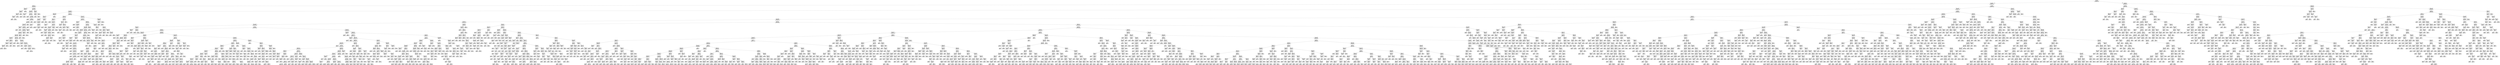 digraph Tree {
node [shape=box] ;
0 [label="X[6] <= 0.098\ngini = 0.5\nsamples = 84796\nvalue = [42502, 42294]"] ;
1 [label="X[4] <= -0.197\ngini = 0.457\nsamples = 60992\nvalue = [39414, 21578]"] ;
0 -> 1 [labeldistance=2.5, labelangle=45, headlabel="True"] ;
2 [label="X[492] <= -0.0\ngini = 0.017\nsamples = 4999\nvalue = [43, 4956]"] ;
1 -> 2 ;
3 [label="X[199] <= -0.005\ngini = 0.457\nsamples = 34\nvalue = [22, 12]"] ;
2 -> 3 ;
4 [label="X[208] <= -0.009\ngini = 0.337\nsamples = 28\nvalue = [22, 6]"] ;
3 -> 4 ;
5 [label="X[0] <= -0.435\ngini = 0.211\nsamples = 25\nvalue = [22, 3]"] ;
4 -> 5 ;
6 [label="X[409] <= 0.001\ngini = 0.375\nsamples = 4\nvalue = [1, 3]"] ;
5 -> 6 ;
7 [label="gini = 0.0\nsamples = 3\nvalue = [0, 3]"] ;
6 -> 7 ;
8 [label="gini = 0.0\nsamples = 1\nvalue = [1, 0]"] ;
6 -> 8 ;
9 [label="gini = 0.0\nsamples = 21\nvalue = [21, 0]"] ;
5 -> 9 ;
10 [label="gini = 0.0\nsamples = 3\nvalue = [0, 3]"] ;
4 -> 10 ;
11 [label="gini = 0.0\nsamples = 6\nvalue = [0, 6]"] ;
3 -> 11 ;
12 [label="X[217] <= 0.033\ngini = 0.008\nsamples = 4965\nvalue = [21, 4944]"] ;
2 -> 12 ;
13 [label="X[159] <= -0.017\ngini = 0.007\nsamples = 4960\nvalue = [17, 4943]"] ;
12 -> 13 ;
14 [label="X[181] <= -0.009\ngini = 0.444\nsamples = 3\nvalue = [2, 1]"] ;
13 -> 14 ;
15 [label="gini = 0.0\nsamples = 1\nvalue = [0, 1]"] ;
14 -> 15 ;
16 [label="gini = 0.0\nsamples = 2\nvalue = [2, 0]"] ;
14 -> 16 ;
17 [label="X[137] <= -0.141\ngini = 0.006\nsamples = 4957\nvalue = [15, 4942]"] ;
13 -> 17 ;
18 [label="gini = 0.0\nsamples = 1\nvalue = [1, 0]"] ;
17 -> 18 ;
19 [label="X[8] <= -0.062\ngini = 0.006\nsamples = 4956\nvalue = [14, 4942]"] ;
17 -> 19 ;
20 [label="gini = 0.0\nsamples = 1\nvalue = [1, 0]"] ;
19 -> 20 ;
21 [label="X[1068] <= 0.0\ngini = 0.005\nsamples = 4955\nvalue = [13, 4942]"] ;
19 -> 21 ;
22 [label="X[7] <= 0.166\ngini = 0.005\nsamples = 4954\nvalue = [12, 4942]"] ;
21 -> 22 ;
23 [label="X[279] <= -0.004\ngini = 0.004\nsamples = 4953\nvalue = [11, 4942]"] ;
22 -> 23 ;
24 [label="X[86] <= 0.007\ngini = 0.5\nsamples = 2\nvalue = [1, 1]"] ;
23 -> 24 ;
25 [label="gini = 0.0\nsamples = 1\nvalue = [1, 0]"] ;
24 -> 25 ;
26 [label="gini = 0.0\nsamples = 1\nvalue = [0, 1]"] ;
24 -> 26 ;
27 [label="X[52] <= 0.693\ngini = 0.004\nsamples = 4951\nvalue = [10, 4941]"] ;
23 -> 27 ;
28 [label="X[207] <= 0.051\ngini = 0.004\nsamples = 4948\nvalue = [9, 4939]"] ;
27 -> 28 ;
29 [label="X[14] <= 0.14\ngini = 0.003\nsamples = 4942\nvalue = [8, 4934]"] ;
28 -> 29 ;
30 [label="X[18] <= -0.721\ngini = 0.003\nsamples = 4935\nvalue = [7, 4928]"] ;
29 -> 30 ;
31 [label="X[111] <= -0.001\ngini = 0.054\nsamples = 109\nvalue = [3, 106]"] ;
30 -> 31 ;
32 [label="gini = 0.444\nsamples = 3\nvalue = [1, 2]"] ;
31 -> 32 ;
33 [label="X[465] <= 0.0\ngini = 0.037\nsamples = 106\nvalue = [2, 104]"] ;
31 -> 33 ;
34 [label="X[296] <= 0.001\ngini = 0.021\nsamples = 96\nvalue = [1, 95]"] ;
33 -> 34 ;
35 [label="X[10] <= -0.094\ngini = 0.061\nsamples = 32\nvalue = [1, 31]"] ;
34 -> 35 ;
36 [label="gini = 0.0\nsamples = 29\nvalue = [0, 29]"] ;
35 -> 36 ;
37 [label="gini = 0.444\nsamples = 3\nvalue = [1, 2]"] ;
35 -> 37 ;
38 [label="gini = 0.0\nsamples = 64\nvalue = [0, 64]"] ;
34 -> 38 ;
39 [label="X[11] <= -0.056\ngini = 0.18\nsamples = 10\nvalue = [1, 9]"] ;
33 -> 39 ;
40 [label="gini = 0.5\nsamples = 2\nvalue = [1, 1]"] ;
39 -> 40 ;
41 [label="gini = 0.0\nsamples = 8\nvalue = [0, 8]"] ;
39 -> 41 ;
42 [label="X[36] <= -0.345\ngini = 0.002\nsamples = 4826\nvalue = [4, 4822]"] ;
30 -> 42 ;
43 [label="X[257] <= 0.0\ngini = 0.133\nsamples = 14\nvalue = [1, 13]"] ;
42 -> 43 ;
44 [label="gini = 0.0\nsamples = 1\nvalue = [1, 0]"] ;
43 -> 44 ;
45 [label="gini = 0.0\nsamples = 13\nvalue = [0, 13]"] ;
43 -> 45 ;
46 [label="X[1097] <= -0.001\ngini = 0.001\nsamples = 4812\nvalue = [3, 4809]"] ;
42 -> 46 ;
47 [label="X[91] <= -0.001\ngini = 0.133\nsamples = 14\nvalue = [1, 13]"] ;
46 -> 47 ;
48 [label="gini = 0.0\nsamples = 13\nvalue = [0, 13]"] ;
47 -> 48 ;
49 [label="gini = 0.0\nsamples = 1\nvalue = [1, 0]"] ;
47 -> 49 ;
50 [label="X[64] <= -0.191\ngini = 0.001\nsamples = 4798\nvalue = [2, 4796]"] ;
46 -> 50 ;
51 [label="X[1113] <= -0.0\ngini = 0.095\nsamples = 20\nvalue = [1, 19]"] ;
50 -> 51 ;
52 [label="gini = 0.0\nsamples = 1\nvalue = [1, 0]"] ;
51 -> 52 ;
53 [label="gini = 0.0\nsamples = 19\nvalue = [0, 19]"] ;
51 -> 53 ;
54 [label="X[15] <= -0.47\ngini = 0.0\nsamples = 4778\nvalue = [1, 4777]"] ;
50 -> 54 ;
55 [label="X[12] <= -0.014\ngini = 0.034\nsamples = 57\nvalue = [1, 56]"] ;
54 -> 55 ;
56 [label="gini = 0.5\nsamples = 2\nvalue = [1, 1]"] ;
55 -> 56 ;
57 [label="gini = 0.0\nsamples = 55\nvalue = [0, 55]"] ;
55 -> 57 ;
58 [label="gini = 0.0\nsamples = 4721\nvalue = [0, 4721]"] ;
54 -> 58 ;
59 [label="X[473] <= 0.0\ngini = 0.245\nsamples = 7\nvalue = [1, 6]"] ;
29 -> 59 ;
60 [label="gini = 0.0\nsamples = 1\nvalue = [1, 0]"] ;
59 -> 60 ;
61 [label="gini = 0.0\nsamples = 6\nvalue = [0, 6]"] ;
59 -> 61 ;
62 [label="X[219] <= -0.001\ngini = 0.278\nsamples = 6\nvalue = [1, 5]"] ;
28 -> 62 ;
63 [label="gini = 0.0\nsamples = 4\nvalue = [0, 4]"] ;
62 -> 63 ;
64 [label="gini = 0.5\nsamples = 2\nvalue = [1, 1]"] ;
62 -> 64 ;
65 [label="X[258] <= 0.002\ngini = 0.444\nsamples = 3\nvalue = [1, 2]"] ;
27 -> 65 ;
66 [label="gini = 0.0\nsamples = 2\nvalue = [0, 2]"] ;
65 -> 66 ;
67 [label="gini = 0.0\nsamples = 1\nvalue = [1, 0]"] ;
65 -> 67 ;
68 [label="gini = 0.0\nsamples = 1\nvalue = [1, 0]"] ;
22 -> 68 ;
69 [label="gini = 0.0\nsamples = 1\nvalue = [1, 0]"] ;
21 -> 69 ;
70 [label="X[384] <= 0.0\ngini = 0.32\nsamples = 5\nvalue = [4, 1]"] ;
12 -> 70 ;
71 [label="X[448] <= 0.0\ngini = 0.5\nsamples = 2\nvalue = [1, 1]"] ;
70 -> 71 ;
72 [label="gini = 0.0\nsamples = 1\nvalue = [0, 1]"] ;
71 -> 72 ;
73 [label="gini = 0.0\nsamples = 1\nvalue = [1, 0]"] ;
71 -> 73 ;
74 [label="gini = 0.0\nsamples = 3\nvalue = [3, 0]"] ;
70 -> 74 ;
75 [label="X[1] <= 0.503\ngini = 0.417\nsamples = 55993\nvalue = [39371, 16622]"] ;
1 -> 75 ;
76 [label="X[243] <= -0.007\ngini = 0.363\nsamples = 51419\nvalue = [39191, 12228]"] ;
75 -> 76 ;
77 [label="X[11] <= -0.027\ngini = 0.329\nsamples = 3295\nvalue = [683, 2612]"] ;
76 -> 77 ;
78 [label="X[234] <= 0.189\ngini = 0.052\nsamples = 299\nvalue = [291, 8]"] ;
77 -> 78 ;
79 [label="X[507] <= 0.027\ngini = 0.04\nsamples = 297\nvalue = [291, 6]"] ;
78 -> 79 ;
80 [label="X[17] <= -0.245\ngini = 0.02\nsamples = 291\nvalue = [288, 3]"] ;
79 -> 80 ;
81 [label="gini = 0.0\nsamples = 1\nvalue = [0, 1]"] ;
80 -> 81 ;
82 [label="X[751] <= -0.005\ngini = 0.014\nsamples = 290\nvalue = [288, 2]"] ;
80 -> 82 ;
83 [label="X[9] <= 0.791\ngini = 0.5\nsamples = 2\nvalue = [1, 1]"] ;
82 -> 83 ;
84 [label="gini = 0.0\nsamples = 1\nvalue = [0, 1]"] ;
83 -> 84 ;
85 [label="gini = 0.0\nsamples = 1\nvalue = [1, 0]"] ;
83 -> 85 ;
86 [label="X[2] <= 0.719\ngini = 0.007\nsamples = 288\nvalue = [287, 1]"] ;
82 -> 86 ;
87 [label="gini = 0.0\nsamples = 280\nvalue = [280, 0]"] ;
86 -> 87 ;
88 [label="X[180] <= 0.001\ngini = 0.219\nsamples = 8\nvalue = [7, 1]"] ;
86 -> 88 ;
89 [label="gini = 0.0\nsamples = 1\nvalue = [0, 1]"] ;
88 -> 89 ;
90 [label="gini = 0.0\nsamples = 7\nvalue = [7, 0]"] ;
88 -> 90 ;
91 [label="X[179] <= -0.018\ngini = 0.5\nsamples = 6\nvalue = [3, 3]"] ;
79 -> 91 ;
92 [label="gini = 0.0\nsamples = 3\nvalue = [0, 3]"] ;
91 -> 92 ;
93 [label="gini = 0.0\nsamples = 3\nvalue = [3, 0]"] ;
91 -> 93 ;
94 [label="gini = 0.0\nsamples = 2\nvalue = [0, 2]"] ;
78 -> 94 ;
95 [label="X[262] <= -0.012\ngini = 0.227\nsamples = 2996\nvalue = [392, 2604]"] ;
77 -> 95 ;
96 [label="X[734] <= 0.0\ngini = 0.406\nsamples = 233\nvalue = [167, 66]"] ;
95 -> 96 ;
97 [label="X[740] <= -0.0\ngini = 0.177\nsamples = 173\nvalue = [156, 17]"] ;
96 -> 97 ;
98 [label="gini = 0.0\nsamples = 3\nvalue = [0, 3]"] ;
97 -> 98 ;
99 [label="X[744] <= -0.001\ngini = 0.151\nsamples = 170\nvalue = [156, 14]"] ;
97 -> 99 ;
100 [label="X[325] <= -0.003\ngini = 0.49\nsamples = 7\nvalue = [3, 4]"] ;
99 -> 100 ;
101 [label="gini = 0.0\nsamples = 3\nvalue = [3, 0]"] ;
100 -> 101 ;
102 [label="gini = 0.0\nsamples = 4\nvalue = [0, 4]"] ;
100 -> 102 ;
103 [label="X[31] <= 0.093\ngini = 0.115\nsamples = 163\nvalue = [153, 10]"] ;
99 -> 103 ;
104 [label="X[189] <= -0.113\ngini = 0.085\nsamples = 157\nvalue = [150, 7]"] ;
103 -> 104 ;
105 [label="X[397] <= -0.002\ngini = 0.469\nsamples = 8\nvalue = [5, 3]"] ;
104 -> 105 ;
106 [label="gini = 0.0\nsamples = 2\nvalue = [0, 2]"] ;
105 -> 106 ;
107 [label="X[90] <= -0.008\ngini = 0.278\nsamples = 6\nvalue = [5, 1]"] ;
105 -> 107 ;
108 [label="gini = 0.0\nsamples = 1\nvalue = [0, 1]"] ;
107 -> 108 ;
109 [label="gini = 0.0\nsamples = 5\nvalue = [5, 0]"] ;
107 -> 109 ;
110 [label="X[15] <= 0.64\ngini = 0.052\nsamples = 149\nvalue = [145, 4]"] ;
104 -> 110 ;
111 [label="X[334] <= 0.141\ngini = 0.04\nsamples = 148\nvalue = [145, 3]"] ;
110 -> 111 ;
112 [label="X[244] <= 1.097\ngini = 0.027\nsamples = 146\nvalue = [144, 2]"] ;
111 -> 112 ;
113 [label="X[6] <= 0.046\ngini = 0.014\nsamples = 144\nvalue = [143, 1]"] ;
112 -> 113 ;
114 [label="gini = 0.0\nsamples = 139\nvalue = [139, 0]"] ;
113 -> 114 ;
115 [label="X[1122] <= 0.0\ngini = 0.32\nsamples = 5\nvalue = [4, 1]"] ;
113 -> 115 ;
116 [label="gini = 0.0\nsamples = 1\nvalue = [0, 1]"] ;
115 -> 116 ;
117 [label="gini = 0.0\nsamples = 4\nvalue = [4, 0]"] ;
115 -> 117 ;
118 [label="X[5] <= -0.153\ngini = 0.5\nsamples = 2\nvalue = [1, 1]"] ;
112 -> 118 ;
119 [label="gini = 0.0\nsamples = 1\nvalue = [0, 1]"] ;
118 -> 119 ;
120 [label="gini = 0.0\nsamples = 1\nvalue = [1, 0]"] ;
118 -> 120 ;
121 [label="gini = 0.5\nsamples = 2\nvalue = [1, 1]"] ;
111 -> 121 ;
122 [label="gini = 0.0\nsamples = 1\nvalue = [0, 1]"] ;
110 -> 122 ;
123 [label="X[303] <= 0.001\ngini = 0.5\nsamples = 6\nvalue = [3, 3]"] ;
103 -> 123 ;
124 [label="gini = 0.0\nsamples = 3\nvalue = [3, 0]"] ;
123 -> 124 ;
125 [label="gini = 0.0\nsamples = 3\nvalue = [0, 3]"] ;
123 -> 125 ;
126 [label="X[718] <= 0.0\ngini = 0.299\nsamples = 60\nvalue = [11, 49]"] ;
96 -> 126 ;
127 [label="X[374] <= -0.03\ngini = 0.14\nsamples = 53\nvalue = [4, 49]"] ;
126 -> 127 ;
128 [label="X[2] <= -0.681\ngini = 0.444\nsamples = 3\nvalue = [2, 1]"] ;
127 -> 128 ;
129 [label="gini = 0.0\nsamples = 1\nvalue = [0, 1]"] ;
128 -> 129 ;
130 [label="gini = 0.0\nsamples = 2\nvalue = [2, 0]"] ;
128 -> 130 ;
131 [label="X[307] <= 0.014\ngini = 0.077\nsamples = 50\nvalue = [2, 48]"] ;
127 -> 131 ;
132 [label="X[3] <= -0.577\ngini = 0.041\nsamples = 48\nvalue = [1, 47]"] ;
131 -> 132 ;
133 [label="X[467] <= 0.001\ngini = 0.5\nsamples = 2\nvalue = [1, 1]"] ;
132 -> 133 ;
134 [label="gini = 0.0\nsamples = 1\nvalue = [1, 0]"] ;
133 -> 134 ;
135 [label="gini = 0.0\nsamples = 1\nvalue = [0, 1]"] ;
133 -> 135 ;
136 [label="gini = 0.0\nsamples = 46\nvalue = [0, 46]"] ;
132 -> 136 ;
137 [label="X[455] <= 0.0\ngini = 0.5\nsamples = 2\nvalue = [1, 1]"] ;
131 -> 137 ;
138 [label="gini = 0.0\nsamples = 1\nvalue = [1, 0]"] ;
137 -> 138 ;
139 [label="gini = 0.0\nsamples = 1\nvalue = [0, 1]"] ;
137 -> 139 ;
140 [label="gini = 0.0\nsamples = 7\nvalue = [7, 0]"] ;
126 -> 140 ;
141 [label="X[262] <= 0.243\ngini = 0.15\nsamples = 2763\nvalue = [225, 2538]"] ;
95 -> 141 ;
142 [label="X[147] <= -0.087\ngini = 0.117\nsamples = 2700\nvalue = [169, 2531]"] ;
141 -> 142 ;
143 [label="X[725] <= -0.0\ngini = 0.162\nsamples = 45\nvalue = [41, 4]"] ;
142 -> 143 ;
144 [label="gini = 0.0\nsamples = 2\nvalue = [0, 2]"] ;
143 -> 144 ;
145 [label="X[16] <= -0.558\ngini = 0.089\nsamples = 43\nvalue = [41, 2]"] ;
143 -> 145 ;
146 [label="gini = 0.0\nsamples = 1\nvalue = [0, 1]"] ;
145 -> 146 ;
147 [label="X[58] <= 0.0\ngini = 0.046\nsamples = 42\nvalue = [41, 1]"] ;
145 -> 147 ;
148 [label="gini = 0.0\nsamples = 1\nvalue = [0, 1]"] ;
147 -> 148 ;
149 [label="gini = 0.0\nsamples = 41\nvalue = [41, 0]"] ;
147 -> 149 ;
150 [label="X[538] <= 0.0\ngini = 0.092\nsamples = 2655\nvalue = [128, 2527]"] ;
142 -> 150 ;
151 [label="X[227] <= 0.208\ngini = 0.05\nsamples = 2531\nvalue = [65, 2466]"] ;
150 -> 151 ;
152 [label="X[179] <= -0.094\ngini = 0.038\nsamples = 2509\nvalue = [48, 2461]"] ;
151 -> 152 ;
153 [label="X[1063] <= -0.0\ngini = 0.453\nsamples = 49\nvalue = [17, 32]"] ;
152 -> 153 ;
154 [label="gini = 0.0\nsamples = 6\nvalue = [6, 0]"] ;
153 -> 154 ;
155 [label="X[100] <= -0.006\ngini = 0.381\nsamples = 43\nvalue = [11, 32]"] ;
153 -> 155 ;
156 [label="X[7] <= 0.222\ngini = 0.153\nsamples = 24\nvalue = [2, 22]"] ;
155 -> 156 ;
157 [label="gini = 0.0\nsamples = 18\nvalue = [0, 18]"] ;
156 -> 157 ;
158 [label="X[133] <= 0.003\ngini = 0.444\nsamples = 6\nvalue = [2, 4]"] ;
156 -> 158 ;
159 [label="X[375] <= -0.001\ngini = 0.5\nsamples = 4\nvalue = [2, 2]"] ;
158 -> 159 ;
160 [label="gini = 0.0\nsamples = 1\nvalue = [1, 0]"] ;
159 -> 160 ;
161 [label="gini = 0.444\nsamples = 3\nvalue = [1, 2]"] ;
159 -> 161 ;
162 [label="gini = 0.0\nsamples = 2\nvalue = [0, 2]"] ;
158 -> 162 ;
163 [label="X[1123] <= 0.0\ngini = 0.499\nsamples = 19\nvalue = [9, 10]"] ;
155 -> 163 ;
164 [label="X[95] <= -0.03\ngini = 0.459\nsamples = 14\nvalue = [5, 9]"] ;
163 -> 164 ;
165 [label="gini = 0.0\nsamples = 1\nvalue = [1, 0]"] ;
164 -> 165 ;
166 [label="X[84] <= 0.029\ngini = 0.426\nsamples = 13\nvalue = [4, 9]"] ;
164 -> 166 ;
167 [label="X[278] <= -0.045\ngini = 0.48\nsamples = 10\nvalue = [4, 6]"] ;
166 -> 167 ;
168 [label="gini = 0.0\nsamples = 1\nvalue = [1, 0]"] ;
167 -> 168 ;
169 [label="X[342] <= 0.0\ngini = 0.444\nsamples = 9\nvalue = [3, 6]"] ;
167 -> 169 ;
170 [label="X[265] <= -0.005\ngini = 0.408\nsamples = 7\nvalue = [2, 5]"] ;
169 -> 170 ;
171 [label="gini = 0.48\nsamples = 5\nvalue = [2, 3]"] ;
170 -> 171 ;
172 [label="gini = 0.0\nsamples = 2\nvalue = [0, 2]"] ;
170 -> 172 ;
173 [label="gini = 0.5\nsamples = 2\nvalue = [1, 1]"] ;
169 -> 173 ;
174 [label="gini = 0.0\nsamples = 3\nvalue = [0, 3]"] ;
166 -> 174 ;
175 [label="X[303] <= 0.001\ngini = 0.32\nsamples = 5\nvalue = [4, 1]"] ;
163 -> 175 ;
176 [label="gini = 0.5\nsamples = 2\nvalue = [1, 1]"] ;
175 -> 176 ;
177 [label="gini = 0.0\nsamples = 3\nvalue = [3, 0]"] ;
175 -> 177 ;
178 [label="X[207] <= 0.211\ngini = 0.025\nsamples = 2460\nvalue = [31, 2429]"] ;
152 -> 178 ;
179 [label="X[246] <= 0.13\ngini = 0.022\nsamples = 2456\nvalue = [27, 2429]"] ;
178 -> 179 ;
180 [label="X[1124] <= -0.0\ngini = 0.02\nsamples = 2454\nvalue = [25, 2429]"] ;
179 -> 180 ;
181 [label="X[69] <= -0.003\ngini = 0.48\nsamples = 10\nvalue = [4, 6]"] ;
180 -> 181 ;
182 [label="gini = 0.0\nsamples = 6\nvalue = [0, 6]"] ;
181 -> 182 ;
183 [label="gini = 0.0\nsamples = 4\nvalue = [4, 0]"] ;
181 -> 183 ;
184 [label="X[251] <= 0.366\ngini = 0.017\nsamples = 2444\nvalue = [21, 2423]"] ;
180 -> 184 ;
185 [label="X[427] <= 0.103\ngini = 0.015\nsamples = 2438\nvalue = [18, 2420]"] ;
184 -> 185 ;
186 [label="X[121] <= -0.082\ngini = 0.013\nsamples = 2435\nvalue = [16, 2419]"] ;
185 -> 186 ;
187 [label="gini = 0.0\nsamples = 1\nvalue = [1, 0]"] ;
186 -> 187 ;
188 [label="X[535] <= -0.003\ngini = 0.012\nsamples = 2434\nvalue = [15, 2419]"] ;
186 -> 188 ;
189 [label="gini = 0.0\nsamples = 1\nvalue = [1, 0]"] ;
188 -> 189 ;
190 [label="X[739] <= -0.017\ngini = 0.011\nsamples = 2433\nvalue = [14, 2419]"] ;
188 -> 190 ;
191 [label="gini = 0.0\nsamples = 1\nvalue = [1, 0]"] ;
190 -> 191 ;
192 [label="X[155] <= -0.088\ngini = 0.011\nsamples = 2432\nvalue = [13, 2419]"] ;
190 -> 192 ;
193 [label="gini = 0.0\nsamples = 1\nvalue = [1, 0]"] ;
192 -> 193 ;
194 [label="X[101] <= -0.154\ngini = 0.01\nsamples = 2431\nvalue = [12, 2419]"] ;
192 -> 194 ;
195 [label="gini = 0.0\nsamples = 1\nvalue = [1, 0]"] ;
194 -> 195 ;
196 [label="X[3] <= 0.356\ngini = 0.009\nsamples = 2430\nvalue = [11, 2419]"] ;
194 -> 196 ;
197 [label="X[122] <= 0.207\ngini = 0.008\nsamples = 2429\nvalue = [10, 2419]"] ;
196 -> 197 ;
198 [label="X[96] <= 0.848\ngini = 0.006\nsamples = 2419\nvalue = [7, 2412]"] ;
197 -> 198 ;
199 [label="gini = 0.005\nsamples = 2415\nvalue = [6, 2409]"] ;
198 -> 199 ;
200 [label="gini = 0.375\nsamples = 4\nvalue = [1, 3]"] ;
198 -> 200 ;
201 [label="X[276] <= -0.001\ngini = 0.42\nsamples = 10\nvalue = [3, 7]"] ;
197 -> 201 ;
202 [label="gini = 0.0\nsamples = 2\nvalue = [2, 0]"] ;
201 -> 202 ;
203 [label="gini = 0.219\nsamples = 8\nvalue = [1, 7]"] ;
201 -> 203 ;
204 [label="gini = 0.0\nsamples = 1\nvalue = [1, 0]"] ;
196 -> 204 ;
205 [label="X[435] <= -0.007\ngini = 0.444\nsamples = 3\nvalue = [2, 1]"] ;
185 -> 205 ;
206 [label="gini = 0.0\nsamples = 1\nvalue = [0, 1]"] ;
205 -> 206 ;
207 [label="gini = 0.0\nsamples = 2\nvalue = [2, 0]"] ;
205 -> 207 ;
208 [label="X[1081] <= -0.0\ngini = 0.5\nsamples = 6\nvalue = [3, 3]"] ;
184 -> 208 ;
209 [label="gini = 0.0\nsamples = 3\nvalue = [3, 0]"] ;
208 -> 209 ;
210 [label="gini = 0.0\nsamples = 3\nvalue = [0, 3]"] ;
208 -> 210 ;
211 [label="gini = 0.0\nsamples = 2\nvalue = [2, 0]"] ;
179 -> 211 ;
212 [label="gini = 0.0\nsamples = 4\nvalue = [4, 0]"] ;
178 -> 212 ;
213 [label="X[715] <= 0.0\ngini = 0.351\nsamples = 22\nvalue = [17, 5]"] ;
151 -> 213 ;
214 [label="gini = 0.0\nsamples = 16\nvalue = [16, 0]"] ;
213 -> 214 ;
215 [label="X[376] <= -0.001\ngini = 0.278\nsamples = 6\nvalue = [1, 5]"] ;
213 -> 215 ;
216 [label="gini = 0.0\nsamples = 1\nvalue = [1, 0]"] ;
215 -> 216 ;
217 [label="gini = 0.0\nsamples = 5\nvalue = [0, 5]"] ;
215 -> 217 ;
218 [label="X[311] <= -0.002\ngini = 0.5\nsamples = 124\nvalue = [63, 61]"] ;
150 -> 218 ;
219 [label="X[1085] <= 0.0\ngini = 0.046\nsamples = 42\nvalue = [41, 1]"] ;
218 -> 219 ;
220 [label="gini = 0.0\nsamples = 41\nvalue = [41, 0]"] ;
219 -> 220 ;
221 [label="gini = 0.0\nsamples = 1\nvalue = [0, 1]"] ;
219 -> 221 ;
222 [label="X[408] <= -0.0\ngini = 0.393\nsamples = 82\nvalue = [22, 60]"] ;
218 -> 222 ;
223 [label="X[460] <= -0.0\ngini = 0.444\nsamples = 27\nvalue = [18, 9]"] ;
222 -> 223 ;
224 [label="X[15] <= 0.226\ngini = 0.188\nsamples = 19\nvalue = [17, 2]"] ;
223 -> 224 ;
225 [label="X[2] <= -0.663\ngini = 0.105\nsamples = 18\nvalue = [17, 1]"] ;
224 -> 225 ;
226 [label="X[390] <= 0.0\ngini = 0.444\nsamples = 3\nvalue = [2, 1]"] ;
225 -> 226 ;
227 [label="gini = 0.0\nsamples = 2\nvalue = [2, 0]"] ;
226 -> 227 ;
228 [label="gini = 0.0\nsamples = 1\nvalue = [0, 1]"] ;
226 -> 228 ;
229 [label="gini = 0.0\nsamples = 15\nvalue = [15, 0]"] ;
225 -> 229 ;
230 [label="gini = 0.0\nsamples = 1\nvalue = [0, 1]"] ;
224 -> 230 ;
231 [label="X[180] <= 0.001\ngini = 0.219\nsamples = 8\nvalue = [1, 7]"] ;
223 -> 231 ;
232 [label="gini = 0.0\nsamples = 7\nvalue = [0, 7]"] ;
231 -> 232 ;
233 [label="gini = 0.0\nsamples = 1\nvalue = [1, 0]"] ;
231 -> 233 ;
234 [label="X[310] <= -0.007\ngini = 0.135\nsamples = 55\nvalue = [4, 51]"] ;
222 -> 234 ;
235 [label="gini = 0.0\nsamples = 3\nvalue = [3, 0]"] ;
234 -> 235 ;
236 [label="X[4] <= -0.145\ngini = 0.038\nsamples = 52\nvalue = [1, 51]"] ;
234 -> 236 ;
237 [label="gini = 0.0\nsamples = 1\nvalue = [1, 0]"] ;
236 -> 237 ;
238 [label="gini = 0.0\nsamples = 51\nvalue = [0, 51]"] ;
236 -> 238 ;
239 [label="X[408] <= -0.003\ngini = 0.198\nsamples = 63\nvalue = [56, 7]"] ;
141 -> 239 ;
240 [label="X[15] <= 0.143\ngini = 0.219\nsamples = 8\nvalue = [1, 7]"] ;
239 -> 240 ;
241 [label="gini = 0.0\nsamples = 7\nvalue = [0, 7]"] ;
240 -> 241 ;
242 [label="gini = 0.0\nsamples = 1\nvalue = [1, 0]"] ;
240 -> 242 ;
243 [label="gini = 0.0\nsamples = 55\nvalue = [55, 0]"] ;
239 -> 243 ;
244 [label="X[12] <= 0.315\ngini = 0.32\nsamples = 48124\nvalue = [38508, 9616]"] ;
76 -> 244 ;
245 [label="X[274] <= 0.001\ngini = 0.286\nsamples = 45962\nvalue = [38024, 7938]"] ;
244 -> 245 ;
246 [label="X[2] <= 0.718\ngini = 0.264\nsamples = 44894\nvalue = [37853, 7041]"] ;
245 -> 246 ;
247 [label="X[21] <= 0.008\ngini = 0.242\nsamples = 42418\nvalue = [36448, 5970]"] ;
246 -> 247 ;
248 [label="X[118] <= 0.178\ngini = 0.166\nsamples = 23635\nvalue = [21470, 2165]"] ;
247 -> 248 ;
249 [label="X[197] <= -0.033\ngini = 0.159\nsamples = 23450\nvalue = [21401, 2049]"] ;
248 -> 249 ;
250 [label="X[238] <= -0.022\ngini = 0.23\nsamples = 68\nvalue = [9, 59]"] ;
249 -> 250 ;
251 [label="X[509] <= 0.001\ngini = 0.219\nsamples = 8\nvalue = [7, 1]"] ;
250 -> 251 ;
252 [label="gini = 0.0\nsamples = 7\nvalue = [7, 0]"] ;
251 -> 252 ;
253 [label="gini = 0.0\nsamples = 1\nvalue = [0, 1]"] ;
251 -> 253 ;
254 [label="X[1076] <= 0.0\ngini = 0.064\nsamples = 60\nvalue = [2, 58]"] ;
250 -> 254 ;
255 [label="gini = 0.0\nsamples = 58\nvalue = [0, 58]"] ;
254 -> 255 ;
256 [label="gini = 0.0\nsamples = 2\nvalue = [2, 0]"] ;
254 -> 256 ;
257 [label="X[9] <= -0.29\ngini = 0.156\nsamples = 23382\nvalue = [21392, 1990]"] ;
249 -> 257 ;
258 [label="X[773] <= -0.0\ngini = 0.292\nsamples = 3153\nvalue = [2593, 560]"] ;
257 -> 258 ;
259 [label="X[297] <= -0.004\ngini = 0.158\nsamples = 1049\nvalue = [958, 91]"] ;
258 -> 259 ;
260 [label="X[37] <= 0.003\ngini = 0.408\nsamples = 7\nvalue = [2, 5]"] ;
259 -> 260 ;
261 [label="gini = 0.0\nsamples = 5\nvalue = [0, 5]"] ;
260 -> 261 ;
262 [label="gini = 0.0\nsamples = 2\nvalue = [2, 0]"] ;
260 -> 262 ;
263 [label="X[12] <= 0.081\ngini = 0.151\nsamples = 1042\nvalue = [956, 86]"] ;
259 -> 263 ;
264 [label="X[1068] <= 0.0\ngini = 0.146\nsamples = 1037\nvalue = [955, 82]"] ;
263 -> 264 ;
265 [label="X[544] <= -0.001\ngini = 0.075\nsamples = 637\nvalue = [612, 25]"] ;
264 -> 265 ;
266 [label="gini = 0.0\nsamples = 2\nvalue = [0, 2]"] ;
265 -> 266 ;
267 [label="X[22] <= 0.014\ngini = 0.07\nsamples = 635\nvalue = [612, 23]"] ;
265 -> 267 ;
268 [label="X[3] <= 0.297\ngini = 0.064\nsamples = 632\nvalue = [611, 21]"] ;
267 -> 268 ;
269 [label="X[40] <= -0.477\ngini = 0.059\nsamples = 629\nvalue = [610, 19]"] ;
268 -> 269 ;
270 [label="X[741] <= 0.0\ngini = 0.444\nsamples = 3\nvalue = [1, 2]"] ;
269 -> 270 ;
271 [label="gini = 0.0\nsamples = 1\nvalue = [1, 0]"] ;
270 -> 271 ;
272 [label="gini = 0.0\nsamples = 2\nvalue = [0, 2]"] ;
270 -> 272 ;
273 [label="X[2] <= -0.676\ngini = 0.053\nsamples = 626\nvalue = [609, 17]"] ;
269 -> 273 ;
274 [label="X[270] <= -0.0\ngini = 0.444\nsamples = 3\nvalue = [1, 2]"] ;
273 -> 274 ;
275 [label="gini = 0.0\nsamples = 1\nvalue = [1, 0]"] ;
274 -> 275 ;
276 [label="gini = 0.0\nsamples = 2\nvalue = [0, 2]"] ;
274 -> 276 ;
277 [label="X[1079] <= 0.001\ngini = 0.047\nsamples = 623\nvalue = [608, 15]"] ;
273 -> 277 ;
278 [label="X[130] <= -0.135\ngini = 0.044\nsamples = 622\nvalue = [608, 14]"] ;
277 -> 278 ;
279 [label="gini = 0.0\nsamples = 1\nvalue = [0, 1]"] ;
278 -> 279 ;
280 [label="X[14] <= 1.157\ngini = 0.041\nsamples = 621\nvalue = [608, 13]"] ;
278 -> 280 ;
281 [label="X[16] <= -0.646\ngini = 0.038\nsamples = 620\nvalue = [608, 12]"] ;
280 -> 281 ;
282 [label="gini = 0.0\nsamples = 1\nvalue = [0, 1]"] ;
281 -> 282 ;
283 [label="gini = 0.035\nsamples = 619\nvalue = [608, 11]"] ;
281 -> 283 ;
284 [label="gini = 0.0\nsamples = 1\nvalue = [0, 1]"] ;
280 -> 284 ;
285 [label="gini = 0.0\nsamples = 1\nvalue = [0, 1]"] ;
277 -> 285 ;
286 [label="X[254] <= 0.0\ngini = 0.444\nsamples = 3\nvalue = [1, 2]"] ;
268 -> 286 ;
287 [label="gini = 0.0\nsamples = 1\nvalue = [1, 0]"] ;
286 -> 287 ;
288 [label="gini = 0.0\nsamples = 2\nvalue = [0, 2]"] ;
286 -> 288 ;
289 [label="X[424] <= -0.0\ngini = 0.444\nsamples = 3\nvalue = [1, 2]"] ;
267 -> 289 ;
290 [label="gini = 0.0\nsamples = 1\nvalue = [1, 0]"] ;
289 -> 290 ;
291 [label="gini = 0.0\nsamples = 2\nvalue = [0, 2]"] ;
289 -> 291 ;
292 [label="X[413] <= 0.0\ngini = 0.244\nsamples = 400\nvalue = [343, 57]"] ;
264 -> 292 ;
293 [label="X[632] <= 0.001\ngini = 0.23\nsamples = 393\nvalue = [341, 52]"] ;
292 -> 293 ;
294 [label="X[526] <= -0.0\ngini = 0.22\nsamples = 389\nvalue = [340, 49]"] ;
293 -> 294 ;
295 [label="gini = 0.0\nsamples = 2\nvalue = [0, 2]"] ;
294 -> 295 ;
296 [label="X[319] <= -0.0\ngini = 0.213\nsamples = 387\nvalue = [340, 47]"] ;
294 -> 296 ;
297 [label="X[319] <= -0.0\ngini = 0.332\nsamples = 119\nvalue = [94, 25]"] ;
296 -> 297 ;
298 [label="X[318] <= -0.0\ngini = 0.301\nsamples = 114\nvalue = [93, 21]"] ;
297 -> 298 ;
299 [label="X[1124] <= 0.0\ngini = 0.095\nsamples = 40\nvalue = [38, 2]"] ;
298 -> 299 ;
300 [label="X[11] <= -0.249\ngini = 0.408\nsamples = 7\nvalue = [5, 2]"] ;
299 -> 300 ;
301 [label="gini = 0.0\nsamples = 5\nvalue = [5, 0]"] ;
300 -> 301 ;
302 [label="gini = 0.0\nsamples = 2\nvalue = [0, 2]"] ;
300 -> 302 ;
303 [label="gini = 0.0\nsamples = 33\nvalue = [33, 0]"] ;
299 -> 303 ;
304 [label="X[342] <= 0.0\ngini = 0.382\nsamples = 74\nvalue = [55, 19]"] ;
298 -> 304 ;
305 [label="X[470] <= -0.0\ngini = 0.432\nsamples = 57\nvalue = [39, 18]"] ;
304 -> 305 ;
306 [label="gini = 0.0\nsamples = 4\nvalue = [0, 4]"] ;
305 -> 306 ;
307 [label="X[493] <= 0.0\ngini = 0.389\nsamples = 53\nvalue = [39, 14]"] ;
305 -> 307 ;
308 [label="gini = 0.49\nsamples = 7\nvalue = [3, 4]"] ;
307 -> 308 ;
309 [label="gini = 0.34\nsamples = 46\nvalue = [36, 10]"] ;
307 -> 309 ;
310 [label="X[19] <= -0.008\ngini = 0.111\nsamples = 17\nvalue = [16, 1]"] ;
304 -> 310 ;
311 [label="gini = 0.0\nsamples = 14\nvalue = [14, 0]"] ;
310 -> 311 ;
312 [label="X[604] <= 0.0\ngini = 0.444\nsamples = 3\nvalue = [2, 1]"] ;
310 -> 312 ;
313 [label="gini = 0.5\nsamples = 2\nvalue = [1, 1]"] ;
312 -> 313 ;
314 [label="gini = 0.0\nsamples = 1\nvalue = [1, 0]"] ;
312 -> 314 ;
315 [label="X[40] <= 0.012\ngini = 0.32\nsamples = 5\nvalue = [1, 4]"] ;
297 -> 315 ;
316 [label="gini = 0.444\nsamples = 3\nvalue = [1, 2]"] ;
315 -> 316 ;
317 [label="gini = 0.0\nsamples = 2\nvalue = [0, 2]"] ;
315 -> 317 ;
318 [label="X[5] <= -0.233\ngini = 0.151\nsamples = 268\nvalue = [246, 22]"] ;
296 -> 318 ;
319 [label="X[158] <= 0.0\ngini = 0.444\nsamples = 3\nvalue = [1, 2]"] ;
318 -> 319 ;
320 [label="gini = 0.0\nsamples = 1\nvalue = [1, 0]"] ;
319 -> 320 ;
321 [label="gini = 0.0\nsamples = 2\nvalue = [0, 2]"] ;
319 -> 321 ;
322 [label="X[222] <= -0.002\ngini = 0.14\nsamples = 265\nvalue = [245, 20]"] ;
318 -> 322 ;
323 [label="gini = 0.0\nsamples = 1\nvalue = [0, 1]"] ;
322 -> 323 ;
324 [label="X[477] <= 0.0\ngini = 0.134\nsamples = 264\nvalue = [245, 19]"] ;
322 -> 324 ;
325 [label="X[532] <= -0.001\ngini = 0.097\nsamples = 234\nvalue = [222, 12]"] ;
324 -> 325 ;
326 [label="gini = 0.0\nsamples = 1\nvalue = [0, 1]"] ;
325 -> 326 ;
327 [label="X[205] <= 0.007\ngini = 0.09\nsamples = 233\nvalue = [222, 11]"] ;
325 -> 327 ;
328 [label="gini = 0.082\nsamples = 232\nvalue = [222, 10]"] ;
327 -> 328 ;
329 [label="gini = 0.0\nsamples = 1\nvalue = [0, 1]"] ;
327 -> 329 ;
330 [label="X[4] <= -0.144\ngini = 0.358\nsamples = 30\nvalue = [23, 7]"] ;
324 -> 330 ;
331 [label="X[140] <= 0.002\ngini = 0.375\nsamples = 4\nvalue = [1, 3]"] ;
330 -> 331 ;
332 [label="gini = 0.0\nsamples = 2\nvalue = [0, 2]"] ;
331 -> 332 ;
333 [label="gini = 0.5\nsamples = 2\nvalue = [1, 1]"] ;
331 -> 333 ;
334 [label="X[220] <= -0.002\ngini = 0.26\nsamples = 26\nvalue = [22, 4]"] ;
330 -> 334 ;
335 [label="gini = 0.0\nsamples = 1\nvalue = [0, 1]"] ;
334 -> 335 ;
336 [label="gini = 0.211\nsamples = 25\nvalue = [22, 3]"] ;
334 -> 336 ;
337 [label="X[78] <= -0.014\ngini = 0.375\nsamples = 4\nvalue = [1, 3]"] ;
293 -> 337 ;
338 [label="gini = 0.0\nsamples = 2\nvalue = [0, 2]"] ;
337 -> 338 ;
339 [label="gini = 0.5\nsamples = 2\nvalue = [1, 1]"] ;
337 -> 339 ;
340 [label="X[283] <= -0.002\ngini = 0.408\nsamples = 7\nvalue = [2, 5]"] ;
292 -> 340 ;
341 [label="gini = 0.0\nsamples = 2\nvalue = [2, 0]"] ;
340 -> 341 ;
342 [label="gini = 0.0\nsamples = 5\nvalue = [0, 5]"] ;
340 -> 342 ;
343 [label="X[494] <= 0.0\ngini = 0.32\nsamples = 5\nvalue = [1, 4]"] ;
263 -> 343 ;
344 [label="gini = 0.0\nsamples = 4\nvalue = [0, 4]"] ;
343 -> 344 ;
345 [label="gini = 0.0\nsamples = 1\nvalue = [1, 0]"] ;
343 -> 345 ;
346 [label="X[155] <= -0.099\ngini = 0.346\nsamples = 2104\nvalue = [1635, 469]"] ;
258 -> 346 ;
347 [label="X[551] <= -0.0\ngini = 0.493\nsamples = 86\nvalue = [38, 48]"] ;
346 -> 347 ;
348 [label="X[340] <= 0.0\ngini = 0.208\nsamples = 17\nvalue = [15, 2]"] ;
347 -> 348 ;
349 [label="gini = 0.0\nsamples = 1\nvalue = [0, 1]"] ;
348 -> 349 ;
350 [label="X[469] <= 0.001\ngini = 0.117\nsamples = 16\nvalue = [15, 1]"] ;
348 -> 350 ;
351 [label="gini = 0.0\nsamples = 13\nvalue = [13, 0]"] ;
350 -> 351 ;
352 [label="X[1063] <= -0.0\ngini = 0.444\nsamples = 3\nvalue = [2, 1]"] ;
350 -> 352 ;
353 [label="gini = 0.0\nsamples = 2\nvalue = [2, 0]"] ;
352 -> 353 ;
354 [label="gini = 0.0\nsamples = 1\nvalue = [0, 1]"] ;
352 -> 354 ;
355 [label="X[354] <= -0.0\ngini = 0.444\nsamples = 69\nvalue = [23, 46]"] ;
347 -> 355 ;
356 [label="X[113] <= 0.037\ngini = 0.398\nsamples = 62\nvalue = [17, 45]"] ;
355 -> 356 ;
357 [label="X[128] <= 0.0\ngini = 0.48\nsamples = 40\nvalue = [16, 24]"] ;
356 -> 357 ;
358 [label="X[487] <= 0.0\ngini = 0.397\nsamples = 22\nvalue = [6, 16]"] ;
357 -> 358 ;
359 [label="X[414] <= 0.0\ngini = 0.432\nsamples = 19\nvalue = [6, 13]"] ;
358 -> 359 ;
360 [label="X[310] <= -0.014\ngini = 0.375\nsamples = 16\nvalue = [4, 12]"] ;
359 -> 360 ;
361 [label="X[489] <= 0.0\ngini = 0.426\nsamples = 13\nvalue = [4, 9]"] ;
360 -> 361 ;
362 [label="X[1094] <= -0.0\ngini = 0.32\nsamples = 10\nvalue = [2, 8]"] ;
361 -> 362 ;
363 [label="gini = 0.0\nsamples = 5\nvalue = [0, 5]"] ;
362 -> 363 ;
364 [label="X[335] <= 0.0\ngini = 0.48\nsamples = 5\nvalue = [2, 3]"] ;
362 -> 364 ;
365 [label="X[341] <= 0.001\ngini = 0.375\nsamples = 4\nvalue = [1, 3]"] ;
364 -> 365 ;
366 [label="gini = 0.5\nsamples = 2\nvalue = [1, 1]"] ;
365 -> 366 ;
367 [label="gini = 0.0\nsamples = 2\nvalue = [0, 2]"] ;
365 -> 367 ;
368 [label="gini = 0.0\nsamples = 1\nvalue = [1, 0]"] ;
364 -> 368 ;
369 [label="X[525] <= 0.0\ngini = 0.444\nsamples = 3\nvalue = [2, 1]"] ;
361 -> 369 ;
370 [label="gini = 0.5\nsamples = 2\nvalue = [1, 1]"] ;
369 -> 370 ;
371 [label="gini = 0.0\nsamples = 1\nvalue = [1, 0]"] ;
369 -> 371 ;
372 [label="gini = 0.0\nsamples = 3\nvalue = [0, 3]"] ;
360 -> 372 ;
373 [label="X[262] <= -0.004\ngini = 0.444\nsamples = 3\nvalue = [2, 1]"] ;
359 -> 373 ;
374 [label="gini = 0.0\nsamples = 1\nvalue = [1, 0]"] ;
373 -> 374 ;
375 [label="gini = 0.5\nsamples = 2\nvalue = [1, 1]"] ;
373 -> 375 ;
376 [label="gini = 0.0\nsamples = 3\nvalue = [0, 3]"] ;
358 -> 376 ;
377 [label="X[738] <= 0.0\ngini = 0.494\nsamples = 18\nvalue = [10, 8]"] ;
357 -> 377 ;
378 [label="X[301] <= -0.001\ngini = 0.219\nsamples = 8\nvalue = [7, 1]"] ;
377 -> 378 ;
379 [label="X[91] <= 0.131\ngini = 0.5\nsamples = 2\nvalue = [1, 1]"] ;
378 -> 379 ;
380 [label="gini = 0.0\nsamples = 1\nvalue = [1, 0]"] ;
379 -> 380 ;
381 [label="gini = 0.0\nsamples = 1\nvalue = [0, 1]"] ;
379 -> 381 ;
382 [label="gini = 0.0\nsamples = 6\nvalue = [6, 0]"] ;
378 -> 382 ;
383 [label="X[35] <= -0.059\ngini = 0.42\nsamples = 10\nvalue = [3, 7]"] ;
377 -> 383 ;
384 [label="X[763] <= 0.0\ngini = 0.32\nsamples = 5\nvalue = [1, 4]"] ;
383 -> 384 ;
385 [label="gini = 0.0\nsamples = 3\nvalue = [0, 3]"] ;
384 -> 385 ;
386 [label="X[450] <= -0.0\ngini = 0.5\nsamples = 2\nvalue = [1, 1]"] ;
384 -> 386 ;
387 [label="gini = 0.0\nsamples = 1\nvalue = [0, 1]"] ;
386 -> 387 ;
388 [label="gini = 0.0\nsamples = 1\nvalue = [1, 0]"] ;
386 -> 388 ;
389 [label="X[226] <= -0.0\ngini = 0.48\nsamples = 5\nvalue = [2, 3]"] ;
383 -> 389 ;
390 [label="X[104] <= 0.005\ngini = 0.375\nsamples = 4\nvalue = [1, 3]"] ;
389 -> 390 ;
391 [label="X[334] <= 0.003\ngini = 0.5\nsamples = 2\nvalue = [1, 1]"] ;
390 -> 391 ;
392 [label="gini = 0.0\nsamples = 1\nvalue = [0, 1]"] ;
391 -> 392 ;
393 [label="gini = 0.0\nsamples = 1\nvalue = [1, 0]"] ;
391 -> 393 ;
394 [label="gini = 0.0\nsamples = 2\nvalue = [0, 2]"] ;
390 -> 394 ;
395 [label="gini = 0.0\nsamples = 1\nvalue = [1, 0]"] ;
389 -> 395 ;
396 [label="X[621] <= 0.0\ngini = 0.087\nsamples = 22\nvalue = [1, 21]"] ;
356 -> 396 ;
397 [label="gini = 0.0\nsamples = 19\nvalue = [0, 19]"] ;
396 -> 397 ;
398 [label="X[438] <= -0.0\ngini = 0.444\nsamples = 3\nvalue = [1, 2]"] ;
396 -> 398 ;
399 [label="gini = 0.0\nsamples = 2\nvalue = [0, 2]"] ;
398 -> 399 ;
400 [label="gini = 0.0\nsamples = 1\nvalue = [1, 0]"] ;
398 -> 400 ;
401 [label="X[203] <= -0.034\ngini = 0.245\nsamples = 7\nvalue = [6, 1]"] ;
355 -> 401 ;
402 [label="gini = 0.0\nsamples = 5\nvalue = [5, 0]"] ;
401 -> 402 ;
403 [label="X[274] <= 0.0\ngini = 0.5\nsamples = 2\nvalue = [1, 1]"] ;
401 -> 403 ;
404 [label="gini = 0.0\nsamples = 1\nvalue = [0, 1]"] ;
403 -> 404 ;
405 [label="gini = 0.0\nsamples = 1\nvalue = [1, 0]"] ;
403 -> 405 ;
406 [label="X[127] <= -0.001\ngini = 0.33\nsamples = 2018\nvalue = [1597, 421]"] ;
346 -> 406 ;
407 [label="X[25] <= 0.043\ngini = 0.415\nsamples = 625\nvalue = [441, 184]"] ;
406 -> 407 ;
408 [label="X[537] <= 0.001\ngini = 0.398\nsamples = 594\nvalue = [431, 163]"] ;
407 -> 408 ;
409 [label="X[639] <= 0.0\ngini = 0.391\nsamples = 586\nvalue = [430, 156]"] ;
408 -> 409 ;
410 [label="X[631] <= 0.001\ngini = 0.173\nsamples = 73\nvalue = [66, 7]"] ;
409 -> 410 ;
411 [label="X[496] <= -0.0\ngini = 0.131\nsamples = 71\nvalue = [66, 5]"] ;
410 -> 411 ;
412 [label="gini = 0.0\nsamples = 1\nvalue = [0, 1]"] ;
411 -> 412 ;
413 [label="X[7] <= -0.34\ngini = 0.108\nsamples = 70\nvalue = [66, 4]"] ;
411 -> 413 ;
414 [label="gini = 0.0\nsamples = 1\nvalue = [0, 1]"] ;
413 -> 414 ;
415 [label="X[318] <= 0.0\ngini = 0.083\nsamples = 69\nvalue = [66, 3]"] ;
413 -> 415 ;
416 [label="gini = 0.0\nsamples = 56\nvalue = [56, 0]"] ;
415 -> 416 ;
417 [label="X[442] <= -0.001\ngini = 0.355\nsamples = 13\nvalue = [10, 3]"] ;
415 -> 417 ;
418 [label="gini = 0.0\nsamples = 2\nvalue = [0, 2]"] ;
417 -> 418 ;
419 [label="X[439] <= 0.001\ngini = 0.165\nsamples = 11\nvalue = [10, 1]"] ;
417 -> 419 ;
420 [label="X[295] <= 0.019\ngini = 0.5\nsamples = 2\nvalue = [1, 1]"] ;
419 -> 420 ;
421 [label="gini = 0.0\nsamples = 1\nvalue = [0, 1]"] ;
420 -> 421 ;
422 [label="gini = 0.0\nsamples = 1\nvalue = [1, 0]"] ;
420 -> 422 ;
423 [label="gini = 0.0\nsamples = 9\nvalue = [9, 0]"] ;
419 -> 423 ;
424 [label="gini = 0.0\nsamples = 2\nvalue = [0, 2]"] ;
410 -> 424 ;
425 [label="X[379] <= -0.0\ngini = 0.412\nsamples = 513\nvalue = [364, 149]"] ;
409 -> 425 ;
426 [label="gini = 0.0\nsamples = 4\nvalue = [0, 4]"] ;
425 -> 426 ;
427 [label="X[353] <= 0.001\ngini = 0.407\nsamples = 509\nvalue = [364, 145]"] ;
425 -> 427 ;
428 [label="X[154] <= -0.019\ngini = 0.105\nsamples = 36\nvalue = [34, 2]"] ;
427 -> 428 ;
429 [label="gini = 0.0\nsamples = 1\nvalue = [0, 1]"] ;
428 -> 429 ;
430 [label="X[28] <= 0.39\ngini = 0.056\nsamples = 35\nvalue = [34, 1]"] ;
428 -> 430 ;
431 [label="gini = 0.0\nsamples = 31\nvalue = [31, 0]"] ;
430 -> 431 ;
432 [label="X[1115] <= 0.0\ngini = 0.375\nsamples = 4\nvalue = [3, 1]"] ;
430 -> 432 ;
433 [label="gini = 0.5\nsamples = 2\nvalue = [1, 1]"] ;
432 -> 433 ;
434 [label="gini = 0.0\nsamples = 2\nvalue = [2, 0]"] ;
432 -> 434 ;
435 [label="X[444] <= -0.0\ngini = 0.422\nsamples = 473\nvalue = [330, 143]"] ;
427 -> 435 ;
436 [label="X[768] <= 0.0\ngini = 0.245\nsamples = 7\nvalue = [1, 6]"] ;
435 -> 436 ;
437 [label="gini = 0.0\nsamples = 5\nvalue = [0, 5]"] ;
436 -> 437 ;
438 [label="X[61] <= -0.062\ngini = 0.5\nsamples = 2\nvalue = [1, 1]"] ;
436 -> 438 ;
439 [label="gini = 0.0\nsamples = 1\nvalue = [0, 1]"] ;
438 -> 439 ;
440 [label="gini = 0.0\nsamples = 1\nvalue = [1, 0]"] ;
438 -> 440 ;
441 [label="X[508] <= 0.0\ngini = 0.415\nsamples = 466\nvalue = [329, 137]"] ;
435 -> 441 ;
442 [label="X[756] <= 0.0\ngini = 0.442\nsamples = 313\nvalue = [210, 103]"] ;
441 -> 442 ;
443 [label="X[612] <= -0.0\ngini = 0.435\nsamples = 309\nvalue = [210, 99]"] ;
442 -> 443 ;
444 [label="X[1075] <= 0.0\ngini = 0.477\nsamples = 155\nvalue = [94, 61]"] ;
443 -> 444 ;
445 [label="gini = 0.36\nsamples = 17\nvalue = [4, 13]"] ;
444 -> 445 ;
446 [label="gini = 0.454\nsamples = 138\nvalue = [90, 48]"] ;
444 -> 446 ;
447 [label="X[344] <= 0.001\ngini = 0.372\nsamples = 154\nvalue = [116, 38]"] ;
443 -> 447 ;
448 [label="gini = 0.396\nsamples = 140\nvalue = [102, 38]"] ;
447 -> 448 ;
449 [label="gini = 0.0\nsamples = 14\nvalue = [14, 0]"] ;
447 -> 449 ;
450 [label="gini = 0.0\nsamples = 4\nvalue = [0, 4]"] ;
442 -> 450 ;
451 [label="X[1089] <= -0.0\ngini = 0.346\nsamples = 153\nvalue = [119, 34]"] ;
441 -> 451 ;
452 [label="X[172] <= -0.051\ngini = 0.49\nsamples = 7\nvalue = [3, 4]"] ;
451 -> 452 ;
453 [label="gini = 0.0\nsamples = 4\nvalue = [0, 4]"] ;
452 -> 453 ;
454 [label="gini = 0.0\nsamples = 3\nvalue = [3, 0]"] ;
452 -> 454 ;
455 [label="X[1071] <= -0.0\ngini = 0.327\nsamples = 146\nvalue = [116, 30]"] ;
451 -> 455 ;
456 [label="X[293] <= 0.002\ngini = 0.444\nsamples = 3\nvalue = [1, 2]"] ;
455 -> 456 ;
457 [label="gini = 0.0\nsamples = 1\nvalue = [0, 1]"] ;
456 -> 457 ;
458 [label="gini = 0.5\nsamples = 2\nvalue = [1, 1]"] ;
456 -> 458 ;
459 [label="X[131] <= -0.001\ngini = 0.315\nsamples = 143\nvalue = [115, 28]"] ;
455 -> 459 ;
460 [label="gini = 0.247\nsamples = 90\nvalue = [77, 13]"] ;
459 -> 460 ;
461 [label="gini = 0.406\nsamples = 53\nvalue = [38, 15]"] ;
459 -> 461 ;
462 [label="X[71] <= 0.013\ngini = 0.219\nsamples = 8\nvalue = [1, 7]"] ;
408 -> 462 ;
463 [label="X[719] <= 0.0\ngini = 0.5\nsamples = 2\nvalue = [1, 1]"] ;
462 -> 463 ;
464 [label="gini = 0.0\nsamples = 1\nvalue = [1, 0]"] ;
463 -> 464 ;
465 [label="gini = 0.0\nsamples = 1\nvalue = [0, 1]"] ;
463 -> 465 ;
466 [label="gini = 0.0\nsamples = 6\nvalue = [0, 6]"] ;
462 -> 466 ;
467 [label="X[173] <= -0.0\ngini = 0.437\nsamples = 31\nvalue = [10, 21]"] ;
407 -> 467 ;
468 [label="X[620] <= -0.0\ngini = 0.48\nsamples = 15\nvalue = [9, 6]"] ;
467 -> 468 ;
469 [label="gini = 0.0\nsamples = 3\nvalue = [0, 3]"] ;
468 -> 469 ;
470 [label="X[71] <= -0.081\ngini = 0.375\nsamples = 12\nvalue = [9, 3]"] ;
468 -> 470 ;
471 [label="X[168] <= 0.001\ngini = 0.48\nsamples = 5\nvalue = [2, 3]"] ;
470 -> 471 ;
472 [label="gini = 0.0\nsamples = 2\nvalue = [0, 2]"] ;
471 -> 472 ;
473 [label="X[450] <= 0.0\ngini = 0.444\nsamples = 3\nvalue = [2, 1]"] ;
471 -> 473 ;
474 [label="gini = 0.0\nsamples = 1\nvalue = [1, 0]"] ;
473 -> 474 ;
475 [label="X[429] <= -0.0\ngini = 0.5\nsamples = 2\nvalue = [1, 1]"] ;
473 -> 475 ;
476 [label="gini = 0.0\nsamples = 1\nvalue = [1, 0]"] ;
475 -> 476 ;
477 [label="gini = 0.0\nsamples = 1\nvalue = [0, 1]"] ;
475 -> 477 ;
478 [label="gini = 0.0\nsamples = 7\nvalue = [7, 0]"] ;
470 -> 478 ;
479 [label="X[554] <= -0.0\ngini = 0.117\nsamples = 16\nvalue = [1, 15]"] ;
467 -> 479 ;
480 [label="X[155] <= -0.003\ngini = 0.375\nsamples = 4\nvalue = [1, 3]"] ;
479 -> 480 ;
481 [label="gini = 0.0\nsamples = 3\nvalue = [0, 3]"] ;
480 -> 481 ;
482 [label="gini = 0.0\nsamples = 1\nvalue = [1, 0]"] ;
480 -> 482 ;
483 [label="gini = 0.0\nsamples = 12\nvalue = [0, 12]"] ;
479 -> 483 ;
484 [label="X[310] <= 0.001\ngini = 0.282\nsamples = 1393\nvalue = [1156, 237]"] ;
406 -> 484 ;
485 [label="X[129] <= 0.002\ngini = 0.26\nsamples = 1268\nvalue = [1073, 195]"] ;
484 -> 485 ;
486 [label="X[288] <= 0.0\ngini = 0.303\nsamples = 774\nvalue = [630, 144]"] ;
485 -> 486 ;
487 [label="X[380] <= 0.001\ngini = 0.287\nsamples = 724\nvalue = [598, 126]"] ;
486 -> 487 ;
488 [label="X[729] <= -0.0\ngini = 0.282\nsamples = 718\nvalue = [596, 122]"] ;
487 -> 488 ;
489 [label="X[96] <= 0.008\ngini = 0.21\nsamples = 327\nvalue = [288, 39]"] ;
488 -> 489 ;
490 [label="X[411] <= 0.0\ngini = 0.198\nsamples = 323\nvalue = [287, 36]"] ;
489 -> 490 ;
491 [label="X[1105] <= 0.0\ngini = 0.18\nsamples = 310\nvalue = [279, 31]"] ;
490 -> 491 ;
492 [label="X[443] <= -0.001\ngini = 0.171\nsamples = 307\nvalue = [278, 29]"] ;
491 -> 492 ;
493 [label="X[392] <= 0.001\ngini = 0.463\nsamples = 11\nvalue = [7, 4]"] ;
492 -> 493 ;
494 [label="gini = 0.49\nsamples = 7\nvalue = [3, 4]"] ;
493 -> 494 ;
495 [label="gini = 0.0\nsamples = 4\nvalue = [4, 0]"] ;
493 -> 495 ;
496 [label="X[1077] <= -0.0\ngini = 0.155\nsamples = 296\nvalue = [271, 25]"] ;
492 -> 496 ;
497 [label="gini = 0.211\nsamples = 208\nvalue = [183, 25]"] ;
496 -> 497 ;
498 [label="gini = 0.0\nsamples = 88\nvalue = [88, 0]"] ;
496 -> 498 ;
499 [label="X[528] <= -0.0\ngini = 0.444\nsamples = 3\nvalue = [1, 2]"] ;
491 -> 499 ;
500 [label="gini = 0.0\nsamples = 1\nvalue = [1, 0]"] ;
499 -> 500 ;
501 [label="gini = 0.0\nsamples = 2\nvalue = [0, 2]"] ;
499 -> 501 ;
502 [label="X[529] <= -0.0\ngini = 0.473\nsamples = 13\nvalue = [8, 5]"] ;
490 -> 502 ;
503 [label="gini = 0.0\nsamples = 3\nvalue = [3, 0]"] ;
502 -> 503 ;
504 [label="X[176] <= -0.0\ngini = 0.5\nsamples = 10\nvalue = [5, 5]"] ;
502 -> 504 ;
505 [label="X[757] <= 0.0\ngini = 0.32\nsamples = 5\nvalue = [4, 1]"] ;
504 -> 505 ;
506 [label="gini = 0.0\nsamples = 3\nvalue = [3, 0]"] ;
505 -> 506 ;
507 [label="gini = 0.5\nsamples = 2\nvalue = [1, 1]"] ;
505 -> 507 ;
508 [label="X[317] <= 0.001\ngini = 0.32\nsamples = 5\nvalue = [1, 4]"] ;
504 -> 508 ;
509 [label="gini = 0.0\nsamples = 3\nvalue = [0, 3]"] ;
508 -> 509 ;
510 [label="gini = 0.5\nsamples = 2\nvalue = [1, 1]"] ;
508 -> 510 ;
511 [label="X[214] <= -0.007\ngini = 0.375\nsamples = 4\nvalue = [1, 3]"] ;
489 -> 511 ;
512 [label="gini = 0.0\nsamples = 3\nvalue = [0, 3]"] ;
511 -> 512 ;
513 [label="gini = 0.0\nsamples = 1\nvalue = [1, 0]"] ;
511 -> 513 ;
514 [label="X[548] <= -0.0\ngini = 0.334\nsamples = 391\nvalue = [308, 83]"] ;
488 -> 514 ;
515 [label="X[351] <= 0.0\ngini = 0.17\nsamples = 117\nvalue = [106, 11]"] ;
514 -> 515 ;
516 [label="X[41] <= 0.224\ngini = 0.145\nsamples = 114\nvalue = [105, 9]"] ;
515 -> 516 ;
517 [label="X[186] <= -0.0\ngini = 0.132\nsamples = 113\nvalue = [105, 8]"] ;
516 -> 517 ;
518 [label="X[752] <= 0.0\ngini = 0.302\nsamples = 27\nvalue = [22, 5]"] ;
517 -> 518 ;
519 [label="gini = 0.426\nsamples = 13\nvalue = [9, 4]"] ;
518 -> 519 ;
520 [label="gini = 0.133\nsamples = 14\nvalue = [13, 1]"] ;
518 -> 520 ;
521 [label="X[776] <= 0.0\ngini = 0.067\nsamples = 86\nvalue = [83, 3]"] ;
517 -> 521 ;
522 [label="gini = 0.027\nsamples = 73\nvalue = [72, 1]"] ;
521 -> 522 ;
523 [label="gini = 0.26\nsamples = 13\nvalue = [11, 2]"] ;
521 -> 523 ;
524 [label="gini = 0.0\nsamples = 1\nvalue = [0, 1]"] ;
516 -> 524 ;
525 [label="X[307] <= 0.0\ngini = 0.444\nsamples = 3\nvalue = [1, 2]"] ;
515 -> 525 ;
526 [label="gini = 0.0\nsamples = 2\nvalue = [0, 2]"] ;
525 -> 526 ;
527 [label="gini = 0.0\nsamples = 1\nvalue = [1, 0]"] ;
525 -> 527 ;
528 [label="X[1075] <= -0.0\ngini = 0.387\nsamples = 274\nvalue = [202, 72]"] ;
514 -> 528 ;
529 [label="X[363] <= 0.0\ngini = 0.499\nsamples = 55\nvalue = [29, 26]"] ;
528 -> 529 ;
530 [label="X[17] <= 0.005\ngini = 0.497\nsamples = 48\nvalue = [22, 26]"] ;
529 -> 530 ;
531 [label="X[548] <= -0.0\ngini = 0.495\nsamples = 40\nvalue = [22, 18]"] ;
530 -> 531 ;
532 [label="gini = 0.495\nsamples = 31\nvalue = [14, 17]"] ;
531 -> 532 ;
533 [label="gini = 0.198\nsamples = 9\nvalue = [8, 1]"] ;
531 -> 533 ;
534 [label="gini = 0.0\nsamples = 8\nvalue = [0, 8]"] ;
530 -> 534 ;
535 [label="gini = 0.0\nsamples = 7\nvalue = [7, 0]"] ;
529 -> 535 ;
536 [label="X[725] <= -0.0\ngini = 0.332\nsamples = 219\nvalue = [173, 46]"] ;
528 -> 536 ;
537 [label="gini = 0.0\nsamples = 3\nvalue = [0, 3]"] ;
536 -> 537 ;
538 [label="X[626] <= -0.0\ngini = 0.319\nsamples = 216\nvalue = [173, 43]"] ;
536 -> 538 ;
539 [label="X[1083] <= 0.0\ngini = 0.405\nsamples = 103\nvalue = [74, 29]"] ;
538 -> 539 ;
540 [label="gini = 0.497\nsamples = 41\nvalue = [22, 19]"] ;
539 -> 540 ;
541 [label="gini = 0.271\nsamples = 62\nvalue = [52, 10]"] ;
539 -> 541 ;
542 [label="X[298] <= 0.0\ngini = 0.217\nsamples = 113\nvalue = [99, 14]"] ;
538 -> 542 ;
543 [label="gini = 0.042\nsamples = 47\nvalue = [46, 1]"] ;
542 -> 543 ;
544 [label="gini = 0.316\nsamples = 66\nvalue = [53, 13]"] ;
542 -> 544 ;
545 [label="X[493] <= 0.0\ngini = 0.444\nsamples = 6\nvalue = [2, 4]"] ;
487 -> 545 ;
546 [label="gini = 0.0\nsamples = 4\nvalue = [0, 4]"] ;
545 -> 546 ;
547 [label="gini = 0.0\nsamples = 2\nvalue = [2, 0]"] ;
545 -> 547 ;
548 [label="X[1] <= -0.347\ngini = 0.461\nsamples = 50\nvalue = [32, 18]"] ;
486 -> 548 ;
549 [label="X[197] <= -0.0\ngini = 0.353\nsamples = 35\nvalue = [27, 8]"] ;
548 -> 549 ;
550 [label="X[496] <= -0.0\ngini = 0.408\nsamples = 7\nvalue = [2, 5]"] ;
549 -> 550 ;
551 [label="X[157] <= -0.003\ngini = 0.5\nsamples = 4\nvalue = [2, 2]"] ;
550 -> 551 ;
552 [label="gini = 0.0\nsamples = 2\nvalue = [0, 2]"] ;
551 -> 552 ;
553 [label="gini = 0.0\nsamples = 2\nvalue = [2, 0]"] ;
551 -> 553 ;
554 [label="gini = 0.0\nsamples = 3\nvalue = [0, 3]"] ;
550 -> 554 ;
555 [label="X[40] <= -0.046\ngini = 0.191\nsamples = 28\nvalue = [25, 3]"] ;
549 -> 555 ;
556 [label="gini = 0.0\nsamples = 1\nvalue = [0, 1]"] ;
555 -> 556 ;
557 [label="X[621] <= -0.0\ngini = 0.137\nsamples = 27\nvalue = [25, 2]"] ;
555 -> 557 ;
558 [label="X[57] <= -0.032\ngini = 0.48\nsamples = 5\nvalue = [3, 2]"] ;
557 -> 558 ;
559 [label="gini = 0.0\nsamples = 2\nvalue = [0, 2]"] ;
558 -> 559 ;
560 [label="gini = 0.0\nsamples = 3\nvalue = [3, 0]"] ;
558 -> 560 ;
561 [label="gini = 0.0\nsamples = 22\nvalue = [22, 0]"] ;
557 -> 561 ;
562 [label="X[254] <= 0.0\ngini = 0.444\nsamples = 15\nvalue = [5, 10]"] ;
548 -> 562 ;
563 [label="X[341] <= 0.001\ngini = 0.469\nsamples = 8\nvalue = [5, 3]"] ;
562 -> 563 ;
564 [label="gini = 0.0\nsamples = 3\nvalue = [3, 0]"] ;
563 -> 564 ;
565 [label="X[331] <= 0.0\ngini = 0.48\nsamples = 5\nvalue = [2, 3]"] ;
563 -> 565 ;
566 [label="X[372] <= -0.0\ngini = 0.444\nsamples = 3\nvalue = [2, 1]"] ;
565 -> 566 ;
567 [label="gini = 0.5\nsamples = 2\nvalue = [1, 1]"] ;
566 -> 567 ;
568 [label="gini = 0.0\nsamples = 1\nvalue = [1, 0]"] ;
566 -> 568 ;
569 [label="gini = 0.0\nsamples = 2\nvalue = [0, 2]"] ;
565 -> 569 ;
570 [label="gini = 0.0\nsamples = 7\nvalue = [0, 7]"] ;
562 -> 570 ;
571 [label="X[36] <= -0.357\ngini = 0.185\nsamples = 494\nvalue = [443, 51]"] ;
485 -> 571 ;
572 [label="gini = 0.0\nsamples = 3\nvalue = [0, 3]"] ;
571 -> 572 ;
573 [label="X[75] <= -0.379\ngini = 0.176\nsamples = 491\nvalue = [443, 48]"] ;
571 -> 573 ;
574 [label="X[404] <= -0.0\ngini = 0.375\nsamples = 4\nvalue = [1, 3]"] ;
573 -> 574 ;
575 [label="gini = 0.0\nsamples = 1\nvalue = [1, 0]"] ;
574 -> 575 ;
576 [label="gini = 0.0\nsamples = 3\nvalue = [0, 3]"] ;
574 -> 576 ;
577 [label="X[178] <= 0.03\ngini = 0.168\nsamples = 487\nvalue = [442, 45]"] ;
573 -> 577 ;
578 [label="X[307] <= -0.001\ngini = 0.162\nsamples = 485\nvalue = [442, 43]"] ;
577 -> 578 ;
579 [label="gini = 0.0\nsamples = 1\nvalue = [0, 1]"] ;
578 -> 579 ;
580 [label="X[66] <= -0.228\ngini = 0.158\nsamples = 484\nvalue = [442, 42]"] ;
578 -> 580 ;
581 [label="gini = 0.0\nsamples = 1\nvalue = [0, 1]"] ;
580 -> 581 ;
582 [label="X[613] <= 0.0\ngini = 0.155\nsamples = 483\nvalue = [442, 41]"] ;
580 -> 582 ;
583 [label="X[171] <= 0.007\ngini = 0.152\nsamples = 482\nvalue = [442, 40]"] ;
582 -> 583 ;
584 [label="X[603] <= -0.001\ngini = 0.149\nsamples = 481\nvalue = [442, 39]"] ;
583 -> 584 ;
585 [label="gini = 0.0\nsamples = 1\nvalue = [0, 1]"] ;
584 -> 585 ;
586 [label="gini = 0.146\nsamples = 480\nvalue = [442, 38]"] ;
584 -> 586 ;
587 [label="gini = 0.0\nsamples = 1\nvalue = [0, 1]"] ;
583 -> 587 ;
588 [label="gini = 0.0\nsamples = 1\nvalue = [0, 1]"] ;
582 -> 588 ;
589 [label="gini = 0.0\nsamples = 2\nvalue = [0, 2]"] ;
577 -> 589 ;
590 [label="X[1117] <= -0.0\ngini = 0.446\nsamples = 125\nvalue = [83, 42]"] ;
484 -> 590 ;
591 [label="gini = 0.0\nsamples = 5\nvalue = [0, 5]"] ;
590 -> 591 ;
592 [label="X[138] <= -0.0\ngini = 0.427\nsamples = 120\nvalue = [83, 37]"] ;
590 -> 592 ;
593 [label="X[1095] <= 0.0\ngini = 0.483\nsamples = 81\nvalue = [48, 33]"] ;
592 -> 593 ;
594 [label="X[335] <= 0.001\ngini = 0.219\nsamples = 8\nvalue = [1, 7]"] ;
593 -> 594 ;
595 [label="gini = 0.0\nsamples = 7\nvalue = [0, 7]"] ;
594 -> 595 ;
596 [label="gini = 0.0\nsamples = 1\nvalue = [1, 0]"] ;
594 -> 596 ;
597 [label="X[480] <= -0.0\ngini = 0.459\nsamples = 73\nvalue = [47, 26]"] ;
593 -> 597 ;
598 [label="X[150] <= 0.009\ngini = 0.245\nsamples = 7\nvalue = [1, 6]"] ;
597 -> 598 ;
599 [label="gini = 0.0\nsamples = 6\nvalue = [0, 6]"] ;
598 -> 599 ;
600 [label="gini = 0.0\nsamples = 1\nvalue = [1, 0]"] ;
598 -> 600 ;
601 [label="X[622] <= 0.0\ngini = 0.422\nsamples = 66\nvalue = [46, 20]"] ;
597 -> 601 ;
602 [label="X[633] <= 0.0\ngini = 0.463\nsamples = 55\nvalue = [35, 20]"] ;
601 -> 602 ;
603 [label="gini = 0.0\nsamples = 3\nvalue = [0, 3]"] ;
602 -> 603 ;
604 [label="X[82] <= -0.0\ngini = 0.44\nsamples = 52\nvalue = [35, 17]"] ;
602 -> 604 ;
605 [label="X[154] <= -0.001\ngini = 0.18\nsamples = 10\nvalue = [9, 1]"] ;
604 -> 605 ;
606 [label="X[332] <= 0.001\ngini = 0.5\nsamples = 2\nvalue = [1, 1]"] ;
605 -> 606 ;
607 [label="gini = 0.0\nsamples = 1\nvalue = [0, 1]"] ;
606 -> 607 ;
608 [label="gini = 0.0\nsamples = 1\nvalue = [1, 0]"] ;
606 -> 608 ;
609 [label="gini = 0.0\nsamples = 8\nvalue = [8, 0]"] ;
605 -> 609 ;
610 [label="X[296] <= 0.002\ngini = 0.472\nsamples = 42\nvalue = [26, 16]"] ;
604 -> 610 ;
611 [label="gini = 0.0\nsamples = 3\nvalue = [0, 3]"] ;
610 -> 611 ;
612 [label="X[490] <= -0.0\ngini = 0.444\nsamples = 39\nvalue = [26, 13]"] ;
610 -> 612 ;
613 [label="gini = 0.483\nsamples = 27\nvalue = [16, 11]"] ;
612 -> 613 ;
614 [label="gini = 0.278\nsamples = 12\nvalue = [10, 2]"] ;
612 -> 614 ;
615 [label="gini = 0.0\nsamples = 11\nvalue = [11, 0]"] ;
601 -> 615 ;
616 [label="X[307] <= 0.001\ngini = 0.184\nsamples = 39\nvalue = [35, 4]"] ;
592 -> 616 ;
617 [label="X[1096] <= -0.0\ngini = 0.102\nsamples = 37\nvalue = [35, 2]"] ;
616 -> 617 ;
618 [label="gini = 0.0\nsamples = 1\nvalue = [0, 1]"] ;
617 -> 618 ;
619 [label="X[1064] <= 0.0\ngini = 0.054\nsamples = 36\nvalue = [35, 1]"] ;
617 -> 619 ;
620 [label="gini = 0.0\nsamples = 32\nvalue = [32, 0]"] ;
619 -> 620 ;
621 [label="X[222] <= -0.004\ngini = 0.375\nsamples = 4\nvalue = [3, 1]"] ;
619 -> 621 ;
622 [label="gini = 0.0\nsamples = 1\nvalue = [0, 1]"] ;
621 -> 622 ;
623 [label="gini = 0.0\nsamples = 3\nvalue = [3, 0]"] ;
621 -> 623 ;
624 [label="gini = 0.0\nsamples = 2\nvalue = [0, 2]"] ;
616 -> 624 ;
625 [label="X[287] <= -0.002\ngini = 0.131\nsamples = 20229\nvalue = [18799, 1430]"] ;
257 -> 625 ;
626 [label="X[244] <= -0.006\ngini = 0.139\nsamples = 40\nvalue = [3, 37]"] ;
625 -> 626 ;
627 [label="gini = 0.0\nsamples = 3\nvalue = [3, 0]"] ;
626 -> 627 ;
628 [label="gini = 0.0\nsamples = 37\nvalue = [0, 37]"] ;
626 -> 628 ;
629 [label="X[36] <= 0.644\ngini = 0.128\nsamples = 20189\nvalue = [18796, 1393]"] ;
625 -> 629 ;
630 [label="X[203] <= -0.185\ngini = 0.117\nsamples = 19377\nvalue = [18173, 1204]"] ;
629 -> 630 ;
631 [label="X[199] <= -0.001\ngini = 0.231\nsamples = 15\nvalue = [2, 13]"] ;
630 -> 631 ;
632 [label="gini = 0.0\nsamples = 13\nvalue = [0, 13]"] ;
631 -> 632 ;
633 [label="gini = 0.0\nsamples = 2\nvalue = [2, 0]"] ;
631 -> 633 ;
634 [label="X[454] <= 0.001\ngini = 0.115\nsamples = 19362\nvalue = [18171, 1191]"] ;
630 -> 634 ;
635 [label="X[188] <= 0.043\ngini = 0.111\nsamples = 19087\nvalue = [17964, 1123]"] ;
634 -> 635 ;
636 [label="X[115] <= -0.329\ngini = 0.108\nsamples = 18978\nvalue = [17891, 1087]"] ;
635 -> 636 ;
637 [label="gini = 0.0\nsamples = 9\nvalue = [0, 9]"] ;
636 -> 637 ;
638 [label="X[7] <= 0.037\ngini = 0.107\nsamples = 18969\nvalue = [17891, 1078]"] ;
636 -> 638 ;
639 [label="X[743] <= -0.0\ngini = 0.082\nsamples = 11648\nvalue = [11150, 498]"] ;
638 -> 639 ;
640 [label="X[300] <= -0.0\ngini = 0.451\nsamples = 64\nvalue = [42, 22]"] ;
639 -> 640 ;
641 [label="X[635] <= -0.0\ngini = 0.444\nsamples = 24\nvalue = [8, 16]"] ;
640 -> 641 ;
642 [label="X[407] <= 0.002\ngini = 0.124\nsamples = 15\nvalue = [1, 14]"] ;
641 -> 642 ;
643 [label="gini = 0.0\nsamples = 14\nvalue = [0, 14]"] ;
642 -> 643 ;
644 [label="gini = 0.0\nsamples = 1\nvalue = [1, 0]"] ;
642 -> 644 ;
645 [label="X[23] <= 0.102\ngini = 0.346\nsamples = 9\nvalue = [7, 2]"] ;
641 -> 645 ;
646 [label="gini = 0.0\nsamples = 7\nvalue = [7, 0]"] ;
645 -> 646 ;
647 [label="gini = 0.0\nsamples = 2\nvalue = [0, 2]"] ;
645 -> 647 ;
648 [label="X[95] <= 0.011\ngini = 0.255\nsamples = 40\nvalue = [34, 6]"] ;
640 -> 648 ;
649 [label="X[342] <= 0.0\ngini = 0.149\nsamples = 37\nvalue = [34, 3]"] ;
648 -> 649 ;
650 [label="X[82] <= -0.184\ngini = 0.056\nsamples = 35\nvalue = [34, 1]"] ;
649 -> 650 ;
651 [label="gini = 0.0\nsamples = 1\nvalue = [0, 1]"] ;
650 -> 651 ;
652 [label="gini = 0.0\nsamples = 34\nvalue = [34, 0]"] ;
650 -> 652 ;
653 [label="gini = 0.0\nsamples = 2\nvalue = [0, 2]"] ;
649 -> 653 ;
654 [label="gini = 0.0\nsamples = 3\nvalue = [0, 3]"] ;
648 -> 654 ;
655 [label="X[48] <= 0.705\ngini = 0.079\nsamples = 11584\nvalue = [11108, 476]"] ;
639 -> 655 ;
656 [label="X[178] <= 0.376\ngini = 0.071\nsamples = 11176\nvalue = [10762, 414]"] ;
655 -> 656 ;
657 [label="X[95] <= -0.172\ngini = 0.071\nsamples = 11166\nvalue = [10757, 409]"] ;
656 -> 657 ;
658 [label="gini = 0.0\nsamples = 2\nvalue = [0, 2]"] ;
657 -> 658 ;
659 [label="X[129] <= 0.06\ngini = 0.07\nsamples = 11164\nvalue = [10757, 407]"] ;
657 -> 659 ;
660 [label="X[1062] <= 0.0\ngini = 0.07\nsamples = 11162\nvalue = [10757, 405]"] ;
659 -> 660 ;
661 [label="gini = 0.068\nsamples = 11112\nvalue = [10718, 394]"] ;
660 -> 661 ;
662 [label="gini = 0.343\nsamples = 50\nvalue = [39, 11]"] ;
660 -> 662 ;
663 [label="gini = 0.0\nsamples = 2\nvalue = [0, 2]"] ;
659 -> 663 ;
664 [label="X[11] <= -0.307\ngini = 0.5\nsamples = 10\nvalue = [5, 5]"] ;
656 -> 664 ;
665 [label="X[169] <= 0.009\ngini = 0.469\nsamples = 8\nvalue = [5, 3]"] ;
664 -> 665 ;
666 [label="X[619] <= 0.0\ngini = 0.375\nsamples = 4\nvalue = [1, 3]"] ;
665 -> 666 ;
667 [label="gini = 0.5\nsamples = 2\nvalue = [1, 1]"] ;
666 -> 667 ;
668 [label="gini = 0.0\nsamples = 2\nvalue = [0, 2]"] ;
666 -> 668 ;
669 [label="gini = 0.0\nsamples = 4\nvalue = [4, 0]"] ;
665 -> 669 ;
670 [label="gini = 0.0\nsamples = 2\nvalue = [0, 2]"] ;
664 -> 670 ;
671 [label="X[1063] <= -0.0\ngini = 0.258\nsamples = 408\nvalue = [346, 62]"] ;
655 -> 671 ;
672 [label="gini = 0.0\nsamples = 6\nvalue = [0, 6]"] ;
671 -> 672 ;
673 [label="X[106] <= -0.142\ngini = 0.24\nsamples = 402\nvalue = [346, 56]"] ;
671 -> 673 ;
674 [label="X[13] <= 0.005\ngini = 0.42\nsamples = 10\nvalue = [3, 7]"] ;
673 -> 674 ;
675 [label="X[216] <= -0.004\ngini = 0.375\nsamples = 4\nvalue = [3, 1]"] ;
674 -> 675 ;
676 [label="gini = 0.0\nsamples = 1\nvalue = [0, 1]"] ;
675 -> 676 ;
677 [label="gini = 0.0\nsamples = 3\nvalue = [3, 0]"] ;
675 -> 677 ;
678 [label="gini = 0.0\nsamples = 6\nvalue = [0, 6]"] ;
674 -> 678 ;
679 [label="X[63] <= -0.062\ngini = 0.219\nsamples = 392\nvalue = [343, 49]"] ;
673 -> 679 ;
680 [label="X[450] <= 0.0\ngini = 0.48\nsamples = 30\nvalue = [18, 12]"] ;
679 -> 680 ;
681 [label="gini = 0.363\nsamples = 21\nvalue = [16, 5]"] ;
680 -> 681 ;
682 [label="gini = 0.346\nsamples = 9\nvalue = [2, 7]"] ;
680 -> 682 ;
683 [label="X[178] <= -0.006\ngini = 0.184\nsamples = 362\nvalue = [325, 37]"] ;
679 -> 683 ;
684 [label="gini = 0.037\nsamples = 105\nvalue = [103, 2]"] ;
683 -> 684 ;
685 [label="gini = 0.235\nsamples = 257\nvalue = [222, 35]"] ;
683 -> 685 ;
686 [label="X[280] <= 0.008\ngini = 0.146\nsamples = 7321\nvalue = [6741, 580]"] ;
638 -> 686 ;
687 [label="X[40] <= 0.006\ngini = 0.145\nsamples = 7313\nvalue = [6739, 574]"] ;
686 -> 687 ;
688 [label="X[607] <= -0.0\ngini = 0.166\nsamples = 5210\nvalue = [4735, 475]"] ;
687 -> 688 ;
689 [label="X[132] <= -0.008\ngini = 0.408\nsamples = 7\nvalue = [2, 5]"] ;
688 -> 689 ;
690 [label="gini = 0.0\nsamples = 2\nvalue = [2, 0]"] ;
689 -> 690 ;
691 [label="gini = 0.0\nsamples = 5\nvalue = [0, 5]"] ;
689 -> 691 ;
692 [label="X[72] <= -0.063\ngini = 0.164\nsamples = 5203\nvalue = [4733, 470]"] ;
688 -> 692 ;
693 [label="X[0] <= -0.669\ngini = 0.32\nsamples = 190\nvalue = [152, 38]"] ;
692 -> 693 ;
694 [label="X[214] <= -0.014\ngini = 0.278\nsamples = 6\nvalue = [1, 5]"] ;
693 -> 694 ;
695 [label="gini = 0.5\nsamples = 2\nvalue = [1, 1]"] ;
694 -> 695 ;
696 [label="gini = 0.0\nsamples = 4\nvalue = [0, 4]"] ;
694 -> 696 ;
697 [label="X[276] <= 0.0\ngini = 0.294\nsamples = 184\nvalue = [151, 33]"] ;
693 -> 697 ;
698 [label="gini = 0.35\nsamples = 124\nvalue = [96, 28]"] ;
697 -> 698 ;
699 [label="gini = 0.153\nsamples = 60\nvalue = [55, 5]"] ;
697 -> 699 ;
700 [label="X[186] <= -0.083\ngini = 0.157\nsamples = 5013\nvalue = [4581, 432]"] ;
692 -> 700 ;
701 [label="X[40] <= 0.005\ngini = 0.413\nsamples = 48\nvalue = [34, 14]"] ;
700 -> 701 ;
702 [label="gini = 0.369\nsamples = 45\nvalue = [34, 11]"] ;
701 -> 702 ;
703 [label="gini = 0.0\nsamples = 3\nvalue = [0, 3]"] ;
701 -> 703 ;
704 [label="X[121] <= -0.22\ngini = 0.154\nsamples = 4965\nvalue = [4547, 418]"] ;
700 -> 704 ;
705 [label="gini = 0.0\nsamples = 2\nvalue = [0, 2]"] ;
704 -> 705 ;
706 [label="gini = 0.154\nsamples = 4963\nvalue = [4547, 416]"] ;
704 -> 706 ;
707 [label="X[125] <= -0.507\ngini = 0.09\nsamples = 2103\nvalue = [2004, 99]"] ;
687 -> 707 ;
708 [label="gini = 0.0\nsamples = 2\nvalue = [0, 2]"] ;
707 -> 708 ;
709 [label="X[132] <= 0.653\ngini = 0.088\nsamples = 2101\nvalue = [2004, 97]"] ;
707 -> 709 ;
710 [label="X[47] <= 0.016\ngini = 0.086\nsamples = 2099\nvalue = [2004, 95]"] ;
709 -> 710 ;
711 [label="X[44] <= 0.029\ngini = 0.083\nsamples = 2090\nvalue = [1999, 91]"] ;
710 -> 711 ;
712 [label="gini = 0.08\nsamples = 2080\nvalue = [1993, 87]"] ;
711 -> 712 ;
713 [label="gini = 0.48\nsamples = 10\nvalue = [6, 4]"] ;
711 -> 713 ;
714 [label="X[291] <= 0.0\ngini = 0.494\nsamples = 9\nvalue = [5, 4]"] ;
710 -> 714 ;
715 [label="gini = 0.0\nsamples = 3\nvalue = [0, 3]"] ;
714 -> 715 ;
716 [label="gini = 0.278\nsamples = 6\nvalue = [5, 1]"] ;
714 -> 716 ;
717 [label="gini = 0.0\nsamples = 2\nvalue = [0, 2]"] ;
709 -> 717 ;
718 [label="X[146] <= 0.023\ngini = 0.375\nsamples = 8\nvalue = [2, 6]"] ;
686 -> 718 ;
719 [label="gini = 0.0\nsamples = 6\nvalue = [0, 6]"] ;
718 -> 719 ;
720 [label="gini = 0.0\nsamples = 2\nvalue = [2, 0]"] ;
718 -> 720 ;
721 [label="X[234] <= -0.051\ngini = 0.442\nsamples = 109\nvalue = [73, 36]"] ;
635 -> 721 ;
722 [label="gini = 0.0\nsamples = 11\nvalue = [0, 11]"] ;
721 -> 722 ;
723 [label="X[375] <= -0.0\ngini = 0.38\nsamples = 98\nvalue = [73, 25]"] ;
721 -> 723 ;
724 [label="X[3] <= -0.394\ngini = 0.215\nsamples = 57\nvalue = [50, 7]"] ;
723 -> 724 ;
725 [label="gini = 0.0\nsamples = 3\nvalue = [0, 3]"] ;
724 -> 725 ;
726 [label="X[225] <= 0.05\ngini = 0.137\nsamples = 54\nvalue = [50, 4]"] ;
724 -> 726 ;
727 [label="X[7] <= 0.199\ngini = 0.107\nsamples = 53\nvalue = [50, 3]"] ;
726 -> 727 ;
728 [label="gini = 0.0\nsamples = 43\nvalue = [43, 0]"] ;
727 -> 728 ;
729 [label="X[8] <= 0.061\ngini = 0.42\nsamples = 10\nvalue = [7, 3]"] ;
727 -> 729 ;
730 [label="X[1093] <= -0.0\ngini = 0.245\nsamples = 7\nvalue = [6, 1]"] ;
729 -> 730 ;
731 [label="X[184] <= -0.005\ngini = 0.5\nsamples = 2\nvalue = [1, 1]"] ;
730 -> 731 ;
732 [label="gini = 0.0\nsamples = 1\nvalue = [1, 0]"] ;
731 -> 732 ;
733 [label="gini = 0.0\nsamples = 1\nvalue = [0, 1]"] ;
731 -> 733 ;
734 [label="gini = 0.0\nsamples = 5\nvalue = [5, 0]"] ;
730 -> 734 ;
735 [label="X[738] <= -0.0\ngini = 0.444\nsamples = 3\nvalue = [1, 2]"] ;
729 -> 735 ;
736 [label="gini = 0.0\nsamples = 1\nvalue = [1, 0]"] ;
735 -> 736 ;
737 [label="gini = 0.0\nsamples = 2\nvalue = [0, 2]"] ;
735 -> 737 ;
738 [label="gini = 0.0\nsamples = 1\nvalue = [0, 1]"] ;
726 -> 738 ;
739 [label="X[1071] <= 0.0\ngini = 0.493\nsamples = 41\nvalue = [23, 18]"] ;
723 -> 739 ;
740 [label="X[489] <= 0.0\ngini = 0.485\nsamples = 29\nvalue = [12, 17]"] ;
739 -> 740 ;
741 [label="X[1125] <= 0.0\ngini = 0.435\nsamples = 25\nvalue = [8, 17]"] ;
740 -> 741 ;
742 [label="gini = 0.0\nsamples = 8\nvalue = [0, 8]"] ;
741 -> 742 ;
743 [label="X[603] <= -0.0\ngini = 0.498\nsamples = 17\nvalue = [8, 9]"] ;
741 -> 743 ;
744 [label="gini = 0.0\nsamples = 5\nvalue = [0, 5]"] ;
743 -> 744 ;
745 [label="X[13] <= -0.001\ngini = 0.444\nsamples = 12\nvalue = [8, 4]"] ;
743 -> 745 ;
746 [label="X[154] <= -0.009\ngini = 0.49\nsamples = 7\nvalue = [3, 4]"] ;
745 -> 746 ;
747 [label="gini = 0.0\nsamples = 2\nvalue = [0, 2]"] ;
746 -> 747 ;
748 [label="gini = 0.48\nsamples = 5\nvalue = [3, 2]"] ;
746 -> 748 ;
749 [label="gini = 0.0\nsamples = 5\nvalue = [5, 0]"] ;
745 -> 749 ;
750 [label="gini = 0.0\nsamples = 4\nvalue = [4, 0]"] ;
740 -> 750 ;
751 [label="X[22] <= -0.001\ngini = 0.153\nsamples = 12\nvalue = [11, 1]"] ;
739 -> 751 ;
752 [label="X[347] <= 0.0\ngini = 0.5\nsamples = 2\nvalue = [1, 1]"] ;
751 -> 752 ;
753 [label="gini = 0.0\nsamples = 1\nvalue = [1, 0]"] ;
752 -> 753 ;
754 [label="gini = 0.0\nsamples = 1\nvalue = [0, 1]"] ;
752 -> 754 ;
755 [label="gini = 0.0\nsamples = 10\nvalue = [10, 0]"] ;
751 -> 755 ;
756 [label="X[0] <= 1.307\ngini = 0.372\nsamples = 275\nvalue = [207, 68]"] ;
634 -> 756 ;
757 [label="X[271] <= 0.008\ngini = 0.292\nsamples = 237\nvalue = [195, 42]"] ;
756 -> 757 ;
758 [label="X[6] <= -0.176\ngini = 0.258\nsamples = 230\nvalue = [195, 35]"] ;
757 -> 758 ;
759 [label="X[639] <= 0.0\ngini = 0.021\nsamples = 94\nvalue = [93, 1]"] ;
758 -> 759 ;
760 [label="gini = 0.0\nsamples = 93\nvalue = [93, 0]"] ;
759 -> 760 ;
761 [label="gini = 0.0\nsamples = 1\nvalue = [0, 1]"] ;
759 -> 761 ;
762 [label="X[616] <= -0.0\ngini = 0.375\nsamples = 136\nvalue = [102, 34]"] ;
758 -> 762 ;
763 [label="X[0] <= 0.615\ngini = 0.476\nsamples = 77\nvalue = [47, 30]"] ;
762 -> 763 ;
764 [label="X[1079] <= -0.0\ngini = 0.284\nsamples = 35\nvalue = [6, 29]"] ;
763 -> 764 ;
765 [label="gini = 0.0\nsamples = 4\nvalue = [4, 0]"] ;
764 -> 765 ;
766 [label="X[525] <= -0.0\ngini = 0.121\nsamples = 31\nvalue = [2, 29]"] ;
764 -> 766 ;
767 [label="gini = 0.0\nsamples = 28\nvalue = [0, 28]"] ;
766 -> 767 ;
768 [label="X[217] <= -0.01\ngini = 0.444\nsamples = 3\nvalue = [2, 1]"] ;
766 -> 768 ;
769 [label="gini = 0.0\nsamples = 1\nvalue = [0, 1]"] ;
768 -> 769 ;
770 [label="gini = 0.0\nsamples = 2\nvalue = [2, 0]"] ;
768 -> 770 ;
771 [label="X[29] <= -0.425\ngini = 0.046\nsamples = 42\nvalue = [41, 1]"] ;
763 -> 771 ;
772 [label="gini = 0.0\nsamples = 1\nvalue = [0, 1]"] ;
771 -> 772 ;
773 [label="gini = 0.0\nsamples = 41\nvalue = [41, 0]"] ;
771 -> 773 ;
774 [label="X[135] <= 0.003\ngini = 0.126\nsamples = 59\nvalue = [55, 4]"] ;
762 -> 774 ;
775 [label="X[102] <= 0.093\ngini = 0.037\nsamples = 53\nvalue = [52, 1]"] ;
774 -> 775 ;
776 [label="gini = 0.0\nsamples = 52\nvalue = [52, 0]"] ;
775 -> 776 ;
777 [label="gini = 0.0\nsamples = 1\nvalue = [0, 1]"] ;
775 -> 777 ;
778 [label="X[26] <= 0.092\ngini = 0.5\nsamples = 6\nvalue = [3, 3]"] ;
774 -> 778 ;
779 [label="X[1117] <= -0.0\ngini = 0.375\nsamples = 4\nvalue = [1, 3]"] ;
778 -> 779 ;
780 [label="gini = 0.0\nsamples = 1\nvalue = [1, 0]"] ;
779 -> 780 ;
781 [label="gini = 0.0\nsamples = 3\nvalue = [0, 3]"] ;
779 -> 781 ;
782 [label="gini = 0.0\nsamples = 2\nvalue = [2, 0]"] ;
778 -> 782 ;
783 [label="gini = 0.0\nsamples = 7\nvalue = [0, 7]"] ;
757 -> 783 ;
784 [label="X[198] <= 0.001\ngini = 0.432\nsamples = 38\nvalue = [12, 26]"] ;
756 -> 784 ;
785 [label="X[341] <= 0.0\ngini = 0.457\nsamples = 17\nvalue = [11, 6]"] ;
784 -> 785 ;
786 [label="X[191] <= -0.008\ngini = 0.375\nsamples = 8\nvalue = [2, 6]"] ;
785 -> 786 ;
787 [label="gini = 0.0\nsamples = 2\nvalue = [2, 0]"] ;
786 -> 787 ;
788 [label="gini = 0.0\nsamples = 6\nvalue = [0, 6]"] ;
786 -> 788 ;
789 [label="gini = 0.0\nsamples = 9\nvalue = [9, 0]"] ;
785 -> 789 ;
790 [label="X[99] <= 0.025\ngini = 0.091\nsamples = 21\nvalue = [1, 20]"] ;
784 -> 790 ;
791 [label="gini = 0.0\nsamples = 20\nvalue = [0, 20]"] ;
790 -> 791 ;
792 [label="gini = 0.0\nsamples = 1\nvalue = [1, 0]"] ;
790 -> 792 ;
793 [label="X[0] <= 1.297\ngini = 0.357\nsamples = 812\nvalue = [623, 189]"] ;
629 -> 793 ;
794 [label="X[717] <= 0.0\ngini = 0.314\nsamples = 755\nvalue = [608, 147]"] ;
793 -> 794 ;
795 [label="X[206] <= 0.01\ngini = 0.243\nsamples = 559\nvalue = [480, 79]"] ;
794 -> 795 ;
796 [label="X[22] <= 0.004\ngini = 0.217\nsamples = 542\nvalue = [475, 67]"] ;
795 -> 796 ;
797 [label="X[168] <= -0.084\ngini = 0.336\nsamples = 253\nvalue = [199, 54]"] ;
796 -> 797 ;
798 [label="X[354] <= 0.001\ngini = 0.278\nsamples = 6\nvalue = [1, 5]"] ;
797 -> 798 ;
799 [label="gini = 0.0\nsamples = 5\nvalue = [0, 5]"] ;
798 -> 799 ;
800 [label="gini = 0.0\nsamples = 1\nvalue = [1, 0]"] ;
798 -> 800 ;
801 [label="X[548] <= 0.0\ngini = 0.318\nsamples = 247\nvalue = [198, 49]"] ;
797 -> 801 ;
802 [label="X[0] <= -0.382\ngini = 0.364\nsamples = 205\nvalue = [156, 49]"] ;
801 -> 802 ;
803 [label="X[749] <= -0.0\ngini = 0.483\nsamples = 76\nvalue = [45, 31]"] ;
802 -> 803 ;
804 [label="X[201] <= -0.001\ngini = 0.448\nsamples = 68\nvalue = [45, 23]"] ;
803 -> 804 ;
805 [label="X[326] <= 0.001\ngini = 0.091\nsamples = 21\nvalue = [20, 1]"] ;
804 -> 805 ;
806 [label="gini = 0.0\nsamples = 20\nvalue = [20, 0]"] ;
805 -> 806 ;
807 [label="gini = 0.0\nsamples = 1\nvalue = [0, 1]"] ;
805 -> 807 ;
808 [label="X[451] <= -0.0\ngini = 0.498\nsamples = 47\nvalue = [25, 22]"] ;
804 -> 808 ;
809 [label="X[639] <= 0.0\ngini = 0.42\nsamples = 30\nvalue = [21, 9]"] ;
808 -> 809 ;
810 [label="gini = 0.198\nsamples = 18\nvalue = [16, 2]"] ;
809 -> 810 ;
811 [label="gini = 0.486\nsamples = 12\nvalue = [5, 7]"] ;
809 -> 811 ;
812 [label="X[1095] <= -0.0\ngini = 0.36\nsamples = 17\nvalue = [4, 13]"] ;
808 -> 812 ;
813 [label="gini = 0.0\nsamples = 11\nvalue = [0, 11]"] ;
812 -> 813 ;
814 [label="gini = 0.444\nsamples = 6\nvalue = [4, 2]"] ;
812 -> 814 ;
815 [label="gini = 0.0\nsamples = 8\nvalue = [0, 8]"] ;
803 -> 815 ;
816 [label="X[451] <= 0.0\ngini = 0.24\nsamples = 129\nvalue = [111, 18]"] ;
802 -> 816 ;
817 [label="X[191] <= -0.077\ngini = 0.029\nsamples = 67\nvalue = [66, 1]"] ;
816 -> 817 ;
818 [label="gini = 0.0\nsamples = 1\nvalue = [0, 1]"] ;
817 -> 818 ;
819 [label="gini = 0.0\nsamples = 66\nvalue = [66, 0]"] ;
817 -> 819 ;
820 [label="X[0] <= 0.605\ngini = 0.398\nsamples = 62\nvalue = [45, 17]"] ;
816 -> 820 ;
821 [label="X[327] <= -0.0\ngini = 0.495\nsamples = 29\nvalue = [13, 16]"] ;
820 -> 821 ;
822 [label="X[380] <= 0.004\ngini = 0.26\nsamples = 13\nvalue = [2, 11]"] ;
821 -> 822 ;
823 [label="gini = 0.0\nsamples = 10\nvalue = [0, 10]"] ;
822 -> 823 ;
824 [label="gini = 0.444\nsamples = 3\nvalue = [2, 1]"] ;
822 -> 824 ;
825 [label="X[494] <= 0.0\ngini = 0.43\nsamples = 16\nvalue = [11, 5]"] ;
821 -> 825 ;
826 [label="gini = 0.26\nsamples = 13\nvalue = [11, 2]"] ;
825 -> 826 ;
827 [label="gini = 0.0\nsamples = 3\nvalue = [0, 3]"] ;
825 -> 827 ;
828 [label="X[75] <= 0.188\ngini = 0.059\nsamples = 33\nvalue = [32, 1]"] ;
820 -> 828 ;
829 [label="gini = 0.0\nsamples = 32\nvalue = [32, 0]"] ;
828 -> 829 ;
830 [label="gini = 0.0\nsamples = 1\nvalue = [0, 1]"] ;
828 -> 830 ;
831 [label="gini = 0.0\nsamples = 42\nvalue = [42, 0]"] ;
801 -> 831 ;
832 [label="X[606] <= 0.0\ngini = 0.086\nsamples = 289\nvalue = [276, 13]"] ;
796 -> 832 ;
833 [label="X[338] <= -0.004\ngini = 0.068\nsamples = 284\nvalue = [274, 10]"] ;
832 -> 833 ;
834 [label="gini = 0.0\nsamples = 1\nvalue = [0, 1]"] ;
833 -> 834 ;
835 [label="X[162] <= 0.106\ngini = 0.062\nsamples = 283\nvalue = [274, 9]"] ;
833 -> 835 ;
836 [label="X[242] <= -0.012\ngini = 0.055\nsamples = 282\nvalue = [274, 8]"] ;
835 -> 836 ;
837 [label="X[750] <= -0.0\ngini = 0.5\nsamples = 2\nvalue = [1, 1]"] ;
836 -> 837 ;
838 [label="gini = 0.0\nsamples = 1\nvalue = [0, 1]"] ;
837 -> 838 ;
839 [label="gini = 0.0\nsamples = 1\nvalue = [1, 0]"] ;
837 -> 839 ;
840 [label="X[25] <= 0.124\ngini = 0.049\nsamples = 280\nvalue = [273, 7]"] ;
836 -> 840 ;
841 [label="X[17] <= 0.009\ngini = 0.042\nsamples = 278\nvalue = [272, 6]"] ;
840 -> 841 ;
842 [label="X[31] <= -0.07\ngini = 0.009\nsamples = 217\nvalue = [216, 1]"] ;
841 -> 842 ;
843 [label="gini = 0.278\nsamples = 6\nvalue = [5, 1]"] ;
842 -> 843 ;
844 [label="gini = 0.0\nsamples = 211\nvalue = [211, 0]"] ;
842 -> 844 ;
845 [label="X[496] <= -0.0\ngini = 0.15\nsamples = 61\nvalue = [56, 5]"] ;
841 -> 845 ;
846 [label="gini = 0.0\nsamples = 1\nvalue = [0, 1]"] ;
845 -> 846 ;
847 [label="gini = 0.124\nsamples = 60\nvalue = [56, 4]"] ;
845 -> 847 ;
848 [label="gini = 0.5\nsamples = 2\nvalue = [1, 1]"] ;
840 -> 848 ;
849 [label="gini = 0.0\nsamples = 1\nvalue = [0, 1]"] ;
835 -> 849 ;
850 [label="X[756] <= 0.0\ngini = 0.48\nsamples = 5\nvalue = [2, 3]"] ;
832 -> 850 ;
851 [label="gini = 0.0\nsamples = 3\nvalue = [0, 3]"] ;
850 -> 851 ;
852 [label="gini = 0.0\nsamples = 2\nvalue = [2, 0]"] ;
850 -> 852 ;
853 [label="X[248] <= 0.0\ngini = 0.415\nsamples = 17\nvalue = [5, 12]"] ;
795 -> 853 ;
854 [label="gini = 0.0\nsamples = 10\nvalue = [0, 10]"] ;
853 -> 854 ;
855 [label="X[36] <= 0.714\ngini = 0.408\nsamples = 7\nvalue = [5, 2]"] ;
853 -> 855 ;
856 [label="gini = 0.0\nsamples = 4\nvalue = [4, 0]"] ;
855 -> 856 ;
857 [label="X[715] <= 0.0\ngini = 0.444\nsamples = 3\nvalue = [1, 2]"] ;
855 -> 857 ;
858 [label="gini = 0.0\nsamples = 2\nvalue = [0, 2]"] ;
857 -> 858 ;
859 [label="gini = 0.0\nsamples = 1\nvalue = [1, 0]"] ;
857 -> 859 ;
860 [label="X[716] <= -0.0\ngini = 0.453\nsamples = 196\nvalue = [128, 68]"] ;
794 -> 860 ;
861 [label="X[54] <= -0.049\ngini = 0.081\nsamples = 47\nvalue = [45, 2]"] ;
860 -> 861 ;
862 [label="X[534] <= -0.0\ngini = 0.444\nsamples = 3\nvalue = [1, 2]"] ;
861 -> 862 ;
863 [label="gini = 0.0\nsamples = 2\nvalue = [0, 2]"] ;
862 -> 863 ;
864 [label="gini = 0.0\nsamples = 1\nvalue = [1, 0]"] ;
862 -> 864 ;
865 [label="gini = 0.0\nsamples = 44\nvalue = [44, 0]"] ;
861 -> 865 ;
866 [label="X[0] <= -0.391\ngini = 0.493\nsamples = 149\nvalue = [83, 66]"] ;
860 -> 866 ;
867 [label="X[548] <= 0.0\ngini = 0.463\nsamples = 66\nvalue = [24, 42]"] ;
866 -> 867 ;
868 [label="X[1080] <= 0.0\ngini = 0.198\nsamples = 36\nvalue = [4, 32]"] ;
867 -> 868 ;
869 [label="X[1123] <= -0.0\ngini = 0.114\nsamples = 33\nvalue = [2, 31]"] ;
868 -> 869 ;
870 [label="gini = 0.0\nsamples = 1\nvalue = [1, 0]"] ;
869 -> 870 ;
871 [label="X[91] <= -0.336\ngini = 0.061\nsamples = 32\nvalue = [1, 31]"] ;
869 -> 871 ;
872 [label="X[457] <= -0.0\ngini = 0.444\nsamples = 3\nvalue = [1, 2]"] ;
871 -> 872 ;
873 [label="gini = 0.5\nsamples = 2\nvalue = [1, 1]"] ;
872 -> 873 ;
874 [label="gini = 0.0\nsamples = 1\nvalue = [0, 1]"] ;
872 -> 874 ;
875 [label="gini = 0.0\nsamples = 29\nvalue = [0, 29]"] ;
871 -> 875 ;
876 [label="X[158] <= 0.002\ngini = 0.444\nsamples = 3\nvalue = [2, 1]"] ;
868 -> 876 ;
877 [label="gini = 0.0\nsamples = 2\nvalue = [2, 0]"] ;
876 -> 877 ;
878 [label="gini = 0.0\nsamples = 1\nvalue = [0, 1]"] ;
876 -> 878 ;
879 [label="X[87] <= -0.027\ngini = 0.444\nsamples = 30\nvalue = [20, 10]"] ;
867 -> 879 ;
880 [label="X[32] <= -0.125\ngini = 0.484\nsamples = 17\nvalue = [7, 10]"] ;
879 -> 880 ;
881 [label="gini = 0.0\nsamples = 3\nvalue = [3, 0]"] ;
880 -> 881 ;
882 [label="X[1125] <= -0.0\ngini = 0.408\nsamples = 14\nvalue = [4, 10]"] ;
880 -> 882 ;
883 [label="gini = 0.0\nsamples = 2\nvalue = [2, 0]"] ;
882 -> 883 ;
884 [label="X[752] <= -0.0\ngini = 0.278\nsamples = 12\nvalue = [2, 10]"] ;
882 -> 884 ;
885 [label="gini = 0.0\nsamples = 7\nvalue = [0, 7]"] ;
884 -> 885 ;
886 [label="X[745] <= 0.0\ngini = 0.48\nsamples = 5\nvalue = [2, 3]"] ;
884 -> 886 ;
887 [label="gini = 0.0\nsamples = 2\nvalue = [0, 2]"] ;
886 -> 887 ;
888 [label="X[334] <= 0.0\ngini = 0.444\nsamples = 3\nvalue = [2, 1]"] ;
886 -> 888 ;
889 [label="gini = 0.0\nsamples = 1\nvalue = [1, 0]"] ;
888 -> 889 ;
890 [label="gini = 0.5\nsamples = 2\nvalue = [1, 1]"] ;
888 -> 890 ;
891 [label="gini = 0.0\nsamples = 13\nvalue = [13, 0]"] ;
879 -> 891 ;
892 [label="X[1096] <= 0.0\ngini = 0.411\nsamples = 83\nvalue = [59, 24]"] ;
866 -> 892 ;
893 [label="X[307] <= 0.006\ngini = 0.05\nsamples = 39\nvalue = [38, 1]"] ;
892 -> 893 ;
894 [label="gini = 0.0\nsamples = 38\nvalue = [38, 0]"] ;
893 -> 894 ;
895 [label="gini = 0.0\nsamples = 1\nvalue = [0, 1]"] ;
893 -> 895 ;
896 [label="X[0] <= 0.629\ngini = 0.499\nsamples = 44\nvalue = [21, 23]"] ;
892 -> 896 ;
897 [label="X[601] <= 0.0\ngini = 0.293\nsamples = 28\nvalue = [5, 23]"] ;
896 -> 897 ;
898 [label="X[218] <= 0.002\ngini = 0.375\nsamples = 4\nvalue = [3, 1]"] ;
897 -> 898 ;
899 [label="gini = 0.0\nsamples = 3\nvalue = [3, 0]"] ;
898 -> 899 ;
900 [label="gini = 0.0\nsamples = 1\nvalue = [0, 1]"] ;
898 -> 900 ;
901 [label="X[148] <= 0.107\ngini = 0.153\nsamples = 24\nvalue = [2, 22]"] ;
897 -> 901 ;
902 [label="gini = 0.0\nsamples = 22\nvalue = [0, 22]"] ;
901 -> 902 ;
903 [label="gini = 0.0\nsamples = 2\nvalue = [2, 0]"] ;
901 -> 903 ;
904 [label="gini = 0.0\nsamples = 16\nvalue = [16, 0]"] ;
896 -> 904 ;
905 [label="X[171] <= -0.001\ngini = 0.388\nsamples = 57\nvalue = [15, 42]"] ;
793 -> 905 ;
906 [label="gini = 0.0\nsamples = 6\nvalue = [6, 0]"] ;
905 -> 906 ;
907 [label="X[18] <= 0.041\ngini = 0.291\nsamples = 51\nvalue = [9, 42]"] ;
905 -> 907 ;
908 [label="X[312] <= -0.003\ngini = 0.159\nsamples = 46\nvalue = [4, 42]"] ;
907 -> 908 ;
909 [label="gini = 0.0\nsamples = 2\nvalue = [2, 0]"] ;
908 -> 909 ;
910 [label="X[120] <= -0.287\ngini = 0.087\nsamples = 44\nvalue = [2, 42]"] ;
908 -> 910 ;
911 [label="gini = 0.0\nsamples = 1\nvalue = [1, 0]"] ;
910 -> 911 ;
912 [label="X[437] <= -0.001\ngini = 0.045\nsamples = 43\nvalue = [1, 42]"] ;
910 -> 912 ;
913 [label="X[302] <= -0.001\ngini = 0.5\nsamples = 2\nvalue = [1, 1]"] ;
912 -> 913 ;
914 [label="gini = 0.0\nsamples = 1\nvalue = [1, 0]"] ;
913 -> 914 ;
915 [label="gini = 0.0\nsamples = 1\nvalue = [0, 1]"] ;
913 -> 915 ;
916 [label="gini = 0.0\nsamples = 41\nvalue = [0, 41]"] ;
912 -> 916 ;
917 [label="gini = 0.0\nsamples = 5\nvalue = [5, 0]"] ;
907 -> 917 ;
918 [label="X[18] <= 0.033\ngini = 0.468\nsamples = 185\nvalue = [69, 116]"] ;
248 -> 918 ;
919 [label="X[0] <= -0.906\ngini = 0.418\nsamples = 165\nvalue = [49, 116]"] ;
918 -> 919 ;
920 [label="gini = 0.0\nsamples = 13\nvalue = [13, 0]"] ;
919 -> 920 ;
921 [label="X[352] <= 0.0\ngini = 0.361\nsamples = 152\nvalue = [36, 116]"] ;
919 -> 921 ;
922 [label="X[9] <= -0.056\ngini = 0.327\nsamples = 146\nvalue = [30, 116]"] ;
921 -> 922 ;
923 [label="X[550] <= -0.0\ngini = 0.499\nsamples = 29\nvalue = [14, 15]"] ;
922 -> 923 ;
924 [label="X[612] <= 0.0\ngini = 0.231\nsamples = 15\nvalue = [2, 13]"] ;
923 -> 924 ;
925 [label="gini = 0.0\nsamples = 13\nvalue = [0, 13]"] ;
924 -> 925 ;
926 [label="gini = 0.0\nsamples = 2\nvalue = [2, 0]"] ;
924 -> 926 ;
927 [label="X[628] <= -0.0\ngini = 0.245\nsamples = 14\nvalue = [12, 2]"] ;
923 -> 927 ;
928 [label="gini = 0.0\nsamples = 2\nvalue = [0, 2]"] ;
927 -> 928 ;
929 [label="gini = 0.0\nsamples = 12\nvalue = [12, 0]"] ;
927 -> 929 ;
930 [label="X[166] <= 0.002\ngini = 0.236\nsamples = 117\nvalue = [16, 101]"] ;
922 -> 930 ;
931 [label="X[350] <= -0.0\ngini = 0.202\nsamples = 114\nvalue = [13, 101]"] ;
930 -> 931 ;
932 [label="X[350] <= -0.0\ngini = 0.337\nsamples = 56\nvalue = [12, 44]"] ;
931 -> 932 ;
933 [label="X[126] <= -0.108\ngini = 0.1\nsamples = 38\nvalue = [2, 36]"] ;
932 -> 933 ;
934 [label="gini = 0.0\nsamples = 1\nvalue = [1, 0]"] ;
933 -> 934 ;
935 [label="X[357] <= -0.0\ngini = 0.053\nsamples = 37\nvalue = [1, 36]"] ;
933 -> 935 ;
936 [label="X[187] <= -0.003\ngini = 0.5\nsamples = 2\nvalue = [1, 1]"] ;
935 -> 936 ;
937 [label="gini = 0.0\nsamples = 1\nvalue = [0, 1]"] ;
936 -> 937 ;
938 [label="gini = 0.0\nsamples = 1\nvalue = [1, 0]"] ;
936 -> 938 ;
939 [label="gini = 0.0\nsamples = 35\nvalue = [0, 35]"] ;
935 -> 939 ;
940 [label="X[141] <= -0.011\ngini = 0.494\nsamples = 18\nvalue = [10, 8]"] ;
932 -> 940 ;
941 [label="gini = 0.0\nsamples = 7\nvalue = [7, 0]"] ;
940 -> 941 ;
942 [label="X[22] <= 0.004\ngini = 0.397\nsamples = 11\nvalue = [3, 8]"] ;
940 -> 942 ;
943 [label="gini = 0.0\nsamples = 7\nvalue = [0, 7]"] ;
942 -> 943 ;
944 [label="X[204] <= 0.0\ngini = 0.375\nsamples = 4\nvalue = [3, 1]"] ;
942 -> 944 ;
945 [label="gini = 0.0\nsamples = 3\nvalue = [3, 0]"] ;
944 -> 945 ;
946 [label="gini = 0.0\nsamples = 1\nvalue = [0, 1]"] ;
944 -> 946 ;
947 [label="X[50] <= 0.299\ngini = 0.034\nsamples = 58\nvalue = [1, 57]"] ;
931 -> 947 ;
948 [label="gini = 0.0\nsamples = 54\nvalue = [0, 54]"] ;
947 -> 948 ;
949 [label="X[6] <= 0.009\ngini = 0.375\nsamples = 4\nvalue = [1, 3]"] ;
947 -> 949 ;
950 [label="gini = 0.0\nsamples = 3\nvalue = [0, 3]"] ;
949 -> 950 ;
951 [label="gini = 0.0\nsamples = 1\nvalue = [1, 0]"] ;
949 -> 951 ;
952 [label="gini = 0.0\nsamples = 3\nvalue = [3, 0]"] ;
930 -> 952 ;
953 [label="gini = 0.0\nsamples = 6\nvalue = [6, 0]"] ;
921 -> 953 ;
954 [label="gini = 0.0\nsamples = 20\nvalue = [20, 0]"] ;
918 -> 954 ;
955 [label="X[158] <= -0.051\ngini = 0.323\nsamples = 18783\nvalue = [14978, 3805]"] ;
247 -> 955 ;
956 [label="X[773] <= -0.0\ngini = 0.481\nsamples = 838\nvalue = [338, 500]"] ;
955 -> 956 ;
957 [label="X[66] <= 0.279\ngini = 0.22\nsamples = 135\nvalue = [118, 17]"] ;
956 -> 957 ;
958 [label="X[44] <= -0.251\ngini = 0.147\nsamples = 125\nvalue = [115, 10]"] ;
957 -> 958 ;
959 [label="gini = 0.0\nsamples = 2\nvalue = [0, 2]"] ;
958 -> 959 ;
960 [label="X[72] <= -0.036\ngini = 0.122\nsamples = 123\nvalue = [115, 8]"] ;
958 -> 960 ;
961 [label="X[455] <= -0.0\ngini = 0.496\nsamples = 11\nvalue = [6, 5]"] ;
960 -> 961 ;
962 [label="gini = 0.0\nsamples = 6\nvalue = [6, 0]"] ;
961 -> 962 ;
963 [label="gini = 0.0\nsamples = 5\nvalue = [0, 5]"] ;
961 -> 963 ;
964 [label="X[13] <= 0.008\ngini = 0.052\nsamples = 112\nvalue = [109, 3]"] ;
960 -> 964 ;
965 [label="X[326] <= -0.002\ngini = 0.035\nsamples = 111\nvalue = [109, 2]"] ;
964 -> 965 ;
966 [label="gini = 0.0\nsamples = 1\nvalue = [0, 1]"] ;
965 -> 966 ;
967 [label="X[21] <= 1.135\ngini = 0.018\nsamples = 110\nvalue = [109, 1]"] ;
965 -> 967 ;
968 [label="gini = 0.0\nsamples = 108\nvalue = [108, 0]"] ;
967 -> 968 ;
969 [label="X[531] <= -0.0\ngini = 0.5\nsamples = 2\nvalue = [1, 1]"] ;
967 -> 969 ;
970 [label="gini = 0.0\nsamples = 1\nvalue = [0, 1]"] ;
969 -> 970 ;
971 [label="gini = 0.0\nsamples = 1\nvalue = [1, 0]"] ;
969 -> 971 ;
972 [label="gini = 0.0\nsamples = 1\nvalue = [0, 1]"] ;
964 -> 972 ;
973 [label="X[729] <= 0.0\ngini = 0.42\nsamples = 10\nvalue = [3, 7]"] ;
957 -> 973 ;
974 [label="X[772] <= -0.0\ngini = 0.219\nsamples = 8\nvalue = [1, 7]"] ;
973 -> 974 ;
975 [label="gini = 0.0\nsamples = 6\nvalue = [0, 6]"] ;
974 -> 975 ;
976 [label="X[537] <= -0.0\ngini = 0.5\nsamples = 2\nvalue = [1, 1]"] ;
974 -> 976 ;
977 [label="gini = 0.0\nsamples = 1\nvalue = [1, 0]"] ;
976 -> 977 ;
978 [label="gini = 0.0\nsamples = 1\nvalue = [0, 1]"] ;
976 -> 978 ;
979 [label="gini = 0.0\nsamples = 2\nvalue = [2, 0]"] ;
973 -> 979 ;
980 [label="X[259] <= -0.003\ngini = 0.43\nsamples = 703\nvalue = [220, 483]"] ;
956 -> 980 ;
981 [label="X[764] <= -0.0\ngini = 0.063\nsamples = 122\nvalue = [4, 118]"] ;
980 -> 981 ;
982 [label="gini = 0.0\nsamples = 3\nvalue = [3, 0]"] ;
981 -> 982 ;
983 [label="X[500] <= -0.0\ngini = 0.017\nsamples = 119\nvalue = [1, 118]"] ;
981 -> 983 ;
984 [label="X[277] <= -0.001\ngini = 0.124\nsamples = 15\nvalue = [1, 14]"] ;
983 -> 984 ;
985 [label="gini = 0.0\nsamples = 12\nvalue = [0, 12]"] ;
984 -> 985 ;
986 [label="gini = 0.444\nsamples = 3\nvalue = [1, 2]"] ;
984 -> 986 ;
987 [label="gini = 0.0\nsamples = 104\nvalue = [0, 104]"] ;
983 -> 987 ;
988 [label="X[269] <= -0.001\ngini = 0.467\nsamples = 581\nvalue = [216, 365]"] ;
980 -> 988 ;
989 [label="X[462] <= 0.0\ngini = 0.381\nsamples = 43\nvalue = [32, 11]"] ;
988 -> 989 ;
990 [label="X[218] <= -0.003\ngini = 0.137\nsamples = 27\nvalue = [25, 2]"] ;
989 -> 990 ;
991 [label="gini = 0.0\nsamples = 1\nvalue = [0, 1]"] ;
990 -> 991 ;
992 [label="X[27] <= -0.058\ngini = 0.074\nsamples = 26\nvalue = [25, 1]"] ;
990 -> 992 ;
993 [label="X[1118] <= 0.0\ngini = 0.444\nsamples = 3\nvalue = [2, 1]"] ;
992 -> 993 ;
994 [label="gini = 0.0\nsamples = 2\nvalue = [2, 0]"] ;
993 -> 994 ;
995 [label="gini = 0.0\nsamples = 1\nvalue = [0, 1]"] ;
993 -> 995 ;
996 [label="gini = 0.0\nsamples = 23\nvalue = [23, 0]"] ;
992 -> 996 ;
997 [label="X[367] <= 0.0\ngini = 0.492\nsamples = 16\nvalue = [7, 9]"] ;
989 -> 997 ;
998 [label="X[79] <= 0.054\ngini = 0.198\nsamples = 9\nvalue = [1, 8]"] ;
997 -> 998 ;
999 [label="gini = 0.0\nsamples = 8\nvalue = [0, 8]"] ;
998 -> 999 ;
1000 [label="gini = 0.0\nsamples = 1\nvalue = [1, 0]"] ;
998 -> 1000 ;
1001 [label="X[301] <= -0.0\ngini = 0.245\nsamples = 7\nvalue = [6, 1]"] ;
997 -> 1001 ;
1002 [label="gini = 0.0\nsamples = 1\nvalue = [0, 1]"] ;
1001 -> 1002 ;
1003 [label="gini = 0.0\nsamples = 6\nvalue = [6, 0]"] ;
1001 -> 1003 ;
1004 [label="X[1075] <= 0.0\ngini = 0.45\nsamples = 538\nvalue = [184, 354]"] ;
988 -> 1004 ;
1005 [label="X[38] <= -0.029\ngini = 0.423\nsamples = 461\nvalue = [140, 321]"] ;
1004 -> 1005 ;
1006 [label="X[361] <= 0.0\ngini = 0.26\nsamples = 13\nvalue = [11, 2]"] ;
1005 -> 1006 ;
1007 [label="X[148] <= 0.058\ngini = 0.153\nsamples = 12\nvalue = [11, 1]"] ;
1006 -> 1007 ;
1008 [label="gini = 0.0\nsamples = 9\nvalue = [9, 0]"] ;
1007 -> 1008 ;
1009 [label="X[377] <= -0.0\ngini = 0.444\nsamples = 3\nvalue = [2, 1]"] ;
1007 -> 1009 ;
1010 [label="gini = 0.0\nsamples = 1\nvalue = [0, 1]"] ;
1009 -> 1010 ;
1011 [label="gini = 0.0\nsamples = 2\nvalue = [2, 0]"] ;
1009 -> 1011 ;
1012 [label="gini = 0.0\nsamples = 1\nvalue = [0, 1]"] ;
1006 -> 1012 ;
1013 [label="X[7] <= -0.297\ngini = 0.41\nsamples = 448\nvalue = [129, 319]"] ;
1005 -> 1013 ;
1014 [label="X[497] <= -0.0\ngini = 0.32\nsamples = 10\nvalue = [8, 2]"] ;
1013 -> 1014 ;
1015 [label="X[179] <= -0.002\ngini = 0.5\nsamples = 4\nvalue = [2, 2]"] ;
1014 -> 1015 ;
1016 [label="gini = 0.0\nsamples = 1\nvalue = [1, 0]"] ;
1015 -> 1016 ;
1017 [label="X[616] <= -0.0\ngini = 0.444\nsamples = 3\nvalue = [1, 2]"] ;
1015 -> 1017 ;
1018 [label="gini = 0.0\nsamples = 1\nvalue = [0, 1]"] ;
1017 -> 1018 ;
1019 [label="X[311] <= -0.001\ngini = 0.5\nsamples = 2\nvalue = [1, 1]"] ;
1017 -> 1019 ;
1020 [label="gini = 0.0\nsamples = 1\nvalue = [0, 1]"] ;
1019 -> 1020 ;
1021 [label="gini = 0.0\nsamples = 1\nvalue = [1, 0]"] ;
1019 -> 1021 ;
1022 [label="gini = 0.0\nsamples = 6\nvalue = [6, 0]"] ;
1014 -> 1022 ;
1023 [label="X[183] <= -0.01\ngini = 0.4\nsamples = 438\nvalue = [121, 317]"] ;
1013 -> 1023 ;
1024 [label="X[1070] <= -0.0\ngini = 0.476\nsamples = 23\nvalue = [14, 9]"] ;
1023 -> 1024 ;
1025 [label="X[545] <= 0.0\ngini = 0.165\nsamples = 11\nvalue = [10, 1]"] ;
1024 -> 1025 ;
1026 [label="gini = 0.0\nsamples = 9\nvalue = [9, 0]"] ;
1025 -> 1026 ;
1027 [label="X[481] <= 0.0\ngini = 0.5\nsamples = 2\nvalue = [1, 1]"] ;
1025 -> 1027 ;
1028 [label="gini = 0.0\nsamples = 1\nvalue = [1, 0]"] ;
1027 -> 1028 ;
1029 [label="gini = 0.0\nsamples = 1\nvalue = [0, 1]"] ;
1027 -> 1029 ;
1030 [label="X[165] <= -0.005\ngini = 0.444\nsamples = 12\nvalue = [4, 8]"] ;
1024 -> 1030 ;
1031 [label="X[237] <= -0.0\ngini = 0.32\nsamples = 10\nvalue = [2, 8]"] ;
1030 -> 1031 ;
1032 [label="gini = 0.0\nsamples = 6\nvalue = [0, 6]"] ;
1031 -> 1032 ;
1033 [label="X[474] <= -0.0\ngini = 0.5\nsamples = 4\nvalue = [2, 2]"] ;
1031 -> 1033 ;
1034 [label="gini = 0.0\nsamples = 1\nvalue = [0, 1]"] ;
1033 -> 1034 ;
1035 [label="X[422] <= -0.0\ngini = 0.444\nsamples = 3\nvalue = [2, 1]"] ;
1033 -> 1035 ;
1036 [label="gini = 0.0\nsamples = 1\nvalue = [1, 0]"] ;
1035 -> 1036 ;
1037 [label="X[300] <= -0.0\ngini = 0.5\nsamples = 2\nvalue = [1, 1]"] ;
1035 -> 1037 ;
1038 [label="gini = 0.0\nsamples = 1\nvalue = [0, 1]"] ;
1037 -> 1038 ;
1039 [label="gini = 0.0\nsamples = 1\nvalue = [1, 0]"] ;
1037 -> 1039 ;
1040 [label="gini = 0.0\nsamples = 2\nvalue = [2, 0]"] ;
1030 -> 1040 ;
1041 [label="X[323] <= 0.0\ngini = 0.383\nsamples = 415\nvalue = [107, 308]"] ;
1023 -> 1041 ;
1042 [label="X[14] <= -0.043\ngini = 0.423\nsamples = 286\nvalue = [87, 199]"] ;
1041 -> 1042 ;
1043 [label="X[137] <= -0.035\ngini = 0.281\nsamples = 77\nvalue = [13, 64]"] ;
1042 -> 1043 ;
1044 [label="X[137] <= -0.035\ngini = 0.475\nsamples = 18\nvalue = [7, 11]"] ;
1043 -> 1044 ;
1045 [label="X[500] <= -0.0\ngini = 0.391\nsamples = 15\nvalue = [4, 11]"] ;
1044 -> 1045 ;
1046 [label="gini = 0.0\nsamples = 1\nvalue = [1, 0]"] ;
1045 -> 1046 ;
1047 [label="X[22] <= 0.001\ngini = 0.337\nsamples = 14\nvalue = [3, 11]"] ;
1045 -> 1047 ;
1048 [label="X[142] <= -0.011\ngini = 0.469\nsamples = 8\nvalue = [3, 5]"] ;
1047 -> 1048 ;
1049 [label="X[363] <= -0.0\ngini = 0.278\nsamples = 6\nvalue = [1, 5]"] ;
1048 -> 1049 ;
1050 [label="gini = 0.444\nsamples = 3\nvalue = [1, 2]"] ;
1049 -> 1050 ;
1051 [label="gini = 0.0\nsamples = 3\nvalue = [0, 3]"] ;
1049 -> 1051 ;
1052 [label="gini = 0.0\nsamples = 2\nvalue = [2, 0]"] ;
1048 -> 1052 ;
1053 [label="gini = 0.0\nsamples = 6\nvalue = [0, 6]"] ;
1047 -> 1053 ;
1054 [label="gini = 0.0\nsamples = 3\nvalue = [3, 0]"] ;
1044 -> 1054 ;
1055 [label="X[1086] <= 0.0\ngini = 0.183\nsamples = 59\nvalue = [6, 53]"] ;
1043 -> 1055 ;
1056 [label="X[312] <= 0.001\ngini = 0.109\nsamples = 52\nvalue = [3, 49]"] ;
1055 -> 1056 ;
1057 [label="gini = 0.0\nsamples = 35\nvalue = [0, 35]"] ;
1056 -> 1057 ;
1058 [label="X[90] <= -0.024\ngini = 0.291\nsamples = 17\nvalue = [3, 14]"] ;
1056 -> 1058 ;
1059 [label="X[486] <= -0.0\ngini = 0.49\nsamples = 7\nvalue = [3, 4]"] ;
1058 -> 1059 ;
1060 [label="gini = 0.0\nsamples = 1\nvalue = [1, 0]"] ;
1059 -> 1060 ;
1061 [label="X[412] <= -0.0\ngini = 0.444\nsamples = 6\nvalue = [2, 4]"] ;
1059 -> 1061 ;
1062 [label="gini = 0.0\nsamples = 1\nvalue = [0, 1]"] ;
1061 -> 1062 ;
1063 [label="gini = 0.48\nsamples = 5\nvalue = [2, 3]"] ;
1061 -> 1063 ;
1064 [label="gini = 0.0\nsamples = 10\nvalue = [0, 10]"] ;
1058 -> 1064 ;
1065 [label="X[268] <= -0.001\ngini = 0.49\nsamples = 7\nvalue = [3, 4]"] ;
1055 -> 1065 ;
1066 [label="gini = 0.0\nsamples = 4\nvalue = [0, 4]"] ;
1065 -> 1066 ;
1067 [label="gini = 0.0\nsamples = 3\nvalue = [3, 0]"] ;
1065 -> 1067 ;
1068 [label="X[1093] <= -0.0\ngini = 0.457\nsamples = 209\nvalue = [74, 135]"] ;
1042 -> 1068 ;
1069 [label="gini = 0.0\nsamples = 6\nvalue = [6, 0]"] ;
1068 -> 1069 ;
1070 [label="X[349] <= -0.0\ngini = 0.446\nsamples = 203\nvalue = [68, 135]"] ;
1068 -> 1070 ;
1071 [label="X[1081] <= -0.0\ngini = 0.496\nsamples = 68\nvalue = [31, 37]"] ;
1070 -> 1071 ;
1072 [label="X[118] <= -0.018\ngini = 0.4\nsamples = 29\nvalue = [8, 21]"] ;
1071 -> 1072 ;
1073 [label="X[237] <= 0.0\ngini = 0.463\nsamples = 22\nvalue = [8, 14]"] ;
1072 -> 1073 ;
1074 [label="gini = 0.0\nsamples = 2\nvalue = [2, 0]"] ;
1073 -> 1074 ;
1075 [label="X[409] <= -0.0\ngini = 0.42\nsamples = 20\nvalue = [6, 14]"] ;
1073 -> 1075 ;
1076 [label="gini = 0.337\nsamples = 14\nvalue = [3, 11]"] ;
1075 -> 1076 ;
1077 [label="gini = 0.5\nsamples = 6\nvalue = [3, 3]"] ;
1075 -> 1077 ;
1078 [label="gini = 0.0\nsamples = 7\nvalue = [0, 7]"] ;
1072 -> 1078 ;
1079 [label="X[156] <= -0.47\ngini = 0.484\nsamples = 39\nvalue = [23, 16]"] ;
1071 -> 1079 ;
1080 [label="gini = 0.0\nsamples = 6\nvalue = [6, 0]"] ;
1079 -> 1080 ;
1081 [label="X[402] <= -0.0\ngini = 0.5\nsamples = 33\nvalue = [17, 16]"] ;
1079 -> 1081 ;
1082 [label="gini = 0.0\nsamples = 3\nvalue = [3, 0]"] ;
1081 -> 1082 ;
1083 [label="X[0] <= 0.897\ngini = 0.498\nsamples = 30\nvalue = [14, 16]"] ;
1081 -> 1083 ;
1084 [label="gini = 0.346\nsamples = 9\nvalue = [2, 7]"] ;
1083 -> 1084 ;
1085 [label="gini = 0.49\nsamples = 21\nvalue = [12, 9]"] ;
1083 -> 1085 ;
1086 [label="X[323] <= 0.0\ngini = 0.398\nsamples = 135\nvalue = [37, 98]"] ;
1070 -> 1086 ;
1087 [label="X[532] <= -0.0\ngini = 0.382\nsamples = 132\nvalue = [34, 98]"] ;
1086 -> 1087 ;
1088 [label="gini = 0.0\nsamples = 3\nvalue = [3, 0]"] ;
1087 -> 1088 ;
1089 [label="X[557] <= 0.0\ngini = 0.365\nsamples = 129\nvalue = [31, 98]"] ;
1087 -> 1089 ;
1090 [label="X[607] <= 0.0\ngini = 0.288\nsamples = 86\nvalue = [15, 71]"] ;
1089 -> 1090 ;
1091 [label="gini = 0.355\nsamples = 65\nvalue = [15, 50]"] ;
1090 -> 1091 ;
1092 [label="gini = 0.0\nsamples = 21\nvalue = [0, 21]"] ;
1090 -> 1092 ;
1093 [label="X[744] <= -0.0\ngini = 0.467\nsamples = 43\nvalue = [16, 27]"] ;
1089 -> 1093 ;
1094 [label="gini = 0.278\nsamples = 6\nvalue = [5, 1]"] ;
1093 -> 1094 ;
1095 [label="gini = 0.418\nsamples = 37\nvalue = [11, 26]"] ;
1093 -> 1095 ;
1096 [label="gini = 0.0\nsamples = 3\nvalue = [3, 0]"] ;
1086 -> 1096 ;
1097 [label="X[640] <= 0.0\ngini = 0.262\nsamples = 129\nvalue = [20, 109]"] ;
1041 -> 1097 ;
1098 [label="X[51] <= -0.032\ngini = 0.073\nsamples = 53\nvalue = [2, 51]"] ;
1097 -> 1098 ;
1099 [label="X[75] <= 0.049\ngini = 0.172\nsamples = 21\nvalue = [2, 19]"] ;
1098 -> 1099 ;
1100 [label="X[241] <= -0.0\ngini = 0.105\nsamples = 18\nvalue = [1, 17]"] ;
1099 -> 1100 ;
1101 [label="gini = 0.0\nsamples = 12\nvalue = [0, 12]"] ;
1100 -> 1101 ;
1102 [label="X[735] <= -0.0\ngini = 0.278\nsamples = 6\nvalue = [1, 5]"] ;
1100 -> 1102 ;
1103 [label="gini = 0.0\nsamples = 5\nvalue = [0, 5]"] ;
1102 -> 1103 ;
1104 [label="gini = 0.0\nsamples = 1\nvalue = [1, 0]"] ;
1102 -> 1104 ;
1105 [label="gini = 0.444\nsamples = 3\nvalue = [1, 2]"] ;
1099 -> 1105 ;
1106 [label="gini = 0.0\nsamples = 32\nvalue = [0, 32]"] ;
1098 -> 1106 ;
1107 [label="X[399] <= -0.0\ngini = 0.361\nsamples = 76\nvalue = [18, 58]"] ;
1097 -> 1107 ;
1108 [label="X[99] <= -0.016\ngini = 0.299\nsamples = 71\nvalue = [13, 58]"] ;
1107 -> 1108 ;
1109 [label="X[15] <= 0.119\ngini = 0.444\nsamples = 12\nvalue = [4, 8]"] ;
1108 -> 1109 ;
1110 [label="X[130] <= 0.201\ngini = 0.375\nsamples = 4\nvalue = [3, 1]"] ;
1109 -> 1110 ;
1111 [label="gini = 0.0\nsamples = 1\nvalue = [1, 0]"] ;
1110 -> 1111 ;
1112 [label="X[526] <= 0.0\ngini = 0.444\nsamples = 3\nvalue = [2, 1]"] ;
1110 -> 1112 ;
1113 [label="gini = 0.0\nsamples = 1\nvalue = [1, 0]"] ;
1112 -> 1113 ;
1114 [label="gini = 0.5\nsamples = 2\nvalue = [1, 1]"] ;
1112 -> 1114 ;
1115 [label="X[366] <= 0.001\ngini = 0.219\nsamples = 8\nvalue = [1, 7]"] ;
1109 -> 1115 ;
1116 [label="X[314] <= -0.0\ngini = 0.5\nsamples = 2\nvalue = [1, 1]"] ;
1115 -> 1116 ;
1117 [label="gini = 0.0\nsamples = 1\nvalue = [0, 1]"] ;
1116 -> 1117 ;
1118 [label="gini = 0.0\nsamples = 1\nvalue = [1, 0]"] ;
1116 -> 1118 ;
1119 [label="gini = 0.0\nsamples = 6\nvalue = [0, 6]"] ;
1115 -> 1119 ;
1120 [label="X[158] <= -0.055\ngini = 0.259\nsamples = 59\nvalue = [9, 50]"] ;
1108 -> 1120 ;
1121 [label="X[1071] <= 0.0\ngini = 0.346\nsamples = 36\nvalue = [8, 28]"] ;
1120 -> 1121 ;
1122 [label="X[427] <= -0.0\ngini = 0.327\nsamples = 34\nvalue = [7, 27]"] ;
1121 -> 1122 ;
1123 [label="gini = 0.0\nsamples = 4\nvalue = [0, 4]"] ;
1122 -> 1123 ;
1124 [label="X[419] <= -0.0\ngini = 0.358\nsamples = 30\nvalue = [7, 23]"] ;
1122 -> 1124 ;
1125 [label="gini = 0.0\nsamples = 1\nvalue = [1, 0]"] ;
1124 -> 1125 ;
1126 [label="gini = 0.328\nsamples = 29\nvalue = [6, 23]"] ;
1124 -> 1126 ;
1127 [label="gini = 0.5\nsamples = 2\nvalue = [1, 1]"] ;
1121 -> 1127 ;
1128 [label="X[9] <= 0.035\ngini = 0.083\nsamples = 23\nvalue = [1, 22]"] ;
1120 -> 1128 ;
1129 [label="gini = 0.0\nsamples = 15\nvalue = [0, 15]"] ;
1128 -> 1129 ;
1130 [label="X[626] <= -0.0\ngini = 0.219\nsamples = 8\nvalue = [1, 7]"] ;
1128 -> 1130 ;
1131 [label="gini = 0.0\nsamples = 6\nvalue = [0, 6]"] ;
1130 -> 1131 ;
1132 [label="gini = 0.5\nsamples = 2\nvalue = [1, 1]"] ;
1130 -> 1132 ;
1133 [label="gini = 0.0\nsamples = 5\nvalue = [5, 0]"] ;
1107 -> 1133 ;
1134 [label="X[531] <= -0.0\ngini = 0.49\nsamples = 77\nvalue = [44, 33]"] ;
1004 -> 1134 ;
1135 [label="gini = 0.0\nsamples = 10\nvalue = [10, 0]"] ;
1134 -> 1135 ;
1136 [label="X[437] <= 0.0\ngini = 0.5\nsamples = 67\nvalue = [34, 33]"] ;
1134 -> 1136 ;
1137 [label="X[602] <= 0.0\ngini = 0.451\nsamples = 35\nvalue = [23, 12]"] ;
1136 -> 1137 ;
1138 [label="X[129] <= -0.005\ngini = 0.49\nsamples = 14\nvalue = [6, 8]"] ;
1137 -> 1138 ;
1139 [label="X[484] <= -0.0\ngini = 0.444\nsamples = 12\nvalue = [4, 8]"] ;
1138 -> 1139 ;
1140 [label="X[463] <= -0.0\ngini = 0.49\nsamples = 7\nvalue = [4, 3]"] ;
1139 -> 1140 ;
1141 [label="X[12] <= 0.009\ngini = 0.48\nsamples = 5\nvalue = [2, 3]"] ;
1140 -> 1141 ;
1142 [label="gini = 0.0\nsamples = 1\nvalue = [1, 0]"] ;
1141 -> 1142 ;
1143 [label="X[326] <= -0.0\ngini = 0.375\nsamples = 4\nvalue = [1, 3]"] ;
1141 -> 1143 ;
1144 [label="gini = 0.5\nsamples = 2\nvalue = [1, 1]"] ;
1143 -> 1144 ;
1145 [label="gini = 0.0\nsamples = 2\nvalue = [0, 2]"] ;
1143 -> 1145 ;
1146 [label="gini = 0.0\nsamples = 2\nvalue = [2, 0]"] ;
1140 -> 1146 ;
1147 [label="gini = 0.0\nsamples = 5\nvalue = [0, 5]"] ;
1139 -> 1147 ;
1148 [label="gini = 0.0\nsamples = 2\nvalue = [2, 0]"] ;
1138 -> 1148 ;
1149 [label="X[1075] <= 0.0\ngini = 0.308\nsamples = 21\nvalue = [17, 4]"] ;
1137 -> 1149 ;
1150 [label="X[635] <= 0.0\ngini = 0.198\nsamples = 18\nvalue = [16, 2]"] ;
1149 -> 1150 ;
1151 [label="X[409] <= 0.0\ngini = 0.444\nsamples = 6\nvalue = [4, 2]"] ;
1150 -> 1151 ;
1152 [label="gini = 0.0\nsamples = 4\nvalue = [4, 0]"] ;
1151 -> 1152 ;
1153 [label="gini = 0.0\nsamples = 2\nvalue = [0, 2]"] ;
1151 -> 1153 ;
1154 [label="gini = 0.0\nsamples = 12\nvalue = [12, 0]"] ;
1150 -> 1154 ;
1155 [label="X[396] <= 0.026\ngini = 0.444\nsamples = 3\nvalue = [1, 2]"] ;
1149 -> 1155 ;
1156 [label="gini = 0.0\nsamples = 2\nvalue = [0, 2]"] ;
1155 -> 1156 ;
1157 [label="gini = 0.0\nsamples = 1\nvalue = [1, 0]"] ;
1155 -> 1157 ;
1158 [label="X[128] <= 0.002\ngini = 0.451\nsamples = 32\nvalue = [11, 21]"] ;
1136 -> 1158 ;
1159 [label="X[323] <= 0.0\ngini = 0.492\nsamples = 16\nvalue = [9, 7]"] ;
1158 -> 1159 ;
1160 [label="X[386] <= 0.0\ngini = 0.346\nsamples = 9\nvalue = [7, 2]"] ;
1159 -> 1160 ;
1161 [label="gini = 0.0\nsamples = 3\nvalue = [3, 0]"] ;
1160 -> 1161 ;
1162 [label="X[8] <= 0.043\ngini = 0.444\nsamples = 6\nvalue = [4, 2]"] ;
1160 -> 1162 ;
1163 [label="gini = 0.0\nsamples = 1\nvalue = [1, 0]"] ;
1162 -> 1163 ;
1164 [label="X[322] <= -0.002\ngini = 0.48\nsamples = 5\nvalue = [3, 2]"] ;
1162 -> 1164 ;
1165 [label="gini = 0.5\nsamples = 2\nvalue = [1, 1]"] ;
1164 -> 1165 ;
1166 [label="X[311] <= 0.0\ngini = 0.444\nsamples = 3\nvalue = [2, 1]"] ;
1164 -> 1166 ;
1167 [label="gini = 0.0\nsamples = 1\nvalue = [1, 0]"] ;
1166 -> 1167 ;
1168 [label="gini = 0.5\nsamples = 2\nvalue = [1, 1]"] ;
1166 -> 1168 ;
1169 [label="X[316] <= 0.0\ngini = 0.408\nsamples = 7\nvalue = [2, 5]"] ;
1159 -> 1169 ;
1170 [label="X[311] <= 0.0\ngini = 0.48\nsamples = 5\nvalue = [2, 3]"] ;
1169 -> 1170 ;
1171 [label="X[263] <= 0.006\ngini = 0.375\nsamples = 4\nvalue = [1, 3]"] ;
1170 -> 1171 ;
1172 [label="X[136] <= -0.053\ngini = 0.5\nsamples = 2\nvalue = [1, 1]"] ;
1171 -> 1172 ;
1173 [label="gini = 0.0\nsamples = 1\nvalue = [0, 1]"] ;
1172 -> 1173 ;
1174 [label="gini = 0.0\nsamples = 1\nvalue = [1, 0]"] ;
1172 -> 1174 ;
1175 [label="gini = 0.0\nsamples = 2\nvalue = [0, 2]"] ;
1171 -> 1175 ;
1176 [label="gini = 0.0\nsamples = 1\nvalue = [1, 0]"] ;
1170 -> 1176 ;
1177 [label="gini = 0.0\nsamples = 2\nvalue = [0, 2]"] ;
1169 -> 1177 ;
1178 [label="X[308] <= -0.0\ngini = 0.219\nsamples = 16\nvalue = [2, 14]"] ;
1158 -> 1178 ;
1179 [label="gini = 0.0\nsamples = 1\nvalue = [1, 0]"] ;
1178 -> 1179 ;
1180 [label="X[477] <= 0.0\ngini = 0.124\nsamples = 15\nvalue = [1, 14]"] ;
1178 -> 1180 ;
1181 [label="gini = 0.0\nsamples = 12\nvalue = [0, 12]"] ;
1180 -> 1181 ;
1182 [label="X[398] <= 0.0\ngini = 0.444\nsamples = 3\nvalue = [1, 2]"] ;
1180 -> 1182 ;
1183 [label="gini = 0.0\nsamples = 2\nvalue = [0, 2]"] ;
1182 -> 1183 ;
1184 [label="gini = 0.0\nsamples = 1\nvalue = [1, 0]"] ;
1182 -> 1184 ;
1185 [label="X[445] <= 0.0\ngini = 0.301\nsamples = 17945\nvalue = [14640, 3305]"] ;
955 -> 1185 ;
1186 [label="X[208] <= 0.004\ngini = 0.287\nsamples = 17664\nvalue = [14596, 3068]"] ;
1185 -> 1186 ;
1187 [label="X[7] <= 0.228\ngini = 0.235\nsamples = 13295\nvalue = [11483, 1812]"] ;
1186 -> 1187 ;
1188 [label="X[35] <= 0.577\ngini = 0.211\nsamples = 12453\nvalue = [10961, 1492]"] ;
1187 -> 1188 ;
1189 [label="X[242] <= 0.006\ngini = 0.189\nsamples = 11821\nvalue = [10570, 1251]"] ;
1188 -> 1189 ;
1190 [label="X[10] <= -0.309\ngini = 0.185\nsamples = 11769\nvalue = [10555, 1214]"] ;
1189 -> 1190 ;
1191 [label="X[314] <= -0.0\ngini = 0.397\nsamples = 611\nvalue = [444, 167]"] ;
1190 -> 1191 ;
1192 [label="X[163] <= -0.058\ngini = 0.206\nsamples = 258\nvalue = [228, 30]"] ;
1191 -> 1192 ;
1193 [label="X[63] <= 0.01\ngini = 0.375\nsamples = 4\nvalue = [1, 3]"] ;
1192 -> 1193 ;
1194 [label="gini = 0.0\nsamples = 1\nvalue = [1, 0]"] ;
1193 -> 1194 ;
1195 [label="gini = 0.0\nsamples = 3\nvalue = [0, 3]"] ;
1193 -> 1195 ;
1196 [label="X[462] <= -0.0\ngini = 0.19\nsamples = 254\nvalue = [227, 27]"] ;
1192 -> 1196 ;
1197 [label="gini = 0.0\nsamples = 2\nvalue = [0, 2]"] ;
1196 -> 1197 ;
1198 [label="X[761] <= -0.0\ngini = 0.179\nsamples = 252\nvalue = [227, 25]"] ;
1196 -> 1198 ;
1199 [label="X[502] <= 0.0\ngini = 0.5\nsamples = 8\nvalue = [4, 4]"] ;
1198 -> 1199 ;
1200 [label="gini = 0.0\nsamples = 2\nvalue = [2, 0]"] ;
1199 -> 1200 ;
1201 [label="X[542] <= 0.0\ngini = 0.444\nsamples = 6\nvalue = [2, 4]"] ;
1199 -> 1201 ;
1202 [label="gini = 0.0\nsamples = 2\nvalue = [0, 2]"] ;
1201 -> 1202 ;
1203 [label="X[413] <= 0.0\ngini = 0.5\nsamples = 4\nvalue = [2, 2]"] ;
1201 -> 1203 ;
1204 [label="gini = 0.0\nsamples = 2\nvalue = [0, 2]"] ;
1203 -> 1204 ;
1205 [label="gini = 0.0\nsamples = 2\nvalue = [2, 0]"] ;
1203 -> 1205 ;
1206 [label="X[416] <= 0.001\ngini = 0.157\nsamples = 244\nvalue = [223, 21]"] ;
1198 -> 1206 ;
1207 [label="X[718] <= -0.001\ngini = 0.145\nsamples = 241\nvalue = [222, 19]"] ;
1206 -> 1207 ;
1208 [label="gini = 0.0\nsamples = 1\nvalue = [0, 1]"] ;
1207 -> 1208 ;
1209 [label="X[760] <= -0.0\ngini = 0.139\nsamples = 240\nvalue = [222, 18]"] ;
1207 -> 1209 ;
1210 [label="gini = 0.0\nsamples = 1\nvalue = [0, 1]"] ;
1209 -> 1210 ;
1211 [label="X[503] <= 0.001\ngini = 0.132\nsamples = 239\nvalue = [222, 17]"] ;
1209 -> 1211 ;
1212 [label="X[77] <= -0.073\ngini = 0.125\nsamples = 238\nvalue = [222, 16]"] ;
1211 -> 1212 ;
1213 [label="gini = 0.0\nsamples = 1\nvalue = [0, 1]"] ;
1212 -> 1213 ;
1214 [label="gini = 0.119\nsamples = 237\nvalue = [222, 15]"] ;
1212 -> 1214 ;
1215 [label="gini = 0.0\nsamples = 1\nvalue = [0, 1]"] ;
1211 -> 1215 ;
1216 [label="X[78] <= -0.002\ngini = 0.444\nsamples = 3\nvalue = [1, 2]"] ;
1206 -> 1216 ;
1217 [label="gini = 0.0\nsamples = 2\nvalue = [0, 2]"] ;
1216 -> 1217 ;
1218 [label="gini = 0.0\nsamples = 1\nvalue = [1, 0]"] ;
1216 -> 1218 ;
1219 [label="X[211] <= -0.002\ngini = 0.475\nsamples = 353\nvalue = [216, 137]"] ;
1191 -> 1219 ;
1220 [label="gini = 0.0\nsamples = 10\nvalue = [0, 10]"] ;
1219 -> 1220 ;
1221 [label="X[92] <= 0.009\ngini = 0.466\nsamples = 343\nvalue = [216, 127]"] ;
1219 -> 1221 ;
1222 [label="X[364] <= 0.0\ngini = 0.488\nsamples = 275\nvalue = [159, 116]"] ;
1221 -> 1222 ;
1223 [label="X[1122] <= -0.0\ngini = 0.494\nsamples = 256\nvalue = [142, 114]"] ;
1222 -> 1223 ;
1224 [label="gini = 0.0\nsamples = 7\nvalue = [0, 7]"] ;
1223 -> 1224 ;
1225 [label="X[457] <= -0.0\ngini = 0.49\nsamples = 249\nvalue = [142, 107]"] ;
1223 -> 1225 ;
1226 [label="X[115] <= -0.001\ngini = 0.227\nsamples = 23\nvalue = [20, 3]"] ;
1225 -> 1226 ;
1227 [label="gini = 0.0\nsamples = 2\nvalue = [0, 2]"] ;
1226 -> 1227 ;
1228 [label="X[322] <= 0.001\ngini = 0.091\nsamples = 21\nvalue = [20, 1]"] ;
1226 -> 1228 ;
1229 [label="gini = 0.0\nsamples = 19\nvalue = [19, 0]"] ;
1228 -> 1229 ;
1230 [label="X[555] <= -0.0\ngini = 0.5\nsamples = 2\nvalue = [1, 1]"] ;
1228 -> 1230 ;
1231 [label="gini = 0.0\nsamples = 1\nvalue = [1, 0]"] ;
1230 -> 1231 ;
1232 [label="gini = 0.0\nsamples = 1\nvalue = [0, 1]"] ;
1230 -> 1232 ;
1233 [label="X[118] <= -0.0\ngini = 0.497\nsamples = 226\nvalue = [122, 104]"] ;
1225 -> 1233 ;
1234 [label="X[374] <= 0.0\ngini = 0.424\nsamples = 36\nvalue = [11, 25]"] ;
1233 -> 1234 ;
1235 [label="X[1120] <= -0.0\ngini = 0.493\nsamples = 25\nvalue = [11, 14]"] ;
1234 -> 1235 ;
1236 [label="gini = 0.444\nsamples = 21\nvalue = [7, 14]"] ;
1235 -> 1236 ;
1237 [label="gini = 0.0\nsamples = 4\nvalue = [4, 0]"] ;
1235 -> 1237 ;
1238 [label="gini = 0.0\nsamples = 11\nvalue = [0, 11]"] ;
1234 -> 1238 ;
1239 [label="X[344] <= 0.001\ngini = 0.486\nsamples = 190\nvalue = [111, 79]"] ;
1233 -> 1239 ;
1240 [label="X[77] <= 0.0\ngini = 0.478\nsamples = 182\nvalue = [110, 72]"] ;
1239 -> 1240 ;
1241 [label="gini = 0.327\nsamples = 34\nvalue = [27, 7]"] ;
1240 -> 1241 ;
1242 [label="gini = 0.493\nsamples = 148\nvalue = [83, 65]"] ;
1240 -> 1242 ;
1243 [label="X[485] <= 0.0\ngini = 0.219\nsamples = 8\nvalue = [1, 7]"] ;
1239 -> 1243 ;
1244 [label="gini = 0.0\nsamples = 6\nvalue = [0, 6]"] ;
1243 -> 1244 ;
1245 [label="gini = 0.5\nsamples = 2\nvalue = [1, 1]"] ;
1243 -> 1245 ;
1246 [label="X[531] <= 0.0\ngini = 0.188\nsamples = 19\nvalue = [17, 2]"] ;
1222 -> 1246 ;
1247 [label="X[271] <= -0.004\ngini = 0.105\nsamples = 18\nvalue = [17, 1]"] ;
1246 -> 1247 ;
1248 [label="gini = 0.0\nsamples = 1\nvalue = [0, 1]"] ;
1247 -> 1248 ;
1249 [label="gini = 0.0\nsamples = 17\nvalue = [17, 0]"] ;
1247 -> 1249 ;
1250 [label="gini = 0.0\nsamples = 1\nvalue = [0, 1]"] ;
1246 -> 1250 ;
1251 [label="X[1104] <= 0.0\ngini = 0.271\nsamples = 68\nvalue = [57, 11]"] ;
1221 -> 1251 ;
1252 [label="X[123] <= -0.382\ngini = 0.087\nsamples = 44\nvalue = [42, 2]"] ;
1251 -> 1252 ;
1253 [label="X[142] <= 0.002\ngini = 0.5\nsamples = 2\nvalue = [1, 1]"] ;
1252 -> 1253 ;
1254 [label="gini = 0.0\nsamples = 1\nvalue = [1, 0]"] ;
1253 -> 1254 ;
1255 [label="gini = 0.0\nsamples = 1\nvalue = [0, 1]"] ;
1253 -> 1255 ;
1256 [label="X[11] <= -0.201\ngini = 0.046\nsamples = 42\nvalue = [41, 1]"] ;
1252 -> 1256 ;
1257 [label="X[525] <= -0.0\ngini = 0.375\nsamples = 4\nvalue = [3, 1]"] ;
1256 -> 1257 ;
1258 [label="gini = 0.0\nsamples = 3\nvalue = [3, 0]"] ;
1257 -> 1258 ;
1259 [label="gini = 0.0\nsamples = 1\nvalue = [0, 1]"] ;
1257 -> 1259 ;
1260 [label="gini = 0.0\nsamples = 38\nvalue = [38, 0]"] ;
1256 -> 1260 ;
1261 [label="X[470] <= 0.0\ngini = 0.469\nsamples = 24\nvalue = [15, 9]"] ;
1251 -> 1261 ;
1262 [label="X[21] <= 0.01\ngini = 0.408\nsamples = 21\nvalue = [15, 6]"] ;
1261 -> 1262 ;
1263 [label="X[732] <= -0.0\ngini = 0.5\nsamples = 8\nvalue = [4, 4]"] ;
1262 -> 1263 ;
1264 [label="X[722] <= 0.0\ngini = 0.32\nsamples = 5\nvalue = [4, 1]"] ;
1263 -> 1264 ;
1265 [label="gini = 0.0\nsamples = 3\nvalue = [3, 0]"] ;
1264 -> 1265 ;
1266 [label="X[1124] <= -0.0\ngini = 0.5\nsamples = 2\nvalue = [1, 1]"] ;
1264 -> 1266 ;
1267 [label="gini = 0.0\nsamples = 1\nvalue = [0, 1]"] ;
1266 -> 1267 ;
1268 [label="gini = 0.0\nsamples = 1\nvalue = [1, 0]"] ;
1266 -> 1268 ;
1269 [label="gini = 0.0\nsamples = 3\nvalue = [0, 3]"] ;
1263 -> 1269 ;
1270 [label="X[484] <= -0.0\ngini = 0.26\nsamples = 13\nvalue = [11, 2]"] ;
1262 -> 1270 ;
1271 [label="gini = 0.0\nsamples = 9\nvalue = [9, 0]"] ;
1270 -> 1271 ;
1272 [label="X[467] <= -0.0\ngini = 0.5\nsamples = 4\nvalue = [2, 2]"] ;
1270 -> 1272 ;
1273 [label="gini = 0.0\nsamples = 2\nvalue = [2, 0]"] ;
1272 -> 1273 ;
1274 [label="gini = 0.0\nsamples = 2\nvalue = [0, 2]"] ;
1272 -> 1274 ;
1275 [label="gini = 0.0\nsamples = 3\nvalue = [0, 3]"] ;
1261 -> 1275 ;
1276 [label="X[21] <= 1.12\ngini = 0.17\nsamples = 11158\nvalue = [10111, 1047]"] ;
1190 -> 1276 ;
1277 [label="X[10] <= 0.179\ngini = 0.155\nsamples = 10666\nvalue = [9760, 906]"] ;
1276 -> 1277 ;
1278 [label="X[497] <= 0.001\ngini = 0.129\nsamples = 8655\nvalue = [8056, 599]"] ;
1277 -> 1278 ;
1279 [label="X[216] <= 0.337\ngini = 0.127\nsamples = 8643\nvalue = [8056, 587]"] ;
1278 -> 1279 ;
1280 [label="X[157] <= 0.029\ngini = 0.124\nsamples = 8628\nvalue = [8053, 575]"] ;
1279 -> 1280 ;
1281 [label="X[103] <= -0.067\ngini = 0.122\nsamples = 8603\nvalue = [8042, 561]"] ;
1280 -> 1281 ;
1282 [label="X[1125] <= 0.0\ngini = 0.366\nsamples = 174\nvalue = [132, 42]"] ;
1281 -> 1282 ;
1283 [label="X[539] <= 0.0\ngini = 0.272\nsamples = 117\nvalue = [98, 19]"] ;
1282 -> 1283 ;
1284 [label="X[603] <= 0.001\ngini = 0.22\nsamples = 111\nvalue = [97, 14]"] ;
1283 -> 1284 ;
1285 [label="gini = 0.123\nsamples = 91\nvalue = [85, 6]"] ;
1284 -> 1285 ;
1286 [label="gini = 0.48\nsamples = 20\nvalue = [12, 8]"] ;
1284 -> 1286 ;
1287 [label="X[543] <= -0.0\ngini = 0.278\nsamples = 6\nvalue = [1, 5]"] ;
1283 -> 1287 ;
1288 [label="gini = 0.0\nsamples = 1\nvalue = [1, 0]"] ;
1287 -> 1288 ;
1289 [label="gini = 0.0\nsamples = 5\nvalue = [0, 5]"] ;
1287 -> 1289 ;
1290 [label="X[451] <= -0.0\ngini = 0.481\nsamples = 57\nvalue = [34, 23]"] ;
1282 -> 1290 ;
1291 [label="X[507] <= -0.0\ngini = 0.429\nsamples = 45\nvalue = [31, 14]"] ;
1290 -> 1291 ;
1292 [label="gini = 0.497\nsamples = 13\nvalue = [6, 7]"] ;
1291 -> 1292 ;
1293 [label="gini = 0.342\nsamples = 32\nvalue = [25, 7]"] ;
1291 -> 1293 ;
1294 [label="X[1087] <= -0.0\ngini = 0.375\nsamples = 12\nvalue = [3, 9]"] ;
1290 -> 1294 ;
1295 [label="gini = 0.375\nsamples = 4\nvalue = [3, 1]"] ;
1294 -> 1295 ;
1296 [label="gini = 0.0\nsamples = 8\nvalue = [0, 8]"] ;
1294 -> 1296 ;
1297 [label="X[27] <= -0.089\ngini = 0.116\nsamples = 8429\nvalue = [7910, 519]"] ;
1281 -> 1297 ;
1298 [label="X[140] <= -0.02\ngini = 0.238\nsamples = 717\nvalue = [618, 99]"] ;
1297 -> 1298 ;
1299 [label="X[31] <= 0.01\ngini = 0.473\nsamples = 13\nvalue = [5, 8]"] ;
1298 -> 1299 ;
1300 [label="gini = 0.245\nsamples = 7\nvalue = [1, 6]"] ;
1299 -> 1300 ;
1301 [label="gini = 0.444\nsamples = 6\nvalue = [4, 2]"] ;
1299 -> 1301 ;
1302 [label="X[727] <= -0.0\ngini = 0.225\nsamples = 704\nvalue = [613, 91]"] ;
1298 -> 1302 ;
1303 [label="gini = 0.114\nsamples = 280\nvalue = [263, 17]"] ;
1302 -> 1303 ;
1304 [label="gini = 0.288\nsamples = 424\nvalue = [350, 74]"] ;
1302 -> 1304 ;
1305 [label="X[343] <= -0.009\ngini = 0.103\nsamples = 7712\nvalue = [7292, 420]"] ;
1297 -> 1305 ;
1306 [label="gini = 0.0\nsamples = 3\nvalue = [0, 3]"] ;
1305 -> 1306 ;
1307 [label="X[3] <= 0.499\ngini = 0.102\nsamples = 7709\nvalue = [7292, 417]"] ;
1305 -> 1307 ;
1308 [label="gini = 0.102\nsamples = 7706\nvalue = [7292, 414]"] ;
1307 -> 1308 ;
1309 [label="gini = 0.0\nsamples = 3\nvalue = [0, 3]"] ;
1307 -> 1309 ;
1310 [label="X[604] <= -0.0\ngini = 0.493\nsamples = 25\nvalue = [11, 14]"] ;
1280 -> 1310 ;
1311 [label="X[250] <= -0.008\ngini = 0.198\nsamples = 9\nvalue = [8, 1]"] ;
1310 -> 1311 ;
1312 [label="gini = 0.0\nsamples = 8\nvalue = [8, 0]"] ;
1311 -> 1312 ;
1313 [label="gini = 0.0\nsamples = 1\nvalue = [0, 1]"] ;
1311 -> 1313 ;
1314 [label="X[192] <= 0.007\ngini = 0.305\nsamples = 16\nvalue = [3, 13]"] ;
1310 -> 1314 ;
1315 [label="X[106] <= -0.007\ngini = 0.444\nsamples = 3\nvalue = [2, 1]"] ;
1314 -> 1315 ;
1316 [label="gini = 0.0\nsamples = 1\nvalue = [0, 1]"] ;
1315 -> 1316 ;
1317 [label="gini = 0.0\nsamples = 2\nvalue = [2, 0]"] ;
1315 -> 1317 ;
1318 [label="X[553] <= -0.0\ngini = 0.142\nsamples = 13\nvalue = [1, 12]"] ;
1314 -> 1318 ;
1319 [label="X[422] <= 0.0\ngini = 0.5\nsamples = 2\nvalue = [1, 1]"] ;
1318 -> 1319 ;
1320 [label="gini = 0.0\nsamples = 1\nvalue = [1, 0]"] ;
1319 -> 1320 ;
1321 [label="gini = 0.0\nsamples = 1\nvalue = [0, 1]"] ;
1319 -> 1321 ;
1322 [label="gini = 0.0\nsamples = 11\nvalue = [0, 11]"] ;
1318 -> 1322 ;
1323 [label="X[429] <= 0.002\ngini = 0.32\nsamples = 15\nvalue = [3, 12]"] ;
1279 -> 1323 ;
1324 [label="gini = 0.0\nsamples = 2\nvalue = [2, 0]"] ;
1323 -> 1324 ;
1325 [label="X[163] <= 0.002\ngini = 0.142\nsamples = 13\nvalue = [1, 12]"] ;
1323 -> 1325 ;
1326 [label="X[89] <= -0.0\ngini = 0.444\nsamples = 3\nvalue = [1, 2]"] ;
1325 -> 1326 ;
1327 [label="gini = 0.5\nsamples = 2\nvalue = [1, 1]"] ;
1326 -> 1327 ;
1328 [label="gini = 0.0\nsamples = 1\nvalue = [0, 1]"] ;
1326 -> 1328 ;
1329 [label="gini = 0.0\nsamples = 10\nvalue = [0, 10]"] ;
1325 -> 1329 ;
1330 [label="gini = 0.0\nsamples = 12\nvalue = [0, 12]"] ;
1278 -> 1330 ;
1331 [label="X[245] <= 0.0\ngini = 0.259\nsamples = 2011\nvalue = [1704, 307]"] ;
1277 -> 1331 ;
1332 [label="X[1100] <= 0.0\ngini = 0.14\nsamples = 503\nvalue = [465, 38]"] ;
1331 -> 1332 ;
1333 [label="X[497] <= -0.0\ngini = 0.133\nsamples = 501\nvalue = [465, 36]"] ;
1332 -> 1333 ;
1334 [label="X[426] <= -0.0\ngini = 0.48\nsamples = 5\nvalue = [2, 3]"] ;
1333 -> 1334 ;
1335 [label="X[384] <= -0.0\ngini = 0.444\nsamples = 3\nvalue = [2, 1]"] ;
1334 -> 1335 ;
1336 [label="gini = 0.0\nsamples = 1\nvalue = [0, 1]"] ;
1335 -> 1336 ;
1337 [label="gini = 0.0\nsamples = 2\nvalue = [2, 0]"] ;
1335 -> 1337 ;
1338 [label="gini = 0.0\nsamples = 2\nvalue = [0, 2]"] ;
1334 -> 1338 ;
1339 [label="X[468] <= 0.0\ngini = 0.124\nsamples = 496\nvalue = [463, 33]"] ;
1333 -> 1339 ;
1340 [label="X[28] <= 0.111\ngini = 0.115\nsamples = 491\nvalue = [461, 30]"] ;
1339 -> 1340 ;
1341 [label="X[297] <= -0.001\ngini = 0.105\nsamples = 485\nvalue = [458, 27]"] ;
1340 -> 1341 ;
1342 [label="gini = 0.0\nsamples = 1\nvalue = [0, 1]"] ;
1341 -> 1342 ;
1343 [label="X[541] <= 0.0\ngini = 0.102\nsamples = 484\nvalue = [458, 26]"] ;
1341 -> 1343 ;
1344 [label="gini = 0.064\nsamples = 360\nvalue = [348, 12]"] ;
1343 -> 1344 ;
1345 [label="gini = 0.2\nsamples = 124\nvalue = [110, 14]"] ;
1343 -> 1345 ;
1346 [label="X[744] <= -0.0\ngini = 0.5\nsamples = 6\nvalue = [3, 3]"] ;
1340 -> 1346 ;
1347 [label="gini = 0.0\nsamples = 1\nvalue = [1, 0]"] ;
1346 -> 1347 ;
1348 [label="X[243] <= 0.001\ngini = 0.48\nsamples = 5\nvalue = [2, 3]"] ;
1346 -> 1348 ;
1349 [label="gini = 0.444\nsamples = 3\nvalue = [2, 1]"] ;
1348 -> 1349 ;
1350 [label="gini = 0.0\nsamples = 2\nvalue = [0, 2]"] ;
1348 -> 1350 ;
1351 [label="X[12] <= -0.088\ngini = 0.48\nsamples = 5\nvalue = [2, 3]"] ;
1339 -> 1351 ;
1352 [label="gini = 0.0\nsamples = 2\nvalue = [2, 0]"] ;
1351 -> 1352 ;
1353 [label="gini = 0.0\nsamples = 3\nvalue = [0, 3]"] ;
1351 -> 1353 ;
1354 [label="gini = 0.0\nsamples = 2\nvalue = [0, 2]"] ;
1332 -> 1354 ;
1355 [label="X[252] <= 0.0\ngini = 0.293\nsamples = 1508\nvalue = [1239, 269]"] ;
1331 -> 1355 ;
1356 [label="X[238] <= -0.0\ngini = 0.328\nsamples = 958\nvalue = [760, 198]"] ;
1355 -> 1356 ;
1357 [label="X[329] <= -0.0\ngini = 0.3\nsamples = 752\nvalue = [614, 138]"] ;
1356 -> 1357 ;
1358 [label="gini = 0.0\nsamples = 40\nvalue = [40, 0]"] ;
1357 -> 1358 ;
1359 [label="X[1074] <= -0.0\ngini = 0.313\nsamples = 712\nvalue = [574, 138]"] ;
1357 -> 1359 ;
1360 [label="X[1114] <= 0.0\ngini = 0.5\nsamples = 14\nvalue = [7, 7]"] ;
1359 -> 1360 ;
1361 [label="gini = 0.0\nsamples = 3\nvalue = [0, 3]"] ;
1360 -> 1361 ;
1362 [label="X[619] <= 0.0\ngini = 0.463\nsamples = 11\nvalue = [7, 4]"] ;
1360 -> 1362 ;
1363 [label="gini = 0.49\nsamples = 7\nvalue = [3, 4]"] ;
1362 -> 1363 ;
1364 [label="gini = 0.0\nsamples = 4\nvalue = [4, 0]"] ;
1362 -> 1364 ;
1365 [label="X[175] <= -0.126\ngini = 0.305\nsamples = 698\nvalue = [567, 131]"] ;
1359 -> 1365 ;
1366 [label="gini = 0.0\nsamples = 2\nvalue = [0, 2]"] ;
1365 -> 1366 ;
1367 [label="X[734] <= 0.0\ngini = 0.302\nsamples = 696\nvalue = [567, 129]"] ;
1365 -> 1367 ;
1368 [label="gini = 0.317\nsamples = 632\nvalue = [507, 125]"] ;
1367 -> 1368 ;
1369 [label="gini = 0.117\nsamples = 64\nvalue = [60, 4]"] ;
1367 -> 1369 ;
1370 [label="X[606] <= -0.0\ngini = 0.413\nsamples = 206\nvalue = [146, 60]"] ;
1356 -> 1370 ;
1371 [label="X[34] <= 0.654\ngini = 0.361\nsamples = 152\nvalue = [116, 36]"] ;
1370 -> 1371 ;
1372 [label="X[56] <= -0.062\ngini = 0.338\nsamples = 144\nvalue = [113, 31]"] ;
1371 -> 1372 ;
1373 [label="X[1078] <= 0.0\ngini = 0.325\nsamples = 142\nvalue = [113, 29]"] ;
1372 -> 1373 ;
1374 [label="gini = 0.366\nsamples = 116\nvalue = [88, 28]"] ;
1373 -> 1374 ;
1375 [label="gini = 0.074\nsamples = 26\nvalue = [25, 1]"] ;
1373 -> 1375 ;
1376 [label="gini = 0.0\nsamples = 2\nvalue = [0, 2]"] ;
1372 -> 1376 ;
1377 [label="X[607] <= 0.0\ngini = 0.469\nsamples = 8\nvalue = [3, 5]"] ;
1371 -> 1377 ;
1378 [label="gini = 0.0\nsamples = 1\nvalue = [1, 0]"] ;
1377 -> 1378 ;
1379 [label="X[333] <= 0.0\ngini = 0.408\nsamples = 7\nvalue = [2, 5]"] ;
1377 -> 1379 ;
1380 [label="gini = 0.0\nsamples = 3\nvalue = [0, 3]"] ;
1379 -> 1380 ;
1381 [label="gini = 0.5\nsamples = 4\nvalue = [2, 2]"] ;
1379 -> 1381 ;
1382 [label="X[204] <= 0.004\ngini = 0.494\nsamples = 54\nvalue = [30, 24]"] ;
1370 -> 1382 ;
1383 [label="X[410] <= 0.001\ngini = 0.298\nsamples = 11\nvalue = [2, 9]"] ;
1382 -> 1383 ;
1384 [label="X[457] <= 0.0\ngini = 0.18\nsamples = 10\nvalue = [1, 9]"] ;
1383 -> 1384 ;
1385 [label="gini = 0.0\nsamples = 7\nvalue = [0, 7]"] ;
1384 -> 1385 ;
1386 [label="gini = 0.444\nsamples = 3\nvalue = [1, 2]"] ;
1384 -> 1386 ;
1387 [label="gini = 0.0\nsamples = 1\nvalue = [1, 0]"] ;
1383 -> 1387 ;
1388 [label="X[393] <= 0.0\ngini = 0.454\nsamples = 43\nvalue = [28, 15]"] ;
1382 -> 1388 ;
1389 [label="X[1113] <= 0.001\ngini = 0.494\nsamples = 9\nvalue = [4, 5]"] ;
1388 -> 1389 ;
1390 [label="gini = 0.5\nsamples = 8\nvalue = [4, 4]"] ;
1389 -> 1390 ;
1391 [label="gini = 0.0\nsamples = 1\nvalue = [0, 1]"] ;
1389 -> 1391 ;
1392 [label="X[555] <= -0.0\ngini = 0.415\nsamples = 34\nvalue = [24, 10]"] ;
1388 -> 1392 ;
1393 [label="gini = 0.0\nsamples = 3\nvalue = [3, 0]"] ;
1392 -> 1393 ;
1394 [label="gini = 0.437\nsamples = 31\nvalue = [21, 10]"] ;
1392 -> 1394 ;
1395 [label="X[636] <= 0.0\ngini = 0.225\nsamples = 550\nvalue = [479, 71]"] ;
1355 -> 1395 ;
1396 [label="X[361] <= 0.0\ngini = 0.256\nsamples = 452\nvalue = [384, 68]"] ;
1395 -> 1396 ;
1397 [label="X[107] <= -0.001\ngini = 0.215\nsamples = 400\nvalue = [351, 49]"] ;
1396 -> 1397 ;
1398 [label="gini = 0.0\nsamples = 50\nvalue = [50, 0]"] ;
1397 -> 1398 ;
1399 [label="X[618] <= -0.0\ngini = 0.241\nsamples = 350\nvalue = [301, 49]"] ;
1397 -> 1399 ;
1400 [label="X[259] <= 0.001\ngini = 0.32\nsamples = 5\nvalue = [1, 4]"] ;
1399 -> 1400 ;
1401 [label="gini = 0.444\nsamples = 3\nvalue = [1, 2]"] ;
1400 -> 1401 ;
1402 [label="gini = 0.0\nsamples = 2\nvalue = [0, 2]"] ;
1400 -> 1402 ;
1403 [label="X[1108] <= 0.0\ngini = 0.227\nsamples = 345\nvalue = [300, 45]"] ;
1399 -> 1403 ;
1404 [label="gini = 0.0\nsamples = 38\nvalue = [38, 0]"] ;
1403 -> 1404 ;
1405 [label="gini = 0.25\nsamples = 307\nvalue = [262, 45]"] ;
1403 -> 1405 ;
1406 [label="X[276] <= 0.0\ngini = 0.464\nsamples = 52\nvalue = [33, 19]"] ;
1396 -> 1406 ;
1407 [label="X[536] <= 0.0\ngini = 0.43\nsamples = 48\nvalue = [33, 15]"] ;
1406 -> 1407 ;
1408 [label="X[233] <= -0.001\ngini = 0.361\nsamples = 38\nvalue = [29, 9]"] ;
1407 -> 1408 ;
1409 [label="gini = 0.428\nsamples = 29\nvalue = [20, 9]"] ;
1408 -> 1409 ;
1410 [label="gini = 0.0\nsamples = 9\nvalue = [9, 0]"] ;
1408 -> 1410 ;
1411 [label="X[33] <= -0.113\ngini = 0.48\nsamples = 10\nvalue = [4, 6]"] ;
1407 -> 1411 ;
1412 [label="gini = 0.0\nsamples = 2\nvalue = [2, 0]"] ;
1411 -> 1412 ;
1413 [label="gini = 0.375\nsamples = 8\nvalue = [2, 6]"] ;
1411 -> 1413 ;
1414 [label="gini = 0.0\nsamples = 4\nvalue = [0, 4]"] ;
1406 -> 1414 ;
1415 [label="X[391] <= 0.0\ngini = 0.059\nsamples = 98\nvalue = [95, 3]"] ;
1395 -> 1415 ;
1416 [label="gini = 0.0\nsamples = 82\nvalue = [82, 0]"] ;
1415 -> 1416 ;
1417 [label="X[754] <= 0.0\ngini = 0.305\nsamples = 16\nvalue = [13, 3]"] ;
1415 -> 1417 ;
1418 [label="X[1089] <= 0.0\ngini = 0.5\nsamples = 6\nvalue = [3, 3]"] ;
1417 -> 1418 ;
1419 [label="gini = 0.0\nsamples = 3\nvalue = [3, 0]"] ;
1418 -> 1419 ;
1420 [label="gini = 0.0\nsamples = 3\nvalue = [0, 3]"] ;
1418 -> 1420 ;
1421 [label="gini = 0.0\nsamples = 10\nvalue = [10, 0]"] ;
1417 -> 1421 ;
1422 [label="X[476] <= 0.0\ngini = 0.409\nsamples = 492\nvalue = [351, 141]"] ;
1276 -> 1422 ;
1423 [label="X[365] <= -0.0\ngini = 0.482\nsamples = 244\nvalue = [145, 99]"] ;
1422 -> 1423 ;
1424 [label="X[720] <= -0.0\ngini = 0.494\nsamples = 117\nvalue = [52, 65]"] ;
1423 -> 1424 ;
1425 [label="X[482] <= 0.0\ngini = 0.455\nsamples = 40\nvalue = [26, 14]"] ;
1424 -> 1425 ;
1426 [label="X[251] <= -0.001\ngini = 0.48\nsamples = 35\nvalue = [21, 14]"] ;
1425 -> 1426 ;
1427 [label="X[532] <= -0.0\ngini = 0.451\nsamples = 32\nvalue = [21, 11]"] ;
1426 -> 1427 ;
1428 [label="gini = 0.0\nsamples = 6\nvalue = [6, 0]"] ;
1427 -> 1428 ;
1429 [label="X[464] <= -0.0\ngini = 0.488\nsamples = 26\nvalue = [15, 11]"] ;
1427 -> 1429 ;
1430 [label="gini = 0.0\nsamples = 4\nvalue = [4, 0]"] ;
1429 -> 1430 ;
1431 [label="X[354] <= 0.0\ngini = 0.5\nsamples = 22\nvalue = [11, 11]"] ;
1429 -> 1431 ;
1432 [label="gini = 0.0\nsamples = 3\nvalue = [0, 3]"] ;
1431 -> 1432 ;
1433 [label="gini = 0.488\nsamples = 19\nvalue = [11, 8]"] ;
1431 -> 1433 ;
1434 [label="gini = 0.0\nsamples = 3\nvalue = [0, 3]"] ;
1426 -> 1434 ;
1435 [label="gini = 0.0\nsamples = 5\nvalue = [5, 0]"] ;
1425 -> 1435 ;
1436 [label="X[155] <= -0.002\ngini = 0.447\nsamples = 77\nvalue = [26, 51]"] ;
1424 -> 1436 ;
1437 [label="gini = 0.0\nsamples = 10\nvalue = [0, 10]"] ;
1436 -> 1437 ;
1438 [label="X[755] <= 0.0\ngini = 0.475\nsamples = 67\nvalue = [26, 41]"] ;
1436 -> 1438 ;
1439 [label="X[226] <= -0.0\ngini = 0.494\nsamples = 56\nvalue = [25, 31]"] ;
1438 -> 1439 ;
1440 [label="X[354] <= -0.0\ngini = 0.458\nsamples = 45\nvalue = [16, 29]"] ;
1439 -> 1440 ;
1441 [label="gini = 0.0\nsamples = 9\nvalue = [0, 9]"] ;
1440 -> 1441 ;
1442 [label="X[174] <= -0.0\ngini = 0.494\nsamples = 36\nvalue = [16, 20]"] ;
1440 -> 1442 ;
1443 [label="gini = 0.0\nsamples = 2\nvalue = [0, 2]"] ;
1442 -> 1443 ;
1444 [label="gini = 0.498\nsamples = 34\nvalue = [16, 18]"] ;
1442 -> 1444 ;
1445 [label="X[161] <= 0.014\ngini = 0.298\nsamples = 11\nvalue = [9, 2]"] ;
1439 -> 1445 ;
1446 [label="X[529] <= 0.0\ngini = 0.18\nsamples = 10\nvalue = [9, 1]"] ;
1445 -> 1446 ;
1447 [label="gini = 0.0\nsamples = 8\nvalue = [8, 0]"] ;
1446 -> 1447 ;
1448 [label="gini = 0.5\nsamples = 2\nvalue = [1, 1]"] ;
1446 -> 1448 ;
1449 [label="gini = 0.0\nsamples = 1\nvalue = [0, 1]"] ;
1445 -> 1449 ;
1450 [label="X[285] <= 0.0\ngini = 0.165\nsamples = 11\nvalue = [1, 10]"] ;
1438 -> 1450 ;
1451 [label="gini = 0.0\nsamples = 8\nvalue = [0, 8]"] ;
1450 -> 1451 ;
1452 [label="X[509] <= -0.0\ngini = 0.444\nsamples = 3\nvalue = [1, 2]"] ;
1450 -> 1452 ;
1453 [label="gini = 0.0\nsamples = 1\nvalue = [0, 1]"] ;
1452 -> 1453 ;
1454 [label="gini = 0.5\nsamples = 2\nvalue = [1, 1]"] ;
1452 -> 1454 ;
1455 [label="X[533] <= -0.0\ngini = 0.392\nsamples = 127\nvalue = [93, 34]"] ;
1423 -> 1455 ;
1456 [label="X[70] <= -0.007\ngini = 0.454\nsamples = 89\nvalue = [58, 31]"] ;
1455 -> 1456 ;
1457 [label="X[462] <= -0.0\ngini = 0.439\nsamples = 86\nvalue = [58, 28]"] ;
1456 -> 1457 ;
1458 [label="X[546] <= 0.0\ngini = 0.133\nsamples = 14\nvalue = [13, 1]"] ;
1457 -> 1458 ;
1459 [label="gini = 0.0\nsamples = 11\nvalue = [11, 0]"] ;
1458 -> 1459 ;
1460 [label="X[509] <= -0.0\ngini = 0.444\nsamples = 3\nvalue = [2, 1]"] ;
1458 -> 1460 ;
1461 [label="gini = 0.0\nsamples = 2\nvalue = [2, 0]"] ;
1460 -> 1461 ;
1462 [label="gini = 0.0\nsamples = 1\nvalue = [0, 1]"] ;
1460 -> 1462 ;
1463 [label="X[542] <= 0.0\ngini = 0.469\nsamples = 72\nvalue = [45, 27]"] ;
1457 -> 1463 ;
1464 [label="X[312] <= 0.001\ngini = 0.448\nsamples = 68\nvalue = [45, 23]"] ;
1463 -> 1464 ;
1465 [label="X[310] <= 0.0\ngini = 0.484\nsamples = 51\nvalue = [30, 21]"] ;
1464 -> 1465 ;
1466 [label="gini = 0.475\nsamples = 18\nvalue = [7, 11]"] ;
1465 -> 1466 ;
1467 [label="gini = 0.422\nsamples = 33\nvalue = [23, 10]"] ;
1465 -> 1467 ;
1468 [label="X[1092] <= -0.0\ngini = 0.208\nsamples = 17\nvalue = [15, 2]"] ;
1464 -> 1468 ;
1469 [label="gini = 0.298\nsamples = 11\nvalue = [9, 2]"] ;
1468 -> 1469 ;
1470 [label="gini = 0.0\nsamples = 6\nvalue = [6, 0]"] ;
1468 -> 1470 ;
1471 [label="gini = 0.0\nsamples = 4\nvalue = [0, 4]"] ;
1463 -> 1471 ;
1472 [label="gini = 0.0\nsamples = 3\nvalue = [0, 3]"] ;
1456 -> 1472 ;
1473 [label="X[283] <= 0.001\ngini = 0.145\nsamples = 38\nvalue = [35, 3]"] ;
1455 -> 1473 ;
1474 [label="X[526] <= 0.0\ngini = 0.061\nsamples = 32\nvalue = [31, 1]"] ;
1473 -> 1474 ;
1475 [label="gini = 0.0\nsamples = 25\nvalue = [25, 0]"] ;
1474 -> 1475 ;
1476 [label="X[463] <= -0.0\ngini = 0.245\nsamples = 7\nvalue = [6, 1]"] ;
1474 -> 1476 ;
1477 [label="gini = 0.0\nsamples = 6\nvalue = [6, 0]"] ;
1476 -> 1477 ;
1478 [label="gini = 0.0\nsamples = 1\nvalue = [0, 1]"] ;
1476 -> 1478 ;
1479 [label="X[325] <= -0.0\ngini = 0.444\nsamples = 6\nvalue = [4, 2]"] ;
1473 -> 1479 ;
1480 [label="gini = 0.0\nsamples = 1\nvalue = [1, 0]"] ;
1479 -> 1480 ;
1481 [label="X[232] <= 0.0\ngini = 0.48\nsamples = 5\nvalue = [3, 2]"] ;
1479 -> 1481 ;
1482 [label="X[219] <= -0.0\ngini = 0.375\nsamples = 4\nvalue = [3, 1]"] ;
1481 -> 1482 ;
1483 [label="gini = 0.0\nsamples = 2\nvalue = [2, 0]"] ;
1482 -> 1483 ;
1484 [label="gini = 0.5\nsamples = 2\nvalue = [1, 1]"] ;
1482 -> 1484 ;
1485 [label="gini = 0.0\nsamples = 1\nvalue = [0, 1]"] ;
1481 -> 1485 ;
1486 [label="X[493] <= -0.0\ngini = 0.281\nsamples = 248\nvalue = [206, 42]"] ;
1422 -> 1486 ;
1487 [label="X[461] <= -0.0\ngini = 0.496\nsamples = 22\nvalue = [12, 10]"] ;
1486 -> 1487 ;
1488 [label="X[326] <= 0.0\ngini = 0.391\nsamples = 15\nvalue = [11, 4]"] ;
1487 -> 1488 ;
1489 [label="X[307] <= 0.0\ngini = 0.198\nsamples = 9\nvalue = [8, 1]"] ;
1488 -> 1489 ;
1490 [label="gini = 0.0\nsamples = 7\nvalue = [7, 0]"] ;
1489 -> 1490 ;
1491 [label="gini = 0.5\nsamples = 2\nvalue = [1, 1]"] ;
1489 -> 1491 ;
1492 [label="X[261] <= -0.0\ngini = 0.5\nsamples = 6\nvalue = [3, 3]"] ;
1488 -> 1492 ;
1493 [label="gini = 0.0\nsamples = 1\nvalue = [1, 0]"] ;
1492 -> 1493 ;
1494 [label="X[185] <= 0.001\ngini = 0.48\nsamples = 5\nvalue = [2, 3]"] ;
1492 -> 1494 ;
1495 [label="gini = 0.0\nsamples = 1\nvalue = [0, 1]"] ;
1494 -> 1495 ;
1496 [label="X[367] <= -0.0\ngini = 0.5\nsamples = 4\nvalue = [2, 2]"] ;
1494 -> 1496 ;
1497 [label="gini = 0.5\nsamples = 2\nvalue = [1, 1]"] ;
1496 -> 1497 ;
1498 [label="gini = 0.5\nsamples = 2\nvalue = [1, 1]"] ;
1496 -> 1498 ;
1499 [label="X[764] <= -0.0\ngini = 0.245\nsamples = 7\nvalue = [1, 6]"] ;
1487 -> 1499 ;
1500 [label="X[477] <= -0.0\ngini = 0.5\nsamples = 2\nvalue = [1, 1]"] ;
1499 -> 1500 ;
1501 [label="gini = 0.0\nsamples = 1\nvalue = [0, 1]"] ;
1500 -> 1501 ;
1502 [label="gini = 0.0\nsamples = 1\nvalue = [1, 0]"] ;
1500 -> 1502 ;
1503 [label="gini = 0.0\nsamples = 5\nvalue = [0, 5]"] ;
1499 -> 1503 ;
1504 [label="X[1088] <= 0.0\ngini = 0.243\nsamples = 226\nvalue = [194, 32]"] ;
1486 -> 1504 ;
1505 [label="X[753] <= 0.0\ngini = 0.375\nsamples = 88\nvalue = [66, 22]"] ;
1504 -> 1505 ;
1506 [label="X[630] <= -0.0\ngini = 0.487\nsamples = 43\nvalue = [25, 18]"] ;
1505 -> 1506 ;
1507 [label="gini = 0.0\nsamples = 5\nvalue = [0, 5]"] ;
1506 -> 1507 ;
1508 [label="X[460] <= 0.0\ngini = 0.45\nsamples = 38\nvalue = [25, 13]"] ;
1506 -> 1508 ;
1509 [label="X[214] <= -0.001\ngini = 0.389\nsamples = 34\nvalue = [25, 9]"] ;
1508 -> 1509 ;
1510 [label="gini = 0.0\nsamples = 12\nvalue = [12, 0]"] ;
1509 -> 1510 ;
1511 [label="X[20] <= 0.018\ngini = 0.483\nsamples = 22\nvalue = [13, 9]"] ;
1509 -> 1511 ;
1512 [label="gini = 0.432\nsamples = 19\nvalue = [13, 6]"] ;
1511 -> 1512 ;
1513 [label="gini = 0.0\nsamples = 3\nvalue = [0, 3]"] ;
1511 -> 1513 ;
1514 [label="gini = 0.0\nsamples = 4\nvalue = [0, 4]"] ;
1508 -> 1514 ;
1515 [label="X[500] <= 0.0\ngini = 0.162\nsamples = 45\nvalue = [41, 4]"] ;
1505 -> 1515 ;
1516 [label="X[418] <= -0.0\ngini = 0.127\nsamples = 44\nvalue = [41, 3]"] ;
1515 -> 1516 ;
1517 [label="gini = 0.0\nsamples = 1\nvalue = [0, 1]"] ;
1516 -> 1517 ;
1518 [label="X[42] <= 0.128\ngini = 0.089\nsamples = 43\nvalue = [41, 2]"] ;
1516 -> 1518 ;
1519 [label="gini = 0.0\nsamples = 35\nvalue = [35, 0]"] ;
1518 -> 1519 ;
1520 [label="X[481] <= -0.0\ngini = 0.375\nsamples = 8\nvalue = [6, 2]"] ;
1518 -> 1520 ;
1521 [label="gini = 0.245\nsamples = 7\nvalue = [6, 1]"] ;
1520 -> 1521 ;
1522 [label="gini = 0.0\nsamples = 1\nvalue = [0, 1]"] ;
1520 -> 1522 ;
1523 [label="gini = 0.0\nsamples = 1\nvalue = [0, 1]"] ;
1515 -> 1523 ;
1524 [label="X[217] <= 0.001\ngini = 0.134\nsamples = 138\nvalue = [128, 10]"] ;
1504 -> 1524 ;
1525 [label="X[187] <= 0.005\ngini = 0.111\nsamples = 136\nvalue = [128, 8]"] ;
1524 -> 1525 ;
1526 [label="X[274] <= -0.0\ngini = 0.075\nsamples = 128\nvalue = [123, 5]"] ;
1525 -> 1526 ;
1527 [label="gini = 0.0\nsamples = 79\nvalue = [79, 0]"] ;
1526 -> 1527 ;
1528 [label="X[1121] <= 0.0\ngini = 0.183\nsamples = 49\nvalue = [44, 5]"] ;
1526 -> 1528 ;
1529 [label="X[389] <= -0.0\ngini = 0.122\nsamples = 46\nvalue = [43, 3]"] ;
1528 -> 1529 ;
1530 [label="gini = 0.0\nsamples = 1\nvalue = [0, 1]"] ;
1529 -> 1530 ;
1531 [label="gini = 0.085\nsamples = 45\nvalue = [43, 2]"] ;
1529 -> 1531 ;
1532 [label="X[353] <= -0.0\ngini = 0.444\nsamples = 3\nvalue = [1, 2]"] ;
1528 -> 1532 ;
1533 [label="gini = 0.5\nsamples = 2\nvalue = [1, 1]"] ;
1532 -> 1533 ;
1534 [label="gini = 0.0\nsamples = 1\nvalue = [0, 1]"] ;
1532 -> 1534 ;
1535 [label="X[1128] <= -0.0\ngini = 0.469\nsamples = 8\nvalue = [5, 3]"] ;
1525 -> 1535 ;
1536 [label="gini = 0.0\nsamples = 1\nvalue = [0, 1]"] ;
1535 -> 1536 ;
1537 [label="X[384] <= 0.001\ngini = 0.408\nsamples = 7\nvalue = [5, 2]"] ;
1535 -> 1537 ;
1538 [label="X[244] <= -0.0\ngini = 0.48\nsamples = 5\nvalue = [3, 2]"] ;
1537 -> 1538 ;
1539 [label="gini = 0.375\nsamples = 4\nvalue = [3, 1]"] ;
1538 -> 1539 ;
1540 [label="gini = 0.0\nsamples = 1\nvalue = [0, 1]"] ;
1538 -> 1540 ;
1541 [label="gini = 0.0\nsamples = 2\nvalue = [2, 0]"] ;
1537 -> 1541 ;
1542 [label="gini = 0.0\nsamples = 2\nvalue = [0, 2]"] ;
1524 -> 1542 ;
1543 [label="X[200] <= -0.009\ngini = 0.411\nsamples = 52\nvalue = [15, 37]"] ;
1189 -> 1543 ;
1544 [label="X[97] <= 0.002\ngini = 0.245\nsamples = 14\nvalue = [12, 2]"] ;
1543 -> 1544 ;
1545 [label="gini = 0.0\nsamples = 11\nvalue = [11, 0]"] ;
1544 -> 1545 ;
1546 [label="X[775] <= 0.0\ngini = 0.444\nsamples = 3\nvalue = [1, 2]"] ;
1544 -> 1546 ;
1547 [label="gini = 0.0\nsamples = 2\nvalue = [0, 2]"] ;
1546 -> 1547 ;
1548 [label="gini = 0.0\nsamples = 1\nvalue = [1, 0]"] ;
1546 -> 1548 ;
1549 [label="X[1080] <= -0.0\ngini = 0.145\nsamples = 38\nvalue = [3, 35]"] ;
1543 -> 1549 ;
1550 [label="gini = 0.0\nsamples = 2\nvalue = [2, 0]"] ;
1549 -> 1550 ;
1551 [label="X[736] <= 0.0\ngini = 0.054\nsamples = 36\nvalue = [1, 35]"] ;
1549 -> 1551 ;
1552 [label="gini = 0.0\nsamples = 34\nvalue = [0, 34]"] ;
1551 -> 1552 ;
1553 [label="X[489] <= -0.001\ngini = 0.5\nsamples = 2\nvalue = [1, 1]"] ;
1551 -> 1553 ;
1554 [label="gini = 0.0\nsamples = 1\nvalue = [0, 1]"] ;
1553 -> 1554 ;
1555 [label="gini = 0.0\nsamples = 1\nvalue = [1, 0]"] ;
1553 -> 1555 ;
1556 [label="X[245] <= -0.0\ngini = 0.472\nsamples = 632\nvalue = [391, 241]"] ;
1188 -> 1556 ;
1557 [label="X[432] <= 0.0\ngini = 0.285\nsamples = 192\nvalue = [159, 33]"] ;
1556 -> 1557 ;
1558 [label="X[619] <= 0.0\ngini = 0.229\nsamples = 174\nvalue = [151, 23]"] ;
1557 -> 1558 ;
1559 [label="X[426] <= 0.0\ngini = 0.397\nsamples = 55\nvalue = [40, 15]"] ;
1558 -> 1559 ;
1560 [label="X[225] <= 0.012\ngini = 0.219\nsamples = 40\nvalue = [35, 5]"] ;
1559 -> 1560 ;
1561 [label="X[52] <= 0.025\ngini = 0.145\nsamples = 38\nvalue = [35, 3]"] ;
1560 -> 1561 ;
1562 [label="gini = 0.0\nsamples = 33\nvalue = [33, 0]"] ;
1561 -> 1562 ;
1563 [label="X[1083] <= -0.0\ngini = 0.48\nsamples = 5\nvalue = [2, 3]"] ;
1561 -> 1563 ;
1564 [label="gini = 0.0\nsamples = 2\nvalue = [2, 0]"] ;
1563 -> 1564 ;
1565 [label="gini = 0.0\nsamples = 3\nvalue = [0, 3]"] ;
1563 -> 1565 ;
1566 [label="gini = 0.0\nsamples = 2\nvalue = [0, 2]"] ;
1560 -> 1566 ;
1567 [label="X[602] <= -0.0\ngini = 0.444\nsamples = 15\nvalue = [5, 10]"] ;
1559 -> 1567 ;
1568 [label="gini = 0.0\nsamples = 3\nvalue = [3, 0]"] ;
1567 -> 1568 ;
1569 [label="X[538] <= -0.0\ngini = 0.278\nsamples = 12\nvalue = [2, 10]"] ;
1567 -> 1569 ;
1570 [label="X[147] <= -0.031\ngini = 0.48\nsamples = 5\nvalue = [2, 3]"] ;
1569 -> 1570 ;
1571 [label="gini = 0.0\nsamples = 1\nvalue = [1, 0]"] ;
1570 -> 1571 ;
1572 [label="X[115] <= 0.014\ngini = 0.375\nsamples = 4\nvalue = [1, 3]"] ;
1570 -> 1572 ;
1573 [label="gini = 0.444\nsamples = 3\nvalue = [1, 2]"] ;
1572 -> 1573 ;
1574 [label="gini = 0.0\nsamples = 1\nvalue = [0, 1]"] ;
1572 -> 1574 ;
1575 [label="gini = 0.0\nsamples = 7\nvalue = [0, 7]"] ;
1569 -> 1575 ;
1576 [label="X[41] <= 0.081\ngini = 0.125\nsamples = 119\nvalue = [111, 8]"] ;
1558 -> 1576 ;
1577 [label="X[464] <= 0.0\ngini = 0.375\nsamples = 4\nvalue = [1, 3]"] ;
1576 -> 1577 ;
1578 [label="gini = 0.0\nsamples = 1\nvalue = [1, 0]"] ;
1577 -> 1578 ;
1579 [label="gini = 0.0\nsamples = 3\nvalue = [0, 3]"] ;
1577 -> 1579 ;
1580 [label="X[639] <= 0.001\ngini = 0.083\nsamples = 115\nvalue = [110, 5]"] ;
1576 -> 1580 ;
1581 [label="X[399] <= -0.0\ngini = 0.036\nsamples = 108\nvalue = [106, 2]"] ;
1580 -> 1581 ;
1582 [label="X[1080] <= -0.0\ngini = 0.444\nsamples = 6\nvalue = [4, 2]"] ;
1581 -> 1582 ;
1583 [label="X[288] <= 0.0\ngini = 0.32\nsamples = 5\nvalue = [4, 1]"] ;
1582 -> 1583 ;
1584 [label="gini = 0.0\nsamples = 2\nvalue = [2, 0]"] ;
1583 -> 1584 ;
1585 [label="X[37] <= 0.055\ngini = 0.444\nsamples = 3\nvalue = [2, 1]"] ;
1583 -> 1585 ;
1586 [label="gini = 0.0\nsamples = 1\nvalue = [0, 1]"] ;
1585 -> 1586 ;
1587 [label="gini = 0.0\nsamples = 2\nvalue = [2, 0]"] ;
1585 -> 1587 ;
1588 [label="gini = 0.0\nsamples = 1\nvalue = [0, 1]"] ;
1582 -> 1588 ;
1589 [label="gini = 0.0\nsamples = 102\nvalue = [102, 0]"] ;
1581 -> 1589 ;
1590 [label="X[505] <= -0.0\ngini = 0.49\nsamples = 7\nvalue = [4, 3]"] ;
1580 -> 1590 ;
1591 [label="gini = 0.0\nsamples = 3\nvalue = [3, 0]"] ;
1590 -> 1591 ;
1592 [label="X[311] <= 0.0\ngini = 0.375\nsamples = 4\nvalue = [1, 3]"] ;
1590 -> 1592 ;
1593 [label="gini = 0.0\nsamples = 3\nvalue = [0, 3]"] ;
1592 -> 1593 ;
1594 [label="gini = 0.0\nsamples = 1\nvalue = [1, 0]"] ;
1592 -> 1594 ;
1595 [label="X[255] <= 0.003\ngini = 0.494\nsamples = 18\nvalue = [8, 10]"] ;
1557 -> 1595 ;
1596 [label="gini = 0.0\nsamples = 3\nvalue = [3, 0]"] ;
1595 -> 1596 ;
1597 [label="X[374] <= 0.0\ngini = 0.444\nsamples = 15\nvalue = [5, 10]"] ;
1595 -> 1597 ;
1598 [label="X[506] <= -0.0\ngini = 0.496\nsamples = 11\nvalue = [5, 6]"] ;
1597 -> 1598 ;
1599 [label="gini = 0.0\nsamples = 2\nvalue = [2, 0]"] ;
1598 -> 1599 ;
1600 [label="X[246] <= 0.001\ngini = 0.444\nsamples = 9\nvalue = [3, 6]"] ;
1598 -> 1600 ;
1601 [label="gini = 0.0\nsamples = 4\nvalue = [0, 4]"] ;
1600 -> 1601 ;
1602 [label="X[617] <= -0.0\ngini = 0.48\nsamples = 5\nvalue = [3, 2]"] ;
1600 -> 1602 ;
1603 [label="gini = 0.0\nsamples = 2\nvalue = [2, 0]"] ;
1602 -> 1603 ;
1604 [label="X[38] <= -0.542\ngini = 0.444\nsamples = 3\nvalue = [1, 2]"] ;
1602 -> 1604 ;
1605 [label="gini = 0.0\nsamples = 2\nvalue = [0, 2]"] ;
1604 -> 1605 ;
1606 [label="gini = 0.0\nsamples = 1\nvalue = [1, 0]"] ;
1604 -> 1606 ;
1607 [label="gini = 0.0\nsamples = 4\nvalue = [0, 4]"] ;
1597 -> 1607 ;
1608 [label="X[209] <= 0.018\ngini = 0.499\nsamples = 440\nvalue = [232, 208]"] ;
1556 -> 1608 ;
1609 [label="X[1077] <= -0.0\ngini = 0.496\nsamples = 424\nvalue = [232, 192]"] ;
1608 -> 1609 ;
1610 [label="X[722] <= 0.0\ngini = 0.461\nsamples = 97\nvalue = [35, 62]"] ;
1609 -> 1610 ;
1611 [label="X[297] <= -0.0\ngini = 0.367\nsamples = 62\nvalue = [15, 47]"] ;
1610 -> 1611 ;
1612 [label="X[430] <= 0.0\ngini = 0.302\nsamples = 54\nvalue = [10, 44]"] ;
1611 -> 1612 ;
1613 [label="X[541] <= -0.0\ngini = 0.444\nsamples = 21\nvalue = [7, 14]"] ;
1612 -> 1613 ;
1614 [label="X[253] <= -0.0\ngini = 0.388\nsamples = 19\nvalue = [5, 14]"] ;
1613 -> 1614 ;
1615 [label="X[741] <= -0.0\ngini = 0.444\nsamples = 3\nvalue = [2, 1]"] ;
1614 -> 1615 ;
1616 [label="gini = 0.0\nsamples = 1\nvalue = [1, 0]"] ;
1615 -> 1616 ;
1617 [label="gini = 0.5\nsamples = 2\nvalue = [1, 1]"] ;
1615 -> 1617 ;
1618 [label="X[623] <= -0.0\ngini = 0.305\nsamples = 16\nvalue = [3, 13]"] ;
1614 -> 1618 ;
1619 [label="X[487] <= -0.0\ngini = 0.5\nsamples = 6\nvalue = [3, 3]"] ;
1618 -> 1619 ;
1620 [label="X[525] <= 0.0\ngini = 0.375\nsamples = 4\nvalue = [1, 3]"] ;
1619 -> 1620 ;
1621 [label="gini = 0.5\nsamples = 2\nvalue = [1, 1]"] ;
1620 -> 1621 ;
1622 [label="gini = 0.0\nsamples = 2\nvalue = [0, 2]"] ;
1620 -> 1622 ;
1623 [label="gini = 0.0\nsamples = 2\nvalue = [2, 0]"] ;
1619 -> 1623 ;
1624 [label="gini = 0.0\nsamples = 10\nvalue = [0, 10]"] ;
1618 -> 1624 ;
1625 [label="gini = 0.0\nsamples = 2\nvalue = [2, 0]"] ;
1613 -> 1625 ;
1626 [label="X[236] <= -0.0\ngini = 0.165\nsamples = 33\nvalue = [3, 30]"] ;
1612 -> 1626 ;
1627 [label="gini = 0.0\nsamples = 21\nvalue = [0, 21]"] ;
1626 -> 1627 ;
1628 [label="X[342] <= 0.0\ngini = 0.375\nsamples = 12\nvalue = [3, 9]"] ;
1626 -> 1628 ;
1629 [label="X[17] <= -0.058\ngini = 0.18\nsamples = 10\nvalue = [1, 9]"] ;
1628 -> 1629 ;
1630 [label="gini = 0.0\nsamples = 6\nvalue = [0, 6]"] ;
1629 -> 1630 ;
1631 [label="X[279] <= -0.0\ngini = 0.375\nsamples = 4\nvalue = [1, 3]"] ;
1629 -> 1631 ;
1632 [label="gini = 0.0\nsamples = 2\nvalue = [0, 2]"] ;
1631 -> 1632 ;
1633 [label="gini = 0.5\nsamples = 2\nvalue = [1, 1]"] ;
1631 -> 1633 ;
1634 [label="gini = 0.0\nsamples = 2\nvalue = [2, 0]"] ;
1628 -> 1634 ;
1635 [label="X[1111] <= -0.0\ngini = 0.469\nsamples = 8\nvalue = [5, 3]"] ;
1611 -> 1635 ;
1636 [label="gini = 0.0\nsamples = 5\nvalue = [5, 0]"] ;
1635 -> 1636 ;
1637 [label="gini = 0.0\nsamples = 3\nvalue = [0, 3]"] ;
1635 -> 1637 ;
1638 [label="X[226] <= -0.001\ngini = 0.49\nsamples = 35\nvalue = [20, 15]"] ;
1610 -> 1638 ;
1639 [label="X[392] <= -0.0\ngini = 0.497\nsamples = 28\nvalue = [13, 15]"] ;
1638 -> 1639 ;
1640 [label="X[763] <= -0.0\ngini = 0.497\nsamples = 24\nvalue = [13, 11]"] ;
1639 -> 1640 ;
1641 [label="X[106] <= -0.081\ngini = 0.469\nsamples = 16\nvalue = [6, 10]"] ;
1640 -> 1641 ;
1642 [label="X[37] <= 0.065\ngini = 0.32\nsamples = 10\nvalue = [2, 8]"] ;
1641 -> 1642 ;
1643 [label="gini = 0.0\nsamples = 6\nvalue = [0, 6]"] ;
1642 -> 1643 ;
1644 [label="X[136] <= 0.607\ngini = 0.5\nsamples = 4\nvalue = [2, 2]"] ;
1642 -> 1644 ;
1645 [label="gini = 0.0\nsamples = 1\nvalue = [0, 1]"] ;
1644 -> 1645 ;
1646 [label="X[194] <= -0.003\ngini = 0.444\nsamples = 3\nvalue = [2, 1]"] ;
1644 -> 1646 ;
1647 [label="gini = 0.0\nsamples = 1\nvalue = [1, 0]"] ;
1646 -> 1647 ;
1648 [label="gini = 0.5\nsamples = 2\nvalue = [1, 1]"] ;
1646 -> 1648 ;
1649 [label="X[749] <= -0.0\ngini = 0.444\nsamples = 6\nvalue = [4, 2]"] ;
1641 -> 1649 ;
1650 [label="gini = 0.0\nsamples = 1\nvalue = [0, 1]"] ;
1649 -> 1650 ;
1651 [label="X[174] <= -0.029\ngini = 0.32\nsamples = 5\nvalue = [4, 1]"] ;
1649 -> 1651 ;
1652 [label="gini = 0.0\nsamples = 3\nvalue = [3, 0]"] ;
1651 -> 1652 ;
1653 [label="gini = 0.5\nsamples = 2\nvalue = [1, 1]"] ;
1651 -> 1653 ;
1654 [label="X[605] <= -0.0\ngini = 0.219\nsamples = 8\nvalue = [7, 1]"] ;
1640 -> 1654 ;
1655 [label="gini = 0.0\nsamples = 1\nvalue = [0, 1]"] ;
1654 -> 1655 ;
1656 [label="gini = 0.0\nsamples = 7\nvalue = [7, 0]"] ;
1654 -> 1656 ;
1657 [label="gini = 0.0\nsamples = 4\nvalue = [0, 4]"] ;
1639 -> 1657 ;
1658 [label="gini = 0.0\nsamples = 7\nvalue = [7, 0]"] ;
1638 -> 1658 ;
1659 [label="X[21] <= 0.031\ngini = 0.479\nsamples = 327\nvalue = [197, 130]"] ;
1609 -> 1659 ;
1660 [label="X[71] <= -0.049\ngini = 0.306\nsamples = 85\nvalue = [69, 16]"] ;
1659 -> 1660 ;
1661 [label="X[158] <= 0.001\ngini = 0.148\nsamples = 62\nvalue = [57, 5]"] ;
1660 -> 1661 ;
1662 [label="X[156] <= 0.045\ngini = 0.07\nsamples = 55\nvalue = [53, 2]"] ;
1661 -> 1662 ;
1663 [label="X[546] <= -0.0\ngini = 0.036\nsamples = 54\nvalue = [53, 1]"] ;
1662 -> 1663 ;
1664 [label="X[494] <= 0.0\ngini = 0.444\nsamples = 3\nvalue = [2, 1]"] ;
1663 -> 1664 ;
1665 [label="gini = 0.0\nsamples = 1\nvalue = [1, 0]"] ;
1664 -> 1665 ;
1666 [label="gini = 0.5\nsamples = 2\nvalue = [1, 1]"] ;
1664 -> 1666 ;
1667 [label="gini = 0.0\nsamples = 51\nvalue = [51, 0]"] ;
1663 -> 1667 ;
1668 [label="gini = 0.0\nsamples = 1\nvalue = [0, 1]"] ;
1662 -> 1668 ;
1669 [label="X[1124] <= 0.0\ngini = 0.49\nsamples = 7\nvalue = [4, 3]"] ;
1661 -> 1669 ;
1670 [label="X[193] <= 0.005\ngini = 0.48\nsamples = 5\nvalue = [2, 3]"] ;
1669 -> 1670 ;
1671 [label="gini = 0.0\nsamples = 2\nvalue = [2, 0]"] ;
1670 -> 1671 ;
1672 [label="gini = 0.0\nsamples = 3\nvalue = [0, 3]"] ;
1670 -> 1672 ;
1673 [label="gini = 0.0\nsamples = 2\nvalue = [2, 0]"] ;
1669 -> 1673 ;
1674 [label="X[233] <= -0.001\ngini = 0.499\nsamples = 23\nvalue = [12, 11]"] ;
1660 -> 1674 ;
1675 [label="gini = 0.0\nsamples = 4\nvalue = [4, 0]"] ;
1674 -> 1675 ;
1676 [label="X[455] <= -0.0\ngini = 0.488\nsamples = 19\nvalue = [8, 11]"] ;
1674 -> 1676 ;
1677 [label="X[21] <= 0.028\ngini = 0.49\nsamples = 14\nvalue = [8, 6]"] ;
1676 -> 1677 ;
1678 [label="gini = 0.0\nsamples = 2\nvalue = [0, 2]"] ;
1677 -> 1678 ;
1679 [label="X[56] <= -0.102\ngini = 0.444\nsamples = 12\nvalue = [8, 4]"] ;
1677 -> 1679 ;
1680 [label="X[598] <= 0.0\ngini = 0.49\nsamples = 7\nvalue = [3, 4]"] ;
1679 -> 1680 ;
1681 [label="gini = 0.0\nsamples = 3\nvalue = [0, 3]"] ;
1680 -> 1681 ;
1682 [label="X[27] <= -0.041\ngini = 0.375\nsamples = 4\nvalue = [3, 1]"] ;
1680 -> 1682 ;
1683 [label="gini = 0.5\nsamples = 2\nvalue = [1, 1]"] ;
1682 -> 1683 ;
1684 [label="gini = 0.0\nsamples = 2\nvalue = [2, 0]"] ;
1682 -> 1684 ;
1685 [label="gini = 0.0\nsamples = 5\nvalue = [5, 0]"] ;
1679 -> 1685 ;
1686 [label="gini = 0.0\nsamples = 5\nvalue = [0, 5]"] ;
1676 -> 1686 ;
1687 [label="X[641] <= -0.0\ngini = 0.498\nsamples = 242\nvalue = [128, 114]"] ;
1659 -> 1687 ;
1688 [label="X[346] <= -0.001\ngini = 0.375\nsamples = 36\nvalue = [9, 27]"] ;
1687 -> 1688 ;
1689 [label="X[254] <= 0.0\ngini = 0.444\nsamples = 9\nvalue = [6, 3]"] ;
1688 -> 1689 ;
1690 [label="gini = 0.0\nsamples = 4\nvalue = [4, 0]"] ;
1689 -> 1690 ;
1691 [label="X[1080] <= -0.0\ngini = 0.48\nsamples = 5\nvalue = [2, 3]"] ;
1689 -> 1691 ;
1692 [label="X[433] <= -0.0\ngini = 0.444\nsamples = 3\nvalue = [2, 1]"] ;
1691 -> 1692 ;
1693 [label="gini = 0.0\nsamples = 2\nvalue = [2, 0]"] ;
1692 -> 1693 ;
1694 [label="gini = 0.0\nsamples = 1\nvalue = [0, 1]"] ;
1692 -> 1694 ;
1695 [label="gini = 0.0\nsamples = 2\nvalue = [0, 2]"] ;
1691 -> 1695 ;
1696 [label="X[57] <= 0.014\ngini = 0.198\nsamples = 27\nvalue = [3, 24]"] ;
1688 -> 1696 ;
1697 [label="gini = 0.0\nsamples = 1\nvalue = [1, 0]"] ;
1696 -> 1697 ;
1698 [label="X[641] <= -0.0\ngini = 0.142\nsamples = 26\nvalue = [2, 24]"] ;
1696 -> 1698 ;
1699 [label="gini = 0.0\nsamples = 19\nvalue = [0, 19]"] ;
1698 -> 1699 ;
1700 [label="X[742] <= -0.0\ngini = 0.408\nsamples = 7\nvalue = [2, 5]"] ;
1698 -> 1700 ;
1701 [label="gini = 0.0\nsamples = 5\nvalue = [0, 5]"] ;
1700 -> 1701 ;
1702 [label="gini = 0.0\nsamples = 2\nvalue = [2, 0]"] ;
1700 -> 1702 ;
1703 [label="X[303] <= 0.0\ngini = 0.488\nsamples = 206\nvalue = [119, 87]"] ;
1687 -> 1703 ;
1704 [label="X[326] <= -0.0\ngini = 0.481\nsamples = 72\nvalue = [29, 43]"] ;
1703 -> 1704 ;
1705 [label="X[21] <= 0.036\ngini = 0.5\nsamples = 43\nvalue = [22, 21]"] ;
1704 -> 1705 ;
1706 [label="gini = 0.0\nsamples = 6\nvalue = [6, 0]"] ;
1705 -> 1706 ;
1707 [label="X[337] <= 0.0\ngini = 0.491\nsamples = 37\nvalue = [16, 21]"] ;
1705 -> 1707 ;
1708 [label="X[121] <= 0.06\ngini = 0.48\nsamples = 20\nvalue = [12, 8]"] ;
1707 -> 1708 ;
1709 [label="X[386] <= -0.0\ngini = 0.498\nsamples = 15\nvalue = [7, 8]"] ;
1708 -> 1709 ;
1710 [label="gini = 0.0\nsamples = 2\nvalue = [0, 2]"] ;
1709 -> 1710 ;
1711 [label="gini = 0.497\nsamples = 13\nvalue = [7, 6]"] ;
1709 -> 1711 ;
1712 [label="gini = 0.0\nsamples = 5\nvalue = [5, 0]"] ;
1708 -> 1712 ;
1713 [label="X[152] <= -0.014\ngini = 0.36\nsamples = 17\nvalue = [4, 13]"] ;
1707 -> 1713 ;
1714 [label="gini = 0.0\nsamples = 5\nvalue = [0, 5]"] ;
1713 -> 1714 ;
1715 [label="X[215] <= 0.006\ngini = 0.444\nsamples = 12\nvalue = [4, 8]"] ;
1713 -> 1715 ;
1716 [label="gini = 0.0\nsamples = 2\nvalue = [2, 0]"] ;
1715 -> 1716 ;
1717 [label="gini = 0.32\nsamples = 10\nvalue = [2, 8]"] ;
1715 -> 1717 ;
1718 [label="X[170] <= -0.003\ngini = 0.366\nsamples = 29\nvalue = [7, 22]"] ;
1704 -> 1718 ;
1719 [label="gini = 0.0\nsamples = 12\nvalue = [0, 12]"] ;
1718 -> 1719 ;
1720 [label="X[379] <= -0.0\ngini = 0.484\nsamples = 17\nvalue = [7, 10]"] ;
1718 -> 1720 ;
1721 [label="X[183] <= -0.004\ngini = 0.278\nsamples = 6\nvalue = [5, 1]"] ;
1720 -> 1721 ;
1722 [label="X[128] <= 0.0\ngini = 0.444\nsamples = 3\nvalue = [2, 1]"] ;
1721 -> 1722 ;
1723 [label="gini = 0.0\nsamples = 2\nvalue = [2, 0]"] ;
1722 -> 1723 ;
1724 [label="gini = 0.0\nsamples = 1\nvalue = [0, 1]"] ;
1722 -> 1724 ;
1725 [label="gini = 0.0\nsamples = 3\nvalue = [3, 0]"] ;
1721 -> 1725 ;
1726 [label="X[303] <= 0.0\ngini = 0.298\nsamples = 11\nvalue = [2, 9]"] ;
1720 -> 1726 ;
1727 [label="X[542] <= 0.0\ngini = 0.18\nsamples = 10\nvalue = [1, 9]"] ;
1726 -> 1727 ;
1728 [label="gini = 0.0\nsamples = 8\nvalue = [0, 8]"] ;
1727 -> 1728 ;
1729 [label="gini = 0.5\nsamples = 2\nvalue = [1, 1]"] ;
1727 -> 1729 ;
1730 [label="gini = 0.0\nsamples = 1\nvalue = [1, 0]"] ;
1726 -> 1730 ;
1731 [label="X[303] <= 0.0\ngini = 0.441\nsamples = 134\nvalue = [90, 44]"] ;
1703 -> 1731 ;
1732 [label="X[357] <= -0.0\ngini = 0.105\nsamples = 18\nvalue = [17, 1]"] ;
1731 -> 1732 ;
1733 [label="gini = 0.0\nsamples = 16\nvalue = [16, 0]"] ;
1732 -> 1733 ;
1734 [label="X[448] <= -0.0\ngini = 0.5\nsamples = 2\nvalue = [1, 1]"] ;
1732 -> 1734 ;
1735 [label="gini = 0.0\nsamples = 1\nvalue = [0, 1]"] ;
1734 -> 1735 ;
1736 [label="gini = 0.0\nsamples = 1\nvalue = [1, 0]"] ;
1734 -> 1736 ;
1737 [label="X[719] <= 0.0\ngini = 0.467\nsamples = 116\nvalue = [73, 43]"] ;
1731 -> 1737 ;
1738 [label="X[67] <= -0.075\ngini = 0.488\nsamples = 97\nvalue = [56, 41]"] ;
1737 -> 1738 ;
1739 [label="X[774] <= -0.0\ngini = 0.5\nsamples = 80\nvalue = [41, 39]"] ;
1738 -> 1739 ;
1740 [label="gini = 0.0\nsamples = 7\nvalue = [7, 0]"] ;
1739 -> 1740 ;
1741 [label="X[383] <= 0.0\ngini = 0.498\nsamples = 73\nvalue = [34, 39]"] ;
1739 -> 1741 ;
1742 [label="gini = 0.467\nsamples = 35\nvalue = [22, 13]"] ;
1741 -> 1742 ;
1743 [label="gini = 0.432\nsamples = 38\nvalue = [12, 26]"] ;
1741 -> 1743 ;
1744 [label="X[1079] <= -0.0\ngini = 0.208\nsamples = 17\nvalue = [15, 2]"] ;
1738 -> 1744 ;
1745 [label="X[139] <= -0.047\ngini = 0.124\nsamples = 15\nvalue = [14, 1]"] ;
1744 -> 1745 ;
1746 [label="gini = 0.444\nsamples = 3\nvalue = [2, 1]"] ;
1745 -> 1746 ;
1747 [label="gini = 0.0\nsamples = 12\nvalue = [12, 0]"] ;
1745 -> 1747 ;
1748 [label="gini = 0.5\nsamples = 2\nvalue = [1, 1]"] ;
1744 -> 1748 ;
1749 [label="X[1106] <= 0.0\ngini = 0.188\nsamples = 19\nvalue = [17, 2]"] ;
1737 -> 1749 ;
1750 [label="gini = 0.0\nsamples = 14\nvalue = [14, 0]"] ;
1749 -> 1750 ;
1751 [label="X[380] <= 0.0\ngini = 0.48\nsamples = 5\nvalue = [3, 2]"] ;
1749 -> 1751 ;
1752 [label="gini = 0.0\nsamples = 2\nvalue = [0, 2]"] ;
1751 -> 1752 ;
1753 [label="gini = 0.0\nsamples = 3\nvalue = [3, 0]"] ;
1751 -> 1753 ;
1754 [label="gini = 0.0\nsamples = 16\nvalue = [0, 16]"] ;
1608 -> 1754 ;
1755 [label="X[25] <= -0.022\ngini = 0.471\nsamples = 842\nvalue = [522, 320]"] ;
1187 -> 1755 ;
1756 [label="X[369] <= 0.001\ngini = 0.069\nsamples = 139\nvalue = [134, 5]"] ;
1755 -> 1756 ;
1757 [label="X[1080] <= 0.0\ngini = 0.056\nsamples = 138\nvalue = [134, 4]"] ;
1756 -> 1757 ;
1758 [label="X[125] <= 0.012\ngini = 0.043\nsamples = 137\nvalue = [134, 3]"] ;
1757 -> 1758 ;
1759 [label="X[35] <= 0.417\ngini = 0.016\nsamples = 127\nvalue = [126, 1]"] ;
1758 -> 1759 ;
1760 [label="gini = 0.0\nsamples = 118\nvalue = [118, 0]"] ;
1759 -> 1760 ;
1761 [label="X[270] <= -0.0\ngini = 0.198\nsamples = 9\nvalue = [8, 1]"] ;
1759 -> 1761 ;
1762 [label="gini = 0.0\nsamples = 1\nvalue = [0, 1]"] ;
1761 -> 1762 ;
1763 [label="gini = 0.0\nsamples = 8\nvalue = [8, 0]"] ;
1761 -> 1763 ;
1764 [label="X[225] <= -0.004\ngini = 0.32\nsamples = 10\nvalue = [8, 2]"] ;
1758 -> 1764 ;
1765 [label="gini = 0.0\nsamples = 1\nvalue = [0, 1]"] ;
1764 -> 1765 ;
1766 [label="X[494] <= 0.0\ngini = 0.198\nsamples = 9\nvalue = [8, 1]"] ;
1764 -> 1766 ;
1767 [label="X[71] <= -0.069\ngini = 0.444\nsamples = 3\nvalue = [2, 1]"] ;
1766 -> 1767 ;
1768 [label="gini = 0.0\nsamples = 2\nvalue = [2, 0]"] ;
1767 -> 1768 ;
1769 [label="gini = 0.0\nsamples = 1\nvalue = [0, 1]"] ;
1767 -> 1769 ;
1770 [label="gini = 0.0\nsamples = 6\nvalue = [6, 0]"] ;
1766 -> 1770 ;
1771 [label="gini = 0.0\nsamples = 1\nvalue = [0, 1]"] ;
1757 -> 1771 ;
1772 [label="gini = 0.0\nsamples = 1\nvalue = [0, 1]"] ;
1756 -> 1772 ;
1773 [label="X[251] <= 0.001\ngini = 0.495\nsamples = 703\nvalue = [388, 315]"] ;
1755 -> 1773 ;
1774 [label="X[267] <= 0.001\ngini = 0.498\nsamples = 444\nvalue = [207, 237]"] ;
1773 -> 1774 ;
1775 [label="X[139] <= 0.063\ngini = 0.497\nsamples = 438\nvalue = [201, 237]"] ;
1774 -> 1775 ;
1776 [label="X[726] <= -0.0\ngini = 0.498\nsamples = 432\nvalue = [201, 231]"] ;
1775 -> 1776 ;
1777 [label="X[421] <= -0.0\ngini = 0.496\nsamples = 139\nvalue = [76, 63]"] ;
1776 -> 1777 ;
1778 [label="X[391] <= 0.0\ngini = 0.497\nsamples = 91\nvalue = [42, 49]"] ;
1777 -> 1778 ;
1779 [label="X[326] <= -0.0\ngini = 0.444\nsamples = 45\nvalue = [15, 30]"] ;
1778 -> 1779 ;
1780 [label="X[4] <= -0.027\ngini = 0.298\nsamples = 22\nvalue = [4, 18]"] ;
1779 -> 1780 ;
1781 [label="X[458] <= -0.0\ngini = 0.245\nsamples = 21\nvalue = [3, 18]"] ;
1780 -> 1781 ;
1782 [label="gini = 0.0\nsamples = 10\nvalue = [0, 10]"] ;
1781 -> 1782 ;
1783 [label="X[765] <= 0.0\ngini = 0.397\nsamples = 11\nvalue = [3, 8]"] ;
1781 -> 1783 ;
1784 [label="X[46] <= -0.003\ngini = 0.198\nsamples = 9\nvalue = [1, 8]"] ;
1783 -> 1784 ;
1785 [label="gini = 0.0\nsamples = 4\nvalue = [0, 4]"] ;
1784 -> 1785 ;
1786 [label="gini = 0.32\nsamples = 5\nvalue = [1, 4]"] ;
1784 -> 1786 ;
1787 [label="gini = 0.0\nsamples = 2\nvalue = [2, 0]"] ;
1783 -> 1787 ;
1788 [label="gini = 0.0\nsamples = 1\nvalue = [1, 0]"] ;
1780 -> 1788 ;
1789 [label="X[603] <= -0.0\ngini = 0.499\nsamples = 23\nvalue = [11, 12]"] ;
1779 -> 1789 ;
1790 [label="X[1128] <= 0.0\ngini = 0.397\nsamples = 11\nvalue = [3, 8]"] ;
1789 -> 1790 ;
1791 [label="X[628] <= 0.0\ngini = 0.5\nsamples = 6\nvalue = [3, 3]"] ;
1790 -> 1791 ;
1792 [label="gini = 0.0\nsamples = 2\nvalue = [0, 2]"] ;
1791 -> 1792 ;
1793 [label="X[138] <= 0.001\ngini = 0.375\nsamples = 4\nvalue = [3, 1]"] ;
1791 -> 1793 ;
1794 [label="gini = 0.5\nsamples = 2\nvalue = [1, 1]"] ;
1793 -> 1794 ;
1795 [label="gini = 0.0\nsamples = 2\nvalue = [2, 0]"] ;
1793 -> 1795 ;
1796 [label="gini = 0.0\nsamples = 5\nvalue = [0, 5]"] ;
1790 -> 1796 ;
1797 [label="X[1092] <= -0.0\ngini = 0.444\nsamples = 12\nvalue = [8, 4]"] ;
1789 -> 1797 ;
1798 [label="X[1089] <= 0.0\ngini = 0.48\nsamples = 10\nvalue = [6, 4]"] ;
1797 -> 1798 ;
1799 [label="gini = 0.0\nsamples = 1\nvalue = [0, 1]"] ;
1798 -> 1799 ;
1800 [label="X[458] <= -0.0\ngini = 0.444\nsamples = 9\nvalue = [6, 3]"] ;
1798 -> 1800 ;
1801 [label="gini = 0.469\nsamples = 8\nvalue = [5, 3]"] ;
1800 -> 1801 ;
1802 [label="gini = 0.0\nsamples = 1\nvalue = [1, 0]"] ;
1800 -> 1802 ;
1803 [label="gini = 0.0\nsamples = 2\nvalue = [2, 0]"] ;
1797 -> 1803 ;
1804 [label="X[385] <= 0.0\ngini = 0.485\nsamples = 46\nvalue = [27, 19]"] ;
1778 -> 1804 ;
1805 [label="gini = 0.0\nsamples = 10\nvalue = [10, 0]"] ;
1804 -> 1805 ;
1806 [label="X[455] <= 0.0\ngini = 0.498\nsamples = 36\nvalue = [17, 19]"] ;
1804 -> 1806 ;
1807 [label="X[1087] <= -0.0\ngini = 0.498\nsamples = 32\nvalue = [17, 15]"] ;
1806 -> 1807 ;
1808 [label="X[154] <= -0.001\ngini = 0.355\nsamples = 13\nvalue = [10, 3]"] ;
1807 -> 1808 ;
1809 [label="X[756] <= -0.0\ngini = 0.49\nsamples = 7\nvalue = [4, 3]"] ;
1808 -> 1809 ;
1810 [label="gini = 0.32\nsamples = 5\nvalue = [4, 1]"] ;
1809 -> 1810 ;
1811 [label="gini = 0.0\nsamples = 2\nvalue = [0, 2]"] ;
1809 -> 1811 ;
1812 [label="gini = 0.0\nsamples = 6\nvalue = [6, 0]"] ;
1808 -> 1812 ;
1813 [label="X[756] <= -0.0\ngini = 0.465\nsamples = 19\nvalue = [7, 12]"] ;
1807 -> 1813 ;
1814 [label="gini = 0.0\nsamples = 3\nvalue = [0, 3]"] ;
1813 -> 1814 ;
1815 [label="X[57] <= 0.024\ngini = 0.492\nsamples = 16\nvalue = [7, 9]"] ;
1813 -> 1815 ;
1816 [label="gini = 0.0\nsamples = 2\nvalue = [2, 0]"] ;
1815 -> 1816 ;
1817 [label="gini = 0.459\nsamples = 14\nvalue = [5, 9]"] ;
1815 -> 1817 ;
1818 [label="gini = 0.0\nsamples = 4\nvalue = [0, 4]"] ;
1806 -> 1818 ;
1819 [label="X[462] <= -0.0\ngini = 0.413\nsamples = 48\nvalue = [34, 14]"] ;
1777 -> 1819 ;
1820 [label="X[299] <= 0.0\ngini = 0.153\nsamples = 12\nvalue = [11, 1]"] ;
1819 -> 1820 ;
1821 [label="gini = 0.0\nsamples = 9\nvalue = [9, 0]"] ;
1820 -> 1821 ;
1822 [label="X[456] <= 0.0\ngini = 0.444\nsamples = 3\nvalue = [2, 1]"] ;
1820 -> 1822 ;
1823 [label="gini = 0.5\nsamples = 2\nvalue = [1, 1]"] ;
1822 -> 1823 ;
1824 [label="gini = 0.0\nsamples = 1\nvalue = [1, 0]"] ;
1822 -> 1824 ;
1825 [label="X[421] <= -0.0\ngini = 0.461\nsamples = 36\nvalue = [23, 13]"] ;
1819 -> 1825 ;
1826 [label="X[743] <= -0.0\ngini = 0.32\nsamples = 5\nvalue = [1, 4]"] ;
1825 -> 1826 ;
1827 [label="gini = 0.0\nsamples = 1\nvalue = [1, 0]"] ;
1826 -> 1827 ;
1828 [label="gini = 0.0\nsamples = 4\nvalue = [0, 4]"] ;
1826 -> 1828 ;
1829 [label="X[278] <= 0.0\ngini = 0.412\nsamples = 31\nvalue = [22, 9]"] ;
1825 -> 1829 ;
1830 [label="X[168] <= -0.001\ngini = 0.469\nsamples = 24\nvalue = [15, 9]"] ;
1829 -> 1830 ;
1831 [label="X[1111] <= 0.0\ngini = 0.494\nsamples = 9\nvalue = [4, 5]"] ;
1830 -> 1831 ;
1832 [label="gini = 0.0\nsamples = 3\nvalue = [0, 3]"] ;
1831 -> 1832 ;
1833 [label="X[1097] <= -0.0\ngini = 0.444\nsamples = 6\nvalue = [4, 2]"] ;
1831 -> 1833 ;
1834 [label="gini = 0.0\nsamples = 3\nvalue = [3, 0]"] ;
1833 -> 1834 ;
1835 [label="gini = 0.444\nsamples = 3\nvalue = [1, 2]"] ;
1833 -> 1835 ;
1836 [label="X[1089] <= 0.0\ngini = 0.391\nsamples = 15\nvalue = [11, 4]"] ;
1830 -> 1836 ;
1837 [label="X[244] <= -0.001\ngini = 0.444\nsamples = 12\nvalue = [8, 4]"] ;
1836 -> 1837 ;
1838 [label="gini = 0.463\nsamples = 11\nvalue = [7, 4]"] ;
1837 -> 1838 ;
1839 [label="gini = 0.0\nsamples = 1\nvalue = [1, 0]"] ;
1837 -> 1839 ;
1840 [label="gini = 0.0\nsamples = 3\nvalue = [3, 0]"] ;
1836 -> 1840 ;
1841 [label="gini = 0.0\nsamples = 7\nvalue = [7, 0]"] ;
1829 -> 1841 ;
1842 [label="X[765] <= 0.0\ngini = 0.489\nsamples = 293\nvalue = [125, 168]"] ;
1776 -> 1842 ;
1843 [label="X[763] <= 0.0\ngini = 0.496\nsamples = 241\nvalue = [110, 131]"] ;
1842 -> 1843 ;
1844 [label="X[619] <= -0.0\ngini = 0.485\nsamples = 205\nvalue = [85, 120]"] ;
1843 -> 1844 ;
1845 [label="X[150] <= 0.001\ngini = 0.18\nsamples = 10\nvalue = [1, 9]"] ;
1844 -> 1845 ;
1846 [label="gini = 0.0\nsamples = 6\nvalue = [0, 6]"] ;
1845 -> 1846 ;
1847 [label="gini = 0.375\nsamples = 4\nvalue = [1, 3]"] ;
1845 -> 1847 ;
1848 [label="X[614] <= 0.0\ngini = 0.49\nsamples = 195\nvalue = [84, 111]"] ;
1844 -> 1848 ;
1849 [label="X[421] <= -0.0\ngini = 0.487\nsamples = 189\nvalue = [79, 110]"] ;
1848 -> 1849 ;
1850 [label="gini = 0.0\nsamples = 8\nvalue = [0, 8]"] ;
1849 -> 1850 ;
1851 [label="X[1089] <= -0.0\ngini = 0.492\nsamples = 181\nvalue = [79, 102]"] ;
1849 -> 1851 ;
1852 [label="X[544] <= -0.0\ngini = 0.472\nsamples = 105\nvalue = [40, 65]"] ;
1851 -> 1852 ;
1853 [label="gini = 0.498\nsamples = 62\nvalue = [29, 33]"] ;
1852 -> 1853 ;
1854 [label="gini = 0.381\nsamples = 43\nvalue = [11, 32]"] ;
1852 -> 1854 ;
1855 [label="X[177] <= -0.0\ngini = 0.5\nsamples = 76\nvalue = [39, 37]"] ;
1851 -> 1855 ;
1856 [label="gini = 0.0\nsamples = 5\nvalue = [5, 0]"] ;
1855 -> 1856 ;
1857 [label="gini = 0.499\nsamples = 71\nvalue = [34, 37]"] ;
1855 -> 1857 ;
1858 [label="X[53] <= 0.002\ngini = 0.278\nsamples = 6\nvalue = [5, 1]"] ;
1848 -> 1858 ;
1859 [label="X[624] <= -0.0\ngini = 0.5\nsamples = 2\nvalue = [1, 1]"] ;
1858 -> 1859 ;
1860 [label="gini = 0.0\nsamples = 1\nvalue = [1, 0]"] ;
1859 -> 1860 ;
1861 [label="gini = 0.0\nsamples = 1\nvalue = [0, 1]"] ;
1859 -> 1861 ;
1862 [label="gini = 0.0\nsamples = 4\nvalue = [4, 0]"] ;
1858 -> 1862 ;
1863 [label="X[348] <= -0.0\ngini = 0.424\nsamples = 36\nvalue = [25, 11]"] ;
1843 -> 1863 ;
1864 [label="gini = 0.0\nsamples = 9\nvalue = [9, 0]"] ;
1863 -> 1864 ;
1865 [label="X[318] <= 0.0\ngini = 0.483\nsamples = 27\nvalue = [16, 11]"] ;
1863 -> 1865 ;
1866 [label="X[80] <= -0.009\ngini = 0.444\nsamples = 9\nvalue = [3, 6]"] ;
1865 -> 1866 ;
1867 [label="X[149] <= 0.0\ngini = 0.48\nsamples = 5\nvalue = [3, 2]"] ;
1866 -> 1867 ;
1868 [label="gini = 0.0\nsamples = 1\nvalue = [1, 0]"] ;
1867 -> 1868 ;
1869 [label="X[1093] <= -0.0\ngini = 0.5\nsamples = 4\nvalue = [2, 2]"] ;
1867 -> 1869 ;
1870 [label="gini = 0.444\nsamples = 3\nvalue = [2, 1]"] ;
1869 -> 1870 ;
1871 [label="gini = 0.0\nsamples = 1\nvalue = [0, 1]"] ;
1869 -> 1871 ;
1872 [label="gini = 0.0\nsamples = 4\nvalue = [0, 4]"] ;
1866 -> 1872 ;
1873 [label="X[266] <= 0.001\ngini = 0.401\nsamples = 18\nvalue = [13, 5]"] ;
1865 -> 1873 ;
1874 [label="X[258] <= 0.0\ngini = 0.298\nsamples = 11\nvalue = [9, 2]"] ;
1873 -> 1874 ;
1875 [label="gini = 0.0\nsamples = 4\nvalue = [4, 0]"] ;
1874 -> 1875 ;
1876 [label="X[410] <= 0.0\ngini = 0.408\nsamples = 7\nvalue = [5, 2]"] ;
1874 -> 1876 ;
1877 [label="gini = 0.0\nsamples = 1\nvalue = [1, 0]"] ;
1876 -> 1877 ;
1878 [label="gini = 0.444\nsamples = 6\nvalue = [4, 2]"] ;
1876 -> 1878 ;
1879 [label="X[143] <= -0.009\ngini = 0.49\nsamples = 7\nvalue = [4, 3]"] ;
1873 -> 1879 ;
1880 [label="X[478] <= 0.0\ngini = 0.444\nsamples = 6\nvalue = [4, 2]"] ;
1879 -> 1880 ;
1881 [label="gini = 0.0\nsamples = 1\nvalue = [1, 0]"] ;
1880 -> 1881 ;
1882 [label="gini = 0.48\nsamples = 5\nvalue = [3, 2]"] ;
1880 -> 1882 ;
1883 [label="gini = 0.0\nsamples = 1\nvalue = [0, 1]"] ;
1879 -> 1883 ;
1884 [label="X[765] <= 0.0\ngini = 0.411\nsamples = 52\nvalue = [15, 37]"] ;
1842 -> 1884 ;
1885 [label="gini = 0.0\nsamples = 10\nvalue = [0, 10]"] ;
1884 -> 1885 ;
1886 [label="X[319] <= 0.004\ngini = 0.459\nsamples = 42\nvalue = [15, 27]"] ;
1884 -> 1886 ;
1887 [label="X[136] <= 0.001\ngini = 0.439\nsamples = 40\nvalue = [13, 27]"] ;
1886 -> 1887 ;
1888 [label="X[141] <= -0.0\ngini = 0.32\nsamples = 20\nvalue = [4, 16]"] ;
1887 -> 1888 ;
1889 [label="gini = 0.0\nsamples = 8\nvalue = [0, 8]"] ;
1888 -> 1889 ;
1890 [label="X[1079] <= -0.0\ngini = 0.444\nsamples = 12\nvalue = [4, 8]"] ;
1888 -> 1890 ;
1891 [label="gini = 0.0\nsamples = 1\nvalue = [1, 0]"] ;
1890 -> 1891 ;
1892 [label="X[455] <= 0.0\ngini = 0.397\nsamples = 11\nvalue = [3, 8]"] ;
1890 -> 1892 ;
1893 [label="gini = 0.469\nsamples = 8\nvalue = [3, 5]"] ;
1892 -> 1893 ;
1894 [label="gini = 0.0\nsamples = 3\nvalue = [0, 3]"] ;
1892 -> 1894 ;
1895 [label="X[141] <= -0.0\ngini = 0.495\nsamples = 20\nvalue = [9, 11]"] ;
1887 -> 1895 ;
1896 [label="gini = 0.0\nsamples = 4\nvalue = [0, 4]"] ;
1895 -> 1896 ;
1897 [label="X[136] <= 0.001\ngini = 0.492\nsamples = 16\nvalue = [9, 7]"] ;
1895 -> 1897 ;
1898 [label="X[423] <= -0.0\ngini = 0.497\nsamples = 13\nvalue = [6, 7]"] ;
1897 -> 1898 ;
1899 [label="gini = 0.0\nsamples = 3\nvalue = [0, 3]"] ;
1898 -> 1899 ;
1900 [label="gini = 0.48\nsamples = 10\nvalue = [6, 4]"] ;
1898 -> 1900 ;
1901 [label="gini = 0.0\nsamples = 3\nvalue = [3, 0]"] ;
1897 -> 1901 ;
1902 [label="gini = 0.0\nsamples = 2\nvalue = [2, 0]"] ;
1886 -> 1902 ;
1903 [label="gini = 0.0\nsamples = 6\nvalue = [0, 6]"] ;
1775 -> 1903 ;
1904 [label="gini = 0.0\nsamples = 6\nvalue = [6, 0]"] ;
1774 -> 1904 ;
1905 [label="X[530] <= 0.0\ngini = 0.421\nsamples = 259\nvalue = [181, 78]"] ;
1773 -> 1905 ;
1906 [label="X[292] <= 0.001\ngini = 0.461\nsamples = 194\nvalue = [124, 70]"] ;
1905 -> 1906 ;
1907 [label="gini = 0.0\nsamples = 4\nvalue = [0, 4]"] ;
1906 -> 1907 ;
1908 [label="X[175] <= -0.013\ngini = 0.453\nsamples = 190\nvalue = [124, 66]"] ;
1906 -> 1908 ;
1909 [label="gini = 0.0\nsamples = 2\nvalue = [0, 2]"] ;
1908 -> 1909 ;
1910 [label="X[25] <= 0.027\ngini = 0.449\nsamples = 188\nvalue = [124, 64]"] ;
1908 -> 1910 ;
1911 [label="X[747] <= -0.0\ngini = 0.461\nsamples = 178\nvalue = [114, 64]"] ;
1910 -> 1911 ;
1912 [label="X[623] <= -0.0\ngini = 0.334\nsamples = 33\nvalue = [26, 7]"] ;
1911 -> 1912 ;
1913 [label="X[244] <= -0.0\ngini = 0.49\nsamples = 7\nvalue = [3, 4]"] ;
1912 -> 1913 ;
1914 [label="gini = 0.0\nsamples = 1\nvalue = [0, 1]"] ;
1913 -> 1914 ;
1915 [label="X[1109] <= -0.0\ngini = 0.5\nsamples = 6\nvalue = [3, 3]"] ;
1913 -> 1915 ;
1916 [label="gini = 0.0\nsamples = 1\nvalue = [1, 0]"] ;
1915 -> 1916 ;
1917 [label="X[378] <= 0.0\ngini = 0.48\nsamples = 5\nvalue = [2, 3]"] ;
1915 -> 1917 ;
1918 [label="X[391] <= -0.0\ngini = 0.5\nsamples = 4\nvalue = [2, 2]"] ;
1917 -> 1918 ;
1919 [label="gini = 0.5\nsamples = 2\nvalue = [1, 1]"] ;
1918 -> 1919 ;
1920 [label="gini = 0.5\nsamples = 2\nvalue = [1, 1]"] ;
1918 -> 1920 ;
1921 [label="gini = 0.0\nsamples = 1\nvalue = [0, 1]"] ;
1917 -> 1921 ;
1922 [label="X[1094] <= -0.0\ngini = 0.204\nsamples = 26\nvalue = [23, 3]"] ;
1912 -> 1922 ;
1923 [label="X[492] <= 0.0\ngini = 0.337\nsamples = 14\nvalue = [11, 3]"] ;
1922 -> 1923 ;
1924 [label="X[50] <= 0.002\ngini = 0.165\nsamples = 11\nvalue = [10, 1]"] ;
1923 -> 1924 ;
1925 [label="X[1081] <= -0.0\ngini = 0.444\nsamples = 3\nvalue = [2, 1]"] ;
1924 -> 1925 ;
1926 [label="gini = 0.0\nsamples = 1\nvalue = [0, 1]"] ;
1925 -> 1926 ;
1927 [label="gini = 0.0\nsamples = 2\nvalue = [2, 0]"] ;
1925 -> 1927 ;
1928 [label="gini = 0.0\nsamples = 8\nvalue = [8, 0]"] ;
1924 -> 1928 ;
1929 [label="X[437] <= 0.0\ngini = 0.444\nsamples = 3\nvalue = [1, 2]"] ;
1923 -> 1929 ;
1930 [label="gini = 0.0\nsamples = 2\nvalue = [0, 2]"] ;
1929 -> 1930 ;
1931 [label="gini = 0.0\nsamples = 1\nvalue = [1, 0]"] ;
1929 -> 1931 ;
1932 [label="gini = 0.0\nsamples = 12\nvalue = [12, 0]"] ;
1922 -> 1932 ;
1933 [label="X[395] <= -0.0\ngini = 0.477\nsamples = 145\nvalue = [88, 57]"] ;
1911 -> 1933 ;
1934 [label="gini = 0.0\nsamples = 3\nvalue = [0, 3]"] ;
1933 -> 1934 ;
1935 [label="X[436] <= -0.0\ngini = 0.471\nsamples = 142\nvalue = [88, 54]"] ;
1933 -> 1935 ;
1936 [label="gini = 0.0\nsamples = 2\nvalue = [0, 2]"] ;
1935 -> 1936 ;
1937 [label="X[287] <= 0.0\ngini = 0.467\nsamples = 140\nvalue = [88, 52]"] ;
1935 -> 1937 ;
1938 [label="X[287] <= -0.0\ngini = 0.486\nsamples = 94\nvalue = [55, 39]"] ;
1937 -> 1938 ;
1939 [label="X[332] <= -0.002\ngini = 0.481\nsamples = 92\nvalue = [55, 37]"] ;
1938 -> 1939 ;
1940 [label="gini = 0.496\nsamples = 11\nvalue = [5, 6]"] ;
1939 -> 1940 ;
1941 [label="gini = 0.472\nsamples = 81\nvalue = [50, 31]"] ;
1939 -> 1941 ;
1942 [label="gini = 0.0\nsamples = 2\nvalue = [0, 2]"] ;
1938 -> 1942 ;
1943 [label="X[157] <= 0.001\ngini = 0.405\nsamples = 46\nvalue = [33, 13]"] ;
1937 -> 1943 ;
1944 [label="gini = 0.0\nsamples = 9\nvalue = [9, 0]"] ;
1943 -> 1944 ;
1945 [label="X[78] <= 0.007\ngini = 0.456\nsamples = 37\nvalue = [24, 13]"] ;
1943 -> 1945 ;
1946 [label="gini = 0.0\nsamples = 1\nvalue = [0, 1]"] ;
1945 -> 1946 ;
1947 [label="gini = 0.444\nsamples = 36\nvalue = [24, 12]"] ;
1945 -> 1947 ;
1948 [label="gini = 0.0\nsamples = 10\nvalue = [10, 0]"] ;
1910 -> 1948 ;
1949 [label="X[303] <= -0.022\ngini = 0.216\nsamples = 65\nvalue = [57, 8]"] ;
1905 -> 1949 ;
1950 [label="gini = 0.0\nsamples = 1\nvalue = [0, 1]"] ;
1949 -> 1950 ;
1951 [label="X[458] <= 0.0\ngini = 0.195\nsamples = 64\nvalue = [57, 7]"] ;
1949 -> 1951 ;
1952 [label="X[626] <= -0.0\ngini = 0.109\nsamples = 52\nvalue = [49, 3]"] ;
1951 -> 1952 ;
1953 [label="gini = 0.0\nsamples = 28\nvalue = [28, 0]"] ;
1952 -> 1953 ;
1954 [label="X[23] <= -0.023\ngini = 0.219\nsamples = 24\nvalue = [21, 3]"] ;
1952 -> 1954 ;
1955 [label="gini = 0.0\nsamples = 1\nvalue = [0, 1]"] ;
1954 -> 1955 ;
1956 [label="X[457] <= 0.0\ngini = 0.159\nsamples = 23\nvalue = [21, 2]"] ;
1954 -> 1956 ;
1957 [label="gini = 0.0\nsamples = 14\nvalue = [14, 0]"] ;
1956 -> 1957 ;
1958 [label="X[95] <= -0.013\ngini = 0.346\nsamples = 9\nvalue = [7, 2]"] ;
1956 -> 1958 ;
1959 [label="gini = 0.0\nsamples = 6\nvalue = [6, 0]"] ;
1958 -> 1959 ;
1960 [label="X[247] <= 0.007\ngini = 0.444\nsamples = 3\nvalue = [1, 2]"] ;
1958 -> 1960 ;
1961 [label="gini = 0.0\nsamples = 1\nvalue = [1, 0]"] ;
1960 -> 1961 ;
1962 [label="gini = 0.0\nsamples = 2\nvalue = [0, 2]"] ;
1960 -> 1962 ;
1963 [label="X[598] <= 0.0\ngini = 0.444\nsamples = 12\nvalue = [8, 4]"] ;
1951 -> 1963 ;
1964 [label="X[716] <= -0.0\ngini = 0.32\nsamples = 10\nvalue = [8, 2]"] ;
1963 -> 1964 ;
1965 [label="X[327] <= -0.043\ngini = 0.444\nsamples = 6\nvalue = [4, 2]"] ;
1964 -> 1965 ;
1966 [label="X[358] <= 0.001\ngini = 0.444\nsamples = 3\nvalue = [1, 2]"] ;
1965 -> 1966 ;
1967 [label="gini = 0.0\nsamples = 1\nvalue = [1, 0]"] ;
1966 -> 1967 ;
1968 [label="gini = 0.0\nsamples = 2\nvalue = [0, 2]"] ;
1966 -> 1968 ;
1969 [label="gini = 0.0\nsamples = 3\nvalue = [3, 0]"] ;
1965 -> 1969 ;
1970 [label="gini = 0.0\nsamples = 4\nvalue = [4, 0]"] ;
1964 -> 1970 ;
1971 [label="gini = 0.0\nsamples = 2\nvalue = [0, 2]"] ;
1963 -> 1971 ;
1972 [label="X[57] <= -0.026\ngini = 0.41\nsamples = 4369\nvalue = [3113, 1256]"] ;
1186 -> 1972 ;
1973 [label="X[240] <= -0.008\ngini = 0.101\nsamples = 543\nvalue = [514, 29]"] ;
1972 -> 1973 ;
1974 [label="X[309] <= 0.001\ngini = 0.494\nsamples = 18\nvalue = [10, 8]"] ;
1973 -> 1974 ;
1975 [label="gini = 0.0\nsamples = 8\nvalue = [8, 0]"] ;
1974 -> 1975 ;
1976 [label="X[307] <= 0.0\ngini = 0.32\nsamples = 10\nvalue = [2, 8]"] ;
1974 -> 1976 ;
1977 [label="X[259] <= 0.001\ngini = 0.444\nsamples = 3\nvalue = [2, 1]"] ;
1976 -> 1977 ;
1978 [label="gini = 0.0\nsamples = 1\nvalue = [1, 0]"] ;
1977 -> 1978 ;
1979 [label="X[1071] <= 0.0\ngini = 0.5\nsamples = 2\nvalue = [1, 1]"] ;
1977 -> 1979 ;
1980 [label="gini = 0.0\nsamples = 1\nvalue = [1, 0]"] ;
1979 -> 1980 ;
1981 [label="gini = 0.0\nsamples = 1\nvalue = [0, 1]"] ;
1979 -> 1981 ;
1982 [label="gini = 0.0\nsamples = 7\nvalue = [0, 7]"] ;
1976 -> 1982 ;
1983 [label="X[154] <= -0.015\ngini = 0.077\nsamples = 525\nvalue = [504, 21]"] ;
1973 -> 1983 ;
1984 [label="X[104] <= 0.007\ngini = 0.5\nsamples = 6\nvalue = [3, 3]"] ;
1983 -> 1984 ;
1985 [label="gini = 0.0\nsamples = 3\nvalue = [3, 0]"] ;
1984 -> 1985 ;
1986 [label="gini = 0.0\nsamples = 3\nvalue = [0, 3]"] ;
1984 -> 1986 ;
1987 [label="X[96] <= 0.041\ngini = 0.067\nsamples = 519\nvalue = [501, 18]"] ;
1983 -> 1987 ;
1988 [label="X[228] <= -0.063\ngini = 0.063\nsamples = 518\nvalue = [501, 17]"] ;
1987 -> 1988 ;
1989 [label="gini = 0.0\nsamples = 1\nvalue = [0, 1]"] ;
1988 -> 1989 ;
1990 [label="X[208] <= 0.004\ngini = 0.06\nsamples = 517\nvalue = [501, 16]"] ;
1988 -> 1990 ;
1991 [label="gini = 0.0\nsamples = 1\nvalue = [0, 1]"] ;
1990 -> 1991 ;
1992 [label="X[1069] <= -0.001\ngini = 0.056\nsamples = 516\nvalue = [501, 15]"] ;
1990 -> 1992 ;
1993 [label="gini = 0.0\nsamples = 1\nvalue = [0, 1]"] ;
1992 -> 1993 ;
1994 [label="X[1128] <= -0.0\ngini = 0.053\nsamples = 515\nvalue = [501, 14]"] ;
1992 -> 1994 ;
1995 [label="gini = 0.0\nsamples = 1\nvalue = [0, 1]"] ;
1994 -> 1995 ;
1996 [label="X[446] <= 0.001\ngini = 0.049\nsamples = 514\nvalue = [501, 13]"] ;
1994 -> 1996 ;
1997 [label="X[14] <= -0.172\ngini = 0.046\nsamples = 513\nvalue = [501, 12]"] ;
1996 -> 1997 ;
1998 [label="gini = 0.0\nsamples = 1\nvalue = [0, 1]"] ;
1997 -> 1998 ;
1999 [label="X[17] <= -0.295\ngini = 0.042\nsamples = 512\nvalue = [501, 11]"] ;
1997 -> 1999 ;
2000 [label="gini = 0.0\nsamples = 1\nvalue = [0, 1]"] ;
1999 -> 2000 ;
2001 [label="X[715] <= -0.0\ngini = 0.038\nsamples = 511\nvalue = [501, 10]"] ;
1999 -> 2001 ;
2002 [label="X[627] <= -0.0\ngini = 0.26\nsamples = 26\nvalue = [22, 4]"] ;
2001 -> 2002 ;
2003 [label="gini = 0.211\nsamples = 25\nvalue = [22, 3]"] ;
2002 -> 2003 ;
2004 [label="gini = 0.0\nsamples = 1\nvalue = [0, 1]"] ;
2002 -> 2004 ;
2005 [label="X[112] <= 0.513\ngini = 0.024\nsamples = 485\nvalue = [479, 6]"] ;
2001 -> 2005 ;
2006 [label="gini = 0.02\nsamples = 483\nvalue = [478, 5]"] ;
2005 -> 2006 ;
2007 [label="gini = 0.5\nsamples = 2\nvalue = [1, 1]"] ;
2005 -> 2007 ;
2008 [label="gini = 0.0\nsamples = 1\nvalue = [0, 1]"] ;
1996 -> 2008 ;
2009 [label="gini = 0.0\nsamples = 1\nvalue = [0, 1]"] ;
1987 -> 2009 ;
2010 [label="X[204] <= -0.053\ngini = 0.436\nsamples = 3826\nvalue = [2599, 1227]"] ;
1972 -> 2010 ;
2011 [label="X[151] <= 0.03\ngini = 0.178\nsamples = 91\nvalue = [9, 82]"] ;
2010 -> 2011 ;
2012 [label="X[322] <= 0.0\ngini = 0.024\nsamples = 82\nvalue = [1, 81]"] ;
2011 -> 2012 ;
2013 [label="X[551] <= -0.0\ngini = 0.124\nsamples = 15\nvalue = [1, 14]"] ;
2012 -> 2013 ;
2014 [label="gini = 0.0\nsamples = 14\nvalue = [0, 14]"] ;
2013 -> 2014 ;
2015 [label="gini = 0.0\nsamples = 1\nvalue = [1, 0]"] ;
2013 -> 2015 ;
2016 [label="gini = 0.0\nsamples = 67\nvalue = [0, 67]"] ;
2012 -> 2016 ;
2017 [label="X[403] <= 0.0\ngini = 0.198\nsamples = 9\nvalue = [8, 1]"] ;
2011 -> 2017 ;
2018 [label="gini = 0.0\nsamples = 7\nvalue = [7, 0]"] ;
2017 -> 2018 ;
2019 [label="X[240] <= -0.004\ngini = 0.5\nsamples = 2\nvalue = [1, 1]"] ;
2017 -> 2019 ;
2020 [label="gini = 0.0\nsamples = 1\nvalue = [0, 1]"] ;
2019 -> 2020 ;
2021 [label="gini = 0.0\nsamples = 1\nvalue = [1, 0]"] ;
2019 -> 2021 ;
2022 [label="X[99] <= -0.105\ngini = 0.425\nsamples = 3735\nvalue = [2590, 1145]"] ;
2010 -> 2022 ;
2023 [label="X[395] <= 0.0\ngini = 0.494\nsamples = 334\nvalue = [148, 186]"] ;
2022 -> 2023 ;
2024 [label="X[629] <= -0.0\ngini = 0.095\nsamples = 20\nvalue = [19, 1]"] ;
2023 -> 2024 ;
2025 [label="gini = 0.0\nsamples = 1\nvalue = [0, 1]"] ;
2024 -> 2025 ;
2026 [label="gini = 0.0\nsamples = 19\nvalue = [19, 0]"] ;
2024 -> 2026 ;
2027 [label="X[408] <= -0.0\ngini = 0.484\nsamples = 314\nvalue = [129, 185]"] ;
2023 -> 2027 ;
2028 [label="X[189] <= 0.012\ngini = 0.367\nsamples = 91\nvalue = [22, 69]"] ;
2027 -> 2028 ;
2029 [label="X[1063] <= -0.0\ngini = 0.328\nsamples = 87\nvalue = [18, 69]"] ;
2028 -> 2029 ;
2030 [label="X[378] <= -0.001\ngini = 0.476\nsamples = 23\nvalue = [9, 14]"] ;
2029 -> 2030 ;
2031 [label="gini = 0.0\nsamples = 8\nvalue = [0, 8]"] ;
2030 -> 2031 ;
2032 [label="X[288] <= -0.001\ngini = 0.48\nsamples = 15\nvalue = [9, 6]"] ;
2030 -> 2032 ;
2033 [label="X[617] <= 0.0\ngini = 0.5\nsamples = 12\nvalue = [6, 6]"] ;
2032 -> 2033 ;
2034 [label="X[67] <= 0.044\ngini = 0.496\nsamples = 11\nvalue = [6, 5]"] ;
2033 -> 2034 ;
2035 [label="X[761] <= 0.0\ngini = 0.48\nsamples = 10\nvalue = [6, 4]"] ;
2034 -> 2035 ;
2036 [label="X[301] <= 0.0\ngini = 0.494\nsamples = 9\nvalue = [5, 4]"] ;
2035 -> 2036 ;
2037 [label="gini = 0.444\nsamples = 3\nvalue = [2, 1]"] ;
2036 -> 2037 ;
2038 [label="gini = 0.5\nsamples = 6\nvalue = [3, 3]"] ;
2036 -> 2038 ;
2039 [label="gini = 0.0\nsamples = 1\nvalue = [1, 0]"] ;
2035 -> 2039 ;
2040 [label="gini = 0.0\nsamples = 1\nvalue = [0, 1]"] ;
2034 -> 2040 ;
2041 [label="gini = 0.0\nsamples = 1\nvalue = [0, 1]"] ;
2033 -> 2041 ;
2042 [label="gini = 0.0\nsamples = 3\nvalue = [3, 0]"] ;
2032 -> 2042 ;
2043 [label="X[216] <= 0.002\ngini = 0.242\nsamples = 64\nvalue = [9, 55]"] ;
2029 -> 2043 ;
2044 [label="X[749] <= -0.0\ngini = 0.337\nsamples = 42\nvalue = [9, 33]"] ;
2043 -> 2044 ;
2045 [label="X[306] <= 0.001\ngini = 0.204\nsamples = 26\nvalue = [3, 23]"] ;
2044 -> 2045 ;
2046 [label="gini = 0.0\nsamples = 11\nvalue = [0, 11]"] ;
2045 -> 2046 ;
2047 [label="X[168] <= 0.002\ngini = 0.32\nsamples = 15\nvalue = [3, 12]"] ;
2045 -> 2047 ;
2048 [label="X[310] <= 0.001\ngini = 0.245\nsamples = 14\nvalue = [2, 12]"] ;
2047 -> 2048 ;
2049 [label="gini = 0.0\nsamples = 4\nvalue = [0, 4]"] ;
2048 -> 2049 ;
2050 [label="X[716] <= -0.0\ngini = 0.32\nsamples = 10\nvalue = [2, 8]"] ;
2048 -> 2050 ;
2051 [label="gini = 0.0\nsamples = 1\nvalue = [1, 0]"] ;
2050 -> 2051 ;
2052 [label="gini = 0.198\nsamples = 9\nvalue = [1, 8]"] ;
2050 -> 2052 ;
2053 [label="gini = 0.0\nsamples = 1\nvalue = [1, 0]"] ;
2047 -> 2053 ;
2054 [label="X[42] <= 0.018\ngini = 0.469\nsamples = 16\nvalue = [6, 10]"] ;
2044 -> 2054 ;
2055 [label="X[216] <= 0.002\ngini = 0.375\nsamples = 12\nvalue = [3, 9]"] ;
2054 -> 2055 ;
2056 [label="X[163] <= 0.004\ngini = 0.198\nsamples = 9\nvalue = [1, 8]"] ;
2055 -> 2056 ;
2057 [label="gini = 0.0\nsamples = 7\nvalue = [0, 7]"] ;
2056 -> 2057 ;
2058 [label="gini = 0.5\nsamples = 2\nvalue = [1, 1]"] ;
2056 -> 2058 ;
2059 [label="X[53] <= 0.0\ngini = 0.444\nsamples = 3\nvalue = [2, 1]"] ;
2055 -> 2059 ;
2060 [label="gini = 0.0\nsamples = 1\nvalue = [0, 1]"] ;
2059 -> 2060 ;
2061 [label="gini = 0.0\nsamples = 2\nvalue = [2, 0]"] ;
2059 -> 2061 ;
2062 [label="X[348] <= 0.0\ngini = 0.375\nsamples = 4\nvalue = [3, 1]"] ;
2054 -> 2062 ;
2063 [label="gini = 0.0\nsamples = 3\nvalue = [3, 0]"] ;
2062 -> 2063 ;
2064 [label="gini = 0.0\nsamples = 1\nvalue = [0, 1]"] ;
2062 -> 2064 ;
2065 [label="gini = 0.0\nsamples = 22\nvalue = [0, 22]"] ;
2043 -> 2065 ;
2066 [label="gini = 0.0\nsamples = 4\nvalue = [4, 0]"] ;
2028 -> 2066 ;
2067 [label="X[524] <= -0.0\ngini = 0.499\nsamples = 223\nvalue = [107, 116]"] ;
2027 -> 2067 ;
2068 [label="X[119] <= -0.162\ngini = 0.305\nsamples = 16\nvalue = [13, 3]"] ;
2067 -> 2068 ;
2069 [label="X[27] <= -0.014\ngini = 0.375\nsamples = 4\nvalue = [1, 3]"] ;
2068 -> 2069 ;
2070 [label="gini = 0.0\nsamples = 1\nvalue = [1, 0]"] ;
2069 -> 2070 ;
2071 [label="gini = 0.0\nsamples = 3\nvalue = [0, 3]"] ;
2069 -> 2071 ;
2072 [label="gini = 0.0\nsamples = 12\nvalue = [12, 0]"] ;
2068 -> 2072 ;
2073 [label="X[1116] <= -0.0\ngini = 0.496\nsamples = 207\nvalue = [94, 113]"] ;
2067 -> 2073 ;
2074 [label="X[180] <= 0.0\ngini = 0.408\nsamples = 21\nvalue = [15, 6]"] ;
2073 -> 2074 ;
2075 [label="gini = 0.0\nsamples = 10\nvalue = [10, 0]"] ;
2074 -> 2075 ;
2076 [label="X[384] <= -0.0\ngini = 0.496\nsamples = 11\nvalue = [5, 6]"] ;
2074 -> 2076 ;
2077 [label="X[606] <= 0.0\ngini = 0.48\nsamples = 10\nvalue = [4, 6]"] ;
2076 -> 2077 ;
2078 [label="X[403] <= -0.0\ngini = 0.5\nsamples = 8\nvalue = [4, 4]"] ;
2077 -> 2078 ;
2079 [label="gini = 0.0\nsamples = 2\nvalue = [2, 0]"] ;
2078 -> 2079 ;
2080 [label="X[238] <= -0.003\ngini = 0.444\nsamples = 6\nvalue = [2, 4]"] ;
2078 -> 2080 ;
2081 [label="gini = 0.0\nsamples = 1\nvalue = [0, 1]"] ;
2080 -> 2081 ;
2082 [label="X[145] <= 0.001\ngini = 0.48\nsamples = 5\nvalue = [2, 3]"] ;
2080 -> 2082 ;
2083 [label="gini = 0.5\nsamples = 2\nvalue = [1, 1]"] ;
2082 -> 2083 ;
2084 [label="gini = 0.444\nsamples = 3\nvalue = [1, 2]"] ;
2082 -> 2084 ;
2085 [label="gini = 0.0\nsamples = 2\nvalue = [0, 2]"] ;
2077 -> 2085 ;
2086 [label="gini = 0.0\nsamples = 1\nvalue = [1, 0]"] ;
2076 -> 2086 ;
2087 [label="X[726] <= -0.0\ngini = 0.489\nsamples = 186\nvalue = [79, 107]"] ;
2073 -> 2087 ;
2088 [label="X[1113] <= -0.0\ngini = 0.5\nsamples = 129\nvalue = [65, 64]"] ;
2087 -> 2088 ;
2089 [label="gini = 0.0\nsamples = 5\nvalue = [5, 0]"] ;
2088 -> 2089 ;
2090 [label="X[265] <= -0.0\ngini = 0.499\nsamples = 124\nvalue = [60, 64]"] ;
2088 -> 2090 ;
2091 [label="X[635] <= 0.0\ngini = 0.346\nsamples = 18\nvalue = [4, 14]"] ;
2090 -> 2091 ;
2092 [label="X[605] <= -0.0\ngini = 0.5\nsamples = 8\nvalue = [4, 4]"] ;
2091 -> 2092 ;
2093 [label="gini = 0.0\nsamples = 2\nvalue = [2, 0]"] ;
2092 -> 2093 ;
2094 [label="X[78] <= 0.008\ngini = 0.444\nsamples = 6\nvalue = [2, 4]"] ;
2092 -> 2094 ;
2095 [label="gini = 0.5\nsamples = 4\nvalue = [2, 2]"] ;
2094 -> 2095 ;
2096 [label="gini = 0.0\nsamples = 2\nvalue = [0, 2]"] ;
2094 -> 2096 ;
2097 [label="gini = 0.0\nsamples = 10\nvalue = [0, 10]"] ;
2091 -> 2097 ;
2098 [label="X[133] <= 0.037\ngini = 0.498\nsamples = 106\nvalue = [56, 50]"] ;
2090 -> 2098 ;
2099 [label="X[437] <= -0.0\ngini = 0.5\nsamples = 101\nvalue = [51, 50]"] ;
2098 -> 2099 ;
2100 [label="X[122] <= -0.052\ngini = 0.355\nsamples = 13\nvalue = [3, 10]"] ;
2099 -> 2100 ;
2101 [label="gini = 0.0\nsamples = 4\nvalue = [0, 4]"] ;
2100 -> 2101 ;
2102 [label="gini = 0.444\nsamples = 9\nvalue = [3, 6]"] ;
2100 -> 2102 ;
2103 [label="X[610] <= -0.0\ngini = 0.496\nsamples = 88\nvalue = [48, 40]"] ;
2099 -> 2103 ;
2104 [label="gini = 0.499\nsamples = 61\nvalue = [29, 32]"] ;
2103 -> 2104 ;
2105 [label="gini = 0.417\nsamples = 27\nvalue = [19, 8]"] ;
2103 -> 2105 ;
2106 [label="gini = 0.0\nsamples = 5\nvalue = [5, 0]"] ;
2098 -> 2106 ;
2107 [label="X[380] <= 0.0\ngini = 0.371\nsamples = 57\nvalue = [14, 43]"] ;
2087 -> 2107 ;
2108 [label="X[420] <= -0.0\ngini = 0.467\nsamples = 35\nvalue = [13, 22]"] ;
2107 -> 2108 ;
2109 [label="X[1083] <= 0.0\ngini = 0.219\nsamples = 8\nvalue = [7, 1]"] ;
2108 -> 2109 ;
2110 [label="gini = 0.0\nsamples = 5\nvalue = [5, 0]"] ;
2109 -> 2110 ;
2111 [label="X[312] <= 0.0\ngini = 0.444\nsamples = 3\nvalue = [2, 1]"] ;
2109 -> 2111 ;
2112 [label="gini = 0.5\nsamples = 2\nvalue = [1, 1]"] ;
2111 -> 2112 ;
2113 [label="gini = 0.0\nsamples = 1\nvalue = [1, 0]"] ;
2111 -> 2113 ;
2114 [label="X[720] <= -0.0\ngini = 0.346\nsamples = 27\nvalue = [6, 21]"] ;
2108 -> 2114 ;
2115 [label="X[212] <= 0.004\ngini = 0.444\nsamples = 3\nvalue = [2, 1]"] ;
2114 -> 2115 ;
2116 [label="gini = 0.0\nsamples = 2\nvalue = [2, 0]"] ;
2115 -> 2116 ;
2117 [label="gini = 0.0\nsamples = 1\nvalue = [0, 1]"] ;
2115 -> 2117 ;
2118 [label="X[745] <= -0.0\ngini = 0.278\nsamples = 24\nvalue = [4, 20]"] ;
2114 -> 2118 ;
2119 [label="gini = 0.0\nsamples = 1\nvalue = [1, 0]"] ;
2118 -> 2119 ;
2120 [label="X[622] <= -0.0\ngini = 0.227\nsamples = 23\nvalue = [3, 20]"] ;
2118 -> 2120 ;
2121 [label="gini = 0.0\nsamples = 11\nvalue = [0, 11]"] ;
2120 -> 2121 ;
2122 [label="gini = 0.375\nsamples = 12\nvalue = [3, 9]"] ;
2120 -> 2122 ;
2123 [label="X[258] <= -0.002\ngini = 0.087\nsamples = 22\nvalue = [1, 21]"] ;
2107 -> 2123 ;
2124 [label="X[451] <= -0.0\ngini = 0.5\nsamples = 2\nvalue = [1, 1]"] ;
2123 -> 2124 ;
2125 [label="gini = 0.0\nsamples = 1\nvalue = [1, 0]"] ;
2124 -> 2125 ;
2126 [label="gini = 0.0\nsamples = 1\nvalue = [0, 1]"] ;
2124 -> 2126 ;
2127 [label="gini = 0.0\nsamples = 20\nvalue = [0, 20]"] ;
2123 -> 2127 ;
2128 [label="X[23] <= 0.056\ngini = 0.405\nsamples = 3401\nvalue = [2442, 959]"] ;
2022 -> 2128 ;
2129 [label="X[43] <= -0.01\ngini = 0.439\nsamples = 2444\nvalue = [1650, 794]"] ;
2128 -> 2129 ;
2130 [label="X[481] <= 0.0\ngini = 0.482\nsamples = 1094\nvalue = [650, 444]"] ;
2129 -> 2130 ;
2131 [label="X[618] <= 0.0\ngini = 0.472\nsamples = 963\nvalue = [596, 367]"] ;
2130 -> 2131 ;
2132 [label="X[141] <= 0.021\ngini = 0.481\nsamples = 886\nvalue = [530, 356]"] ;
2131 -> 2132 ;
2133 [label="X[481] <= -0.0\ngini = 0.475\nsamples = 843\nvalue = [516, 327]"] ;
2132 -> 2133 ;
2134 [label="X[319] <= 0.0\ngini = 0.313\nsamples = 72\nvalue = [58, 14]"] ;
2133 -> 2134 ;
2135 [label="X[1087] <= 0.0\ngini = 0.105\nsamples = 36\nvalue = [34, 2]"] ;
2134 -> 2135 ;
2136 [label="X[1126] <= -0.0\ngini = 0.444\nsamples = 6\nvalue = [4, 2]"] ;
2135 -> 2136 ;
2137 [label="gini = 0.0\nsamples = 2\nvalue = [0, 2]"] ;
2136 -> 2137 ;
2138 [label="gini = 0.0\nsamples = 4\nvalue = [4, 0]"] ;
2136 -> 2138 ;
2139 [label="gini = 0.0\nsamples = 30\nvalue = [30, 0]"] ;
2135 -> 2139 ;
2140 [label="X[417] <= 0.0\ngini = 0.444\nsamples = 36\nvalue = [24, 12]"] ;
2134 -> 2140 ;
2141 [label="X[246] <= -0.002\ngini = 0.375\nsamples = 32\nvalue = [24, 8]"] ;
2140 -> 2141 ;
2142 [label="X[487] <= -0.0\ngini = 0.198\nsamples = 18\nvalue = [16, 2]"] ;
2141 -> 2142 ;
2143 [label="gini = 0.48\nsamples = 5\nvalue = [3, 2]"] ;
2142 -> 2143 ;
2144 [label="gini = 0.0\nsamples = 13\nvalue = [13, 0]"] ;
2142 -> 2144 ;
2145 [label="X[453] <= 0.0\ngini = 0.49\nsamples = 14\nvalue = [8, 6]"] ;
2141 -> 2145 ;
2146 [label="gini = 0.444\nsamples = 12\nvalue = [8, 4]"] ;
2145 -> 2146 ;
2147 [label="gini = 0.0\nsamples = 2\nvalue = [0, 2]"] ;
2145 -> 2147 ;
2148 [label="gini = 0.0\nsamples = 4\nvalue = [0, 4]"] ;
2140 -> 2148 ;
2149 [label="X[598] <= -0.0\ngini = 0.482\nsamples = 771\nvalue = [458, 313]"] ;
2133 -> 2149 ;
2150 [label="X[1075] <= -0.002\ngini = 0.496\nsamples = 222\nvalue = [101, 121]"] ;
2149 -> 2150 ;
2151 [label="X[601] <= -0.0\ngini = 0.255\nsamples = 20\nvalue = [3, 17]"] ;
2150 -> 2151 ;
2152 [label="X[158] <= 0.058\ngini = 0.117\nsamples = 16\nvalue = [1, 15]"] ;
2151 -> 2152 ;
2153 [label="gini = 0.0\nsamples = 12\nvalue = [0, 12]"] ;
2152 -> 2153 ;
2154 [label="gini = 0.375\nsamples = 4\nvalue = [1, 3]"] ;
2152 -> 2154 ;
2155 [label="X[623] <= 0.0\ngini = 0.5\nsamples = 4\nvalue = [2, 2]"] ;
2151 -> 2155 ;
2156 [label="gini = 0.0\nsamples = 2\nvalue = [2, 0]"] ;
2155 -> 2156 ;
2157 [label="gini = 0.0\nsamples = 2\nvalue = [0, 2]"] ;
2155 -> 2157 ;
2158 [label="X[427] <= -0.0\ngini = 0.5\nsamples = 202\nvalue = [98, 104]"] ;
2150 -> 2158 ;
2159 [label="X[411] <= 0.0\ngini = 0.381\nsamples = 39\nvalue = [10, 29]"] ;
2158 -> 2159 ;
2160 [label="gini = 0.298\nsamples = 33\nvalue = [6, 27]"] ;
2159 -> 2160 ;
2161 [label="gini = 0.444\nsamples = 6\nvalue = [4, 2]"] ;
2159 -> 2161 ;
2162 [label="X[392] <= -0.001\ngini = 0.497\nsamples = 163\nvalue = [88, 75]"] ;
2158 -> 2162 ;
2163 [label="gini = 0.428\nsamples = 29\nvalue = [9, 20]"] ;
2162 -> 2163 ;
2164 [label="gini = 0.484\nsamples = 134\nvalue = [79, 55]"] ;
2162 -> 2164 ;
2165 [label="X[342] <= 0.0\ngini = 0.455\nsamples = 549\nvalue = [357, 192]"] ;
2149 -> 2165 ;
2166 [label="X[256] <= 0.0\ngini = 0.467\nsamples = 510\nvalue = [321, 189]"] ;
2165 -> 2166 ;
2167 [label="X[388] <= -0.0\ngini = 0.472\nsamples = 495\nvalue = [306, 189]"] ;
2166 -> 2167 ;
2168 [label="gini = 0.375\nsamples = 16\nvalue = [4, 12]"] ;
2167 -> 2168 ;
2169 [label="gini = 0.466\nsamples = 479\nvalue = [302, 177]"] ;
2167 -> 2169 ;
2170 [label="gini = 0.0\nsamples = 15\nvalue = [15, 0]"] ;
2166 -> 2170 ;
2171 [label="X[722] <= 0.0\ngini = 0.142\nsamples = 39\nvalue = [36, 3]"] ;
2165 -> 2171 ;
2172 [label="X[3] <= -0.455\ngini = 0.1\nsamples = 38\nvalue = [36, 2]"] ;
2171 -> 2172 ;
2173 [label="gini = 0.278\nsamples = 12\nvalue = [10, 2]"] ;
2172 -> 2173 ;
2174 [label="gini = 0.0\nsamples = 26\nvalue = [26, 0]"] ;
2172 -> 2174 ;
2175 [label="gini = 0.0\nsamples = 1\nvalue = [0, 1]"] ;
2171 -> 2175 ;
2176 [label="X[349] <= 0.002\ngini = 0.439\nsamples = 43\nvalue = [14, 29]"] ;
2132 -> 2176 ;
2177 [label="X[467] <= -0.0\ngini = 0.361\nsamples = 38\nvalue = [9, 29]"] ;
2176 -> 2177 ;
2178 [label="X[303] <= 0.0\ngini = 0.172\nsamples = 21\nvalue = [2, 19]"] ;
2177 -> 2178 ;
2179 [label="X[361] <= 0.0\ngini = 0.408\nsamples = 7\nvalue = [2, 5]"] ;
2178 -> 2179 ;
2180 [label="gini = 0.0\nsamples = 2\nvalue = [2, 0]"] ;
2179 -> 2180 ;
2181 [label="gini = 0.0\nsamples = 5\nvalue = [0, 5]"] ;
2179 -> 2181 ;
2182 [label="gini = 0.0\nsamples = 14\nvalue = [0, 14]"] ;
2178 -> 2182 ;
2183 [label="X[329] <= 0.0\ngini = 0.484\nsamples = 17\nvalue = [7, 10]"] ;
2177 -> 2183 ;
2184 [label="X[329] <= -0.0\ngini = 0.408\nsamples = 14\nvalue = [4, 10]"] ;
2183 -> 2184 ;
2185 [label="X[719] <= 0.0\ngini = 0.48\nsamples = 10\nvalue = [4, 6]"] ;
2184 -> 2185 ;
2186 [label="gini = 0.0\nsamples = 2\nvalue = [2, 0]"] ;
2185 -> 2186 ;
2187 [label="gini = 0.375\nsamples = 8\nvalue = [2, 6]"] ;
2185 -> 2187 ;
2188 [label="gini = 0.0\nsamples = 4\nvalue = [0, 4]"] ;
2184 -> 2188 ;
2189 [label="gini = 0.0\nsamples = 3\nvalue = [3, 0]"] ;
2183 -> 2189 ;
2190 [label="gini = 0.0\nsamples = 5\nvalue = [5, 0]"] ;
2176 -> 2190 ;
2191 [label="X[99] <= 0.053\ngini = 0.245\nsamples = 77\nvalue = [66, 11]"] ;
2131 -> 2191 ;
2192 [label="X[121] <= -0.476\ngini = 0.153\nsamples = 72\nvalue = [66, 6]"] ;
2191 -> 2192 ;
2193 [label="gini = 0.0\nsamples = 1\nvalue = [0, 1]"] ;
2192 -> 2193 ;
2194 [label="X[113] <= -0.025\ngini = 0.131\nsamples = 71\nvalue = [66, 5]"] ;
2192 -> 2194 ;
2195 [label="X[271] <= 0.001\ngini = 0.48\nsamples = 5\nvalue = [3, 2]"] ;
2194 -> 2195 ;
2196 [label="gini = 0.0\nsamples = 1\nvalue = [0, 1]"] ;
2195 -> 2196 ;
2197 [label="X[337] <= -0.0\ngini = 0.375\nsamples = 4\nvalue = [3, 1]"] ;
2195 -> 2197 ;
2198 [label="X[321] <= -0.0\ngini = 0.5\nsamples = 2\nvalue = [1, 1]"] ;
2197 -> 2198 ;
2199 [label="gini = 0.0\nsamples = 1\nvalue = [1, 0]"] ;
2198 -> 2199 ;
2200 [label="gini = 0.0\nsamples = 1\nvalue = [0, 1]"] ;
2198 -> 2200 ;
2201 [label="gini = 0.0\nsamples = 2\nvalue = [2, 0]"] ;
2197 -> 2201 ;
2202 [label="X[524] <= -0.0\ngini = 0.087\nsamples = 66\nvalue = [63, 3]"] ;
2194 -> 2202 ;
2203 [label="X[287] <= 0.0\ngini = 0.291\nsamples = 17\nvalue = [14, 3]"] ;
2202 -> 2203 ;
2204 [label="X[94] <= -0.011\ngini = 0.5\nsamples = 6\nvalue = [3, 3]"] ;
2203 -> 2204 ;
2205 [label="gini = 0.375\nsamples = 4\nvalue = [3, 1]"] ;
2204 -> 2205 ;
2206 [label="gini = 0.0\nsamples = 2\nvalue = [0, 2]"] ;
2204 -> 2206 ;
2207 [label="gini = 0.0\nsamples = 11\nvalue = [11, 0]"] ;
2203 -> 2207 ;
2208 [label="gini = 0.0\nsamples = 49\nvalue = [49, 0]"] ;
2202 -> 2208 ;
2209 [label="gini = 0.0\nsamples = 5\nvalue = [0, 5]"] ;
2191 -> 2209 ;
2210 [label="X[407] <= -0.0\ngini = 0.485\nsamples = 131\nvalue = [54, 77]"] ;
2130 -> 2210 ;
2211 [label="X[236] <= -0.0\ngini = 0.245\nsamples = 28\nvalue = [4, 24]"] ;
2210 -> 2211 ;
2212 [label="gini = 0.0\nsamples = 3\nvalue = [3, 0]"] ;
2211 -> 2212 ;
2213 [label="X[728] <= 0.0\ngini = 0.077\nsamples = 25\nvalue = [1, 24]"] ;
2211 -> 2213 ;
2214 [label="gini = 0.0\nsamples = 24\nvalue = [0, 24]"] ;
2213 -> 2214 ;
2215 [label="gini = 0.0\nsamples = 1\nvalue = [1, 0]"] ;
2213 -> 2215 ;
2216 [label="X[1111] <= 0.0\ngini = 0.5\nsamples = 103\nvalue = [50, 53]"] ;
2210 -> 2216 ;
2217 [label="X[547] <= -0.0\ngini = 0.44\nsamples = 52\nvalue = [17, 35]"] ;
2216 -> 2217 ;
2218 [label="X[599] <= -0.0\ngini = 0.375\nsamples = 8\nvalue = [6, 2]"] ;
2217 -> 2218 ;
2219 [label="X[325] <= -0.0\ngini = 0.245\nsamples = 7\nvalue = [6, 1]"] ;
2218 -> 2219 ;
2220 [label="gini = 0.0\nsamples = 4\nvalue = [4, 0]"] ;
2219 -> 2220 ;
2221 [label="X[201] <= 0.021\ngini = 0.444\nsamples = 3\nvalue = [2, 1]"] ;
2219 -> 2221 ;
2222 [label="gini = 0.0\nsamples = 2\nvalue = [2, 0]"] ;
2221 -> 2222 ;
2223 [label="gini = 0.0\nsamples = 1\nvalue = [0, 1]"] ;
2221 -> 2223 ;
2224 [label="gini = 0.0\nsamples = 1\nvalue = [0, 1]"] ;
2218 -> 2224 ;
2225 [label="X[1078] <= 0.0\ngini = 0.375\nsamples = 44\nvalue = [11, 33]"] ;
2217 -> 2225 ;
2226 [label="X[629] <= -0.0\ngini = 0.278\nsamples = 30\nvalue = [5, 25]"] ;
2225 -> 2226 ;
2227 [label="gini = 0.0\nsamples = 10\nvalue = [0, 10]"] ;
2226 -> 2227 ;
2228 [label="X[603] <= -0.0\ngini = 0.375\nsamples = 20\nvalue = [5, 15]"] ;
2226 -> 2228 ;
2229 [label="X[526] <= -0.0\ngini = 0.26\nsamples = 13\nvalue = [2, 11]"] ;
2228 -> 2229 ;
2230 [label="gini = 0.165\nsamples = 11\nvalue = [1, 10]"] ;
2229 -> 2230 ;
2231 [label="gini = 0.5\nsamples = 2\nvalue = [1, 1]"] ;
2229 -> 2231 ;
2232 [label="X[310] <= 0.001\ngini = 0.49\nsamples = 7\nvalue = [3, 4]"] ;
2228 -> 2232 ;
2233 [label="gini = 0.0\nsamples = 1\nvalue = [1, 0]"] ;
2232 -> 2233 ;
2234 [label="gini = 0.444\nsamples = 6\nvalue = [2, 4]"] ;
2232 -> 2234 ;
2235 [label="X[489] <= -0.0\ngini = 0.49\nsamples = 14\nvalue = [6, 8]"] ;
2225 -> 2235 ;
2236 [label="X[1081] <= 0.0\ngini = 0.49\nsamples = 7\nvalue = [4, 3]"] ;
2235 -> 2236 ;
2237 [label="gini = 0.0\nsamples = 2\nvalue = [2, 0]"] ;
2236 -> 2237 ;
2238 [label="X[1072] <= 0.0\ngini = 0.48\nsamples = 5\nvalue = [2, 3]"] ;
2236 -> 2238 ;
2239 [label="gini = 0.0\nsamples = 1\nvalue = [0, 1]"] ;
2238 -> 2239 ;
2240 [label="gini = 0.5\nsamples = 4\nvalue = [2, 2]"] ;
2238 -> 2240 ;
2241 [label="X[228] <= -0.003\ngini = 0.408\nsamples = 7\nvalue = [2, 5]"] ;
2235 -> 2241 ;
2242 [label="gini = 0.0\nsamples = 2\nvalue = [0, 2]"] ;
2241 -> 2242 ;
2243 [label="X[170] <= 0.017\ngini = 0.48\nsamples = 5\nvalue = [2, 3]"] ;
2241 -> 2243 ;
2244 [label="gini = 0.5\nsamples = 2\nvalue = [1, 1]"] ;
2243 -> 2244 ;
2245 [label="gini = 0.444\nsamples = 3\nvalue = [1, 2]"] ;
2243 -> 2245 ;
2246 [label="X[605] <= 0.001\ngini = 0.457\nsamples = 51\nvalue = [33, 18]"] ;
2216 -> 2246 ;
2247 [label="X[1] <= -0.267\ngini = 0.387\nsamples = 42\nvalue = [31, 11]"] ;
2246 -> 2247 ;
2248 [label="X[217] <= -0.004\ngini = 0.486\nsamples = 12\nvalue = [5, 7]"] ;
2247 -> 2248 ;
2249 [label="gini = 0.0\nsamples = 2\nvalue = [0, 2]"] ;
2248 -> 2249 ;
2250 [label="X[640] <= -0.0\ngini = 0.5\nsamples = 10\nvalue = [5, 5]"] ;
2248 -> 2250 ;
2251 [label="X[525] <= -0.0\ngini = 0.494\nsamples = 9\nvalue = [4, 5]"] ;
2250 -> 2251 ;
2252 [label="gini = 0.49\nsamples = 7\nvalue = [4, 3]"] ;
2251 -> 2252 ;
2253 [label="gini = 0.0\nsamples = 2\nvalue = [0, 2]"] ;
2251 -> 2253 ;
2254 [label="gini = 0.0\nsamples = 1\nvalue = [1, 0]"] ;
2250 -> 2254 ;
2255 [label="X[722] <= -0.0\ngini = 0.231\nsamples = 30\nvalue = [26, 4]"] ;
2247 -> 2255 ;
2256 [label="gini = 0.0\nsamples = 23\nvalue = [23, 0]"] ;
2255 -> 2256 ;
2257 [label="X[13] <= 0.003\ngini = 0.49\nsamples = 7\nvalue = [3, 4]"] ;
2255 -> 2257 ;
2258 [label="gini = 0.0\nsamples = 1\nvalue = [1, 0]"] ;
2257 -> 2258 ;
2259 [label="X[617] <= 0.0\ngini = 0.444\nsamples = 6\nvalue = [2, 4]"] ;
2257 -> 2259 ;
2260 [label="gini = 0.0\nsamples = 2\nvalue = [0, 2]"] ;
2259 -> 2260 ;
2261 [label="gini = 0.5\nsamples = 4\nvalue = [2, 2]"] ;
2259 -> 2261 ;
2262 [label="X[137] <= 0.019\ngini = 0.346\nsamples = 9\nvalue = [2, 7]"] ;
2246 -> 2262 ;
2263 [label="X[104] <= -0.009\ngini = 0.444\nsamples = 3\nvalue = [2, 1]"] ;
2262 -> 2263 ;
2264 [label="gini = 0.0\nsamples = 1\nvalue = [1, 0]"] ;
2263 -> 2264 ;
2265 [label="gini = 0.5\nsamples = 2\nvalue = [1, 1]"] ;
2263 -> 2265 ;
2266 [label="gini = 0.0\nsamples = 6\nvalue = [0, 6]"] ;
2262 -> 2266 ;
2267 [label="X[299] <= 0.001\ngini = 0.384\nsamples = 1350\nvalue = [1000, 350]"] ;
2129 -> 2267 ;
2268 [label="X[49] <= -0.76\ngini = 0.416\nsamples = 1047\nvalue = [738, 309]"] ;
2267 -> 2268 ;
2269 [label="X[32] <= -0.177\ngini = 0.432\nsamples = 19\nvalue = [6, 13]"] ;
2268 -> 2269 ;
2270 [label="X[235] <= -0.007\ngini = 0.337\nsamples = 14\nvalue = [3, 11]"] ;
2269 -> 2270 ;
2271 [label="gini = 0.0\nsamples = 3\nvalue = [0, 3]"] ;
2270 -> 2271 ;
2272 [label="X[449] <= -0.0\ngini = 0.397\nsamples = 11\nvalue = [3, 8]"] ;
2270 -> 2272 ;
2273 [label="X[265] <= -0.0\ngini = 0.32\nsamples = 10\nvalue = [2, 8]"] ;
2272 -> 2273 ;
2274 [label="gini = 0.0\nsamples = 2\nvalue = [0, 2]"] ;
2273 -> 2274 ;
2275 [label="X[626] <= 0.0\ngini = 0.375\nsamples = 8\nvalue = [2, 6]"] ;
2273 -> 2275 ;
2276 [label="X[603] <= 0.0\ngini = 0.245\nsamples = 7\nvalue = [1, 6]"] ;
2275 -> 2276 ;
2277 [label="gini = 0.444\nsamples = 3\nvalue = [1, 2]"] ;
2276 -> 2277 ;
2278 [label="gini = 0.0\nsamples = 4\nvalue = [0, 4]"] ;
2276 -> 2278 ;
2279 [label="gini = 0.0\nsamples = 1\nvalue = [1, 0]"] ;
2275 -> 2279 ;
2280 [label="gini = 0.0\nsamples = 1\nvalue = [1, 0]"] ;
2272 -> 2280 ;
2281 [label="X[485] <= -0.0\ngini = 0.48\nsamples = 5\nvalue = [3, 2]"] ;
2269 -> 2281 ;
2282 [label="X[190] <= -0.003\ngini = 0.444\nsamples = 3\nvalue = [1, 2]"] ;
2281 -> 2282 ;
2283 [label="gini = 0.0\nsamples = 1\nvalue = [1, 0]"] ;
2282 -> 2283 ;
2284 [label="gini = 0.0\nsamples = 2\nvalue = [0, 2]"] ;
2282 -> 2284 ;
2285 [label="gini = 0.0\nsamples = 2\nvalue = [2, 0]"] ;
2281 -> 2285 ;
2286 [label="X[125] <= -0.001\ngini = 0.41\nsamples = 1028\nvalue = [732, 296]"] ;
2268 -> 2286 ;
2287 [label="X[719] <= 0.0\ngini = 0.332\nsamples = 300\nvalue = [237, 63]"] ;
2286 -> 2287 ;
2288 [label="X[1128] <= -0.0\ngini = 0.256\nsamples = 199\nvalue = [169, 30]"] ;
2287 -> 2288 ;
2289 [label="X[360] <= -0.0\ngini = 0.139\nsamples = 93\nvalue = [86, 7]"] ;
2288 -> 2289 ;
2290 [label="X[1100] <= -0.0\ngini = 0.291\nsamples = 34\nvalue = [28, 6]"] ;
2289 -> 2290 ;
2291 [label="X[1115] <= -0.0\ngini = 0.172\nsamples = 21\nvalue = [19, 2]"] ;
2290 -> 2291 ;
2292 [label="gini = 0.346\nsamples = 9\nvalue = [7, 2]"] ;
2291 -> 2292 ;
2293 [label="gini = 0.0\nsamples = 12\nvalue = [12, 0]"] ;
2291 -> 2293 ;
2294 [label="X[173] <= 0.001\ngini = 0.426\nsamples = 13\nvalue = [9, 4]"] ;
2290 -> 2294 ;
2295 [label="gini = 0.494\nsamples = 9\nvalue = [5, 4]"] ;
2294 -> 2295 ;
2296 [label="gini = 0.0\nsamples = 4\nvalue = [4, 0]"] ;
2294 -> 2296 ;
2297 [label="X[410] <= -0.0\ngini = 0.033\nsamples = 59\nvalue = [58, 1]"] ;
2289 -> 2297 ;
2298 [label="X[344] <= 0.0\ngini = 0.5\nsamples = 2\nvalue = [1, 1]"] ;
2297 -> 2298 ;
2299 [label="gini = 0.0\nsamples = 1\nvalue = [1, 0]"] ;
2298 -> 2299 ;
2300 [label="gini = 0.0\nsamples = 1\nvalue = [0, 1]"] ;
2298 -> 2300 ;
2301 [label="gini = 0.0\nsamples = 57\nvalue = [57, 0]"] ;
2297 -> 2301 ;
2302 [label="X[248] <= -0.0\ngini = 0.34\nsamples = 106\nvalue = [83, 23]"] ;
2288 -> 2302 ;
2303 [label="gini = 0.0\nsamples = 3\nvalue = [0, 3]"] ;
2302 -> 2303 ;
2304 [label="X[438] <= 0.0\ngini = 0.313\nsamples = 103\nvalue = [83, 20]"] ;
2302 -> 2304 ;
2305 [label="X[424] <= 0.0\ngini = 0.359\nsamples = 81\nvalue = [62, 19]"] ;
2304 -> 2305 ;
2306 [label="gini = 0.326\nsamples = 78\nvalue = [62, 16]"] ;
2305 -> 2306 ;
2307 [label="gini = 0.0\nsamples = 3\nvalue = [0, 3]"] ;
2305 -> 2307 ;
2308 [label="X[508] <= 0.0\ngini = 0.087\nsamples = 22\nvalue = [21, 1]"] ;
2304 -> 2308 ;
2309 [label="gini = 0.0\nsamples = 15\nvalue = [15, 0]"] ;
2308 -> 2309 ;
2310 [label="gini = 0.245\nsamples = 7\nvalue = [6, 1]"] ;
2308 -> 2310 ;
2311 [label="X[719] <= 0.0\ngini = 0.44\nsamples = 101\nvalue = [68, 33]"] ;
2287 -> 2311 ;
2312 [label="X[724] <= 0.0\ngini = 0.486\nsamples = 24\nvalue = [10, 14]"] ;
2311 -> 2312 ;
2313 [label="X[131] <= 0.011\ngini = 0.375\nsamples = 8\nvalue = [6, 2]"] ;
2312 -> 2313 ;
2314 [label="gini = 0.0\nsamples = 1\nvalue = [0, 1]"] ;
2313 -> 2314 ;
2315 [label="X[225] <= -0.0\ngini = 0.245\nsamples = 7\nvalue = [6, 1]"] ;
2313 -> 2315 ;
2316 [label="gini = 0.444\nsamples = 3\nvalue = [2, 1]"] ;
2315 -> 2316 ;
2317 [label="gini = 0.0\nsamples = 4\nvalue = [4, 0]"] ;
2315 -> 2317 ;
2318 [label="X[147] <= -0.015\ngini = 0.375\nsamples = 16\nvalue = [4, 12]"] ;
2312 -> 2318 ;
2319 [label="X[454] <= -0.0\ngini = 0.444\nsamples = 3\nvalue = [2, 1]"] ;
2318 -> 2319 ;
2320 [label="gini = 0.0\nsamples = 1\nvalue = [0, 1]"] ;
2319 -> 2320 ;
2321 [label="gini = 0.0\nsamples = 2\nvalue = [2, 0]"] ;
2319 -> 2321 ;
2322 [label="X[253] <= -0.0\ngini = 0.26\nsamples = 13\nvalue = [2, 11]"] ;
2318 -> 2322 ;
2323 [label="gini = 0.5\nsamples = 2\nvalue = [1, 1]"] ;
2322 -> 2323 ;
2324 [label="gini = 0.165\nsamples = 11\nvalue = [1, 10]"] ;
2322 -> 2324 ;
2325 [label="X[1090] <= 0.0\ngini = 0.372\nsamples = 77\nvalue = [58, 19]"] ;
2311 -> 2325 ;
2326 [label="X[16] <= -0.081\ngini = 0.339\nsamples = 74\nvalue = [58, 16]"] ;
2325 -> 2326 ;
2327 [label="X[463] <= -0.0\ngini = 0.422\nsamples = 53\nvalue = [37, 16]"] ;
2326 -> 2327 ;
2328 [label="gini = 0.346\nsamples = 36\nvalue = [28, 8]"] ;
2327 -> 2328 ;
2329 [label="gini = 0.498\nsamples = 17\nvalue = [9, 8]"] ;
2327 -> 2329 ;
2330 [label="gini = 0.0\nsamples = 21\nvalue = [21, 0]"] ;
2326 -> 2330 ;
2331 [label="gini = 0.0\nsamples = 3\nvalue = [0, 3]"] ;
2325 -> 2331 ;
2332 [label="X[18] <= -0.218\ngini = 0.435\nsamples = 728\nvalue = [495, 233]"] ;
2286 -> 2332 ;
2333 [label="X[225] <= -0.001\ngini = 0.375\nsamples = 12\nvalue = [3, 9]"] ;
2332 -> 2333 ;
2334 [label="X[411] <= 0.0\ngini = 0.444\nsamples = 3\nvalue = [2, 1]"] ;
2333 -> 2334 ;
2335 [label="gini = 0.0\nsamples = 1\nvalue = [0, 1]"] ;
2334 -> 2335 ;
2336 [label="gini = 0.0\nsamples = 2\nvalue = [2, 0]"] ;
2334 -> 2336 ;
2337 [label="X[61] <= -0.011\ngini = 0.198\nsamples = 9\nvalue = [1, 8]"] ;
2333 -> 2337 ;
2338 [label="gini = 0.0\nsamples = 8\nvalue = [0, 8]"] ;
2337 -> 2338 ;
2339 [label="gini = 0.0\nsamples = 1\nvalue = [1, 0]"] ;
2337 -> 2339 ;
2340 [label="X[166] <= 0.0\ngini = 0.43\nsamples = 716\nvalue = [492, 224]"] ;
2332 -> 2340 ;
2341 [label="X[620] <= -0.0\ngini = 0.447\nsamples = 599\nvalue = [397, 202]"] ;
2340 -> 2341 ;
2342 [label="X[90] <= 0.006\ngini = 0.48\nsamples = 20\nvalue = [8, 12]"] ;
2341 -> 2342 ;
2343 [label="X[600] <= 0.0\ngini = 0.494\nsamples = 18\nvalue = [8, 10]"] ;
2342 -> 2343 ;
2344 [label="gini = 0.0\nsamples = 2\nvalue = [2, 0]"] ;
2343 -> 2344 ;
2345 [label="gini = 0.469\nsamples = 16\nvalue = [6, 10]"] ;
2343 -> 2345 ;
2346 [label="gini = 0.0\nsamples = 2\nvalue = [0, 2]"] ;
2342 -> 2346 ;
2347 [label="X[117] <= 0.018\ngini = 0.441\nsamples = 579\nvalue = [389, 190]"] ;
2341 -> 2347 ;
2348 [label="X[438] <= 0.0\ngini = 0.447\nsamples = 560\nvalue = [371, 189]"] ;
2347 -> 2348 ;
2349 [label="gini = 0.445\nsamples = 557\nvalue = [371, 186]"] ;
2348 -> 2349 ;
2350 [label="gini = 0.0\nsamples = 3\nvalue = [0, 3]"] ;
2348 -> 2350 ;
2351 [label="X[1062] <= 0.0\ngini = 0.1\nsamples = 19\nvalue = [18, 1]"] ;
2347 -> 2351 ;
2352 [label="gini = 0.0\nsamples = 15\nvalue = [15, 0]"] ;
2351 -> 2352 ;
2353 [label="gini = 0.375\nsamples = 4\nvalue = [3, 1]"] ;
2351 -> 2353 ;
2354 [label="X[115] <= -0.014\ngini = 0.305\nsamples = 117\nvalue = [95, 22]"] ;
2340 -> 2354 ;
2355 [label="X[489] <= 0.0\ngini = 0.438\nsamples = 34\nvalue = [23, 11]"] ;
2354 -> 2355 ;
2356 [label="X[394] <= -0.0\ngini = 0.483\nsamples = 27\nvalue = [16, 11]"] ;
2355 -> 2356 ;
2357 [label="gini = 0.375\nsamples = 16\nvalue = [12, 4]"] ;
2356 -> 2357 ;
2358 [label="gini = 0.463\nsamples = 11\nvalue = [4, 7]"] ;
2356 -> 2358 ;
2359 [label="gini = 0.0\nsamples = 7\nvalue = [7, 0]"] ;
2355 -> 2359 ;
2360 [label="X[444] <= -0.0\ngini = 0.23\nsamples = 83\nvalue = [72, 11]"] ;
2354 -> 2360 ;
2361 [label="X[740] <= -0.0\ngini = 0.288\nsamples = 63\nvalue = [52, 11]"] ;
2360 -> 2361 ;
2362 [label="gini = 0.124\nsamples = 30\nvalue = [28, 2]"] ;
2361 -> 2362 ;
2363 [label="gini = 0.397\nsamples = 33\nvalue = [24, 9]"] ;
2361 -> 2363 ;
2364 [label="gini = 0.0\nsamples = 20\nvalue = [20, 0]"] ;
2360 -> 2364 ;
2365 [label="X[34] <= 0.155\ngini = 0.234\nsamples = 303\nvalue = [262, 41]"] ;
2267 -> 2365 ;
2366 [label="X[430] <= -0.003\ngini = 0.212\nsamples = 298\nvalue = [262, 36]"] ;
2365 -> 2366 ;
2367 [label="X[152] <= -0.027\ngini = 0.408\nsamples = 7\nvalue = [2, 5]"] ;
2366 -> 2367 ;
2368 [label="X[274] <= 0.0\ngini = 0.444\nsamples = 3\nvalue = [2, 1]"] ;
2367 -> 2368 ;
2369 [label="gini = 0.0\nsamples = 2\nvalue = [2, 0]"] ;
2368 -> 2369 ;
2370 [label="gini = 0.0\nsamples = 1\nvalue = [0, 1]"] ;
2368 -> 2370 ;
2371 [label="gini = 0.0\nsamples = 4\nvalue = [0, 4]"] ;
2367 -> 2371 ;
2372 [label="X[19] <= -0.017\ngini = 0.19\nsamples = 291\nvalue = [260, 31]"] ;
2366 -> 2372 ;
2373 [label="X[487] <= -0.0\ngini = 0.492\nsamples = 16\nvalue = [9, 7]"] ;
2372 -> 2373 ;
2374 [label="gini = 0.0\nsamples = 3\nvalue = [0, 3]"] ;
2373 -> 2374 ;
2375 [label="X[414] <= 0.0\ngini = 0.426\nsamples = 13\nvalue = [9, 4]"] ;
2373 -> 2375 ;
2376 [label="gini = 0.0\nsamples = 5\nvalue = [5, 0]"] ;
2375 -> 2376 ;
2377 [label="X[1119] <= 0.0\ngini = 0.5\nsamples = 8\nvalue = [4, 4]"] ;
2375 -> 2377 ;
2378 [label="X[354] <= 0.0\ngini = 0.444\nsamples = 6\nvalue = [2, 4]"] ;
2377 -> 2378 ;
2379 [label="gini = 0.0\nsamples = 2\nvalue = [0, 2]"] ;
2378 -> 2379 ;
2380 [label="gini = 0.5\nsamples = 4\nvalue = [2, 2]"] ;
2378 -> 2380 ;
2381 [label="gini = 0.0\nsamples = 2\nvalue = [2, 0]"] ;
2377 -> 2381 ;
2382 [label="X[272] <= 0.0\ngini = 0.159\nsamples = 275\nvalue = [251, 24]"] ;
2372 -> 2382 ;
2383 [label="X[725] <= -0.0\ngini = 0.094\nsamples = 203\nvalue = [193, 10]"] ;
2382 -> 2383 ;
2384 [label="X[285] <= 0.001\ngini = 0.386\nsamples = 23\nvalue = [17, 6]"] ;
2383 -> 2384 ;
2385 [label="gini = 0.0\nsamples = 13\nvalue = [13, 0]"] ;
2384 -> 2385 ;
2386 [label="X[398] <= 0.0\ngini = 0.48\nsamples = 10\nvalue = [4, 6]"] ;
2384 -> 2386 ;
2387 [label="gini = 0.245\nsamples = 7\nvalue = [1, 6]"] ;
2386 -> 2387 ;
2388 [label="gini = 0.0\nsamples = 3\nvalue = [3, 0]"] ;
2386 -> 2388 ;
2389 [label="X[556] <= 0.001\ngini = 0.043\nsamples = 180\nvalue = [176, 4]"] ;
2383 -> 2389 ;
2390 [label="X[449] <= -0.001\ngini = 0.023\nsamples = 173\nvalue = [171, 2]"] ;
2389 -> 2390 ;
2391 [label="gini = 0.219\nsamples = 8\nvalue = [7, 1]"] ;
2390 -> 2391 ;
2392 [label="gini = 0.012\nsamples = 165\nvalue = [164, 1]"] ;
2390 -> 2392 ;
2393 [label="X[141] <= -0.034\ngini = 0.408\nsamples = 7\nvalue = [5, 2]"] ;
2389 -> 2393 ;
2394 [label="gini = 0.0\nsamples = 3\nvalue = [3, 0]"] ;
2393 -> 2394 ;
2395 [label="gini = 0.5\nsamples = 4\nvalue = [2, 2]"] ;
2393 -> 2395 ;
2396 [label="X[106] <= 0.018\ngini = 0.313\nsamples = 72\nvalue = [58, 14]"] ;
2382 -> 2396 ;
2397 [label="X[748] <= -0.0\ngini = 0.238\nsamples = 58\nvalue = [50, 8]"] ;
2396 -> 2397 ;
2398 [label="X[1086] <= 0.0\ngini = 0.426\nsamples = 13\nvalue = [9, 4]"] ;
2397 -> 2398 ;
2399 [label="gini = 0.0\nsamples = 4\nvalue = [4, 0]"] ;
2398 -> 2399 ;
2400 [label="gini = 0.494\nsamples = 9\nvalue = [5, 4]"] ;
2398 -> 2400 ;
2401 [label="X[767] <= -0.0\ngini = 0.162\nsamples = 45\nvalue = [41, 4]"] ;
2397 -> 2401 ;
2402 [label="gini = 0.32\nsamples = 15\nvalue = [12, 3]"] ;
2401 -> 2402 ;
2403 [label="gini = 0.064\nsamples = 30\nvalue = [29, 1]"] ;
2401 -> 2403 ;
2404 [label="X[383] <= 0.0\ngini = 0.49\nsamples = 14\nvalue = [8, 6]"] ;
2396 -> 2404 ;
2405 [label="X[365] <= 0.0\ngini = 0.397\nsamples = 11\nvalue = [8, 3]"] ;
2404 -> 2405 ;
2406 [label="gini = 0.444\nsamples = 3\nvalue = [1, 2]"] ;
2405 -> 2406 ;
2407 [label="gini = 0.219\nsamples = 8\nvalue = [7, 1]"] ;
2405 -> 2407 ;
2408 [label="gini = 0.0\nsamples = 3\nvalue = [0, 3]"] ;
2404 -> 2408 ;
2409 [label="gini = 0.0\nsamples = 5\nvalue = [0, 5]"] ;
2365 -> 2409 ;
2410 [label="X[250] <= 0.009\ngini = 0.285\nsamples = 957\nvalue = [792, 165]"] ;
2128 -> 2410 ;
2411 [label="X[724] <= -0.001\ngini = 0.248\nsamples = 829\nvalue = [709, 120]"] ;
2410 -> 2411 ;
2412 [label="X[629] <= 0.0\ngini = 0.49\nsamples = 21\nvalue = [9, 12]"] ;
2411 -> 2412 ;
2413 [label="X[488] <= 0.0\ngini = 0.5\nsamples = 18\nvalue = [9, 9]"] ;
2412 -> 2413 ;
2414 [label="X[398] <= -0.0\ngini = 0.426\nsamples = 13\nvalue = [4, 9]"] ;
2413 -> 2414 ;
2415 [label="X[626] <= 0.0\ngini = 0.5\nsamples = 8\nvalue = [4, 4]"] ;
2414 -> 2415 ;
2416 [label="gini = 0.0\nsamples = 3\nvalue = [3, 0]"] ;
2415 -> 2416 ;
2417 [label="X[243] <= -0.001\ngini = 0.32\nsamples = 5\nvalue = [1, 4]"] ;
2415 -> 2417 ;
2418 [label="gini = 0.0\nsamples = 3\nvalue = [0, 3]"] ;
2417 -> 2418 ;
2419 [label="X[36] <= -0.33\ngini = 0.5\nsamples = 2\nvalue = [1, 1]"] ;
2417 -> 2419 ;
2420 [label="gini = 0.0\nsamples = 1\nvalue = [0, 1]"] ;
2419 -> 2420 ;
2421 [label="gini = 0.0\nsamples = 1\nvalue = [1, 0]"] ;
2419 -> 2421 ;
2422 [label="gini = 0.0\nsamples = 5\nvalue = [0, 5]"] ;
2414 -> 2422 ;
2423 [label="gini = 0.0\nsamples = 5\nvalue = [5, 0]"] ;
2413 -> 2423 ;
2424 [label="gini = 0.0\nsamples = 3\nvalue = [0, 3]"] ;
2412 -> 2424 ;
2425 [label="X[509] <= -0.0\ngini = 0.232\nsamples = 808\nvalue = [700, 108]"] ;
2411 -> 2425 ;
2426 [label="X[500] <= -0.0\ngini = 0.463\nsamples = 11\nvalue = [4, 7]"] ;
2425 -> 2426 ;
2427 [label="gini = 0.0\nsamples = 3\nvalue = [3, 0]"] ;
2426 -> 2427 ;
2428 [label="X[549] <= 0.0\ngini = 0.219\nsamples = 8\nvalue = [1, 7]"] ;
2426 -> 2428 ;
2429 [label="gini = 0.0\nsamples = 7\nvalue = [0, 7]"] ;
2428 -> 2429 ;
2430 [label="gini = 0.0\nsamples = 1\nvalue = [1, 0]"] ;
2428 -> 2430 ;
2431 [label="X[2] <= 0.715\ngini = 0.221\nsamples = 797\nvalue = [696, 101]"] ;
2425 -> 2431 ;
2432 [label="X[1098] <= 0.0\ngini = 0.209\nsamples = 783\nvalue = [690, 93]"] ;
2431 -> 2432 ;
2433 [label="X[470] <= -0.0\ngini = 0.194\nsamples = 753\nvalue = [671, 82]"] ;
2432 -> 2433 ;
2434 [label="X[437] <= -0.002\ngini = 0.088\nsamples = 260\nvalue = [248, 12]"] ;
2433 -> 2434 ;
2435 [label="X[123] <= -0.004\ngini = 0.444\nsamples = 3\nvalue = [1, 2]"] ;
2434 -> 2435 ;
2436 [label="gini = 0.0\nsamples = 1\nvalue = [1, 0]"] ;
2435 -> 2436 ;
2437 [label="gini = 0.0\nsamples = 2\nvalue = [0, 2]"] ;
2435 -> 2437 ;
2438 [label="X[8] <= 0.059\ngini = 0.075\nsamples = 257\nvalue = [247, 10]"] ;
2434 -> 2438 ;
2439 [label="X[92] <= 0.089\ngini = 0.068\nsamples = 256\nvalue = [247, 9]"] ;
2438 -> 2439 ;
2440 [label="gini = 0.061\nsamples = 255\nvalue = [247, 8]"] ;
2439 -> 2440 ;
2441 [label="gini = 0.0\nsamples = 1\nvalue = [0, 1]"] ;
2439 -> 2441 ;
2442 [label="gini = 0.0\nsamples = 1\nvalue = [0, 1]"] ;
2438 -> 2442 ;
2443 [label="X[175] <= 0.143\ngini = 0.244\nsamples = 493\nvalue = [423, 70]"] ;
2433 -> 2443 ;
2444 [label="X[204] <= -0.05\ngini = 0.227\nsamples = 474\nvalue = [412, 62]"] ;
2443 -> 2444 ;
2445 [label="X[399] <= -0.0\ngini = 0.49\nsamples = 14\nvalue = [8, 6]"] ;
2444 -> 2445 ;
2446 [label="gini = 0.5\nsamples = 12\nvalue = [6, 6]"] ;
2445 -> 2446 ;
2447 [label="gini = 0.0\nsamples = 2\nvalue = [2, 0]"] ;
2445 -> 2447 ;
2448 [label="X[775] <= -0.0\ngini = 0.214\nsamples = 460\nvalue = [404, 56]"] ;
2444 -> 2448 ;
2449 [label="gini = 0.316\nsamples = 173\nvalue = [139, 34]"] ;
2448 -> 2449 ;
2450 [label="gini = 0.142\nsamples = 287\nvalue = [265, 22]"] ;
2448 -> 2450 ;
2451 [label="X[111] <= 0.004\ngini = 0.488\nsamples = 19\nvalue = [11, 8]"] ;
2443 -> 2451 ;
2452 [label="X[136] <= 0.015\ngini = 0.337\nsamples = 14\nvalue = [11, 3]"] ;
2451 -> 2452 ;
2453 [label="gini = 0.444\nsamples = 3\nvalue = [1, 2]"] ;
2452 -> 2453 ;
2454 [label="gini = 0.165\nsamples = 11\nvalue = [10, 1]"] ;
2452 -> 2454 ;
2455 [label="gini = 0.0\nsamples = 5\nvalue = [0, 5]"] ;
2451 -> 2455 ;
2456 [label="X[1083] <= -0.0\ngini = 0.464\nsamples = 30\nvalue = [19, 11]"] ;
2432 -> 2456 ;
2457 [label="gini = 0.0\nsamples = 9\nvalue = [9, 0]"] ;
2456 -> 2457 ;
2458 [label="X[452] <= -0.0\ngini = 0.499\nsamples = 21\nvalue = [10, 11]"] ;
2456 -> 2458 ;
2459 [label="gini = 0.0\nsamples = 5\nvalue = [0, 5]"] ;
2458 -> 2459 ;
2460 [label="X[0] <= -0.275\ngini = 0.469\nsamples = 16\nvalue = [10, 6]"] ;
2458 -> 2460 ;
2461 [label="X[127] <= -0.003\ngini = 0.496\nsamples = 11\nvalue = [5, 6]"] ;
2460 -> 2461 ;
2462 [label="gini = 0.0\nsamples = 4\nvalue = [0, 4]"] ;
2461 -> 2462 ;
2463 [label="gini = 0.408\nsamples = 7\nvalue = [5, 2]"] ;
2461 -> 2463 ;
2464 [label="gini = 0.0\nsamples = 5\nvalue = [5, 0]"] ;
2460 -> 2464 ;
2465 [label="X[136] <= 0.016\ngini = 0.49\nsamples = 14\nvalue = [6, 8]"] ;
2431 -> 2465 ;
2466 [label="X[398] <= -0.0\ngini = 0.5\nsamples = 12\nvalue = [6, 6]"] ;
2465 -> 2466 ;
2467 [label="gini = 0.0\nsamples = 2\nvalue = [2, 0]"] ;
2466 -> 2467 ;
2468 [label="X[89] <= -0.009\ngini = 0.48\nsamples = 10\nvalue = [4, 6]"] ;
2466 -> 2468 ;
2469 [label="gini = 0.0\nsamples = 1\nvalue = [0, 1]"] ;
2468 -> 2469 ;
2470 [label="X[429] <= -0.0\ngini = 0.494\nsamples = 9\nvalue = [4, 5]"] ;
2468 -> 2470 ;
2471 [label="X[125] <= -0.005\ngini = 0.48\nsamples = 5\nvalue = [3, 2]"] ;
2470 -> 2471 ;
2472 [label="gini = 0.5\nsamples = 4\nvalue = [2, 2]"] ;
2471 -> 2472 ;
2473 [label="gini = 0.0\nsamples = 1\nvalue = [1, 0]"] ;
2471 -> 2473 ;
2474 [label="X[256] <= -0.0\ngini = 0.375\nsamples = 4\nvalue = [1, 3]"] ;
2470 -> 2474 ;
2475 [label="gini = 0.5\nsamples = 2\nvalue = [1, 1]"] ;
2474 -> 2475 ;
2476 [label="gini = 0.0\nsamples = 2\nvalue = [0, 2]"] ;
2474 -> 2476 ;
2477 [label="gini = 0.0\nsamples = 2\nvalue = [0, 2]"] ;
2465 -> 2477 ;
2478 [label="X[15] <= 0.158\ngini = 0.456\nsamples = 128\nvalue = [83, 45]"] ;
2410 -> 2478 ;
2479 [label="X[409] <= 0.0\ngini = 0.495\nsamples = 98\nvalue = [54, 44]"] ;
2478 -> 2479 ;
2480 [label="X[303] <= 0.0\ngini = 0.464\nsamples = 82\nvalue = [52, 30]"] ;
2479 -> 2480 ;
2481 [label="X[460] <= 0.0\ngini = 0.499\nsamples = 42\nvalue = [20, 22]"] ;
2480 -> 2481 ;
2482 [label="X[453] <= -0.0\ngini = 0.457\nsamples = 34\nvalue = [12, 22]"] ;
2481 -> 2482 ;
2483 [label="gini = 0.0\nsamples = 4\nvalue = [4, 0]"] ;
2482 -> 2483 ;
2484 [label="X[374] <= 0.0\ngini = 0.391\nsamples = 30\nvalue = [8, 22]"] ;
2482 -> 2484 ;
2485 [label="X[229] <= -0.001\ngini = 0.188\nsamples = 19\nvalue = [2, 17]"] ;
2484 -> 2485 ;
2486 [label="X[396] <= 0.0\ngini = 0.48\nsamples = 5\nvalue = [2, 3]"] ;
2485 -> 2486 ;
2487 [label="gini = 0.444\nsamples = 3\nvalue = [2, 1]"] ;
2486 -> 2487 ;
2488 [label="gini = 0.0\nsamples = 2\nvalue = [0, 2]"] ;
2486 -> 2488 ;
2489 [label="gini = 0.0\nsamples = 14\nvalue = [0, 14]"] ;
2485 -> 2489 ;
2490 [label="X[1108] <= -0.0\ngini = 0.496\nsamples = 11\nvalue = [6, 5]"] ;
2484 -> 2490 ;
2491 [label="gini = 0.0\nsamples = 2\nvalue = [2, 0]"] ;
2490 -> 2491 ;
2492 [label="X[417] <= -0.0\ngini = 0.494\nsamples = 9\nvalue = [4, 5]"] ;
2490 -> 2492 ;
2493 [label="gini = 0.0\nsamples = 3\nvalue = [0, 3]"] ;
2492 -> 2493 ;
2494 [label="gini = 0.444\nsamples = 6\nvalue = [4, 2]"] ;
2492 -> 2494 ;
2495 [label="gini = 0.0\nsamples = 8\nvalue = [8, 0]"] ;
2481 -> 2495 ;
2496 [label="X[291] <= 0.0\ngini = 0.32\nsamples = 40\nvalue = [32, 8]"] ;
2480 -> 2496 ;
2497 [label="X[19] <= -0.034\ngini = 0.234\nsamples = 37\nvalue = [32, 5]"] ;
2496 -> 2497 ;
2498 [label="gini = 0.0\nsamples = 2\nvalue = [0, 2]"] ;
2497 -> 2498 ;
2499 [label="X[152] <= -0.012\ngini = 0.157\nsamples = 35\nvalue = [32, 3]"] ;
2497 -> 2499 ;
2500 [label="gini = 0.0\nsamples = 1\nvalue = [0, 1]"] ;
2499 -> 2500 ;
2501 [label="X[335] <= -0.002\ngini = 0.111\nsamples = 34\nvalue = [32, 2]"] ;
2499 -> 2501 ;
2502 [label="X[271] <= -0.003\ngini = 0.5\nsamples = 2\nvalue = [1, 1]"] ;
2501 -> 2502 ;
2503 [label="gini = 0.0\nsamples = 1\nvalue = [1, 0]"] ;
2502 -> 2503 ;
2504 [label="gini = 0.0\nsamples = 1\nvalue = [0, 1]"] ;
2502 -> 2504 ;
2505 [label="X[53] <= 0.55\ngini = 0.061\nsamples = 32\nvalue = [31, 1]"] ;
2501 -> 2505 ;
2506 [label="gini = 0.0\nsamples = 30\nvalue = [30, 0]"] ;
2505 -> 2506 ;
2507 [label="gini = 0.5\nsamples = 2\nvalue = [1, 1]"] ;
2505 -> 2507 ;
2508 [label="gini = 0.0\nsamples = 3\nvalue = [0, 3]"] ;
2496 -> 2508 ;
2509 [label="X[333] <= -0.0\ngini = 0.219\nsamples = 16\nvalue = [2, 14]"] ;
2479 -> 2509 ;
2510 [label="gini = 0.0\nsamples = 2\nvalue = [2, 0]"] ;
2509 -> 2510 ;
2511 [label="gini = 0.0\nsamples = 14\nvalue = [0, 14]"] ;
2509 -> 2511 ;
2512 [label="X[312] <= -0.005\ngini = 0.064\nsamples = 30\nvalue = [29, 1]"] ;
2478 -> 2512 ;
2513 [label="gini = 0.0\nsamples = 27\nvalue = [27, 0]"] ;
2512 -> 2513 ;
2514 [label="X[763] <= 0.0\ngini = 0.444\nsamples = 3\nvalue = [2, 1]"] ;
2512 -> 2514 ;
2515 [label="gini = 0.0\nsamples = 2\nvalue = [2, 0]"] ;
2514 -> 2515 ;
2516 [label="gini = 0.0\nsamples = 1\nvalue = [0, 1]"] ;
2514 -> 2516 ;
2517 [label="X[474] <= 0.006\ngini = 0.264\nsamples = 281\nvalue = [44, 237]"] ;
1185 -> 2517 ;
2518 [label="X[46] <= -0.044\ngini = 0.097\nsamples = 235\nvalue = [12, 223]"] ;
2517 -> 2518 ;
2519 [label="gini = 0.0\nsamples = 6\nvalue = [6, 0]"] ;
2518 -> 2519 ;
2520 [label="X[724] <= -0.0\ngini = 0.051\nsamples = 229\nvalue = [6, 223]"] ;
2518 -> 2520 ;
2521 [label="gini = 0.0\nsamples = 2\nvalue = [2, 0]"] ;
2520 -> 2521 ;
2522 [label="X[38] <= -0.145\ngini = 0.035\nsamples = 227\nvalue = [4, 223]"] ;
2520 -> 2522 ;
2523 [label="gini = 0.0\nsamples = 1\nvalue = [1, 0]"] ;
2522 -> 2523 ;
2524 [label="X[194] <= -0.008\ngini = 0.026\nsamples = 226\nvalue = [3, 223]"] ;
2522 -> 2524 ;
2525 [label="gini = 0.0\nsamples = 1\nvalue = [1, 0]"] ;
2524 -> 2525 ;
2526 [label="X[125] <= 0.198\ngini = 0.018\nsamples = 225\nvalue = [2, 223]"] ;
2524 -> 2526 ;
2527 [label="gini = 0.0\nsamples = 207\nvalue = [0, 207]"] ;
2526 -> 2527 ;
2528 [label="X[469] <= 0.002\ngini = 0.198\nsamples = 18\nvalue = [2, 16]"] ;
2526 -> 2528 ;
2529 [label="gini = 0.0\nsamples = 16\nvalue = [0, 16]"] ;
2528 -> 2529 ;
2530 [label="gini = 0.0\nsamples = 2\nvalue = [2, 0]"] ;
2528 -> 2530 ;
2531 [label="X[274] <= -0.021\ngini = 0.423\nsamples = 46\nvalue = [32, 14]"] ;
2517 -> 2531 ;
2532 [label="X[28] <= -0.006\ngini = 0.391\nsamples = 15\nvalue = [4, 11]"] ;
2531 -> 2532 ;
2533 [label="gini = 0.0\nsamples = 4\nvalue = [0, 4]"] ;
2532 -> 2533 ;
2534 [label="X[1127] <= -0.0\ngini = 0.463\nsamples = 11\nvalue = [4, 7]"] ;
2532 -> 2534 ;
2535 [label="gini = 0.0\nsamples = 2\nvalue = [2, 0]"] ;
2534 -> 2535 ;
2536 [label="X[416] <= -0.001\ngini = 0.346\nsamples = 9\nvalue = [2, 7]"] ;
2534 -> 2536 ;
2537 [label="gini = 0.0\nsamples = 5\nvalue = [0, 5]"] ;
2536 -> 2537 ;
2538 [label="X[1083] <= 0.0\ngini = 0.5\nsamples = 4\nvalue = [2, 2]"] ;
2536 -> 2538 ;
2539 [label="gini = 0.0\nsamples = 2\nvalue = [2, 0]"] ;
2538 -> 2539 ;
2540 [label="gini = 0.0\nsamples = 2\nvalue = [0, 2]"] ;
2538 -> 2540 ;
2541 [label="X[368] <= 0.006\ngini = 0.175\nsamples = 31\nvalue = [28, 3]"] ;
2531 -> 2541 ;
2542 [label="X[202] <= 0.024\ngini = 0.124\nsamples = 30\nvalue = [28, 2]"] ;
2541 -> 2542 ;
2543 [label="gini = 0.0\nsamples = 25\nvalue = [25, 0]"] ;
2542 -> 2543 ;
2544 [label="X[119] <= -0.006\ngini = 0.48\nsamples = 5\nvalue = [3, 2]"] ;
2542 -> 2544 ;
2545 [label="X[37] <= 0.005\ngini = 0.444\nsamples = 3\nvalue = [1, 2]"] ;
2544 -> 2545 ;
2546 [label="gini = 0.0\nsamples = 1\nvalue = [1, 0]"] ;
2545 -> 2546 ;
2547 [label="gini = 0.0\nsamples = 2\nvalue = [0, 2]"] ;
2545 -> 2547 ;
2548 [label="gini = 0.0\nsamples = 2\nvalue = [2, 0]"] ;
2544 -> 2548 ;
2549 [label="gini = 0.0\nsamples = 1\nvalue = [0, 1]"] ;
2541 -> 2549 ;
2550 [label="X[21] <= 0.01\ngini = 0.491\nsamples = 2476\nvalue = [1405, 1071]"] ;
246 -> 2550 ;
2551 [label="X[323] <= -0.001\ngini = 0.381\nsamples = 750\nvalue = [558, 192]"] ;
2550 -> 2551 ;
2552 [label="X[499] <= -0.0\ngini = 0.489\nsamples = 279\nvalue = [160, 119]"] ;
2551 -> 2552 ;
2553 [label="X[395] <= -0.001\ngini = 0.225\nsamples = 31\nvalue = [27, 4]"] ;
2552 -> 2553 ;
2554 [label="X[145] <= -0.001\ngini = 0.5\nsamples = 6\nvalue = [3, 3]"] ;
2553 -> 2554 ;
2555 [label="X[166] <= 0.0\ngini = 0.48\nsamples = 5\nvalue = [2, 3]"] ;
2554 -> 2555 ;
2556 [label="gini = 0.0\nsamples = 2\nvalue = [0, 2]"] ;
2555 -> 2556 ;
2557 [label="X[1109] <= -0.0\ngini = 0.444\nsamples = 3\nvalue = [2, 1]"] ;
2555 -> 2557 ;
2558 [label="gini = 0.0\nsamples = 1\nvalue = [1, 0]"] ;
2557 -> 2558 ;
2559 [label="gini = 0.5\nsamples = 2\nvalue = [1, 1]"] ;
2557 -> 2559 ;
2560 [label="gini = 0.0\nsamples = 1\nvalue = [1, 0]"] ;
2554 -> 2560 ;
2561 [label="X[223] <= 0.002\ngini = 0.077\nsamples = 25\nvalue = [24, 1]"] ;
2553 -> 2561 ;
2562 [label="gini = 0.0\nsamples = 21\nvalue = [21, 0]"] ;
2561 -> 2562 ;
2563 [label="X[312] <= -0.002\ngini = 0.375\nsamples = 4\nvalue = [3, 1]"] ;
2561 -> 2563 ;
2564 [label="gini = 0.0\nsamples = 2\nvalue = [2, 0]"] ;
2563 -> 2564 ;
2565 [label="gini = 0.5\nsamples = 2\nvalue = [1, 1]"] ;
2563 -> 2565 ;
2566 [label="X[436] <= -0.0\ngini = 0.497\nsamples = 248\nvalue = [133, 115]"] ;
2552 -> 2566 ;
2567 [label="X[140] <= 0.001\ngini = 0.363\nsamples = 21\nvalue = [5, 16]"] ;
2566 -> 2567 ;
2568 [label="gini = 0.0\nsamples = 2\nvalue = [2, 0]"] ;
2567 -> 2568 ;
2569 [label="X[323] <= -0.001\ngini = 0.266\nsamples = 19\nvalue = [3, 16]"] ;
2567 -> 2569 ;
2570 [label="gini = 0.0\nsamples = 10\nvalue = [0, 10]"] ;
2569 -> 2570 ;
2571 [label="X[99] <= 0.002\ngini = 0.444\nsamples = 9\nvalue = [3, 6]"] ;
2569 -> 2571 ;
2572 [label="X[299] <= -0.004\ngini = 0.278\nsamples = 6\nvalue = [1, 5]"] ;
2571 -> 2572 ;
2573 [label="gini = 0.0\nsamples = 2\nvalue = [0, 2]"] ;
2572 -> 2573 ;
2574 [label="X[226] <= -0.0\ngini = 0.375\nsamples = 4\nvalue = [1, 3]"] ;
2572 -> 2574 ;
2575 [label="gini = 0.5\nsamples = 2\nvalue = [1, 1]"] ;
2574 -> 2575 ;
2576 [label="gini = 0.0\nsamples = 2\nvalue = [0, 2]"] ;
2574 -> 2576 ;
2577 [label="X[729] <= 0.0\ngini = 0.444\nsamples = 3\nvalue = [2, 1]"] ;
2571 -> 2577 ;
2578 [label="gini = 0.5\nsamples = 2\nvalue = [1, 1]"] ;
2577 -> 2578 ;
2579 [label="gini = 0.0\nsamples = 1\nvalue = [1, 0]"] ;
2577 -> 2579 ;
2580 [label="X[495] <= -0.0\ngini = 0.492\nsamples = 227\nvalue = [128, 99]"] ;
2566 -> 2580 ;
2581 [label="X[481] <= -0.0\ngini = 0.496\nsamples = 81\nvalue = [37, 44]"] ;
2580 -> 2581 ;
2582 [label="X[1087] <= 0.0\ngini = 0.408\nsamples = 28\nvalue = [20, 8]"] ;
2581 -> 2582 ;
2583 [label="X[1111] <= -0.0\ngini = 0.219\nsamples = 16\nvalue = [14, 2]"] ;
2582 -> 2583 ;
2584 [label="gini = 0.0\nsamples = 9\nvalue = [9, 0]"] ;
2583 -> 2584 ;
2585 [label="X[209] <= 0.016\ngini = 0.408\nsamples = 7\nvalue = [5, 2]"] ;
2583 -> 2585 ;
2586 [label="X[144] <= -0.015\ngini = 0.444\nsamples = 3\nvalue = [1, 2]"] ;
2585 -> 2586 ;
2587 [label="gini = 0.0\nsamples = 1\nvalue = [0, 1]"] ;
2586 -> 2587 ;
2588 [label="gini = 0.5\nsamples = 2\nvalue = [1, 1]"] ;
2586 -> 2588 ;
2589 [label="gini = 0.0\nsamples = 4\nvalue = [4, 0]"] ;
2585 -> 2589 ;
2590 [label="X[288] <= 0.0\ngini = 0.5\nsamples = 12\nvalue = [6, 6]"] ;
2582 -> 2590 ;
2591 [label="gini = 0.0\nsamples = 4\nvalue = [0, 4]"] ;
2590 -> 2591 ;
2592 [label="X[509] <= 0.0\ngini = 0.375\nsamples = 8\nvalue = [6, 2]"] ;
2590 -> 2592 ;
2593 [label="X[133] <= 0.037\ngini = 0.245\nsamples = 7\nvalue = [6, 1]"] ;
2592 -> 2593 ;
2594 [label="gini = 0.0\nsamples = 5\nvalue = [5, 0]"] ;
2593 -> 2594 ;
2595 [label="gini = 0.5\nsamples = 2\nvalue = [1, 1]"] ;
2593 -> 2595 ;
2596 [label="gini = 0.0\nsamples = 1\nvalue = [0, 1]"] ;
2592 -> 2596 ;
2597 [label="X[0] <= -0.726\ngini = 0.436\nsamples = 53\nvalue = [17, 36]"] ;
2581 -> 2597 ;
2598 [label="X[91] <= 0.128\ngini = 0.245\nsamples = 28\nvalue = [4, 24]"] ;
2597 -> 2598 ;
2599 [label="X[469] <= 0.0\ngini = 0.095\nsamples = 20\nvalue = [1, 19]"] ;
2598 -> 2599 ;
2600 [label="X[273] <= 0.0\ngini = 0.245\nsamples = 7\nvalue = [1, 6]"] ;
2599 -> 2600 ;
2601 [label="gini = 0.0\nsamples = 2\nvalue = [0, 2]"] ;
2600 -> 2601 ;
2602 [label="gini = 0.32\nsamples = 5\nvalue = [1, 4]"] ;
2600 -> 2602 ;
2603 [label="gini = 0.0\nsamples = 13\nvalue = [0, 13]"] ;
2599 -> 2603 ;
2604 [label="X[1081] <= -0.0\ngini = 0.469\nsamples = 8\nvalue = [3, 5]"] ;
2598 -> 2604 ;
2605 [label="X[376] <= -0.001\ngini = 0.278\nsamples = 6\nvalue = [1, 5]"] ;
2604 -> 2605 ;
2606 [label="X[725] <= -0.0\ngini = 0.444\nsamples = 3\nvalue = [1, 2]"] ;
2605 -> 2606 ;
2607 [label="gini = 0.0\nsamples = 1\nvalue = [1, 0]"] ;
2606 -> 2607 ;
2608 [label="gini = 0.0\nsamples = 2\nvalue = [0, 2]"] ;
2606 -> 2608 ;
2609 [label="gini = 0.0\nsamples = 3\nvalue = [0, 3]"] ;
2605 -> 2609 ;
2610 [label="gini = 0.0\nsamples = 2\nvalue = [2, 0]"] ;
2604 -> 2610 ;
2611 [label="X[1082] <= 0.0\ngini = 0.499\nsamples = 25\nvalue = [13, 12]"] ;
2597 -> 2611 ;
2612 [label="X[604] <= 0.0\ngini = 0.469\nsamples = 16\nvalue = [6, 10]"] ;
2611 -> 2612 ;
2613 [label="X[1082] <= 0.0\ngini = 0.5\nsamples = 12\nvalue = [6, 6]"] ;
2612 -> 2613 ;
2614 [label="X[279] <= -0.0\ngini = 0.444\nsamples = 9\nvalue = [3, 6]"] ;
2613 -> 2614 ;
2615 [label="X[414] <= -0.0\ngini = 0.5\nsamples = 6\nvalue = [3, 3]"] ;
2614 -> 2615 ;
2616 [label="gini = 0.5\nsamples = 2\nvalue = [1, 1]"] ;
2615 -> 2616 ;
2617 [label="X[236] <= 0.001\ngini = 0.5\nsamples = 4\nvalue = [2, 2]"] ;
2615 -> 2617 ;
2618 [label="gini = 0.5\nsamples = 2\nvalue = [1, 1]"] ;
2617 -> 2618 ;
2619 [label="gini = 0.5\nsamples = 2\nvalue = [1, 1]"] ;
2617 -> 2619 ;
2620 [label="gini = 0.0\nsamples = 3\nvalue = [0, 3]"] ;
2614 -> 2620 ;
2621 [label="gini = 0.0\nsamples = 3\nvalue = [3, 0]"] ;
2613 -> 2621 ;
2622 [label="gini = 0.0\nsamples = 4\nvalue = [0, 4]"] ;
2612 -> 2622 ;
2623 [label="X[383] <= 0.0\ngini = 0.346\nsamples = 9\nvalue = [7, 2]"] ;
2611 -> 2623 ;
2624 [label="X[123] <= -0.004\ngini = 0.48\nsamples = 5\nvalue = [3, 2]"] ;
2623 -> 2624 ;
2625 [label="gini = 0.444\nsamples = 3\nvalue = [2, 1]"] ;
2624 -> 2625 ;
2626 [label="gini = 0.5\nsamples = 2\nvalue = [1, 1]"] ;
2624 -> 2626 ;
2627 [label="gini = 0.0\nsamples = 4\nvalue = [4, 0]"] ;
2623 -> 2627 ;
2628 [label="X[418] <= -0.0\ngini = 0.47\nsamples = 146\nvalue = [91, 55]"] ;
2580 -> 2628 ;
2629 [label="X[98] <= 0.002\ngini = 0.489\nsamples = 117\nvalue = [67, 50]"] ;
2628 -> 2629 ;
2630 [label="X[1112] <= -0.0\ngini = 0.499\nsamples = 97\nvalue = [51, 46]"] ;
2629 -> 2630 ;
2631 [label="X[400] <= 0.0\ngini = 0.355\nsamples = 26\nvalue = [6, 20]"] ;
2630 -> 2631 ;
2632 [label="gini = 0.0\nsamples = 10\nvalue = [0, 10]"] ;
2631 -> 2632 ;
2633 [label="X[128] <= 0.001\ngini = 0.469\nsamples = 16\nvalue = [6, 10]"] ;
2631 -> 2633 ;
2634 [label="gini = 0.0\nsamples = 2\nvalue = [2, 0]"] ;
2633 -> 2634 ;
2635 [label="X[322] <= -0.007\ngini = 0.408\nsamples = 14\nvalue = [4, 10]"] ;
2633 -> 2635 ;
2636 [label="gini = 0.0\nsamples = 5\nvalue = [0, 5]"] ;
2635 -> 2636 ;
2637 [label="X[214] <= -0.007\ngini = 0.494\nsamples = 9\nvalue = [4, 5]"] ;
2635 -> 2637 ;
2638 [label="gini = 0.0\nsamples = 1\nvalue = [1, 0]"] ;
2637 -> 2638 ;
2639 [label="X[247] <= 0.003\ngini = 0.469\nsamples = 8\nvalue = [3, 5]"] ;
2637 -> 2639 ;
2640 [label="X[378] <= 0.001\ngini = 0.5\nsamples = 6\nvalue = [3, 3]"] ;
2639 -> 2640 ;
2641 [label="gini = 0.0\nsamples = 1\nvalue = [1, 0]"] ;
2640 -> 2641 ;
2642 [label="X[1086] <= -0.0\ngini = 0.48\nsamples = 5\nvalue = [2, 3]"] ;
2640 -> 2642 ;
2643 [label="gini = 0.444\nsamples = 3\nvalue = [1, 2]"] ;
2642 -> 2643 ;
2644 [label="gini = 0.5\nsamples = 2\nvalue = [1, 1]"] ;
2642 -> 2644 ;
2645 [label="gini = 0.0\nsamples = 2\nvalue = [0, 2]"] ;
2639 -> 2645 ;
2646 [label="X[215] <= -0.003\ngini = 0.464\nsamples = 71\nvalue = [45, 26]"] ;
2630 -> 2646 ;
2647 [label="X[451] <= 0.0\ngini = 0.491\nsamples = 60\nvalue = [34, 26]"] ;
2646 -> 2647 ;
2648 [label="X[418] <= -0.0\ngini = 0.481\nsamples = 57\nvalue = [34, 23]"] ;
2647 -> 2648 ;
2649 [label="gini = 0.0\nsamples = 4\nvalue = [4, 0]"] ;
2648 -> 2649 ;
2650 [label="X[502] <= -0.0\ngini = 0.491\nsamples = 53\nvalue = [30, 23]"] ;
2648 -> 2650 ;
2651 [label="X[421] <= -0.0\ngini = 0.484\nsamples = 51\nvalue = [30, 21]"] ;
2650 -> 2651 ;
2652 [label="gini = 0.0\nsamples = 4\nvalue = [4, 0]"] ;
2651 -> 2652 ;
2653 [label="X[720] <= 0.0\ngini = 0.494\nsamples = 47\nvalue = [26, 21]"] ;
2651 -> 2653 ;
2654 [label="X[502] <= -0.0\ngini = 0.488\nsamples = 45\nvalue = [26, 19]"] ;
2653 -> 2654 ;
2655 [label="X[495] <= 0.0\ngini = 0.5\nsamples = 32\nvalue = [16, 16]"] ;
2654 -> 2655 ;
2656 [label="X[720] <= 0.0\ngini = 0.475\nsamples = 18\nvalue = [11, 7]"] ;
2655 -> 2656 ;
2657 [label="gini = 0.5\nsamples = 12\nvalue = [6, 6]"] ;
2656 -> 2657 ;
2658 [label="gini = 0.278\nsamples = 6\nvalue = [5, 1]"] ;
2656 -> 2658 ;
2659 [label="X[720] <= 0.0\ngini = 0.459\nsamples = 14\nvalue = [5, 9]"] ;
2655 -> 2659 ;
2660 [label="gini = 0.473\nsamples = 13\nvalue = [5, 8]"] ;
2659 -> 2660 ;
2661 [label="gini = 0.0\nsamples = 1\nvalue = [0, 1]"] ;
2659 -> 2661 ;
2662 [label="X[261] <= 0.0\ngini = 0.355\nsamples = 13\nvalue = [10, 3]"] ;
2654 -> 2662 ;
2663 [label="gini = 0.0\nsamples = 5\nvalue = [5, 0]"] ;
2662 -> 2663 ;
2664 [label="X[386] <= 0.0\ngini = 0.469\nsamples = 8\nvalue = [5, 3]"] ;
2662 -> 2664 ;
2665 [label="gini = 0.5\nsamples = 4\nvalue = [2, 2]"] ;
2664 -> 2665 ;
2666 [label="gini = 0.375\nsamples = 4\nvalue = [3, 1]"] ;
2664 -> 2666 ;
2667 [label="gini = 0.0\nsamples = 2\nvalue = [0, 2]"] ;
2653 -> 2667 ;
2668 [label="gini = 0.0\nsamples = 2\nvalue = [0, 2]"] ;
2650 -> 2668 ;
2669 [label="gini = 0.0\nsamples = 3\nvalue = [0, 3]"] ;
2647 -> 2669 ;
2670 [label="gini = 0.0\nsamples = 11\nvalue = [11, 0]"] ;
2646 -> 2670 ;
2671 [label="X[42] <= -0.046\ngini = 0.32\nsamples = 20\nvalue = [16, 4]"] ;
2629 -> 2671 ;
2672 [label="X[364] <= 0.0\ngini = 0.408\nsamples = 14\nvalue = [10, 4]"] ;
2671 -> 2672 ;
2673 [label="X[209] <= 0.013\ngini = 0.5\nsamples = 6\nvalue = [3, 3]"] ;
2672 -> 2673 ;
2674 [label="gini = 0.375\nsamples = 4\nvalue = [3, 1]"] ;
2673 -> 2674 ;
2675 [label="gini = 0.0\nsamples = 2\nvalue = [0, 2]"] ;
2673 -> 2675 ;
2676 [label="X[341] <= 0.002\ngini = 0.219\nsamples = 8\nvalue = [7, 1]"] ;
2672 -> 2676 ;
2677 [label="gini = 0.0\nsamples = 2\nvalue = [2, 0]"] ;
2676 -> 2677 ;
2678 [label="X[218] <= -0.0\ngini = 0.278\nsamples = 6\nvalue = [5, 1]"] ;
2676 -> 2678 ;
2679 [label="gini = 0.375\nsamples = 4\nvalue = [3, 1]"] ;
2678 -> 2679 ;
2680 [label="gini = 0.0\nsamples = 2\nvalue = [2, 0]"] ;
2678 -> 2680 ;
2681 [label="gini = 0.0\nsamples = 6\nvalue = [6, 0]"] ;
2671 -> 2681 ;
2682 [label="X[382] <= 0.0\ngini = 0.285\nsamples = 29\nvalue = [24, 5]"] ;
2628 -> 2682 ;
2683 [label="X[174] <= -0.025\ngini = 0.111\nsamples = 17\nvalue = [16, 1]"] ;
2682 -> 2683 ;
2684 [label="X[528] <= -0.0\ngini = 0.278\nsamples = 6\nvalue = [5, 1]"] ;
2683 -> 2684 ;
2685 [label="gini = 0.0\nsamples = 5\nvalue = [5, 0]"] ;
2684 -> 2685 ;
2686 [label="gini = 0.0\nsamples = 1\nvalue = [0, 1]"] ;
2684 -> 2686 ;
2687 [label="gini = 0.0\nsamples = 11\nvalue = [11, 0]"] ;
2683 -> 2687 ;
2688 [label="X[753] <= -0.0\ngini = 0.444\nsamples = 12\nvalue = [8, 4]"] ;
2682 -> 2688 ;
2689 [label="gini = 0.0\nsamples = 1\nvalue = [0, 1]"] ;
2688 -> 2689 ;
2690 [label="X[1089] <= -0.0\ngini = 0.397\nsamples = 11\nvalue = [8, 3]"] ;
2688 -> 2690 ;
2691 [label="X[251] <= 0.001\ngini = 0.469\nsamples = 8\nvalue = [5, 3]"] ;
2690 -> 2691 ;
2692 [label="gini = 0.0\nsamples = 1\nvalue = [0, 1]"] ;
2691 -> 2692 ;
2693 [label="X[361] <= 0.0\ngini = 0.408\nsamples = 7\nvalue = [5, 2]"] ;
2691 -> 2693 ;
2694 [label="gini = 0.0\nsamples = 1\nvalue = [1, 0]"] ;
2693 -> 2694 ;
2695 [label="X[304] <= 0.0\ngini = 0.444\nsamples = 6\nvalue = [4, 2]"] ;
2693 -> 2695 ;
2696 [label="X[1090] <= 0.0\ngini = 0.48\nsamples = 5\nvalue = [3, 2]"] ;
2695 -> 2696 ;
2697 [label="gini = 0.5\nsamples = 2\nvalue = [1, 1]"] ;
2696 -> 2697 ;
2698 [label="gini = 0.444\nsamples = 3\nvalue = [2, 1]"] ;
2696 -> 2698 ;
2699 [label="gini = 0.0\nsamples = 1\nvalue = [1, 0]"] ;
2695 -> 2699 ;
2700 [label="gini = 0.0\nsamples = 3\nvalue = [3, 0]"] ;
2690 -> 2700 ;
2701 [label="X[259] <= 0.01\ngini = 0.262\nsamples = 471\nvalue = [398, 73]"] ;
2551 -> 2701 ;
2702 [label="X[254] <= 0.0\ngini = 0.249\nsamples = 466\nvalue = [398, 68]"] ;
2701 -> 2702 ;
2703 [label="X[548] <= 0.0\ngini = 0.359\nsamples = 239\nvalue = [183, 56]"] ;
2702 -> 2703 ;
2704 [label="X[356] <= 0.0\ngini = 0.193\nsamples = 83\nvalue = [74, 9]"] ;
2703 -> 2704 ;
2705 [label="X[252] <= 0.0\ngini = 0.158\nsamples = 81\nvalue = [74, 7]"] ;
2704 -> 2705 ;
2706 [label="X[144] <= -0.033\ngini = 0.042\nsamples = 47\nvalue = [46, 1]"] ;
2705 -> 2706 ;
2707 [label="X[328] <= 0.002\ngini = 0.124\nsamples = 15\nvalue = [14, 1]"] ;
2706 -> 2707 ;
2708 [label="gini = 0.5\nsamples = 2\nvalue = [1, 1]"] ;
2707 -> 2708 ;
2709 [label="gini = 0.0\nsamples = 13\nvalue = [13, 0]"] ;
2707 -> 2709 ;
2710 [label="gini = 0.0\nsamples = 32\nvalue = [32, 0]"] ;
2706 -> 2710 ;
2711 [label="X[414] <= 0.0\ngini = 0.291\nsamples = 34\nvalue = [28, 6]"] ;
2705 -> 2711 ;
2712 [label="X[343] <= -0.001\ngini = 0.444\nsamples = 3\nvalue = [1, 2]"] ;
2711 -> 2712 ;
2713 [label="gini = 0.0\nsamples = 1\nvalue = [1, 0]"] ;
2712 -> 2713 ;
2714 [label="gini = 0.0\nsamples = 2\nvalue = [0, 2]"] ;
2712 -> 2714 ;
2715 [label="X[1075] <= -0.0\ngini = 0.225\nsamples = 31\nvalue = [27, 4]"] ;
2711 -> 2715 ;
2716 [label="X[188] <= -0.006\ngini = 0.105\nsamples = 18\nvalue = [17, 1]"] ;
2715 -> 2716 ;
2717 [label="X[549] <= -0.0\ngini = 0.278\nsamples = 6\nvalue = [5, 1]"] ;
2716 -> 2717 ;
2718 [label="gini = 0.0\nsamples = 4\nvalue = [4, 0]"] ;
2717 -> 2718 ;
2719 [label="gini = 0.5\nsamples = 2\nvalue = [1, 1]"] ;
2717 -> 2719 ;
2720 [label="gini = 0.0\nsamples = 12\nvalue = [12, 0]"] ;
2716 -> 2720 ;
2721 [label="X[98] <= 0.0\ngini = 0.355\nsamples = 13\nvalue = [10, 3]"] ;
2715 -> 2721 ;
2722 [label="X[311] <= 0.001\ngini = 0.278\nsamples = 12\nvalue = [10, 2]"] ;
2721 -> 2722 ;
2723 [label="gini = 0.0\nsamples = 4\nvalue = [4, 0]"] ;
2722 -> 2723 ;
2724 [label="X[155] <= -0.075\ngini = 0.375\nsamples = 8\nvalue = [6, 2]"] ;
2722 -> 2724 ;
2725 [label="X[403] <= 0.0\ngini = 0.5\nsamples = 4\nvalue = [2, 2]"] ;
2724 -> 2725 ;
2726 [label="X[598] <= 0.0\ngini = 0.444\nsamples = 3\nvalue = [2, 1]"] ;
2725 -> 2726 ;
2727 [label="gini = 0.5\nsamples = 2\nvalue = [1, 1]"] ;
2726 -> 2727 ;
2728 [label="gini = 0.0\nsamples = 1\nvalue = [1, 0]"] ;
2726 -> 2728 ;
2729 [label="gini = 0.0\nsamples = 1\nvalue = [0, 1]"] ;
2725 -> 2729 ;
2730 [label="gini = 0.0\nsamples = 4\nvalue = [4, 0]"] ;
2724 -> 2730 ;
2731 [label="gini = 0.0\nsamples = 1\nvalue = [0, 1]"] ;
2721 -> 2731 ;
2732 [label="gini = 0.0\nsamples = 2\nvalue = [0, 2]"] ;
2704 -> 2732 ;
2733 [label="X[20] <= -0.036\ngini = 0.421\nsamples = 156\nvalue = [109, 47]"] ;
2703 -> 2733 ;
2734 [label="gini = 0.0\nsamples = 4\nvalue = [0, 4]"] ;
2733 -> 2734 ;
2735 [label="X[254] <= 0.0\ngini = 0.406\nsamples = 152\nvalue = [109, 43]"] ;
2733 -> 2735 ;
2736 [label="X[1098] <= -0.0\ngini = 0.393\nsamples = 149\nvalue = [109, 40]"] ;
2735 -> 2736 ;
2737 [label="gini = 0.0\nsamples = 2\nvalue = [0, 2]"] ;
2736 -> 2737 ;
2738 [label="X[376] <= -0.001\ngini = 0.383\nsamples = 147\nvalue = [109, 38]"] ;
2736 -> 2738 ;
2739 [label="X[192] <= -0.003\ngini = 0.375\nsamples = 4\nvalue = [1, 3]"] ;
2738 -> 2739 ;
2740 [label="X[293] <= -0.0\ngini = 0.5\nsamples = 2\nvalue = [1, 1]"] ;
2739 -> 2740 ;
2741 [label="gini = 0.0\nsamples = 1\nvalue = [0, 1]"] ;
2740 -> 2741 ;
2742 [label="gini = 0.0\nsamples = 1\nvalue = [1, 0]"] ;
2740 -> 2742 ;
2743 [label="gini = 0.0\nsamples = 2\nvalue = [0, 2]"] ;
2739 -> 2743 ;
2744 [label="X[117] <= -0.032\ngini = 0.37\nsamples = 143\nvalue = [108, 35]"] ;
2738 -> 2744 ;
2745 [label="X[470] <= -0.0\ngini = 0.451\nsamples = 67\nvalue = [44, 23]"] ;
2744 -> 2745 ;
2746 [label="X[751] <= -0.0\ngini = 0.48\nsamples = 10\nvalue = [4, 6]"] ;
2745 -> 2746 ;
2747 [label="X[0] <= -1.13\ngini = 0.48\nsamples = 5\nvalue = [3, 2]"] ;
2746 -> 2747 ;
2748 [label="X[736] <= 0.0\ngini = 0.444\nsamples = 3\nvalue = [1, 2]"] ;
2747 -> 2748 ;
2749 [label="gini = 0.0\nsamples = 2\nvalue = [0, 2]"] ;
2748 -> 2749 ;
2750 [label="gini = 0.0\nsamples = 1\nvalue = [1, 0]"] ;
2748 -> 2750 ;
2751 [label="gini = 0.0\nsamples = 2\nvalue = [2, 0]"] ;
2747 -> 2751 ;
2752 [label="X[282] <= 0.0\ngini = 0.32\nsamples = 5\nvalue = [1, 4]"] ;
2746 -> 2752 ;
2753 [label="gini = 0.5\nsamples = 2\nvalue = [1, 1]"] ;
2752 -> 2753 ;
2754 [label="gini = 0.0\nsamples = 3\nvalue = [0, 3]"] ;
2752 -> 2754 ;
2755 [label="X[324] <= 0.0\ngini = 0.419\nsamples = 57\nvalue = [40, 17]"] ;
2745 -> 2755 ;
2756 [label="gini = 0.0\nsamples = 6\nvalue = [6, 0]"] ;
2755 -> 2756 ;
2757 [label="X[604] <= 0.0\ngini = 0.444\nsamples = 51\nvalue = [34, 17]"] ;
2755 -> 2757 ;
2758 [label="X[610] <= 0.0\ngini = 0.198\nsamples = 9\nvalue = [8, 1]"] ;
2757 -> 2758 ;
2759 [label="X[245] <= 0.0\ngini = 0.375\nsamples = 4\nvalue = [3, 1]"] ;
2758 -> 2759 ;
2760 [label="gini = 0.444\nsamples = 3\nvalue = [2, 1]"] ;
2759 -> 2760 ;
2761 [label="gini = 0.0\nsamples = 1\nvalue = [1, 0]"] ;
2759 -> 2761 ;
2762 [label="gini = 0.0\nsamples = 5\nvalue = [5, 0]"] ;
2758 -> 2762 ;
2763 [label="X[87] <= 0.064\ngini = 0.472\nsamples = 42\nvalue = [26, 16]"] ;
2757 -> 2763 ;
2764 [label="X[62] <= -0.009\ngini = 0.455\nsamples = 40\nvalue = [26, 14]"] ;
2763 -> 2764 ;
2765 [label="X[39] <= 0.002\ngini = 0.475\nsamples = 36\nvalue = [22, 14]"] ;
2764 -> 2765 ;
2766 [label="gini = 0.0\nsamples = 2\nvalue = [0, 2]"] ;
2765 -> 2766 ;
2767 [label="X[448] <= -0.0\ngini = 0.457\nsamples = 34\nvalue = [22, 12]"] ;
2765 -> 2767 ;
2768 [label="gini = 0.496\nsamples = 11\nvalue = [6, 5]"] ;
2767 -> 2768 ;
2769 [label="gini = 0.423\nsamples = 23\nvalue = [16, 7]"] ;
2767 -> 2769 ;
2770 [label="gini = 0.0\nsamples = 4\nvalue = [4, 0]"] ;
2764 -> 2770 ;
2771 [label="gini = 0.0\nsamples = 2\nvalue = [0, 2]"] ;
2763 -> 2771 ;
2772 [label="X[549] <= 0.0\ngini = 0.266\nsamples = 76\nvalue = [64, 12]"] ;
2744 -> 2772 ;
2773 [label="X[457] <= 0.0\ngini = 0.324\nsamples = 59\nvalue = [47, 12]"] ;
2772 -> 2773 ;
2774 [label="X[1090] <= 0.0\ngini = 0.307\nsamples = 58\nvalue = [47, 11]"] ;
2773 -> 2774 ;
2775 [label="X[1090] <= 0.0\ngini = 0.348\nsamples = 49\nvalue = [38, 11]"] ;
2774 -> 2775 ;
2776 [label="X[76] <= -0.112\ngini = 0.315\nsamples = 46\nvalue = [37, 9]"] ;
2775 -> 2776 ;
2777 [label="gini = 0.0\nsamples = 1\nvalue = [0, 1]"] ;
2776 -> 2777 ;
2778 [label="X[719] <= -0.0\ngini = 0.292\nsamples = 45\nvalue = [37, 8]"] ;
2776 -> 2778 ;
2779 [label="X[636] <= -0.0\ngini = 0.353\nsamples = 35\nvalue = [27, 8]"] ;
2778 -> 2779 ;
2780 [label="gini = 0.0\nsamples = 1\nvalue = [0, 1]"] ;
2779 -> 2780 ;
2781 [label="gini = 0.327\nsamples = 34\nvalue = [27, 7]"] ;
2779 -> 2781 ;
2782 [label="gini = 0.0\nsamples = 10\nvalue = [10, 0]"] ;
2778 -> 2782 ;
2783 [label="X[494] <= -0.0\ngini = 0.444\nsamples = 3\nvalue = [1, 2]"] ;
2775 -> 2783 ;
2784 [label="gini = 0.0\nsamples = 1\nvalue = [0, 1]"] ;
2783 -> 2784 ;
2785 [label="gini = 0.5\nsamples = 2\nvalue = [1, 1]"] ;
2783 -> 2785 ;
2786 [label="gini = 0.0\nsamples = 9\nvalue = [9, 0]"] ;
2774 -> 2786 ;
2787 [label="gini = 0.0\nsamples = 1\nvalue = [0, 1]"] ;
2773 -> 2787 ;
2788 [label="gini = 0.0\nsamples = 17\nvalue = [17, 0]"] ;
2772 -> 2788 ;
2789 [label="gini = 0.0\nsamples = 3\nvalue = [0, 3]"] ;
2735 -> 2789 ;
2790 [label="X[32] <= -0.424\ngini = 0.1\nsamples = 227\nvalue = [215, 12]"] ;
2702 -> 2790 ;
2791 [label="X[150] <= 0.0\ngini = 0.469\nsamples = 8\nvalue = [3, 5]"] ;
2790 -> 2791 ;
2792 [label="X[186] <= -0.008\ngini = 0.5\nsamples = 6\nvalue = [3, 3]"] ;
2791 -> 2792 ;
2793 [label="gini = 0.0\nsamples = 1\nvalue = [1, 0]"] ;
2792 -> 2793 ;
2794 [label="X[65] <= 0.06\ngini = 0.48\nsamples = 5\nvalue = [2, 3]"] ;
2792 -> 2794 ;
2795 [label="gini = 0.0\nsamples = 1\nvalue = [0, 1]"] ;
2794 -> 2795 ;
2796 [label="X[401] <= -0.0\ngini = 0.5\nsamples = 4\nvalue = [2, 2]"] ;
2794 -> 2796 ;
2797 [label="gini = 0.0\nsamples = 1\nvalue = [0, 1]"] ;
2796 -> 2797 ;
2798 [label="X[342] <= 0.0\ngini = 0.444\nsamples = 3\nvalue = [2, 1]"] ;
2796 -> 2798 ;
2799 [label="gini = 0.0\nsamples = 1\nvalue = [1, 0]"] ;
2798 -> 2799 ;
2800 [label="X[598] <= -0.0\ngini = 0.5\nsamples = 2\nvalue = [1, 1]"] ;
2798 -> 2800 ;
2801 [label="gini = 0.0\nsamples = 1\nvalue = [1, 0]"] ;
2800 -> 2801 ;
2802 [label="gini = 0.0\nsamples = 1\nvalue = [0, 1]"] ;
2800 -> 2802 ;
2803 [label="gini = 0.0\nsamples = 2\nvalue = [0, 2]"] ;
2791 -> 2803 ;
2804 [label="X[131] <= 0.11\ngini = 0.062\nsamples = 219\nvalue = [212, 7]"] ;
2790 -> 2804 ;
2805 [label="X[717] <= -0.0\ngini = 0.054\nsamples = 218\nvalue = [212, 6]"] ;
2804 -> 2805 ;
2806 [label="X[20] <= 0.03\ngini = 0.48\nsamples = 5\nvalue = [3, 2]"] ;
2805 -> 2806 ;
2807 [label="gini = 0.0\nsamples = 3\nvalue = [3, 0]"] ;
2806 -> 2807 ;
2808 [label="gini = 0.0\nsamples = 2\nvalue = [0, 2]"] ;
2806 -> 2808 ;
2809 [label="X[92] <= 0.394\ngini = 0.037\nsamples = 213\nvalue = [209, 4]"] ;
2805 -> 2809 ;
2810 [label="X[47] <= 0.007\ngini = 0.01\nsamples = 196\nvalue = [195, 1]"] ;
2809 -> 2810 ;
2811 [label="gini = 0.0\nsamples = 190\nvalue = [190, 0]"] ;
2810 -> 2811 ;
2812 [label="X[475] <= -0.0\ngini = 0.278\nsamples = 6\nvalue = [5, 1]"] ;
2810 -> 2812 ;
2813 [label="gini = 0.0\nsamples = 1\nvalue = [0, 1]"] ;
2812 -> 2813 ;
2814 [label="gini = 0.0\nsamples = 5\nvalue = [5, 0]"] ;
2812 -> 2814 ;
2815 [label="X[604] <= 0.0\ngini = 0.291\nsamples = 17\nvalue = [14, 3]"] ;
2809 -> 2815 ;
2816 [label="X[163] <= -0.0\ngini = 0.133\nsamples = 14\nvalue = [13, 1]"] ;
2815 -> 2816 ;
2817 [label="X[540] <= -0.0\ngini = 0.245\nsamples = 7\nvalue = [6, 1]"] ;
2816 -> 2817 ;
2818 [label="gini = 0.0\nsamples = 1\nvalue = [0, 1]"] ;
2817 -> 2818 ;
2819 [label="gini = 0.0\nsamples = 6\nvalue = [6, 0]"] ;
2817 -> 2819 ;
2820 [label="gini = 0.0\nsamples = 7\nvalue = [7, 0]"] ;
2816 -> 2820 ;
2821 [label="X[75] <= -0.006\ngini = 0.444\nsamples = 3\nvalue = [1, 2]"] ;
2815 -> 2821 ;
2822 [label="gini = 0.0\nsamples = 1\nvalue = [0, 1]"] ;
2821 -> 2822 ;
2823 [label="gini = 0.5\nsamples = 2\nvalue = [1, 1]"] ;
2821 -> 2823 ;
2824 [label="gini = 0.0\nsamples = 1\nvalue = [0, 1]"] ;
2804 -> 2824 ;
2825 [label="gini = 0.0\nsamples = 5\nvalue = [0, 5]"] ;
2701 -> 2825 ;
2826 [label="X[215] <= 0.006\ngini = 0.5\nsamples = 1726\nvalue = [847, 879]"] ;
2550 -> 2826 ;
2827 [label="X[63] <= 0.023\ngini = 0.499\nsamples = 1588\nvalue = [835, 753]"] ;
2826 -> 2827 ;
2828 [label="X[112] <= -0.008\ngini = 0.499\nsamples = 1007\nvalue = [476, 531]"] ;
2827 -> 2828 ;
2829 [label="X[257] <= 0.0\ngini = 0.495\nsamples = 420\nvalue = [230, 190]"] ;
2828 -> 2829 ;
2830 [label="X[52] <= 0.004\ngini = 0.499\nsamples = 380\nvalue = [198, 182]"] ;
2829 -> 2830 ;
2831 [label="X[1104] <= -0.0\ngini = 0.491\nsamples = 261\nvalue = [148, 113]"] ;
2830 -> 2831 ;
2832 [label="X[391] <= 0.0\ngini = 0.433\nsamples = 98\nvalue = [67, 31]"] ;
2831 -> 2832 ;
2833 [label="X[356] <= 0.0\ngini = 0.303\nsamples = 43\nvalue = [35, 8]"] ;
2832 -> 2833 ;
2834 [label="X[598] <= 0.0\ngini = 0.426\nsamples = 26\nvalue = [18, 8]"] ;
2833 -> 2834 ;
2835 [label="gini = 0.0\nsamples = 6\nvalue = [6, 0]"] ;
2834 -> 2835 ;
2836 [label="X[600] <= 0.0\ngini = 0.48\nsamples = 20\nvalue = [12, 8]"] ;
2834 -> 2836 ;
2837 [label="X[7] <= 0.207\ngini = 0.32\nsamples = 5\nvalue = [1, 4]"] ;
2836 -> 2837 ;
2838 [label="gini = 0.5\nsamples = 2\nvalue = [1, 1]"] ;
2837 -> 2838 ;
2839 [label="gini = 0.0\nsamples = 3\nvalue = [0, 3]"] ;
2837 -> 2839 ;
2840 [label="X[391] <= 0.0\ngini = 0.391\nsamples = 15\nvalue = [11, 4]"] ;
2836 -> 2840 ;
2841 [label="gini = 0.0\nsamples = 7\nvalue = [7, 0]"] ;
2840 -> 2841 ;
2842 [label="X[639] <= 0.0\ngini = 0.5\nsamples = 8\nvalue = [4, 4]"] ;
2840 -> 2842 ;
2843 [label="X[187] <= 0.003\ngini = 0.32\nsamples = 5\nvalue = [4, 1]"] ;
2842 -> 2843 ;
2844 [label="gini = 0.0\nsamples = 3\nvalue = [3, 0]"] ;
2843 -> 2844 ;
2845 [label="gini = 0.5\nsamples = 2\nvalue = [1, 1]"] ;
2843 -> 2845 ;
2846 [label="gini = 0.0\nsamples = 3\nvalue = [0, 3]"] ;
2842 -> 2846 ;
2847 [label="gini = 0.0\nsamples = 17\nvalue = [17, 0]"] ;
2833 -> 2847 ;
2848 [label="X[409] <= -0.0\ngini = 0.487\nsamples = 55\nvalue = [32, 23]"] ;
2832 -> 2848 ;
2849 [label="X[762] <= -0.0\ngini = 0.266\nsamples = 19\nvalue = [16, 3]"] ;
2848 -> 2849 ;
2850 [label="gini = 0.0\nsamples = 8\nvalue = [8, 0]"] ;
2849 -> 2850 ;
2851 [label="X[150] <= 0.001\ngini = 0.397\nsamples = 11\nvalue = [8, 3]"] ;
2849 -> 2851 ;
2852 [label="X[120] <= 0.001\ngini = 0.444\nsamples = 3\nvalue = [1, 2]"] ;
2851 -> 2852 ;
2853 [label="gini = 0.5\nsamples = 2\nvalue = [1, 1]"] ;
2852 -> 2853 ;
2854 [label="gini = 0.0\nsamples = 1\nvalue = [0, 1]"] ;
2852 -> 2854 ;
2855 [label="X[311] <= 0.0\ngini = 0.219\nsamples = 8\nvalue = [7, 1]"] ;
2851 -> 2855 ;
2856 [label="gini = 0.0\nsamples = 3\nvalue = [3, 0]"] ;
2855 -> 2856 ;
2857 [label="X[253] <= -0.0\ngini = 0.32\nsamples = 5\nvalue = [4, 1]"] ;
2855 -> 2857 ;
2858 [label="gini = 0.0\nsamples = 3\nvalue = [3, 0]"] ;
2857 -> 2858 ;
2859 [label="gini = 0.5\nsamples = 2\nvalue = [1, 1]"] ;
2857 -> 2859 ;
2860 [label="X[421] <= -0.0\ngini = 0.494\nsamples = 36\nvalue = [16, 20]"] ;
2848 -> 2860 ;
2861 [label="X[257] <= -0.0\ngini = 0.198\nsamples = 9\nvalue = [1, 8]"] ;
2860 -> 2861 ;
2862 [label="gini = 0.0\nsamples = 7\nvalue = [0, 7]"] ;
2861 -> 2862 ;
2863 [label="gini = 0.5\nsamples = 2\nvalue = [1, 1]"] ;
2861 -> 2863 ;
2864 [label="X[636] <= 0.0\ngini = 0.494\nsamples = 27\nvalue = [15, 12]"] ;
2860 -> 2864 ;
2865 [label="X[1077] <= 0.0\ngini = 0.496\nsamples = 22\nvalue = [10, 12]"] ;
2864 -> 2865 ;
2866 [label="X[765] <= 0.0\ngini = 0.499\nsamples = 19\nvalue = [10, 9]"] ;
2865 -> 2866 ;
2867 [label="gini = 0.0\nsamples = 2\nvalue = [0, 2]"] ;
2866 -> 2867 ;
2868 [label="X[494] <= 0.0\ngini = 0.484\nsamples = 17\nvalue = [10, 7]"] ;
2866 -> 2868 ;
2869 [label="X[451] <= 0.0\ngini = 0.245\nsamples = 7\nvalue = [6, 1]"] ;
2868 -> 2869 ;
2870 [label="gini = 0.5\nsamples = 2\nvalue = [1, 1]"] ;
2869 -> 2870 ;
2871 [label="gini = 0.0\nsamples = 5\nvalue = [5, 0]"] ;
2869 -> 2871 ;
2872 [label="X[476] <= -0.0\ngini = 0.48\nsamples = 10\nvalue = [4, 6]"] ;
2868 -> 2872 ;
2873 [label="X[1087] <= -0.0\ngini = 0.408\nsamples = 7\nvalue = [2, 5]"] ;
2872 -> 2873 ;
2874 [label="gini = 0.0\nsamples = 3\nvalue = [0, 3]"] ;
2873 -> 2874 ;
2875 [label="X[274] <= -0.0\ngini = 0.5\nsamples = 4\nvalue = [2, 2]"] ;
2873 -> 2875 ;
2876 [label="gini = 0.5\nsamples = 2\nvalue = [1, 1]"] ;
2875 -> 2876 ;
2877 [label="gini = 0.5\nsamples = 2\nvalue = [1, 1]"] ;
2875 -> 2877 ;
2878 [label="gini = 0.444\nsamples = 3\nvalue = [2, 1]"] ;
2872 -> 2878 ;
2879 [label="gini = 0.0\nsamples = 3\nvalue = [0, 3]"] ;
2865 -> 2879 ;
2880 [label="gini = 0.0\nsamples = 5\nvalue = [5, 0]"] ;
2864 -> 2880 ;
2881 [label="X[281] <= -0.001\ngini = 0.5\nsamples = 163\nvalue = [81, 82]"] ;
2831 -> 2881 ;
2882 [label="gini = 0.0\nsamples = 5\nvalue = [5, 0]"] ;
2881 -> 2882 ;
2883 [label="X[52] <= 0.003\ngini = 0.499\nsamples = 158\nvalue = [76, 82]"] ;
2881 -> 2883 ;
2884 [label="X[426] <= 0.0\ngini = 0.49\nsamples = 105\nvalue = [45, 60]"] ;
2883 -> 2884 ;
2885 [label="X[459] <= -0.0\ngini = 0.461\nsamples = 61\nvalue = [22, 39]"] ;
2884 -> 2885 ;
2886 [label="X[426] <= -0.0\ngini = 0.486\nsamples = 53\nvalue = [22, 31]"] ;
2885 -> 2886 ;
2887 [label="X[426] <= -0.0\ngini = 0.45\nsamples = 38\nvalue = [13, 25]"] ;
2886 -> 2887 ;
2888 [label="X[307] <= 0.0\ngini = 0.49\nsamples = 28\nvalue = [12, 16]"] ;
2887 -> 2888 ;
2889 [label="X[430] <= -0.0\ngini = 0.375\nsamples = 4\nvalue = [3, 1]"] ;
2888 -> 2889 ;
2890 [label="gini = 0.5\nsamples = 2\nvalue = [1, 1]"] ;
2889 -> 2890 ;
2891 [label="gini = 0.0\nsamples = 2\nvalue = [2, 0]"] ;
2889 -> 2891 ;
2892 [label="X[266] <= 0.0\ngini = 0.469\nsamples = 24\nvalue = [9, 15]"] ;
2888 -> 2892 ;
2893 [label="gini = 0.0\nsamples = 3\nvalue = [0, 3]"] ;
2892 -> 2893 ;
2894 [label="X[347] <= 0.0\ngini = 0.49\nsamples = 21\nvalue = [9, 12]"] ;
2892 -> 2894 ;
2895 [label="gini = 0.0\nsamples = 2\nvalue = [2, 0]"] ;
2894 -> 2895 ;
2896 [label="X[318] <= 0.0\ngini = 0.465\nsamples = 19\nvalue = [7, 12]"] ;
2894 -> 2896 ;
2897 [label="gini = 0.492\nsamples = 16\nvalue = [7, 9]"] ;
2896 -> 2897 ;
2898 [label="gini = 0.0\nsamples = 3\nvalue = [0, 3]"] ;
2896 -> 2898 ;
2899 [label="X[411] <= 0.0\ngini = 0.18\nsamples = 10\nvalue = [1, 9]"] ;
2887 -> 2899 ;
2900 [label="X[0] <= 0.089\ngini = 0.32\nsamples = 5\nvalue = [1, 4]"] ;
2899 -> 2900 ;
2901 [label="gini = 0.0\nsamples = 2\nvalue = [0, 2]"] ;
2900 -> 2901 ;
2902 [label="gini = 0.444\nsamples = 3\nvalue = [1, 2]"] ;
2900 -> 2902 ;
2903 [label="gini = 0.0\nsamples = 5\nvalue = [0, 5]"] ;
2899 -> 2903 ;
2904 [label="X[360] <= -0.0\ngini = 0.48\nsamples = 15\nvalue = [9, 6]"] ;
2886 -> 2904 ;
2905 [label="gini = 0.0\nsamples = 1\nvalue = [0, 1]"] ;
2904 -> 2905 ;
2906 [label="X[769] <= -0.0\ngini = 0.459\nsamples = 14\nvalue = [9, 5]"] ;
2904 -> 2906 ;
2907 [label="gini = 0.0\nsamples = 2\nvalue = [2, 0]"] ;
2906 -> 2907 ;
2908 [label="X[618] <= 0.0\ngini = 0.486\nsamples = 12\nvalue = [7, 5]"] ;
2906 -> 2908 ;
2909 [label="X[51] <= 0.003\ngini = 0.5\nsamples = 10\nvalue = [5, 5]"] ;
2908 -> 2909 ;
2910 [label="gini = 0.0\nsamples = 1\nvalue = [0, 1]"] ;
2909 -> 2910 ;
2911 [label="X[243] <= -0.001\ngini = 0.494\nsamples = 9\nvalue = [5, 4]"] ;
2909 -> 2911 ;
2912 [label="gini = 0.444\nsamples = 3\nvalue = [2, 1]"] ;
2911 -> 2912 ;
2913 [label="gini = 0.5\nsamples = 6\nvalue = [3, 3]"] ;
2911 -> 2913 ;
2914 [label="gini = 0.0\nsamples = 2\nvalue = [2, 0]"] ;
2908 -> 2914 ;
2915 [label="gini = 0.0\nsamples = 8\nvalue = [0, 8]"] ;
2885 -> 2915 ;
2916 [label="X[494] <= -0.0\ngini = 0.499\nsamples = 44\nvalue = [23, 21]"] ;
2884 -> 2916 ;
2917 [label="X[292] <= 0.001\ngini = 0.493\nsamples = 34\nvalue = [15, 19]"] ;
2916 -> 2917 ;
2918 [label="gini = 0.0\nsamples = 3\nvalue = [0, 3]"] ;
2917 -> 2918 ;
2919 [label="X[257] <= -0.0\ngini = 0.499\nsamples = 31\nvalue = [15, 16]"] ;
2917 -> 2919 ;
2920 [label="X[747] <= -0.0\ngini = 0.494\nsamples = 27\nvalue = [12, 15]"] ;
2919 -> 2920 ;
2921 [label="gini = 0.0\nsamples = 2\nvalue = [0, 2]"] ;
2920 -> 2921 ;
2922 [label="X[293] <= -0.0\ngini = 0.499\nsamples = 25\nvalue = [12, 13]"] ;
2920 -> 2922 ;
2923 [label="gini = 0.0\nsamples = 1\nvalue = [0, 1]"] ;
2922 -> 2923 ;
2924 [label="X[1123] <= 0.0\ngini = 0.5\nsamples = 24\nvalue = [12, 12]"] ;
2922 -> 2924 ;
2925 [label="X[130] <= 0.012\ngini = 0.495\nsamples = 20\nvalue = [9, 11]"] ;
2924 -> 2925 ;
2926 [label="gini = 0.498\nsamples = 17\nvalue = [9, 8]"] ;
2925 -> 2926 ;
2927 [label="gini = 0.0\nsamples = 3\nvalue = [0, 3]"] ;
2925 -> 2927 ;
2928 [label="X[1082] <= -0.0\ngini = 0.375\nsamples = 4\nvalue = [3, 1]"] ;
2924 -> 2928 ;
2929 [label="gini = 0.5\nsamples = 2\nvalue = [1, 1]"] ;
2928 -> 2929 ;
2930 [label="gini = 0.0\nsamples = 2\nvalue = [2, 0]"] ;
2928 -> 2930 ;
2931 [label="X[258] <= -0.0\ngini = 0.375\nsamples = 4\nvalue = [3, 1]"] ;
2919 -> 2931 ;
2932 [label="gini = 0.0\nsamples = 2\nvalue = [2, 0]"] ;
2931 -> 2932 ;
2933 [label="gini = 0.5\nsamples = 2\nvalue = [1, 1]"] ;
2931 -> 2933 ;
2934 [label="X[493] <= 0.0\ngini = 0.32\nsamples = 10\nvalue = [8, 2]"] ;
2916 -> 2934 ;
2935 [label="X[492] <= 0.0\ngini = 0.48\nsamples = 5\nvalue = [3, 2]"] ;
2934 -> 2935 ;
2936 [label="gini = 0.5\nsamples = 2\nvalue = [1, 1]"] ;
2935 -> 2936 ;
2937 [label="gini = 0.444\nsamples = 3\nvalue = [2, 1]"] ;
2935 -> 2937 ;
2938 [label="gini = 0.0\nsamples = 5\nvalue = [5, 0]"] ;
2934 -> 2938 ;
2939 [label="X[88] <= 0.001\ngini = 0.486\nsamples = 53\nvalue = [31, 22]"] ;
2883 -> 2939 ;
2940 [label="gini = 0.0\nsamples = 4\nvalue = [4, 0]"] ;
2939 -> 2940 ;
2941 [label="X[88] <= 0.001\ngini = 0.495\nsamples = 49\nvalue = [27, 22]"] ;
2939 -> 2941 ;
2942 [label="gini = 0.0\nsamples = 4\nvalue = [0, 4]"] ;
2941 -> 2942 ;
2943 [label="X[349] <= 0.0\ngini = 0.48\nsamples = 45\nvalue = [27, 18]"] ;
2941 -> 2943 ;
2944 [label="X[404] <= -0.0\ngini = 0.495\nsamples = 40\nvalue = [22, 18]"] ;
2943 -> 2944 ;
2945 [label="X[1124] <= -0.0\ngini = 0.459\nsamples = 28\nvalue = [18, 10]"] ;
2944 -> 2945 ;
2946 [label="X[10] <= 0.045\ngini = 0.5\nsamples = 18\nvalue = [9, 9]"] ;
2945 -> 2946 ;
2947 [label="X[226] <= 0.0\ngini = 0.48\nsamples = 15\nvalue = [9, 6]"] ;
2946 -> 2947 ;
2948 [label="X[200] <= 0.0\ngini = 0.497\nsamples = 13\nvalue = [7, 6]"] ;
2947 -> 2948 ;
2949 [label="gini = 0.0\nsamples = 1\nvalue = [0, 1]"] ;
2948 -> 2949 ;
2950 [label="gini = 0.486\nsamples = 12\nvalue = [7, 5]"] ;
2948 -> 2950 ;
2951 [label="gini = 0.0\nsamples = 2\nvalue = [2, 0]"] ;
2947 -> 2951 ;
2952 [label="gini = 0.0\nsamples = 3\nvalue = [0, 3]"] ;
2946 -> 2952 ;
2953 [label="X[402] <= -0.0\ngini = 0.18\nsamples = 10\nvalue = [9, 1]"] ;
2945 -> 2953 ;
2954 [label="X[177] <= -0.005\ngini = 0.375\nsamples = 4\nvalue = [3, 1]"] ;
2953 -> 2954 ;
2955 [label="gini = 0.0\nsamples = 1\nvalue = [1, 0]"] ;
2954 -> 2955 ;
2956 [label="gini = 0.444\nsamples = 3\nvalue = [2, 1]"] ;
2954 -> 2956 ;
2957 [label="gini = 0.0\nsamples = 6\nvalue = [6, 0]"] ;
2953 -> 2957 ;
2958 [label="X[142] <= -0.003\ngini = 0.444\nsamples = 12\nvalue = [4, 8]"] ;
2944 -> 2958 ;
2959 [label="X[399] <= 0.0\ngini = 0.5\nsamples = 8\nvalue = [4, 4]"] ;
2958 -> 2959 ;
2960 [label="gini = 0.0\nsamples = 1\nvalue = [0, 1]"] ;
2959 -> 2960 ;
2961 [label="X[57] <= 0.026\ngini = 0.49\nsamples = 7\nvalue = [4, 3]"] ;
2959 -> 2961 ;
2962 [label="gini = 0.444\nsamples = 3\nvalue = [2, 1]"] ;
2961 -> 2962 ;
2963 [label="X[338] <= 0.0\ngini = 0.5\nsamples = 4\nvalue = [2, 2]"] ;
2961 -> 2963 ;
2964 [label="gini = 0.5\nsamples = 2\nvalue = [1, 1]"] ;
2963 -> 2964 ;
2965 [label="gini = 0.5\nsamples = 2\nvalue = [1, 1]"] ;
2963 -> 2965 ;
2966 [label="gini = 0.0\nsamples = 4\nvalue = [0, 4]"] ;
2958 -> 2966 ;
2967 [label="gini = 0.0\nsamples = 5\nvalue = [5, 0]"] ;
2943 -> 2967 ;
2968 [label="X[298] <= 0.0\ngini = 0.487\nsamples = 119\nvalue = [50, 69]"] ;
2830 -> 2968 ;
2969 [label="X[52] <= 0.004\ngini = 0.353\nsamples = 35\nvalue = [8, 27]"] ;
2968 -> 2969 ;
2970 [label="gini = 0.0\nsamples = 6\nvalue = [0, 6]"] ;
2969 -> 2970 ;
2971 [label="X[22] <= -0.075\ngini = 0.4\nsamples = 29\nvalue = [8, 21]"] ;
2969 -> 2971 ;
2972 [label="gini = 0.0\nsamples = 1\nvalue = [1, 0]"] ;
2971 -> 2972 ;
2973 [label="X[88] <= 0.001\ngini = 0.375\nsamples = 28\nvalue = [7, 21]"] ;
2971 -> 2973 ;
2974 [label="X[156] <= 0.003\ngini = 0.444\nsamples = 18\nvalue = [6, 12]"] ;
2973 -> 2974 ;
2975 [label="gini = 0.0\nsamples = 1\nvalue = [1, 0]"] ;
2974 -> 2975 ;
2976 [label="X[146] <= -0.002\ngini = 0.415\nsamples = 17\nvalue = [5, 12]"] ;
2974 -> 2976 ;
2977 [label="X[213] <= -0.0\ngini = 0.48\nsamples = 10\nvalue = [4, 6]"] ;
2976 -> 2977 ;
2978 [label="gini = 0.5\nsamples = 2\nvalue = [1, 1]"] ;
2977 -> 2978 ;
2979 [label="X[1116] <= 0.0\ngini = 0.469\nsamples = 8\nvalue = [3, 5]"] ;
2977 -> 2979 ;
2980 [label="gini = 0.444\nsamples = 3\nvalue = [1, 2]"] ;
2979 -> 2980 ;
2981 [label="X[43] <= 0.004\ngini = 0.48\nsamples = 5\nvalue = [2, 3]"] ;
2979 -> 2981 ;
2982 [label="gini = 0.444\nsamples = 3\nvalue = [1, 2]"] ;
2981 -> 2982 ;
2983 [label="gini = 0.5\nsamples = 2\nvalue = [1, 1]"] ;
2981 -> 2983 ;
2984 [label="X[216] <= 0.001\ngini = 0.245\nsamples = 7\nvalue = [1, 6]"] ;
2976 -> 2984 ;
2985 [label="gini = 0.444\nsamples = 3\nvalue = [1, 2]"] ;
2984 -> 2985 ;
2986 [label="gini = 0.0\nsamples = 4\nvalue = [0, 4]"] ;
2984 -> 2986 ;
2987 [label="X[159] <= 0.001\ngini = 0.18\nsamples = 10\nvalue = [1, 9]"] ;
2973 -> 2987 ;
2988 [label="gini = 0.0\nsamples = 7\nvalue = [0, 7]"] ;
2987 -> 2988 ;
2989 [label="X[177] <= -0.005\ngini = 0.444\nsamples = 3\nvalue = [1, 2]"] ;
2987 -> 2989 ;
2990 [label="gini = 0.5\nsamples = 2\nvalue = [1, 1]"] ;
2989 -> 2990 ;
2991 [label="gini = 0.0\nsamples = 1\nvalue = [0, 1]"] ;
2989 -> 2991 ;
2992 [label="X[509] <= -0.0\ngini = 0.5\nsamples = 84\nvalue = [42, 42]"] ;
2968 -> 2992 ;
2993 [label="X[102] <= -0.001\ngini = 0.484\nsamples = 51\nvalue = [21, 30]"] ;
2992 -> 2993 ;
2994 [label="gini = 0.0\nsamples = 4\nvalue = [0, 4]"] ;
2993 -> 2994 ;
2995 [label="X[301] <= 0.0\ngini = 0.494\nsamples = 47\nvalue = [21, 26]"] ;
2993 -> 2995 ;
2996 [label="X[173] <= -0.0\ngini = 0.499\nsamples = 44\nvalue = [21, 23]"] ;
2995 -> 2996 ;
2997 [label="X[498] <= -0.0\ngini = 0.245\nsamples = 7\nvalue = [6, 1]"] ;
2996 -> 2997 ;
2998 [label="gini = 0.0\nsamples = 1\nvalue = [0, 1]"] ;
2997 -> 2998 ;
2999 [label="gini = 0.0\nsamples = 6\nvalue = [6, 0]"] ;
2997 -> 2999 ;
3000 [label="X[226] <= 0.0\ngini = 0.482\nsamples = 37\nvalue = [15, 22]"] ;
2996 -> 3000 ;
3001 [label="X[226] <= 0.0\ngini = 0.497\nsamples = 24\nvalue = [13, 11]"] ;
3000 -> 3001 ;
3002 [label="X[1105] <= -0.0\ngini = 0.499\nsamples = 21\nvalue = [10, 11]"] ;
3001 -> 3002 ;
3003 [label="X[453] <= -0.0\ngini = 0.444\nsamples = 12\nvalue = [4, 8]"] ;
3002 -> 3003 ;
3004 [label="X[750] <= -0.0\ngini = 0.49\nsamples = 7\nvalue = [4, 3]"] ;
3003 -> 3004 ;
3005 [label="X[236] <= 0.0\ngini = 0.48\nsamples = 5\nvalue = [2, 3]"] ;
3004 -> 3005 ;
3006 [label="gini = 0.5\nsamples = 2\nvalue = [1, 1]"] ;
3005 -> 3006 ;
3007 [label="gini = 0.444\nsamples = 3\nvalue = [1, 2]"] ;
3005 -> 3007 ;
3008 [label="gini = 0.0\nsamples = 2\nvalue = [2, 0]"] ;
3004 -> 3008 ;
3009 [label="gini = 0.0\nsamples = 5\nvalue = [0, 5]"] ;
3003 -> 3009 ;
3010 [label="X[532] <= -0.0\ngini = 0.444\nsamples = 9\nvalue = [6, 3]"] ;
3002 -> 3010 ;
3011 [label="gini = 0.48\nsamples = 5\nvalue = [2, 3]"] ;
3010 -> 3011 ;
3012 [label="gini = 0.0\nsamples = 4\nvalue = [4, 0]"] ;
3010 -> 3012 ;
3013 [label="gini = 0.0\nsamples = 3\nvalue = [3, 0]"] ;
3001 -> 3013 ;
3014 [label="X[324] <= 0.0\ngini = 0.26\nsamples = 13\nvalue = [2, 11]"] ;
3000 -> 3014 ;
3015 [label="gini = 0.0\nsamples = 7\nvalue = [0, 7]"] ;
3014 -> 3015 ;
3016 [label="X[351] <= 0.0\ngini = 0.444\nsamples = 6\nvalue = [2, 4]"] ;
3014 -> 3016 ;
3017 [label="gini = 0.0\nsamples = 1\nvalue = [1, 0]"] ;
3016 -> 3017 ;
3018 [label="X[27] <= -0.013\ngini = 0.32\nsamples = 5\nvalue = [1, 4]"] ;
3016 -> 3018 ;
3019 [label="gini = 0.0\nsamples = 2\nvalue = [0, 2]"] ;
3018 -> 3019 ;
3020 [label="gini = 0.444\nsamples = 3\nvalue = [1, 2]"] ;
3018 -> 3020 ;
3021 [label="gini = 0.0\nsamples = 3\nvalue = [0, 3]"] ;
2995 -> 3021 ;
3022 [label="X[1097] <= 0.0\ngini = 0.463\nsamples = 33\nvalue = [21, 12]"] ;
2992 -> 3022 ;
3023 [label="X[1083] <= -0.0\ngini = 0.493\nsamples = 25\nvalue = [14, 11]"] ;
3022 -> 3023 ;
3024 [label="X[384] <= -0.0\ngini = 0.408\nsamples = 7\nvalue = [2, 5]"] ;
3023 -> 3024 ;
3025 [label="gini = 0.0\nsamples = 1\nvalue = [0, 1]"] ;
3024 -> 3025 ;
3026 [label="X[557] <= 0.0\ngini = 0.444\nsamples = 6\nvalue = [2, 4]"] ;
3024 -> 3026 ;
3027 [label="gini = 0.444\nsamples = 3\nvalue = [1, 2]"] ;
3026 -> 3027 ;
3028 [label="gini = 0.444\nsamples = 3\nvalue = [1, 2]"] ;
3026 -> 3028 ;
3029 [label="X[35] <= -0.037\ngini = 0.444\nsamples = 18\nvalue = [12, 6]"] ;
3023 -> 3029 ;
3030 [label="gini = 0.0\nsamples = 6\nvalue = [6, 0]"] ;
3029 -> 3030 ;
3031 [label="X[483] <= -0.0\ngini = 0.5\nsamples = 12\nvalue = [6, 6]"] ;
3029 -> 3031 ;
3032 [label="X[59] <= 0.009\ngini = 0.48\nsamples = 10\nvalue = [4, 6]"] ;
3031 -> 3032 ;
3033 [label="gini = 0.0\nsamples = 1\nvalue = [0, 1]"] ;
3032 -> 3033 ;
3034 [label="X[142] <= -0.002\ngini = 0.494\nsamples = 9\nvalue = [4, 5]"] ;
3032 -> 3034 ;
3035 [label="X[203] <= 0.0\ngini = 0.375\nsamples = 4\nvalue = [1, 3]"] ;
3034 -> 3035 ;
3036 [label="gini = 0.0\nsamples = 2\nvalue = [0, 2]"] ;
3035 -> 3036 ;
3037 [label="gini = 0.5\nsamples = 2\nvalue = [1, 1]"] ;
3035 -> 3037 ;
3038 [label="X[266] <= 0.0\ngini = 0.48\nsamples = 5\nvalue = [3, 2]"] ;
3034 -> 3038 ;
3039 [label="gini = 0.5\nsamples = 2\nvalue = [1, 1]"] ;
3038 -> 3039 ;
3040 [label="gini = 0.444\nsamples = 3\nvalue = [2, 1]"] ;
3038 -> 3040 ;
3041 [label="gini = 0.0\nsamples = 2\nvalue = [2, 0]"] ;
3031 -> 3041 ;
3042 [label="X[174] <= -0.0\ngini = 0.219\nsamples = 8\nvalue = [7, 1]"] ;
3022 -> 3042 ;
3043 [label="gini = 0.0\nsamples = 4\nvalue = [4, 0]"] ;
3042 -> 3043 ;
3044 [label="gini = 0.375\nsamples = 4\nvalue = [3, 1]"] ;
3042 -> 3044 ;
3045 [label="X[342] <= 0.0\ngini = 0.32\nsamples = 40\nvalue = [32, 8]"] ;
2829 -> 3045 ;
3046 [label="X[623] <= -0.0\ngini = 0.128\nsamples = 29\nvalue = [27, 2]"] ;
3045 -> 3046 ;
3047 [label="gini = 0.0\nsamples = 15\nvalue = [15, 0]"] ;
3046 -> 3047 ;
3048 [label="X[623] <= -0.0\ngini = 0.245\nsamples = 14\nvalue = [12, 2]"] ;
3046 -> 3048 ;
3049 [label="X[1101] <= 0.0\ngini = 0.444\nsamples = 3\nvalue = [1, 2]"] ;
3048 -> 3049 ;
3050 [label="gini = 0.0\nsamples = 1\nvalue = [0, 1]"] ;
3049 -> 3050 ;
3051 [label="gini = 0.5\nsamples = 2\nvalue = [1, 1]"] ;
3049 -> 3051 ;
3052 [label="gini = 0.0\nsamples = 11\nvalue = [11, 0]"] ;
3048 -> 3052 ;
3053 [label="X[356] <= -0.0\ngini = 0.496\nsamples = 11\nvalue = [5, 6]"] ;
3045 -> 3053 ;
3054 [label="X[192] <= 0.009\ngini = 0.278\nsamples = 6\nvalue = [5, 1]"] ;
3053 -> 3054 ;
3055 [label="gini = 0.0\nsamples = 4\nvalue = [4, 0]"] ;
3054 -> 3055 ;
3056 [label="X[67] <= 0.013\ngini = 0.5\nsamples = 2\nvalue = [1, 1]"] ;
3054 -> 3056 ;
3057 [label="gini = 0.0\nsamples = 1\nvalue = [0, 1]"] ;
3056 -> 3057 ;
3058 [label="gini = 0.0\nsamples = 1\nvalue = [1, 0]"] ;
3056 -> 3058 ;
3059 [label="gini = 0.0\nsamples = 5\nvalue = [0, 5]"] ;
3053 -> 3059 ;
3060 [label="X[402] <= -0.0\ngini = 0.487\nsamples = 587\nvalue = [246, 341]"] ;
2828 -> 3060 ;
3061 [label="X[132] <= -0.001\ngini = 0.337\nsamples = 14\nvalue = [11, 3]"] ;
3060 -> 3061 ;
3062 [label="X[1111] <= -0.0\ngini = 0.444\nsamples = 9\nvalue = [6, 3]"] ;
3061 -> 3062 ;
3063 [label="X[509] <= 0.0\ngini = 0.375\nsamples = 8\nvalue = [6, 2]"] ;
3062 -> 3063 ;
3064 [label="X[620] <= 0.0\ngini = 0.48\nsamples = 5\nvalue = [3, 2]"] ;
3063 -> 3064 ;
3065 [label="gini = 0.0\nsamples = 1\nvalue = [1, 0]"] ;
3064 -> 3065 ;
3066 [label="X[272] <= 0.0\ngini = 0.5\nsamples = 4\nvalue = [2, 2]"] ;
3064 -> 3066 ;
3067 [label="gini = 0.5\nsamples = 2\nvalue = [1, 1]"] ;
3066 -> 3067 ;
3068 [label="gini = 0.5\nsamples = 2\nvalue = [1, 1]"] ;
3066 -> 3068 ;
3069 [label="gini = 0.0\nsamples = 3\nvalue = [3, 0]"] ;
3063 -> 3069 ;
3070 [label="gini = 0.0\nsamples = 1\nvalue = [0, 1]"] ;
3062 -> 3070 ;
3071 [label="gini = 0.0\nsamples = 5\nvalue = [5, 0]"] ;
3061 -> 3071 ;
3072 [label="X[285] <= -0.0\ngini = 0.484\nsamples = 573\nvalue = [235, 338]"] ;
3060 -> 3072 ;
3073 [label="X[274] <= 0.0\ngini = 0.208\nsamples = 17\nvalue = [2, 15]"] ;
3072 -> 3073 ;
3074 [label="X[44] <= -0.002\ngini = 0.124\nsamples = 15\nvalue = [1, 14]"] ;
3073 -> 3074 ;
3075 [label="gini = 0.0\nsamples = 12\nvalue = [0, 12]"] ;
3074 -> 3075 ;
3076 [label="gini = 0.444\nsamples = 3\nvalue = [1, 2]"] ;
3074 -> 3076 ;
3077 [label="gini = 0.5\nsamples = 2\nvalue = [1, 1]"] ;
3073 -> 3077 ;
3078 [label="X[1083] <= 0.0\ngini = 0.487\nsamples = 556\nvalue = [233, 323]"] ;
3072 -> 3078 ;
3079 [label="X[364] <= -0.0\ngini = 0.478\nsamples = 460\nvalue = [182, 278]"] ;
3078 -> 3079 ;
3080 [label="X[399] <= -0.0\ngini = 0.204\nsamples = 26\nvalue = [3, 23]"] ;
3079 -> 3080 ;
3081 [label="X[275] <= 0.0\ngini = 0.111\nsamples = 17\nvalue = [1, 16]"] ;
3080 -> 3081 ;
3082 [label="gini = 0.0\nsamples = 12\nvalue = [0, 12]"] ;
3081 -> 3082 ;
3083 [label="gini = 0.32\nsamples = 5\nvalue = [1, 4]"] ;
3081 -> 3083 ;
3084 [label="X[1106] <= 0.0\ngini = 0.346\nsamples = 9\nvalue = [2, 7]"] ;
3080 -> 3084 ;
3085 [label="gini = 0.0\nsamples = 1\nvalue = [0, 1]"] ;
3084 -> 3085 ;
3086 [label="X[360] <= -0.0\ngini = 0.375\nsamples = 8\nvalue = [2, 6]"] ;
3084 -> 3086 ;
3087 [label="gini = 0.444\nsamples = 3\nvalue = [1, 2]"] ;
3086 -> 3087 ;
3088 [label="gini = 0.32\nsamples = 5\nvalue = [1, 4]"] ;
3086 -> 3088 ;
3089 [label="X[213] <= 0.0\ngini = 0.485\nsamples = 434\nvalue = [179, 255]"] ;
3079 -> 3089 ;
3090 [label="X[469] <= -0.0\ngini = 0.483\nsamples = 430\nvalue = [175, 255]"] ;
3089 -> 3090 ;
3091 [label="X[422] <= -0.0\ngini = 0.35\nsamples = 31\nvalue = [7, 24]"] ;
3090 -> 3091 ;
3092 [label="X[373] <= -0.0\ngini = 0.48\nsamples = 10\nvalue = [4, 6]"] ;
3091 -> 3092 ;
3093 [label="X[337] <= 0.0\ngini = 0.444\nsamples = 9\nvalue = [3, 6]"] ;
3092 -> 3093 ;
3094 [label="gini = 0.0\nsamples = 1\nvalue = [0, 1]"] ;
3093 -> 3094 ;
3095 [label="X[61] <= -0.006\ngini = 0.469\nsamples = 8\nvalue = [3, 5]"] ;
3093 -> 3095 ;
3096 [label="X[1097] <= 0.0\ngini = 0.408\nsamples = 7\nvalue = [2, 5]"] ;
3095 -> 3096 ;
3097 [label="X[76] <= -0.063\ngini = 0.48\nsamples = 5\nvalue = [2, 3]"] ;
3096 -> 3097 ;
3098 [label="X[1] <= -0.309\ngini = 0.375\nsamples = 4\nvalue = [1, 3]"] ;
3097 -> 3098 ;
3099 [label="gini = 0.5\nsamples = 2\nvalue = [1, 1]"] ;
3098 -> 3099 ;
3100 [label="gini = 0.0\nsamples = 2\nvalue = [0, 2]"] ;
3098 -> 3100 ;
3101 [label="gini = 0.0\nsamples = 1\nvalue = [1, 0]"] ;
3097 -> 3101 ;
3102 [label="gini = 0.0\nsamples = 2\nvalue = [0, 2]"] ;
3096 -> 3102 ;
3103 [label="gini = 0.0\nsamples = 1\nvalue = [1, 0]"] ;
3095 -> 3103 ;
3104 [label="gini = 0.0\nsamples = 1\nvalue = [1, 0]"] ;
3092 -> 3104 ;
3105 [label="X[200] <= 0.002\ngini = 0.245\nsamples = 21\nvalue = [3, 18]"] ;
3091 -> 3105 ;
3106 [label="gini = 0.0\nsamples = 7\nvalue = [0, 7]"] ;
3105 -> 3106 ;
3107 [label="X[94] <= 0.009\ngini = 0.337\nsamples = 14\nvalue = [3, 11]"] ;
3105 -> 3107 ;
3108 [label="X[730] <= -0.0\ngini = 0.298\nsamples = 11\nvalue = [2, 9]"] ;
3107 -> 3108 ;
3109 [label="gini = 0.0\nsamples = 3\nvalue = [0, 3]"] ;
3108 -> 3109 ;
3110 [label="X[206] <= 0.0\ngini = 0.375\nsamples = 8\nvalue = [2, 6]"] ;
3108 -> 3110 ;
3111 [label="X[304] <= -0.0\ngini = 0.278\nsamples = 6\nvalue = [1, 5]"] ;
3110 -> 3111 ;
3112 [label="X[719] <= -0.0\ngini = 0.375\nsamples = 4\nvalue = [1, 3]"] ;
3111 -> 3112 ;
3113 [label="gini = 0.444\nsamples = 3\nvalue = [1, 2]"] ;
3112 -> 3113 ;
3114 [label="gini = 0.0\nsamples = 1\nvalue = [0, 1]"] ;
3112 -> 3114 ;
3115 [label="gini = 0.0\nsamples = 2\nvalue = [0, 2]"] ;
3111 -> 3115 ;
3116 [label="gini = 0.5\nsamples = 2\nvalue = [1, 1]"] ;
3110 -> 3116 ;
3117 [label="gini = 0.444\nsamples = 3\nvalue = [1, 2]"] ;
3107 -> 3117 ;
3118 [label="X[469] <= -0.0\ngini = 0.488\nsamples = 399\nvalue = [168, 231]"] ;
3090 -> 3118 ;
3119 [label="gini = 0.0\nsamples = 3\nvalue = [3, 0]"] ;
3118 -> 3119 ;
3120 [label="X[482] <= 0.0\ngini = 0.486\nsamples = 396\nvalue = [165, 231]"] ;
3118 -> 3120 ;
3121 [label="X[1074] <= -0.0\ngini = 0.484\nsamples = 388\nvalue = [159, 229]"] ;
3120 -> 3121 ;
3122 [label="X[47] <= 0.003\ngini = 0.278\nsamples = 18\nvalue = [3, 15]"] ;
3121 -> 3122 ;
3123 [label="gini = 0.0\nsamples = 8\nvalue = [0, 8]"] ;
3122 -> 3123 ;
3124 [label="X[47] <= 0.003\ngini = 0.42\nsamples = 10\nvalue = [3, 7]"] ;
3122 -> 3124 ;
3125 [label="X[369] <= -0.0\ngini = 0.5\nsamples = 4\nvalue = [2, 2]"] ;
3124 -> 3125 ;
3126 [label="gini = 0.5\nsamples = 2\nvalue = [1, 1]"] ;
3125 -> 3126 ;
3127 [label="gini = 0.5\nsamples = 2\nvalue = [1, 1]"] ;
3125 -> 3127 ;
3128 [label="X[264] <= -0.001\ngini = 0.278\nsamples = 6\nvalue = [1, 5]"] ;
3124 -> 3128 ;
3129 [label="gini = 0.375\nsamples = 4\nvalue = [1, 3]"] ;
3128 -> 3129 ;
3130 [label="gini = 0.0\nsamples = 2\nvalue = [0, 2]"] ;
3128 -> 3130 ;
3131 [label="X[529] <= 0.0\ngini = 0.488\nsamples = 370\nvalue = [156, 214]"] ;
3121 -> 3131 ;
3132 [label="X[279] <= 0.0\ngini = 0.485\nsamples = 364\nvalue = [150, 214]"] ;
3131 -> 3132 ;
3133 [label="X[720] <= 0.0\ngini = 0.495\nsamples = 230\nvalue = [103, 127]"] ;
3132 -> 3133 ;
3134 [label="X[526] <= -0.0\ngini = 0.5\nsamples = 174\nvalue = [85, 89]"] ;
3133 -> 3134 ;
3135 [label="gini = 0.346\nsamples = 9\nvalue = [7, 2]"] ;
3134 -> 3135 ;
3136 [label="gini = 0.499\nsamples = 165\nvalue = [78, 87]"] ;
3134 -> 3136 ;
3137 [label="X[618] <= 0.0\ngini = 0.436\nsamples = 56\nvalue = [18, 38]"] ;
3133 -> 3137 ;
3138 [label="gini = 0.124\nsamples = 15\nvalue = [1, 14]"] ;
3137 -> 3138 ;
3139 [label="gini = 0.485\nsamples = 41\nvalue = [17, 24]"] ;
3137 -> 3139 ;
3140 [label="X[723] <= -0.0\ngini = 0.455\nsamples = 134\nvalue = [47, 87]"] ;
3132 -> 3140 ;
3141 [label="X[13] <= 0.001\ngini = 0.483\nsamples = 103\nvalue = [42, 61]"] ;
3140 -> 3141 ;
3142 [label="gini = 0.477\nsamples = 97\nvalue = [38, 59]"] ;
3141 -> 3142 ;
3143 [label="gini = 0.444\nsamples = 6\nvalue = [4, 2]"] ;
3141 -> 3143 ;
3144 [label="X[221] <= -0.0\ngini = 0.271\nsamples = 31\nvalue = [5, 26]"] ;
3140 -> 3144 ;
3145 [label="gini = 0.165\nsamples = 22\nvalue = [2, 20]"] ;
3144 -> 3145 ;
3146 [label="gini = 0.444\nsamples = 9\nvalue = [3, 6]"] ;
3144 -> 3146 ;
3147 [label="gini = 0.0\nsamples = 6\nvalue = [6, 0]"] ;
3131 -> 3147 ;
3148 [label="X[272] <= -0.0\ngini = 0.375\nsamples = 8\nvalue = [6, 2]"] ;
3120 -> 3148 ;
3149 [label="X[217] <= 0.002\ngini = 0.48\nsamples = 5\nvalue = [3, 2]"] ;
3148 -> 3149 ;
3150 [label="gini = 0.5\nsamples = 2\nvalue = [1, 1]"] ;
3149 -> 3150 ;
3151 [label="X[254] <= 0.0\ngini = 0.444\nsamples = 3\nvalue = [2, 1]"] ;
3149 -> 3151 ;
3152 [label="gini = 0.0\nsamples = 1\nvalue = [1, 0]"] ;
3151 -> 3152 ;
3153 [label="gini = 0.5\nsamples = 2\nvalue = [1, 1]"] ;
3151 -> 3153 ;
3154 [label="gini = 0.0\nsamples = 3\nvalue = [3, 0]"] ;
3148 -> 3154 ;
3155 [label="gini = 0.0\nsamples = 4\nvalue = [4, 0]"] ;
3089 -> 3155 ;
3156 [label="X[1089] <= -0.0\ngini = 0.498\nsamples = 96\nvalue = [51, 45]"] ;
3078 -> 3156 ;
3157 [label="X[201] <= -0.0\ngini = 0.465\nsamples = 38\nvalue = [14, 24]"] ;
3156 -> 3157 ;
3158 [label="gini = 0.0\nsamples = 3\nvalue = [0, 3]"] ;
3157 -> 3158 ;
3159 [label="X[395] <= 0.0\ngini = 0.48\nsamples = 35\nvalue = [14, 21]"] ;
3157 -> 3159 ;
3160 [label="gini = 0.0\nsamples = 2\nvalue = [0, 2]"] ;
3159 -> 3160 ;
3161 [label="X[411] <= -0.0\ngini = 0.489\nsamples = 33\nvalue = [14, 19]"] ;
3159 -> 3161 ;
3162 [label="gini = 0.0\nsamples = 2\nvalue = [2, 0]"] ;
3161 -> 3162 ;
3163 [label="X[0] <= -1.155\ngini = 0.475\nsamples = 31\nvalue = [12, 19]"] ;
3161 -> 3163 ;
3164 [label="X[1089] <= -0.0\ngini = 0.391\nsamples = 15\nvalue = [4, 11]"] ;
3163 -> 3164 ;
3165 [label="X[388] <= -0.0\ngini = 0.463\nsamples = 11\nvalue = [4, 7]"] ;
3164 -> 3165 ;
3166 [label="X[1083] <= 0.0\ngini = 0.42\nsamples = 10\nvalue = [3, 7]"] ;
3165 -> 3166 ;
3167 [label="X[218] <= -0.0\ngini = 0.278\nsamples = 6\nvalue = [1, 5]"] ;
3166 -> 3167 ;
3168 [label="gini = 0.0\nsamples = 4\nvalue = [0, 4]"] ;
3167 -> 3168 ;
3169 [label="gini = 0.5\nsamples = 2\nvalue = [1, 1]"] ;
3167 -> 3169 ;
3170 [label="X[86] <= -0.018\ngini = 0.5\nsamples = 4\nvalue = [2, 2]"] ;
3166 -> 3170 ;
3171 [label="X[1081] <= 0.0\ngini = 0.444\nsamples = 3\nvalue = [1, 2]"] ;
3170 -> 3171 ;
3172 [label="gini = 0.0\nsamples = 1\nvalue = [0, 1]"] ;
3171 -> 3172 ;
3173 [label="gini = 0.5\nsamples = 2\nvalue = [1, 1]"] ;
3171 -> 3173 ;
3174 [label="gini = 0.0\nsamples = 1\nvalue = [1, 0]"] ;
3170 -> 3174 ;
3175 [label="gini = 0.0\nsamples = 1\nvalue = [1, 0]"] ;
3165 -> 3175 ;
3176 [label="gini = 0.0\nsamples = 4\nvalue = [0, 4]"] ;
3164 -> 3176 ;
3177 [label="X[291] <= 0.0\ngini = 0.5\nsamples = 16\nvalue = [8, 8]"] ;
3163 -> 3177 ;
3178 [label="gini = 0.444\nsamples = 6\nvalue = [2, 4]"] ;
3177 -> 3178 ;
3179 [label="X[0] <= -1.145\ngini = 0.48\nsamples = 10\nvalue = [6, 4]"] ;
3177 -> 3179 ;
3180 [label="X[130] <= 0.008\ngini = 0.5\nsamples = 4\nvalue = [2, 2]"] ;
3179 -> 3180 ;
3181 [label="gini = 0.5\nsamples = 2\nvalue = [1, 1]"] ;
3180 -> 3181 ;
3182 [label="gini = 0.5\nsamples = 2\nvalue = [1, 1]"] ;
3180 -> 3182 ;
3183 [label="X[204] <= -0.0\ngini = 0.444\nsamples = 6\nvalue = [4, 2]"] ;
3179 -> 3183 ;
3184 [label="X[635] <= 0.0\ngini = 0.48\nsamples = 5\nvalue = [3, 2]"] ;
3183 -> 3184 ;
3185 [label="gini = 0.5\nsamples = 2\nvalue = [1, 1]"] ;
3184 -> 3185 ;
3186 [label="gini = 0.444\nsamples = 3\nvalue = [2, 1]"] ;
3184 -> 3186 ;
3187 [label="gini = 0.0\nsamples = 1\nvalue = [1, 0]"] ;
3183 -> 3187 ;
3188 [label="X[451] <= -0.0\ngini = 0.462\nsamples = 58\nvalue = [37, 21]"] ;
3156 -> 3188 ;
3189 [label="X[744] <= -0.0\ngini = 0.482\nsamples = 52\nvalue = [31, 21]"] ;
3188 -> 3189 ;
3190 [label="gini = 0.0\nsamples = 6\nvalue = [6, 0]"] ;
3189 -> 3190 ;
3191 [label="X[1075] <= 0.0\ngini = 0.496\nsamples = 46\nvalue = [25, 21]"] ;
3189 -> 3191 ;
3192 [label="X[541] <= 0.0\ngini = 0.32\nsamples = 5\nvalue = [1, 4]"] ;
3191 -> 3192 ;
3193 [label="gini = 0.444\nsamples = 3\nvalue = [1, 2]"] ;
3192 -> 3193 ;
3194 [label="gini = 0.0\nsamples = 2\nvalue = [0, 2]"] ;
3192 -> 3194 ;
3195 [label="X[185] <= -0.0\ngini = 0.485\nsamples = 41\nvalue = [24, 17]"] ;
3191 -> 3195 ;
3196 [label="X[339] <= -0.0\ngini = 0.48\nsamples = 10\nvalue = [4, 6]"] ;
3195 -> 3196 ;
3197 [label="gini = 0.48\nsamples = 5\nvalue = [2, 3]"] ;
3196 -> 3197 ;
3198 [label="gini = 0.48\nsamples = 5\nvalue = [2, 3]"] ;
3196 -> 3198 ;
3199 [label="X[120] <= -0.001\ngini = 0.458\nsamples = 31\nvalue = [20, 11]"] ;
3195 -> 3199 ;
3200 [label="gini = 0.0\nsamples = 4\nvalue = [4, 0]"] ;
3199 -> 3200 ;
3201 [label="X[260] <= 0.0\ngini = 0.483\nsamples = 27\nvalue = [16, 11]"] ;
3199 -> 3201 ;
3202 [label="X[398] <= 0.0\ngini = 0.375\nsamples = 8\nvalue = [6, 2]"] ;
3201 -> 3202 ;
3203 [label="X[297] <= -0.0\ngini = 0.5\nsamples = 4\nvalue = [2, 2]"] ;
3202 -> 3203 ;
3204 [label="gini = 0.0\nsamples = 1\nvalue = [0, 1]"] ;
3203 -> 3204 ;
3205 [label="gini = 0.444\nsamples = 3\nvalue = [2, 1]"] ;
3203 -> 3205 ;
3206 [label="gini = 0.0\nsamples = 4\nvalue = [4, 0]"] ;
3202 -> 3206 ;
3207 [label="X[1089] <= 0.0\ngini = 0.499\nsamples = 19\nvalue = [10, 9]"] ;
3201 -> 3207 ;
3208 [label="X[154] <= 0.001\ngini = 0.42\nsamples = 10\nvalue = [7, 3]"] ;
3207 -> 3208 ;
3209 [label="gini = 0.0\nsamples = 1\nvalue = [1, 0]"] ;
3208 -> 3209 ;
3210 [label="X[36] <= -0.003\ngini = 0.444\nsamples = 9\nvalue = [6, 3]"] ;
3208 -> 3210 ;
3211 [label="gini = 0.444\nsamples = 6\nvalue = [4, 2]"] ;
3210 -> 3211 ;
3212 [label="gini = 0.444\nsamples = 3\nvalue = [2, 1]"] ;
3210 -> 3212 ;
3213 [label="X[73] <= -0.007\ngini = 0.444\nsamples = 9\nvalue = [3, 6]"] ;
3207 -> 3213 ;
3214 [label="gini = 0.48\nsamples = 5\nvalue = [3, 2]"] ;
3213 -> 3214 ;
3215 [label="gini = 0.0\nsamples = 4\nvalue = [0, 4]"] ;
3213 -> 3215 ;
3216 [label="gini = 0.0\nsamples = 6\nvalue = [6, 0]"] ;
3188 -> 3216 ;
3217 [label="X[51] <= -0.002\ngini = 0.472\nsamples = 581\nvalue = [359, 222]"] ;
2827 -> 3217 ;
3218 [label="gini = 0.0\nsamples = 23\nvalue = [23, 0]"] ;
3217 -> 3218 ;
3219 [label="X[312] <= 0.0\ngini = 0.479\nsamples = 558\nvalue = [336, 222]"] ;
3217 -> 3219 ;
3220 [label="X[753] <= -0.0\ngini = 0.5\nsamples = 153\nvalue = [75, 78]"] ;
3219 -> 3220 ;
3221 [label="X[123] <= 0.001\ngini = 0.476\nsamples = 46\nvalue = [28, 18]"] ;
3220 -> 3221 ;
3222 [label="gini = 0.0\nsamples = 12\nvalue = [12, 0]"] ;
3221 -> 3222 ;
3223 [label="X[287] <= 0.0\ngini = 0.498\nsamples = 34\nvalue = [16, 18]"] ;
3221 -> 3223 ;
3224 [label="X[478] <= -0.0\ngini = 0.278\nsamples = 6\nvalue = [1, 5]"] ;
3223 -> 3224 ;
3225 [label="gini = 0.0\nsamples = 4\nvalue = [0, 4]"] ;
3224 -> 3225 ;
3226 [label="gini = 0.5\nsamples = 2\nvalue = [1, 1]"] ;
3224 -> 3226 ;
3227 [label="X[635] <= -0.0\ngini = 0.497\nsamples = 28\nvalue = [15, 13]"] ;
3223 -> 3227 ;
3228 [label="X[154] <= -0.003\ngini = 0.48\nsamples = 20\nvalue = [8, 12]"] ;
3227 -> 3228 ;
3229 [label="X[97] <= 0.002\ngini = 0.5\nsamples = 16\nvalue = [8, 8]"] ;
3228 -> 3229 ;
3230 [label="X[385] <= 0.0\ngini = 0.48\nsamples = 10\nvalue = [4, 6]"] ;
3229 -> 3230 ;
3231 [label="X[225] <= 0.0\ngini = 0.5\nsamples = 8\nvalue = [4, 4]"] ;
3230 -> 3231 ;
3232 [label="gini = 0.444\nsamples = 3\nvalue = [1, 2]"] ;
3231 -> 3232 ;
3233 [label="gini = 0.48\nsamples = 5\nvalue = [3, 2]"] ;
3231 -> 3233 ;
3234 [label="gini = 0.0\nsamples = 2\nvalue = [0, 2]"] ;
3230 -> 3234 ;
3235 [label="X[271] <= 0.0\ngini = 0.444\nsamples = 6\nvalue = [4, 2]"] ;
3229 -> 3235 ;
3236 [label="gini = 0.0\nsamples = 3\nvalue = [3, 0]"] ;
3235 -> 3236 ;
3237 [label="gini = 0.444\nsamples = 3\nvalue = [1, 2]"] ;
3235 -> 3237 ;
3238 [label="gini = 0.0\nsamples = 4\nvalue = [0, 4]"] ;
3228 -> 3238 ;
3239 [label="X[82] <= -0.0\ngini = 0.219\nsamples = 8\nvalue = [7, 1]"] ;
3227 -> 3239 ;
3240 [label="gini = 0.0\nsamples = 6\nvalue = [6, 0]"] ;
3239 -> 3240 ;
3241 [label="gini = 0.5\nsamples = 2\nvalue = [1, 1]"] ;
3239 -> 3241 ;
3242 [label="X[0] <= 1.059\ngini = 0.493\nsamples = 107\nvalue = [47, 60]"] ;
3220 -> 3242 ;
3243 [label="X[123] <= 0.001\ngini = 0.499\nsamples = 95\nvalue = [45, 50]"] ;
3242 -> 3243 ;
3244 [label="X[621] <= 0.0\ngini = 0.491\nsamples = 69\nvalue = [30, 39]"] ;
3243 -> 3244 ;
3245 [label="X[441] <= 0.0\ngini = 0.5\nsamples = 38\nvalue = [19, 19]"] ;
3244 -> 3245 ;
3246 [label="X[749] <= 0.0\ngini = 0.493\nsamples = 34\nvalue = [15, 19]"] ;
3245 -> 3246 ;
3247 [label="X[470] <= 0.0\ngini = 0.5\nsamples = 28\nvalue = [14, 14]"] ;
3246 -> 3247 ;
3248 [label="X[159] <= 0.001\ngini = 0.49\nsamples = 21\nvalue = [9, 12]"] ;
3247 -> 3248 ;
3249 [label="X[623] <= -0.0\ngini = 0.48\nsamples = 10\nvalue = [6, 4]"] ;
3248 -> 3249 ;
3250 [label="gini = 0.0\nsamples = 1\nvalue = [0, 1]"] ;
3249 -> 3250 ;
3251 [label="X[189] <= 0.004\ngini = 0.444\nsamples = 9\nvalue = [6, 3]"] ;
3249 -> 3251 ;
3252 [label="gini = 0.0\nsamples = 3\nvalue = [3, 0]"] ;
3251 -> 3252 ;
3253 [label="X[314] <= 0.0\ngini = 0.5\nsamples = 6\nvalue = [3, 3]"] ;
3251 -> 3253 ;
3254 [label="gini = 0.0\nsamples = 1\nvalue = [0, 1]"] ;
3253 -> 3254 ;
3255 [label="X[192] <= -0.018\ngini = 0.48\nsamples = 5\nvalue = [3, 2]"] ;
3253 -> 3255 ;
3256 [label="gini = 0.5\nsamples = 4\nvalue = [2, 2]"] ;
3255 -> 3256 ;
3257 [label="gini = 0.0\nsamples = 1\nvalue = [1, 0]"] ;
3255 -> 3257 ;
3258 [label="X[506] <= 0.001\ngini = 0.397\nsamples = 11\nvalue = [3, 8]"] ;
3248 -> 3258 ;
3259 [label="gini = 0.0\nsamples = 2\nvalue = [0, 2]"] ;
3258 -> 3259 ;
3260 [label="X[554] <= -0.0\ngini = 0.444\nsamples = 9\nvalue = [3, 6]"] ;
3258 -> 3260 ;
3261 [label="gini = 0.0\nsamples = 1\nvalue = [1, 0]"] ;
3260 -> 3261 ;
3262 [label="X[637] <= 0.0\ngini = 0.375\nsamples = 8\nvalue = [2, 6]"] ;
3260 -> 3262 ;
3263 [label="gini = 0.0\nsamples = 2\nvalue = [0, 2]"] ;
3262 -> 3263 ;
3264 [label="X[487] <= -0.0\ngini = 0.444\nsamples = 6\nvalue = [2, 4]"] ;
3262 -> 3264 ;
3265 [label="gini = 0.375\nsamples = 4\nvalue = [1, 3]"] ;
3264 -> 3265 ;
3266 [label="gini = 0.5\nsamples = 2\nvalue = [1, 1]"] ;
3264 -> 3266 ;
3267 [label="X[1092] <= -0.0\ngini = 0.408\nsamples = 7\nvalue = [5, 2]"] ;
3247 -> 3267 ;
3268 [label="X[333] <= -0.001\ngini = 0.5\nsamples = 4\nvalue = [2, 2]"] ;
3267 -> 3268 ;
3269 [label="gini = 0.0\nsamples = 1\nvalue = [0, 1]"] ;
3268 -> 3269 ;
3270 [label="X[28] <= -0.191\ngini = 0.444\nsamples = 3\nvalue = [2, 1]"] ;
3268 -> 3270 ;
3271 [label="gini = 0.5\nsamples = 2\nvalue = [1, 1]"] ;
3270 -> 3271 ;
3272 [label="gini = 0.0\nsamples = 1\nvalue = [1, 0]"] ;
3270 -> 3272 ;
3273 [label="gini = 0.0\nsamples = 3\nvalue = [3, 0]"] ;
3267 -> 3273 ;
3274 [label="X[616] <= -0.0\ngini = 0.278\nsamples = 6\nvalue = [1, 5]"] ;
3246 -> 3274 ;
3275 [label="X[90] <= -0.016\ngini = 0.444\nsamples = 3\nvalue = [1, 2]"] ;
3274 -> 3275 ;
3276 [label="gini = 0.0\nsamples = 1\nvalue = [0, 1]"] ;
3275 -> 3276 ;
3277 [label="gini = 0.5\nsamples = 2\nvalue = [1, 1]"] ;
3275 -> 3277 ;
3278 [label="gini = 0.0\nsamples = 3\nvalue = [0, 3]"] ;
3274 -> 3278 ;
3279 [label="gini = 0.0\nsamples = 4\nvalue = [4, 0]"] ;
3245 -> 3279 ;
3280 [label="X[453] <= -0.0\ngini = 0.458\nsamples = 31\nvalue = [11, 20]"] ;
3244 -> 3280 ;
3281 [label="X[287] <= 0.0\ngini = 0.493\nsamples = 25\nvalue = [11, 14]"] ;
3280 -> 3281 ;
3282 [label="X[415] <= 0.0\ngini = 0.32\nsamples = 5\nvalue = [4, 1]"] ;
3281 -> 3282 ;
3283 [label="gini = 0.0\nsamples = 3\nvalue = [3, 0]"] ;
3282 -> 3283 ;
3284 [label="gini = 0.5\nsamples = 2\nvalue = [1, 1]"] ;
3282 -> 3284 ;
3285 [label="X[483] <= 0.0\ngini = 0.455\nsamples = 20\nvalue = [7, 13]"] ;
3281 -> 3285 ;
3286 [label="X[222] <= 0.002\ngini = 0.484\nsamples = 17\nvalue = [7, 10]"] ;
3285 -> 3286 ;
3287 [label="X[1080] <= 0.0\ngini = 0.469\nsamples = 16\nvalue = [6, 10]"] ;
3286 -> 3287 ;
3288 [label="X[376] <= 0.0\ngini = 0.48\nsamples = 15\nvalue = [6, 9]"] ;
3287 -> 3288 ;
3289 [label="X[765] <= 0.0\ngini = 0.49\nsamples = 14\nvalue = [6, 8]"] ;
3288 -> 3289 ;
3290 [label="gini = 0.0\nsamples = 1\nvalue = [1, 0]"] ;
3289 -> 3290 ;
3291 [label="X[44] <= -0.007\ngini = 0.473\nsamples = 13\nvalue = [5, 8]"] ;
3289 -> 3291 ;
3292 [label="gini = 0.32\nsamples = 5\nvalue = [1, 4]"] ;
3291 -> 3292 ;
3293 [label="gini = 0.5\nsamples = 8\nvalue = [4, 4]"] ;
3291 -> 3293 ;
3294 [label="gini = 0.0\nsamples = 1\nvalue = [0, 1]"] ;
3288 -> 3294 ;
3295 [label="gini = 0.0\nsamples = 1\nvalue = [0, 1]"] ;
3287 -> 3295 ;
3296 [label="gini = 0.0\nsamples = 1\nvalue = [1, 0]"] ;
3286 -> 3296 ;
3297 [label="gini = 0.0\nsamples = 3\nvalue = [0, 3]"] ;
3285 -> 3297 ;
3298 [label="gini = 0.0\nsamples = 6\nvalue = [0, 6]"] ;
3280 -> 3298 ;
3299 [label="X[192] <= -0.001\ngini = 0.488\nsamples = 26\nvalue = [15, 11]"] ;
3243 -> 3299 ;
3300 [label="X[429] <= 0.0\ngini = 0.499\nsamples = 21\nvalue = [10, 11]"] ;
3299 -> 3300 ;
3301 [label="X[1076] <= -0.0\ngini = 0.48\nsamples = 15\nvalue = [6, 9]"] ;
3300 -> 3301 ;
3302 [label="X[396] <= 0.0\ngini = 0.42\nsamples = 10\nvalue = [3, 7]"] ;
3301 -> 3302 ;
3303 [label="gini = 0.0\nsamples = 3\nvalue = [0, 3]"] ;
3302 -> 3303 ;
3304 [label="X[367] <= -0.0\ngini = 0.49\nsamples = 7\nvalue = [3, 4]"] ;
3302 -> 3304 ;
3305 [label="X[236] <= 0.0\ngini = 0.375\nsamples = 4\nvalue = [1, 3]"] ;
3304 -> 3305 ;
3306 [label="gini = 0.444\nsamples = 3\nvalue = [1, 2]"] ;
3305 -> 3306 ;
3307 [label="gini = 0.0\nsamples = 1\nvalue = [0, 1]"] ;
3305 -> 3307 ;
3308 [label="X[0] <= 1.006\ngini = 0.444\nsamples = 3\nvalue = [2, 1]"] ;
3304 -> 3308 ;
3309 [label="gini = 0.5\nsamples = 2\nvalue = [1, 1]"] ;
3308 -> 3309 ;
3310 [label="gini = 0.0\nsamples = 1\nvalue = [1, 0]"] ;
3308 -> 3310 ;
3311 [label="X[468] <= -0.0\ngini = 0.48\nsamples = 5\nvalue = [3, 2]"] ;
3301 -> 3311 ;
3312 [label="gini = 0.444\nsamples = 3\nvalue = [2, 1]"] ;
3311 -> 3312 ;
3313 [label="gini = 0.5\nsamples = 2\nvalue = [1, 1]"] ;
3311 -> 3313 ;
3314 [label="X[268] <= 0.0\ngini = 0.444\nsamples = 6\nvalue = [4, 2]"] ;
3300 -> 3314 ;
3315 [label="gini = 0.444\nsamples = 3\nvalue = [2, 1]"] ;
3314 -> 3315 ;
3316 [label="gini = 0.444\nsamples = 3\nvalue = [2, 1]"] ;
3314 -> 3316 ;
3317 [label="gini = 0.0\nsamples = 5\nvalue = [5, 0]"] ;
3299 -> 3317 ;
3318 [label="X[41] <= -0.04\ngini = 0.278\nsamples = 12\nvalue = [2, 10]"] ;
3242 -> 3318 ;
3319 [label="X[22] <= 0.012\ngini = 0.444\nsamples = 6\nvalue = [2, 4]"] ;
3318 -> 3319 ;
3320 [label="gini = 0.0\nsamples = 3\nvalue = [0, 3]"] ;
3319 -> 3320 ;
3321 [label="gini = 0.444\nsamples = 3\nvalue = [2, 1]"] ;
3319 -> 3321 ;
3322 [label="gini = 0.0\nsamples = 6\nvalue = [0, 6]"] ;
3318 -> 3322 ;
3323 [label="X[767] <= -0.0\ngini = 0.458\nsamples = 405\nvalue = [261, 144]"] ;
3219 -> 3323 ;
3324 [label="X[475] <= 0.0\ngini = 0.48\nsamples = 310\nvalue = [186, 124]"] ;
3323 -> 3324 ;
3325 [label="X[9] <= -0.425\ngini = 0.492\nsamples = 87\nvalue = [38, 49]"] ;
3324 -> 3325 ;
3326 [label="X[253] <= -0.0\ngini = 0.245\nsamples = 7\nvalue = [1, 6]"] ;
3325 -> 3326 ;
3327 [label="gini = 0.0\nsamples = 1\nvalue = [1, 0]"] ;
3326 -> 3327 ;
3328 [label="gini = 0.0\nsamples = 6\nvalue = [0, 6]"] ;
3326 -> 3328 ;
3329 [label="X[747] <= -0.0\ngini = 0.497\nsamples = 80\nvalue = [37, 43]"] ;
3325 -> 3329 ;
3330 [label="X[747] <= -0.0\ngini = 0.483\nsamples = 59\nvalue = [24, 35]"] ;
3329 -> 3330 ;
3331 [label="X[335] <= -0.0\ngini = 0.492\nsamples = 55\nvalue = [24, 31]"] ;
3330 -> 3331 ;
3332 [label="gini = 0.0\nsamples = 3\nvalue = [0, 3]"] ;
3331 -> 3332 ;
3333 [label="X[424] <= -0.0\ngini = 0.497\nsamples = 52\nvalue = [24, 28]"] ;
3331 -> 3333 ;
3334 [label="X[745] <= 0.0\ngini = 0.49\nsamples = 49\nvalue = [21, 28]"] ;
3333 -> 3334 ;
3335 [label="X[475] <= 0.0\ngini = 0.498\nsamples = 45\nvalue = [21, 24]"] ;
3334 -> 3335 ;
3336 [label="X[634] <= -0.0\ngini = 0.489\nsamples = 40\nvalue = [17, 23]"] ;
3335 -> 3336 ;
3337 [label="X[87] <= -0.165\ngini = 0.32\nsamples = 10\nvalue = [2, 8]"] ;
3336 -> 3337 ;
3338 [label="X[399] <= 0.0\ngini = 0.444\nsamples = 6\nvalue = [2, 4]"] ;
3337 -> 3338 ;
3339 [label="gini = 0.5\nsamples = 2\nvalue = [1, 1]"] ;
3338 -> 3339 ;
3340 [label="gini = 0.375\nsamples = 4\nvalue = [1, 3]"] ;
3338 -> 3340 ;
3341 [label="gini = 0.0\nsamples = 4\nvalue = [0, 4]"] ;
3337 -> 3341 ;
3342 [label="X[205] <= 0.002\ngini = 0.5\nsamples = 30\nvalue = [15, 15]"] ;
3336 -> 3342 ;
3343 [label="X[338] <= 0.0\ngini = 0.494\nsamples = 27\nvalue = [12, 15]"] ;
3342 -> 3343 ;
3344 [label="gini = 0.0\nsamples = 1\nvalue = [1, 0]"] ;
3343 -> 3344 ;
3345 [label="gini = 0.488\nsamples = 26\nvalue = [11, 15]"] ;
3343 -> 3345 ;
3346 [label="gini = 0.0\nsamples = 3\nvalue = [3, 0]"] ;
3342 -> 3346 ;
3347 [label="X[716] <= 0.0\ngini = 0.32\nsamples = 5\nvalue = [4, 1]"] ;
3335 -> 3347 ;
3348 [label="gini = 0.0\nsamples = 2\nvalue = [2, 0]"] ;
3347 -> 3348 ;
3349 [label="gini = 0.444\nsamples = 3\nvalue = [2, 1]"] ;
3347 -> 3349 ;
3350 [label="gini = 0.0\nsamples = 4\nvalue = [0, 4]"] ;
3334 -> 3350 ;
3351 [label="gini = 0.0\nsamples = 3\nvalue = [3, 0]"] ;
3333 -> 3351 ;
3352 [label="gini = 0.0\nsamples = 4\nvalue = [0, 4]"] ;
3330 -> 3352 ;
3353 [label="X[246] <= -0.0\ngini = 0.472\nsamples = 21\nvalue = [13, 8]"] ;
3329 -> 3353 ;
3354 [label="X[243] <= -0.0\ngini = 0.375\nsamples = 12\nvalue = [9, 3]"] ;
3353 -> 3354 ;
3355 [label="gini = 0.0\nsamples = 4\nvalue = [4, 0]"] ;
3354 -> 3355 ;
3356 [label="X[19] <= -0.011\ngini = 0.469\nsamples = 8\nvalue = [5, 3]"] ;
3354 -> 3356 ;
3357 [label="gini = 0.0\nsamples = 1\nvalue = [0, 1]"] ;
3356 -> 3357 ;
3358 [label="X[394] <= -0.0\ngini = 0.408\nsamples = 7\nvalue = [5, 2]"] ;
3356 -> 3358 ;
3359 [label="X[493] <= 0.0\ngini = 0.5\nsamples = 4\nvalue = [2, 2]"] ;
3358 -> 3359 ;
3360 [label="gini = 0.5\nsamples = 2\nvalue = [1, 1]"] ;
3359 -> 3360 ;
3361 [label="gini = 0.5\nsamples = 2\nvalue = [1, 1]"] ;
3359 -> 3361 ;
3362 [label="gini = 0.0\nsamples = 3\nvalue = [3, 0]"] ;
3358 -> 3362 ;
3363 [label="X[342] <= 0.0\ngini = 0.494\nsamples = 9\nvalue = [4, 5]"] ;
3353 -> 3363 ;
3364 [label="X[199] <= 0.002\ngini = 0.444\nsamples = 3\nvalue = [1, 2]"] ;
3363 -> 3364 ;
3365 [label="gini = 0.5\nsamples = 2\nvalue = [1, 1]"] ;
3364 -> 3365 ;
3366 [label="gini = 0.0\nsamples = 1\nvalue = [0, 1]"] ;
3364 -> 3366 ;
3367 [label="X[20] <= 0.027\ngini = 0.5\nsamples = 6\nvalue = [3, 3]"] ;
3363 -> 3367 ;
3368 [label="gini = 0.0\nsamples = 1\nvalue = [1, 0]"] ;
3367 -> 3368 ;
3369 [label="X[225] <= 0.0\ngini = 0.48\nsamples = 5\nvalue = [2, 3]"] ;
3367 -> 3369 ;
3370 [label="X[252] <= -0.0\ngini = 0.5\nsamples = 4\nvalue = [2, 2]"] ;
3369 -> 3370 ;
3371 [label="gini = 0.5\nsamples = 2\nvalue = [1, 1]"] ;
3370 -> 3371 ;
3372 [label="gini = 0.5\nsamples = 2\nvalue = [1, 1]"] ;
3370 -> 3372 ;
3373 [label="gini = 0.0\nsamples = 1\nvalue = [0, 1]"] ;
3369 -> 3373 ;
3374 [label="X[23] <= -0.001\ngini = 0.446\nsamples = 223\nvalue = [148, 75]"] ;
3324 -> 3374 ;
3375 [label="gini = 0.0\nsamples = 3\nvalue = [0, 3]"] ;
3374 -> 3375 ;
3376 [label="X[305] <= 0.0\ngini = 0.44\nsamples = 220\nvalue = [148, 72]"] ;
3374 -> 3376 ;
3377 [label="gini = 0.0\nsamples = 8\nvalue = [8, 0]"] ;
3376 -> 3377 ;
3378 [label="X[19] <= -0.007\ngini = 0.449\nsamples = 212\nvalue = [140, 72]"] ;
3376 -> 3378 ;
3379 [label="X[22] <= 0.008\ngini = 0.473\nsamples = 151\nvalue = [93, 58]"] ;
3378 -> 3379 ;
3380 [label="gini = 0.0\nsamples = 10\nvalue = [0, 10]"] ;
3379 -> 3380 ;
3381 [label="X[1078] <= -0.0\ngini = 0.449\nsamples = 141\nvalue = [93, 48]"] ;
3379 -> 3381 ;
3382 [label="X[309] <= 0.0\ngini = 0.142\nsamples = 13\nvalue = [12, 1]"] ;
3381 -> 3382 ;
3383 [label="gini = 0.0\nsamples = 8\nvalue = [8, 0]"] ;
3382 -> 3383 ;
3384 [label="X[447] <= 0.0\ngini = 0.32\nsamples = 5\nvalue = [4, 1]"] ;
3382 -> 3384 ;
3385 [label="gini = 0.0\nsamples = 1\nvalue = [0, 1]"] ;
3384 -> 3385 ;
3386 [label="gini = 0.0\nsamples = 4\nvalue = [4, 0]"] ;
3384 -> 3386 ;
3387 [label="X[437] <= 0.0\ngini = 0.465\nsamples = 128\nvalue = [81, 47]"] ;
3381 -> 3387 ;
3388 [label="X[429] <= -0.0\ngini = 0.45\nsamples = 123\nvalue = [81, 42]"] ;
3387 -> 3388 ;
3389 [label="X[604] <= 0.0\ngini = 0.483\nsamples = 71\nvalue = [42, 29]"] ;
3388 -> 3389 ;
3390 [label="X[555] <= 0.0\ngini = 0.278\nsamples = 6\nvalue = [1, 5]"] ;
3389 -> 3390 ;
3391 [label="gini = 0.0\nsamples = 3\nvalue = [0, 3]"] ;
3390 -> 3391 ;
3392 [label="X[527] <= -0.0\ngini = 0.444\nsamples = 3\nvalue = [1, 2]"] ;
3390 -> 3392 ;
3393 [label="gini = 0.5\nsamples = 2\nvalue = [1, 1]"] ;
3392 -> 3393 ;
3394 [label="gini = 0.0\nsamples = 1\nvalue = [0, 1]"] ;
3392 -> 3394 ;
3395 [label="X[760] <= -0.0\ngini = 0.466\nsamples = 65\nvalue = [41, 24]"] ;
3389 -> 3395 ;
3396 [label="X[342] <= -0.0\ngini = 0.18\nsamples = 10\nvalue = [9, 1]"] ;
3395 -> 3396 ;
3397 [label="gini = 0.5\nsamples = 2\nvalue = [1, 1]"] ;
3396 -> 3397 ;
3398 [label="gini = 0.0\nsamples = 8\nvalue = [8, 0]"] ;
3396 -> 3398 ;
3399 [label="X[1078] <= -0.0\ngini = 0.487\nsamples = 55\nvalue = [32, 23]"] ;
3395 -> 3399 ;
3400 [label="gini = 0.0\nsamples = 5\nvalue = [5, 0]"] ;
3399 -> 3400 ;
3401 [label="gini = 0.497\nsamples = 50\nvalue = [27, 23]"] ;
3399 -> 3401 ;
3402 [label="X[753] <= -0.0\ngini = 0.375\nsamples = 52\nvalue = [39, 13]"] ;
3388 -> 3402 ;
3403 [label="X[526] <= -0.0\ngini = 0.483\nsamples = 22\nvalue = [13, 9]"] ;
3402 -> 3403 ;
3404 [label="X[22] <= 0.012\ngini = 0.432\nsamples = 19\nvalue = [13, 6]"] ;
3403 -> 3404 ;
3405 [label="gini = 0.48\nsamples = 15\nvalue = [9, 6]"] ;
3404 -> 3405 ;
3406 [label="gini = 0.0\nsamples = 4\nvalue = [4, 0]"] ;
3404 -> 3406 ;
3407 [label="gini = 0.0\nsamples = 3\nvalue = [0, 3]"] ;
3403 -> 3407 ;
3408 [label="X[526] <= 0.0\ngini = 0.231\nsamples = 30\nvalue = [26, 4]"] ;
3402 -> 3408 ;
3409 [label="gini = 0.0\nsamples = 14\nvalue = [14, 0]"] ;
3408 -> 3409 ;
3410 [label="X[34] <= 0.042\ngini = 0.375\nsamples = 16\nvalue = [12, 4]"] ;
3408 -> 3410 ;
3411 [label="gini = 0.32\nsamples = 15\nvalue = [12, 3]"] ;
3410 -> 3411 ;
3412 [label="gini = 0.0\nsamples = 1\nvalue = [0, 1]"] ;
3410 -> 3412 ;
3413 [label="gini = 0.0\nsamples = 5\nvalue = [0, 5]"] ;
3387 -> 3413 ;
3414 [label="X[411] <= -0.0\ngini = 0.354\nsamples = 61\nvalue = [47, 14]"] ;
3378 -> 3414 ;
3415 [label="X[412] <= 0.0\ngini = 0.42\nsamples = 40\nvalue = [28, 12]"] ;
3414 -> 3415 ;
3416 [label="X[41] <= -0.043\ngini = 0.405\nsamples = 39\nvalue = [28, 11]"] ;
3415 -> 3416 ;
3417 [label="X[1] <= -0.526\ngini = 0.394\nsamples = 37\nvalue = [27, 10]"] ;
3416 -> 3417 ;
3418 [label="X[165] <= -0.014\ngini = 0.408\nsamples = 35\nvalue = [25, 10]"] ;
3417 -> 3418 ;
3419 [label="X[83] <= 0.01\ngini = 0.444\nsamples = 18\nvalue = [12, 6]"] ;
3418 -> 3419 ;
3420 [label="X[302] <= -0.0\ngini = 0.346\nsamples = 9\nvalue = [7, 2]"] ;
3419 -> 3420 ;
3421 [label="gini = 0.0\nsamples = 3\nvalue = [3, 0]"] ;
3420 -> 3421 ;
3422 [label="gini = 0.444\nsamples = 6\nvalue = [4, 2]"] ;
3420 -> 3422 ;
3423 [label="X[534] <= -0.0\ngini = 0.494\nsamples = 9\nvalue = [5, 4]"] ;
3419 -> 3423 ;
3424 [label="gini = 0.444\nsamples = 6\nvalue = [4, 2]"] ;
3423 -> 3424 ;
3425 [label="gini = 0.444\nsamples = 3\nvalue = [1, 2]"] ;
3423 -> 3425 ;
3426 [label="X[635] <= 0.0\ngini = 0.36\nsamples = 17\nvalue = [13, 4]"] ;
3418 -> 3426 ;
3427 [label="X[120] <= -0.002\ngini = 0.198\nsamples = 9\nvalue = [8, 1]"] ;
3426 -> 3427 ;
3428 [label="gini = 0.0\nsamples = 4\nvalue = [4, 0]"] ;
3427 -> 3428 ;
3429 [label="gini = 0.32\nsamples = 5\nvalue = [4, 1]"] ;
3427 -> 3429 ;
3430 [label="X[496] <= -0.0\ngini = 0.469\nsamples = 8\nvalue = [5, 3]"] ;
3426 -> 3430 ;
3431 [label="gini = 0.408\nsamples = 7\nvalue = [5, 2]"] ;
3430 -> 3431 ;
3432 [label="gini = 0.0\nsamples = 1\nvalue = [0, 1]"] ;
3430 -> 3432 ;
3433 [label="gini = 0.0\nsamples = 2\nvalue = [2, 0]"] ;
3417 -> 3433 ;
3434 [label="gini = 0.5\nsamples = 2\nvalue = [1, 1]"] ;
3416 -> 3434 ;
3435 [label="gini = 0.0\nsamples = 1\nvalue = [0, 1]"] ;
3415 -> 3435 ;
3436 [label="X[282] <= -0.0\ngini = 0.172\nsamples = 21\nvalue = [19, 2]"] ;
3414 -> 3436 ;
3437 [label="gini = 0.0\nsamples = 8\nvalue = [8, 0]"] ;
3436 -> 3437 ;
3438 [label="X[184] <= -0.016\ngini = 0.26\nsamples = 13\nvalue = [11, 2]"] ;
3436 -> 3438 ;
3439 [label="gini = 0.0\nsamples = 1\nvalue = [0, 1]"] ;
3438 -> 3439 ;
3440 [label="X[105] <= 0.056\ngini = 0.153\nsamples = 12\nvalue = [11, 1]"] ;
3438 -> 3440 ;
3441 [label="gini = 0.0\nsamples = 7\nvalue = [7, 0]"] ;
3440 -> 3441 ;
3442 [label="X[245] <= 0.0\ngini = 0.32\nsamples = 5\nvalue = [4, 1]"] ;
3440 -> 3442 ;
3443 [label="gini = 0.0\nsamples = 2\nvalue = [2, 0]"] ;
3442 -> 3443 ;
3444 [label="gini = 0.444\nsamples = 3\nvalue = [2, 1]"] ;
3442 -> 3444 ;
3445 [label="X[532] <= -0.0\ngini = 0.332\nsamples = 95\nvalue = [75, 20]"] ;
3323 -> 3445 ;
3446 [label="gini = 0.0\nsamples = 14\nvalue = [14, 0]"] ;
3445 -> 3446 ;
3447 [label="X[370] <= 0.0\ngini = 0.372\nsamples = 81\nvalue = [61, 20]"] ;
3445 -> 3447 ;
3448 [label="X[337] <= 0.0\ngini = 0.303\nsamples = 59\nvalue = [48, 11]"] ;
3447 -> 3448 ;
3449 [label="X[307] <= 0.0\ngini = 0.359\nsamples = 47\nvalue = [36, 11]"] ;
3448 -> 3449 ;
3450 [label="gini = 0.0\nsamples = 1\nvalue = [0, 1]"] ;
3449 -> 3450 ;
3451 [label="X[341] <= -0.0\ngini = 0.34\nsamples = 46\nvalue = [36, 10]"] ;
3449 -> 3451 ;
3452 [label="X[337] <= 0.0\ngini = 0.388\nsamples = 38\nvalue = [28, 10]"] ;
3451 -> 3452 ;
3453 [label="X[337] <= 0.0\ngini = 0.436\nsamples = 28\nvalue = [19, 9]"] ;
3452 -> 3453 ;
3454 [label="X[82] <= 0.046\ngini = 0.393\nsamples = 26\nvalue = [19, 7]"] ;
3453 -> 3454 ;
3455 [label="X[104] <= -0.005\ngini = 0.434\nsamples = 22\nvalue = [15, 7]"] ;
3454 -> 3455 ;
3456 [label="X[6] <= -0.122\ngini = 0.486\nsamples = 12\nvalue = [7, 5]"] ;
3455 -> 3456 ;
3457 [label="gini = 0.0\nsamples = 2\nvalue = [0, 2]"] ;
3456 -> 3457 ;
3458 [label="X[205] <= 0.002\ngini = 0.42\nsamples = 10\nvalue = [7, 3]"] ;
3456 -> 3458 ;
3459 [label="gini = 0.0\nsamples = 3\nvalue = [3, 0]"] ;
3458 -> 3459 ;
3460 [label="gini = 0.49\nsamples = 7\nvalue = [4, 3]"] ;
3458 -> 3460 ;
3461 [label="X[1123] <= 0.0\ngini = 0.32\nsamples = 10\nvalue = [8, 2]"] ;
3455 -> 3461 ;
3462 [label="gini = 0.0\nsamples = 5\nvalue = [5, 0]"] ;
3461 -> 3462 ;
3463 [label="X[386] <= -0.0\ngini = 0.48\nsamples = 5\nvalue = [3, 2]"] ;
3461 -> 3463 ;
3464 [label="gini = 0.5\nsamples = 2\nvalue = [1, 1]"] ;
3463 -> 3464 ;
3465 [label="gini = 0.444\nsamples = 3\nvalue = [2, 1]"] ;
3463 -> 3465 ;
3466 [label="gini = 0.0\nsamples = 4\nvalue = [4, 0]"] ;
3454 -> 3466 ;
3467 [label="gini = 0.0\nsamples = 2\nvalue = [0, 2]"] ;
3453 -> 3467 ;
3468 [label="X[730] <= -0.0\ngini = 0.18\nsamples = 10\nvalue = [9, 1]"] ;
3452 -> 3468 ;
3469 [label="gini = 0.0\nsamples = 4\nvalue = [4, 0]"] ;
3468 -> 3469 ;
3470 [label="X[341] <= -0.0\ngini = 0.278\nsamples = 6\nvalue = [5, 1]"] ;
3468 -> 3470 ;
3471 [label="gini = 0.0\nsamples = 2\nvalue = [2, 0]"] ;
3470 -> 3471 ;
3472 [label="gini = 0.375\nsamples = 4\nvalue = [3, 1]"] ;
3470 -> 3472 ;
3473 [label="gini = 0.0\nsamples = 8\nvalue = [8, 0]"] ;
3451 -> 3473 ;
3474 [label="gini = 0.0\nsamples = 12\nvalue = [12, 0]"] ;
3448 -> 3474 ;
3475 [label="X[111] <= 0.0\ngini = 0.483\nsamples = 22\nvalue = [13, 9]"] ;
3447 -> 3475 ;
3476 [label="gini = 0.0\nsamples = 1\nvalue = [0, 1]"] ;
3475 -> 3476 ;
3477 [label="X[353] <= 0.0\ngini = 0.472\nsamples = 21\nvalue = [13, 8]"] ;
3475 -> 3477 ;
3478 [label="X[194] <= -0.006\ngini = 0.498\nsamples = 15\nvalue = [8, 7]"] ;
3477 -> 3478 ;
3479 [label="gini = 0.0\nsamples = 2\nvalue = [0, 2]"] ;
3478 -> 3479 ;
3480 [label="X[23] <= 0.002\ngini = 0.473\nsamples = 13\nvalue = [8, 5]"] ;
3478 -> 3480 ;
3481 [label="gini = 0.5\nsamples = 4\nvalue = [2, 2]"] ;
3480 -> 3481 ;
3482 [label="X[48] <= -0.018\ngini = 0.444\nsamples = 9\nvalue = [6, 3]"] ;
3480 -> 3482 ;
3483 [label="gini = 0.5\nsamples = 2\nvalue = [1, 1]"] ;
3482 -> 3483 ;
3484 [label="X[493] <= -0.0\ngini = 0.408\nsamples = 7\nvalue = [5, 2]"] ;
3482 -> 3484 ;
3485 [label="gini = 0.444\nsamples = 3\nvalue = [2, 1]"] ;
3484 -> 3485 ;
3486 [label="gini = 0.375\nsamples = 4\nvalue = [3, 1]"] ;
3484 -> 3486 ;
3487 [label="X[639] <= -0.0\ngini = 0.278\nsamples = 6\nvalue = [5, 1]"] ;
3477 -> 3487 ;
3488 [label="gini = 0.0\nsamples = 2\nvalue = [2, 0]"] ;
3487 -> 3488 ;
3489 [label="gini = 0.375\nsamples = 4\nvalue = [3, 1]"] ;
3487 -> 3489 ;
3490 [label="X[102] <= 0.019\ngini = 0.159\nsamples = 138\nvalue = [12, 126]"] ;
2826 -> 3490 ;
3491 [label="X[496] <= 0.0\ngini = 0.038\nsamples = 103\nvalue = [2, 101]"] ;
3490 -> 3491 ;
3492 [label="X[722] <= 0.0\ngini = 0.172\nsamples = 21\nvalue = [2, 19]"] ;
3491 -> 3492 ;
3493 [label="gini = 0.5\nsamples = 2\nvalue = [1, 1]"] ;
3492 -> 3493 ;
3494 [label="X[289] <= 0.004\ngini = 0.1\nsamples = 19\nvalue = [1, 18]"] ;
3492 -> 3494 ;
3495 [label="gini = 0.0\nsamples = 12\nvalue = [0, 12]"] ;
3494 -> 3495 ;
3496 [label="X[208] <= 0.053\ngini = 0.245\nsamples = 7\nvalue = [1, 6]"] ;
3494 -> 3496 ;
3497 [label="gini = 0.0\nsamples = 6\nvalue = [0, 6]"] ;
3496 -> 3497 ;
3498 [label="gini = 0.0\nsamples = 1\nvalue = [1, 0]"] ;
3496 -> 3498 ;
3499 [label="gini = 0.0\nsamples = 82\nvalue = [0, 82]"] ;
3491 -> 3499 ;
3500 [label="X[96] <= 0.001\ngini = 0.408\nsamples = 35\nvalue = [10, 25]"] ;
3490 -> 3500 ;
3501 [label="gini = 0.0\nsamples = 4\nvalue = [4, 0]"] ;
3500 -> 3501 ;
3502 [label="X[208] <= 0.014\ngini = 0.312\nsamples = 31\nvalue = [6, 25]"] ;
3500 -> 3502 ;
3503 [label="X[248] <= 0.006\ngini = 0.463\nsamples = 11\nvalue = [4, 7]"] ;
3502 -> 3503 ;
3504 [label="gini = 0.0\nsamples = 5\nvalue = [0, 5]"] ;
3503 -> 3504 ;
3505 [label="X[1106] <= -0.0\ngini = 0.444\nsamples = 6\nvalue = [4, 2]"] ;
3503 -> 3505 ;
3506 [label="X[141] <= 0.089\ngini = 0.48\nsamples = 5\nvalue = [3, 2]"] ;
3505 -> 3506 ;
3507 [label="gini = 0.5\nsamples = 2\nvalue = [1, 1]"] ;
3506 -> 3507 ;
3508 [label="X[20] <= 0.018\ngini = 0.444\nsamples = 3\nvalue = [2, 1]"] ;
3506 -> 3508 ;
3509 [label="gini = 0.0\nsamples = 1\nvalue = [1, 0]"] ;
3508 -> 3509 ;
3510 [label="gini = 0.5\nsamples = 2\nvalue = [1, 1]"] ;
3508 -> 3510 ;
3511 [label="gini = 0.0\nsamples = 1\nvalue = [1, 0]"] ;
3505 -> 3511 ;
3512 [label="X[403] <= 0.0\ngini = 0.18\nsamples = 20\nvalue = [2, 18]"] ;
3502 -> 3512 ;
3513 [label="X[108] <= -0.016\ngini = 0.219\nsamples = 16\nvalue = [2, 14]"] ;
3512 -> 3513 ;
3514 [label="X[489] <= -0.0\ngini = 0.142\nsamples = 13\nvalue = [1, 12]"] ;
3513 -> 3514 ;
3515 [label="X[174] <= -0.001\ngini = 0.278\nsamples = 6\nvalue = [1, 5]"] ;
3514 -> 3515 ;
3516 [label="gini = 0.0\nsamples = 2\nvalue = [0, 2]"] ;
3515 -> 3516 ;
3517 [label="gini = 0.375\nsamples = 4\nvalue = [1, 3]"] ;
3515 -> 3517 ;
3518 [label="gini = 0.0\nsamples = 7\nvalue = [0, 7]"] ;
3514 -> 3518 ;
3519 [label="gini = 0.444\nsamples = 3\nvalue = [1, 2]"] ;
3513 -> 3519 ;
3520 [label="gini = 0.0\nsamples = 4\nvalue = [0, 4]"] ;
3512 -> 3520 ;
3521 [label="X[258] <= 0.006\ngini = 0.269\nsamples = 1068\nvalue = [171, 897]"] ;
245 -> 3521 ;
3522 [label="X[21] <= -0.052\ngini = 0.129\nsamples = 910\nvalue = [63, 847]"] ;
3521 -> 3522 ;
3523 [label="X[215] <= 0.004\ngini = 0.301\nsamples = 38\nvalue = [31, 7]"] ;
3522 -> 3523 ;
3524 [label="X[110] <= 0.102\ngini = 0.061\nsamples = 32\nvalue = [31, 1]"] ;
3523 -> 3524 ;
3525 [label="gini = 0.0\nsamples = 31\nvalue = [31, 0]"] ;
3524 -> 3525 ;
3526 [label="gini = 0.0\nsamples = 1\nvalue = [0, 1]"] ;
3524 -> 3526 ;
3527 [label="gini = 0.0\nsamples = 6\nvalue = [0, 6]"] ;
3523 -> 3527 ;
3528 [label="X[1119] <= 0.001\ngini = 0.071\nsamples = 872\nvalue = [32, 840]"] ;
3522 -> 3528 ;
3529 [label="X[103] <= -0.123\ngini = 0.044\nsamples = 849\nvalue = [19, 830]"] ;
3528 -> 3529 ;
3530 [label="gini = 0.0\nsamples = 2\nvalue = [2, 0]"] ;
3529 -> 3530 ;
3531 [label="X[601] <= -0.049\ngini = 0.039\nsamples = 847\nvalue = [17, 830]"] ;
3529 -> 3531 ;
3532 [label="gini = 0.0\nsamples = 1\nvalue = [1, 0]"] ;
3531 -> 3532 ;
3533 [label="X[504] <= -0.071\ngini = 0.037\nsamples = 846\nvalue = [16, 830]"] ;
3531 -> 3533 ;
3534 [label="gini = 0.0\nsamples = 1\nvalue = [1, 0]"] ;
3533 -> 3534 ;
3535 [label="X[136] <= 0.088\ngini = 0.035\nsamples = 845\nvalue = [15, 830]"] ;
3533 -> 3535 ;
3536 [label="X[319] <= 0.3\ngini = 0.033\nsamples = 844\nvalue = [14, 830]"] ;
3535 -> 3536 ;
3537 [label="X[378] <= 0.099\ngini = 0.03\nsamples = 843\nvalue = [13, 830]"] ;
3536 -> 3537 ;
3538 [label="X[121] <= 0.096\ngini = 0.028\nsamples = 842\nvalue = [12, 830]"] ;
3537 -> 3538 ;
3539 [label="X[211] <= 0.286\ngini = 0.026\nsamples = 841\nvalue = [11, 830]"] ;
3538 -> 3539 ;
3540 [label="X[40] <= -0.495\ngini = 0.024\nsamples = 840\nvalue = [10, 830]"] ;
3539 -> 3540 ;
3541 [label="gini = 0.0\nsamples = 1\nvalue = [1, 0]"] ;
3540 -> 3541 ;
3542 [label="X[20] <= 0.44\ngini = 0.021\nsamples = 839\nvalue = [9, 830]"] ;
3540 -> 3542 ;
3543 [label="X[253] <= 0.006\ngini = 0.019\nsamples = 837\nvalue = [8, 829]"] ;
3542 -> 3543 ;
3544 [label="X[28] <= 0.263\ngini = 0.012\nsamples = 814\nvalue = [5, 809]"] ;
3543 -> 3544 ;
3545 [label="X[80] <= 0.122\ngini = 0.01\nsamples = 809\nvalue = [4, 805]"] ;
3544 -> 3545 ;
3546 [label="gini = 0.0\nsamples = 709\nvalue = [0, 709]"] ;
3545 -> 3546 ;
3547 [label="X[426] <= -0.0\ngini = 0.077\nsamples = 100\nvalue = [4, 96]"] ;
3545 -> 3547 ;
3548 [label="X[1085] <= 0.0\ngini = 0.444\nsamples = 3\nvalue = [2, 1]"] ;
3547 -> 3548 ;
3549 [label="gini = 0.5\nsamples = 2\nvalue = [1, 1]"] ;
3548 -> 3549 ;
3550 [label="gini = 0.0\nsamples = 1\nvalue = [1, 0]"] ;
3548 -> 3550 ;
3551 [label="X[377] <= -0.001\ngini = 0.04\nsamples = 97\nvalue = [2, 95]"] ;
3547 -> 3551 ;
3552 [label="gini = 0.142\nsamples = 26\nvalue = [2, 24]"] ;
3551 -> 3552 ;
3553 [label="gini = 0.0\nsamples = 71\nvalue = [0, 71]"] ;
3551 -> 3553 ;
3554 [label="X[267] <= -0.001\ngini = 0.32\nsamples = 5\nvalue = [1, 4]"] ;
3544 -> 3554 ;
3555 [label="gini = 0.0\nsamples = 4\nvalue = [0, 4]"] ;
3554 -> 3555 ;
3556 [label="gini = 0.0\nsamples = 1\nvalue = [1, 0]"] ;
3554 -> 3556 ;
3557 [label="X[93] <= 0.054\ngini = 0.227\nsamples = 23\nvalue = [3, 20]"] ;
3543 -> 3557 ;
3558 [label="X[719] <= 0.0\ngini = 0.095\nsamples = 20\nvalue = [1, 19]"] ;
3557 -> 3558 ;
3559 [label="gini = 0.5\nsamples = 2\nvalue = [1, 1]"] ;
3558 -> 3559 ;
3560 [label="gini = 0.0\nsamples = 18\nvalue = [0, 18]"] ;
3558 -> 3560 ;
3561 [label="X[1092] <= 0.0\ngini = 0.444\nsamples = 3\nvalue = [2, 1]"] ;
3557 -> 3561 ;
3562 [label="gini = 0.0\nsamples = 2\nvalue = [2, 0]"] ;
3561 -> 3562 ;
3563 [label="gini = 0.0\nsamples = 1\nvalue = [0, 1]"] ;
3561 -> 3563 ;
3564 [label="X[3] <= 0.256\ngini = 0.5\nsamples = 2\nvalue = [1, 1]"] ;
3542 -> 3564 ;
3565 [label="gini = 0.0\nsamples = 1\nvalue = [0, 1]"] ;
3564 -> 3565 ;
3566 [label="gini = 0.0\nsamples = 1\nvalue = [1, 0]"] ;
3564 -> 3566 ;
3567 [label="gini = 0.0\nsamples = 1\nvalue = [1, 0]"] ;
3539 -> 3567 ;
3568 [label="gini = 0.0\nsamples = 1\nvalue = [1, 0]"] ;
3538 -> 3568 ;
3569 [label="gini = 0.0\nsamples = 1\nvalue = [1, 0]"] ;
3537 -> 3569 ;
3570 [label="gini = 0.0\nsamples = 1\nvalue = [1, 0]"] ;
3536 -> 3570 ;
3571 [label="gini = 0.0\nsamples = 1\nvalue = [1, 0]"] ;
3535 -> 3571 ;
3572 [label="X[631] <= 0.0\ngini = 0.491\nsamples = 23\nvalue = [13, 10]"] ;
3528 -> 3572 ;
3573 [label="X[557] <= 0.003\ngini = 0.153\nsamples = 12\nvalue = [11, 1]"] ;
3572 -> 3573 ;
3574 [label="gini = 0.0\nsamples = 11\nvalue = [11, 0]"] ;
3573 -> 3574 ;
3575 [label="gini = 0.0\nsamples = 1\nvalue = [0, 1]"] ;
3573 -> 3575 ;
3576 [label="X[260] <= 0.031\ngini = 0.298\nsamples = 11\nvalue = [2, 9]"] ;
3572 -> 3576 ;
3577 [label="gini = 0.0\nsamples = 6\nvalue = [0, 6]"] ;
3576 -> 3577 ;
3578 [label="X[1075] <= 0.0\ngini = 0.48\nsamples = 5\nvalue = [2, 3]"] ;
3576 -> 3578 ;
3579 [label="gini = 0.0\nsamples = 2\nvalue = [2, 0]"] ;
3578 -> 3579 ;
3580 [label="gini = 0.0\nsamples = 3\nvalue = [0, 3]"] ;
3578 -> 3580 ;
3581 [label="X[347] <= 0.004\ngini = 0.433\nsamples = 158\nvalue = [108, 50]"] ;
3521 -> 3581 ;
3582 [label="X[273] <= 0.013\ngini = 0.344\nsamples = 136\nvalue = [106, 30]"] ;
3581 -> 3582 ;
3583 [label="X[20] <= -0.039\ngini = 0.253\nsamples = 121\nvalue = [103, 18]"] ;
3582 -> 3583 ;
3584 [label="X[109] <= 0.001\ngini = 0.459\nsamples = 14\nvalue = [5, 9]"] ;
3583 -> 3584 ;
3585 [label="gini = 0.0\nsamples = 4\nvalue = [4, 0]"] ;
3584 -> 3585 ;
3586 [label="X[489] <= -0.0\ngini = 0.18\nsamples = 10\nvalue = [1, 9]"] ;
3584 -> 3586 ;
3587 [label="X[293] <= 0.023\ngini = 0.5\nsamples = 2\nvalue = [1, 1]"] ;
3586 -> 3587 ;
3588 [label="gini = 0.0\nsamples = 1\nvalue = [1, 0]"] ;
3587 -> 3588 ;
3589 [label="gini = 0.0\nsamples = 1\nvalue = [0, 1]"] ;
3587 -> 3589 ;
3590 [label="gini = 0.0\nsamples = 8\nvalue = [0, 8]"] ;
3586 -> 3590 ;
3591 [label="X[359] <= -0.082\ngini = 0.154\nsamples = 107\nvalue = [98, 9]"] ;
3583 -> 3591 ;
3592 [label="X[210] <= -0.01\ngini = 0.496\nsamples = 11\nvalue = [5, 6]"] ;
3591 -> 3592 ;
3593 [label="gini = 0.0\nsamples = 3\nvalue = [0, 3]"] ;
3592 -> 3593 ;
3594 [label="X[359] <= -0.082\ngini = 0.469\nsamples = 8\nvalue = [5, 3]"] ;
3592 -> 3594 ;
3595 [label="gini = 0.0\nsamples = 5\nvalue = [5, 0]"] ;
3594 -> 3595 ;
3596 [label="gini = 0.0\nsamples = 3\nvalue = [0, 3]"] ;
3594 -> 3596 ;
3597 [label="X[161] <= 0.015\ngini = 0.061\nsamples = 96\nvalue = [93, 3]"] ;
3591 -> 3597 ;
3598 [label="X[725] <= 0.0\ngini = 0.041\nsamples = 95\nvalue = [93, 2]"] ;
3597 -> 3598 ;
3599 [label="X[2] <= 0.716\ngini = 0.021\nsamples = 93\nvalue = [92, 1]"] ;
3598 -> 3599 ;
3600 [label="gini = 0.0\nsamples = 90\nvalue = [90, 0]"] ;
3599 -> 3600 ;
3601 [label="X[72] <= -0.006\ngini = 0.444\nsamples = 3\nvalue = [2, 1]"] ;
3599 -> 3601 ;
3602 [label="gini = 0.0\nsamples = 1\nvalue = [0, 1]"] ;
3601 -> 3602 ;
3603 [label="gini = 0.0\nsamples = 2\nvalue = [2, 0]"] ;
3601 -> 3603 ;
3604 [label="X[244] <= -0.012\ngini = 0.5\nsamples = 2\nvalue = [1, 1]"] ;
3598 -> 3604 ;
3605 [label="gini = 0.0\nsamples = 1\nvalue = [1, 0]"] ;
3604 -> 3605 ;
3606 [label="gini = 0.0\nsamples = 1\nvalue = [0, 1]"] ;
3604 -> 3606 ;
3607 [label="gini = 0.0\nsamples = 1\nvalue = [0, 1]"] ;
3597 -> 3607 ;
3608 [label="X[378] <= 0.009\ngini = 0.32\nsamples = 15\nvalue = [3, 12]"] ;
3582 -> 3608 ;
3609 [label="gini = 0.0\nsamples = 12\nvalue = [0, 12]"] ;
3608 -> 3609 ;
3610 [label="gini = 0.0\nsamples = 3\nvalue = [3, 0]"] ;
3608 -> 3610 ;
3611 [label="X[167] <= 0.154\ngini = 0.165\nsamples = 22\nvalue = [2, 20]"] ;
3581 -> 3611 ;
3612 [label="gini = 0.0\nsamples = 19\nvalue = [0, 19]"] ;
3611 -> 3612 ;
3613 [label="X[454] <= 0.0\ngini = 0.444\nsamples = 3\nvalue = [2, 1]"] ;
3611 -> 3613 ;
3614 [label="gini = 0.0\nsamples = 1\nvalue = [1, 0]"] ;
3613 -> 3614 ;
3615 [label="gini = 0.5\nsamples = 2\nvalue = [1, 1]"] ;
3613 -> 3615 ;
3616 [label="X[1074] <= 0.0\ngini = 0.348\nsamples = 2162\nvalue = [484, 1678]"] ;
244 -> 3616 ;
3617 [label="X[296] <= -0.031\ngini = 0.062\nsamples = 1629\nvalue = [52, 1577]"] ;
3616 -> 3617 ;
3618 [label="X[736] <= -0.0\ngini = 0.087\nsamples = 22\nvalue = [21, 1]"] ;
3617 -> 3618 ;
3619 [label="X[285] <= -0.065\ngini = 0.444\nsamples = 3\nvalue = [2, 1]"] ;
3618 -> 3619 ;
3620 [label="gini = 0.0\nsamples = 1\nvalue = [0, 1]"] ;
3619 -> 3620 ;
3621 [label="gini = 0.0\nsamples = 2\nvalue = [2, 0]"] ;
3619 -> 3621 ;
3622 [label="gini = 0.0\nsamples = 19\nvalue = [19, 0]"] ;
3618 -> 3622 ;
3623 [label="X[29] <= -0.082\ngini = 0.038\nsamples = 1607\nvalue = [31, 1576]"] ;
3617 -> 3623 ;
3624 [label="gini = 0.0\nsamples = 8\nvalue = [8, 0]"] ;
3623 -> 3624 ;
3625 [label="X[18] <= 0.565\ngini = 0.028\nsamples = 1599\nvalue = [23, 1576]"] ;
3623 -> 3625 ;
3626 [label="X[437] <= 0.051\ngini = 0.014\nsamples = 1574\nvalue = [11, 1563]"] ;
3625 -> 3626 ;
3627 [label="X[52] <= -0.676\ngini = 0.01\nsamples = 1571\nvalue = [8, 1563]"] ;
3626 -> 3627 ;
3628 [label="gini = 0.0\nsamples = 1\nvalue = [1, 0]"] ;
3627 -> 3628 ;
3629 [label="X[90] <= 0.689\ngini = 0.009\nsamples = 1570\nvalue = [7, 1563]"] ;
3627 -> 3629 ;
3630 [label="X[125] <= 0.111\ngini = 0.008\nsamples = 1569\nvalue = [6, 1563]"] ;
3629 -> 3630 ;
3631 [label="X[52] <= 0.711\ngini = 0.006\nsamples = 1568\nvalue = [5, 1563]"] ;
3630 -> 3631 ;
3632 [label="X[69] <= 0.392\ngini = 0.005\nsamples = 1566\nvalue = [4, 1562]"] ;
3631 -> 3632 ;
3633 [label="X[55] <= 0.773\ngini = 0.004\nsamples = 1564\nvalue = [3, 1561]"] ;
3632 -> 3633 ;
3634 [label="X[1122] <= 0.002\ngini = 0.003\nsamples = 1557\nvalue = [2, 1555]"] ;
3633 -> 3634 ;
3635 [label="X[3] <= -0.423\ngini = 0.001\nsamples = 1550\nvalue = [1, 1549]"] ;
3634 -> 3635 ;
3636 [label="X[18] <= -0.216\ngini = 0.013\nsamples = 156\nvalue = [1, 155]"] ;
3635 -> 3636 ;
3637 [label="gini = 0.444\nsamples = 3\nvalue = [1, 2]"] ;
3636 -> 3637 ;
3638 [label="gini = 0.0\nsamples = 153\nvalue = [0, 153]"] ;
3636 -> 3638 ;
3639 [label="gini = 0.0\nsamples = 1394\nvalue = [0, 1394]"] ;
3635 -> 3639 ;
3640 [label="X[754] <= 0.0\ngini = 0.245\nsamples = 7\nvalue = [1, 6]"] ;
3634 -> 3640 ;
3641 [label="gini = 0.0\nsamples = 6\nvalue = [0, 6]"] ;
3640 -> 3641 ;
3642 [label="gini = 0.0\nsamples = 1\nvalue = [1, 0]"] ;
3640 -> 3642 ;
3643 [label="X[93] <= 0.002\ngini = 0.245\nsamples = 7\nvalue = [1, 6]"] ;
3633 -> 3643 ;
3644 [label="gini = 0.5\nsamples = 2\nvalue = [1, 1]"] ;
3643 -> 3644 ;
3645 [label="gini = 0.0\nsamples = 5\nvalue = [0, 5]"] ;
3643 -> 3645 ;
3646 [label="gini = 0.5\nsamples = 2\nvalue = [1, 1]"] ;
3632 -> 3646 ;
3647 [label="X[156] <= 0.007\ngini = 0.5\nsamples = 2\nvalue = [1, 1]"] ;
3631 -> 3647 ;
3648 [label="gini = 0.0\nsamples = 1\nvalue = [0, 1]"] ;
3647 -> 3648 ;
3649 [label="gini = 0.0\nsamples = 1\nvalue = [1, 0]"] ;
3647 -> 3649 ;
3650 [label="gini = 0.0\nsamples = 1\nvalue = [1, 0]"] ;
3630 -> 3650 ;
3651 [label="gini = 0.0\nsamples = 1\nvalue = [1, 0]"] ;
3629 -> 3651 ;
3652 [label="gini = 0.0\nsamples = 3\nvalue = [3, 0]"] ;
3626 -> 3652 ;
3653 [label="X[24] <= 0.023\ngini = 0.499\nsamples = 25\nvalue = [12, 13]"] ;
3625 -> 3653 ;
3654 [label="X[1115] <= -0.0\ngini = 0.26\nsamples = 13\nvalue = [11, 2]"] ;
3653 -> 3654 ;
3655 [label="gini = 0.0\nsamples = 2\nvalue = [0, 2]"] ;
3654 -> 3655 ;
3656 [label="gini = 0.0\nsamples = 11\nvalue = [11, 0]"] ;
3654 -> 3656 ;
3657 [label="X[140] <= 0.006\ngini = 0.153\nsamples = 12\nvalue = [1, 11]"] ;
3653 -> 3657 ;
3658 [label="gini = 0.0\nsamples = 11\nvalue = [0, 11]"] ;
3657 -> 3658 ;
3659 [label="gini = 0.0\nsamples = 1\nvalue = [1, 0]"] ;
3657 -> 3659 ;
3660 [label="X[760] <= 0.0\ngini = 0.307\nsamples = 533\nvalue = [432, 101]"] ;
3616 -> 3660 ;
3661 [label="X[97] <= -0.033\ngini = 0.165\nsamples = 11\nvalue = [1, 10]"] ;
3660 -> 3661 ;
3662 [label="gini = 0.0\nsamples = 1\nvalue = [1, 0]"] ;
3661 -> 3662 ;
3663 [label="gini = 0.0\nsamples = 10\nvalue = [0, 10]"] ;
3661 -> 3663 ;
3664 [label="X[1101] <= 0.0\ngini = 0.288\nsamples = 522\nvalue = [431, 91]"] ;
3660 -> 3664 ;
3665 [label="X[554] <= 0.0\ngini = 0.355\nsamples = 355\nvalue = [273, 82]"] ;
3664 -> 3665 ;
3666 [label="X[525] <= 0.0\ngini = 0.408\nsamples = 259\nvalue = [185, 74]"] ;
3665 -> 3666 ;
3667 [label="X[485] <= -0.0\ngini = 0.5\nsamples = 73\nvalue = [36, 37]"] ;
3666 -> 3667 ;
3668 [label="X[459] <= 0.0\ngini = 0.236\nsamples = 22\nvalue = [19, 3]"] ;
3667 -> 3668 ;
3669 [label="X[15] <= -0.357\ngini = 0.095\nsamples = 20\nvalue = [19, 1]"] ;
3668 -> 3669 ;
3670 [label="gini = 0.0\nsamples = 1\nvalue = [0, 1]"] ;
3669 -> 3670 ;
3671 [label="gini = 0.0\nsamples = 19\nvalue = [19, 0]"] ;
3669 -> 3671 ;
3672 [label="gini = 0.0\nsamples = 2\nvalue = [0, 2]"] ;
3668 -> 3672 ;
3673 [label="X[185] <= -0.0\ngini = 0.444\nsamples = 51\nvalue = [17, 34]"] ;
3667 -> 3673 ;
3674 [label="X[134] <= 0.006\ngini = 0.111\nsamples = 17\nvalue = [1, 16]"] ;
3673 -> 3674 ;
3675 [label="X[307] <= 0.001\ngini = 0.5\nsamples = 2\nvalue = [1, 1]"] ;
3674 -> 3675 ;
3676 [label="gini = 0.0\nsamples = 1\nvalue = [1, 0]"] ;
3675 -> 3676 ;
3677 [label="gini = 0.0\nsamples = 1\nvalue = [0, 1]"] ;
3675 -> 3677 ;
3678 [label="gini = 0.0\nsamples = 15\nvalue = [0, 15]"] ;
3674 -> 3678 ;
3679 [label="X[1079] <= 0.0\ngini = 0.498\nsamples = 34\nvalue = [16, 18]"] ;
3673 -> 3679 ;
3680 [label="X[527] <= -0.0\ngini = 0.278\nsamples = 18\nvalue = [3, 15]"] ;
3679 -> 3680 ;
3681 [label="X[90] <= -0.014\ngini = 0.469\nsamples = 8\nvalue = [3, 5]"] ;
3680 -> 3681 ;
3682 [label="X[167] <= -0.008\ngini = 0.278\nsamples = 6\nvalue = [1, 5]"] ;
3681 -> 3682 ;
3683 [label="X[85] <= 0.016\ngini = 0.5\nsamples = 2\nvalue = [1, 1]"] ;
3682 -> 3683 ;
3684 [label="gini = 0.0\nsamples = 1\nvalue = [1, 0]"] ;
3683 -> 3684 ;
3685 [label="gini = 0.0\nsamples = 1\nvalue = [0, 1]"] ;
3683 -> 3685 ;
3686 [label="gini = 0.0\nsamples = 4\nvalue = [0, 4]"] ;
3682 -> 3686 ;
3687 [label="gini = 0.0\nsamples = 2\nvalue = [2, 0]"] ;
3681 -> 3687 ;
3688 [label="gini = 0.0\nsamples = 10\nvalue = [0, 10]"] ;
3680 -> 3688 ;
3689 [label="X[1082] <= 0.0\ngini = 0.305\nsamples = 16\nvalue = [13, 3]"] ;
3679 -> 3689 ;
3690 [label="gini = 0.0\nsamples = 11\nvalue = [11, 0]"] ;
3689 -> 3690 ;
3691 [label="X[1072] <= 0.0\ngini = 0.48\nsamples = 5\nvalue = [2, 3]"] ;
3689 -> 3691 ;
3692 [label="gini = 0.0\nsamples = 3\nvalue = [0, 3]"] ;
3691 -> 3692 ;
3693 [label="gini = 0.0\nsamples = 2\nvalue = [2, 0]"] ;
3691 -> 3693 ;
3694 [label="X[125] <= 0.017\ngini = 0.319\nsamples = 186\nvalue = [149, 37]"] ;
3666 -> 3694 ;
3695 [label="X[635] <= 0.0\ngini = 0.303\nsamples = 183\nvalue = [149, 34]"] ;
3694 -> 3695 ;
3696 [label="X[245] <= 0.001\ngini = 0.285\nsamples = 180\nvalue = [149, 31]"] ;
3695 -> 3696 ;
3697 [label="gini = 0.0\nsamples = 38\nvalue = [38, 0]"] ;
3696 -> 3697 ;
3698 [label="X[254] <= 0.0\ngini = 0.341\nsamples = 142\nvalue = [111, 31]"] ;
3696 -> 3698 ;
3699 [label="X[526] <= 0.0\ngini = 0.322\nsamples = 139\nvalue = [111, 28]"] ;
3698 -> 3699 ;
3700 [label="X[495] <= -0.0\ngini = 0.315\nsamples = 138\nvalue = [111, 27]"] ;
3699 -> 3700 ;
3701 [label="X[1] <= -0.32\ngini = 0.339\nsamples = 125\nvalue = [98, 27]"] ;
3700 -> 3701 ;
3702 [label="X[1075] <= 0.001\ngini = 0.324\nsamples = 123\nvalue = [98, 25]"] ;
3701 -> 3702 ;
3703 [label="X[463] <= -0.0\ngini = 0.298\nsamples = 110\nvalue = [90, 20]"] ;
3702 -> 3703 ;
3704 [label="gini = 0.0\nsamples = 16\nvalue = [16, 0]"] ;
3703 -> 3704 ;
3705 [label="X[415] <= 0.0\ngini = 0.335\nsamples = 94\nvalue = [74, 20]"] ;
3703 -> 3705 ;
3706 [label="gini = 0.0\nsamples = 6\nvalue = [6, 0]"] ;
3705 -> 3706 ;
3707 [label="X[636] <= -0.0\ngini = 0.351\nsamples = 88\nvalue = [68, 20]"] ;
3705 -> 3707 ;
3708 [label="X[1081] <= 0.0\ngini = 0.317\nsamples = 76\nvalue = [61, 15]"] ;
3707 -> 3708 ;
3709 [label="X[253] <= -0.0\ngini = 0.198\nsamples = 27\nvalue = [24, 3]"] ;
3708 -> 3709 ;
3710 [label="X[495] <= -0.0\ngini = 0.245\nsamples = 21\nvalue = [18, 3]"] ;
3709 -> 3710 ;
3711 [label="gini = 0.408\nsamples = 7\nvalue = [5, 2]"] ;
3710 -> 3711 ;
3712 [label="gini = 0.133\nsamples = 14\nvalue = [13, 1]"] ;
3710 -> 3712 ;
3713 [label="gini = 0.0\nsamples = 6\nvalue = [6, 0]"] ;
3709 -> 3713 ;
3714 [label="X[749] <= -0.0\ngini = 0.37\nsamples = 49\nvalue = [37, 12]"] ;
3708 -> 3714 ;
3715 [label="X[1079] <= 0.0\ngini = 0.285\nsamples = 29\nvalue = [24, 5]"] ;
3714 -> 3715 ;
3716 [label="gini = 0.0\nsamples = 10\nvalue = [10, 0]"] ;
3715 -> 3716 ;
3717 [label="gini = 0.388\nsamples = 19\nvalue = [14, 5]"] ;
3715 -> 3717 ;
3718 [label="X[504] <= -0.0\ngini = 0.455\nsamples = 20\nvalue = [13, 7]"] ;
3714 -> 3718 ;
3719 [label="gini = 0.49\nsamples = 7\nvalue = [4, 3]"] ;
3718 -> 3719 ;
3720 [label="gini = 0.426\nsamples = 13\nvalue = [9, 4]"] ;
3718 -> 3720 ;
3721 [label="X[61] <= 0.008\ngini = 0.486\nsamples = 12\nvalue = [7, 5]"] ;
3707 -> 3721 ;
3722 [label="X[319] <= -0.0\ngini = 0.5\nsamples = 8\nvalue = [4, 4]"] ;
3721 -> 3722 ;
3723 [label="gini = 0.5\nsamples = 2\nvalue = [1, 1]"] ;
3722 -> 3723 ;
3724 [label="X[42] <= -0.003\ngini = 0.5\nsamples = 6\nvalue = [3, 3]"] ;
3722 -> 3724 ;
3725 [label="gini = 0.5\nsamples = 2\nvalue = [1, 1]"] ;
3724 -> 3725 ;
3726 [label="gini = 0.5\nsamples = 4\nvalue = [2, 2]"] ;
3724 -> 3726 ;
3727 [label="gini = 0.375\nsamples = 4\nvalue = [3, 1]"] ;
3721 -> 3727 ;
3728 [label="X[621] <= -0.0\ngini = 0.473\nsamples = 13\nvalue = [8, 5]"] ;
3702 -> 3728 ;
3729 [label="X[83] <= 0.012\ngini = 0.397\nsamples = 11\nvalue = [8, 3]"] ;
3728 -> 3729 ;
3730 [label="X[5] <= -0.17\ngini = 0.278\nsamples = 6\nvalue = [5, 1]"] ;
3729 -> 3730 ;
3731 [label="X[377] <= 0.0\ngini = 0.444\nsamples = 3\nvalue = [2, 1]"] ;
3730 -> 3731 ;
3732 [label="gini = 0.0\nsamples = 1\nvalue = [1, 0]"] ;
3731 -> 3732 ;
3733 [label="gini = 0.5\nsamples = 2\nvalue = [1, 1]"] ;
3731 -> 3733 ;
3734 [label="gini = 0.0\nsamples = 3\nvalue = [3, 0]"] ;
3730 -> 3734 ;
3735 [label="X[545] <= 0.0\ngini = 0.48\nsamples = 5\nvalue = [3, 2]"] ;
3729 -> 3735 ;
3736 [label="X[538] <= -0.0\ngini = 0.5\nsamples = 4\nvalue = [2, 2]"] ;
3735 -> 3736 ;
3737 [label="gini = 0.5\nsamples = 2\nvalue = [1, 1]"] ;
3736 -> 3737 ;
3738 [label="gini = 0.5\nsamples = 2\nvalue = [1, 1]"] ;
3736 -> 3738 ;
3739 [label="gini = 0.0\nsamples = 1\nvalue = [1, 0]"] ;
3735 -> 3739 ;
3740 [label="gini = 0.0\nsamples = 2\nvalue = [0, 2]"] ;
3728 -> 3740 ;
3741 [label="gini = 0.0\nsamples = 2\nvalue = [0, 2]"] ;
3701 -> 3741 ;
3742 [label="gini = 0.0\nsamples = 13\nvalue = [13, 0]"] ;
3700 -> 3742 ;
3743 [label="gini = 0.0\nsamples = 1\nvalue = [0, 1]"] ;
3699 -> 3743 ;
3744 [label="gini = 0.0\nsamples = 3\nvalue = [0, 3]"] ;
3698 -> 3744 ;
3745 [label="gini = 0.0\nsamples = 3\nvalue = [0, 3]"] ;
3695 -> 3745 ;
3746 [label="gini = 0.0\nsamples = 3\nvalue = [0, 3]"] ;
3694 -> 3746 ;
3747 [label="X[79] <= -0.024\ngini = 0.153\nsamples = 96\nvalue = [88, 8]"] ;
3665 -> 3747 ;
3748 [label="gini = 0.0\nsamples = 2\nvalue = [0, 2]"] ;
3747 -> 3748 ;
3749 [label="X[524] <= -0.0\ngini = 0.12\nsamples = 94\nvalue = [88, 6]"] ;
3747 -> 3749 ;
3750 [label="X[196] <= -0.0\ngini = 0.48\nsamples = 5\nvalue = [2, 3]"] ;
3749 -> 3750 ;
3751 [label="gini = 0.0\nsamples = 3\nvalue = [0, 3]"] ;
3750 -> 3751 ;
3752 [label="gini = 0.0\nsamples = 2\nvalue = [2, 0]"] ;
3750 -> 3752 ;
3753 [label="X[49] <= -0.043\ngini = 0.065\nsamples = 89\nvalue = [86, 3]"] ;
3749 -> 3753 ;
3754 [label="gini = 0.0\nsamples = 1\nvalue = [0, 1]"] ;
3753 -> 3754 ;
3755 [label="X[3] <= -0.395\ngini = 0.044\nsamples = 88\nvalue = [86, 2]"] ;
3753 -> 3755 ;
3756 [label="X[1090] <= -0.0\ngini = 0.444\nsamples = 3\nvalue = [2, 1]"] ;
3755 -> 3756 ;
3757 [label="gini = 0.5\nsamples = 2\nvalue = [1, 1]"] ;
3756 -> 3757 ;
3758 [label="gini = 0.0\nsamples = 1\nvalue = [1, 0]"] ;
3756 -> 3758 ;
3759 [label="X[2] <= 0.724\ngini = 0.023\nsamples = 85\nvalue = [84, 1]"] ;
3755 -> 3759 ;
3760 [label="gini = 0.0\nsamples = 74\nvalue = [74, 0]"] ;
3759 -> 3760 ;
3761 [label="X[443] <= 0.0\ngini = 0.165\nsamples = 11\nvalue = [10, 1]"] ;
3759 -> 3761 ;
3762 [label="gini = 0.444\nsamples = 3\nvalue = [2, 1]"] ;
3761 -> 3762 ;
3763 [label="gini = 0.0\nsamples = 8\nvalue = [8, 0]"] ;
3761 -> 3763 ;
3764 [label="X[202] <= 0.001\ngini = 0.102\nsamples = 167\nvalue = [158, 9]"] ;
3664 -> 3764 ;
3765 [label="X[231] <= -0.003\ngini = 0.043\nsamples = 135\nvalue = [132, 3]"] ;
3764 -> 3765 ;
3766 [label="X[388] <= -0.0\ngini = 0.444\nsamples = 3\nvalue = [2, 1]"] ;
3765 -> 3766 ;
3767 [label="gini = 0.0\nsamples = 2\nvalue = [2, 0]"] ;
3766 -> 3767 ;
3768 [label="gini = 0.0\nsamples = 1\nvalue = [0, 1]"] ;
3766 -> 3768 ;
3769 [label="X[5] <= -0.168\ngini = 0.03\nsamples = 132\nvalue = [130, 2]"] ;
3765 -> 3769 ;
3770 [label="X[472] <= 0.005\ngini = 0.245\nsamples = 14\nvalue = [12, 2]"] ;
3769 -> 3770 ;
3771 [label="X[166] <= -0.0\ngini = 0.153\nsamples = 12\nvalue = [11, 1]"] ;
3770 -> 3771 ;
3772 [label="gini = 0.375\nsamples = 4\nvalue = [3, 1]"] ;
3771 -> 3772 ;
3773 [label="gini = 0.0\nsamples = 8\nvalue = [8, 0]"] ;
3771 -> 3773 ;
3774 [label="gini = 0.5\nsamples = 2\nvalue = [1, 1]"] ;
3770 -> 3774 ;
3775 [label="gini = 0.0\nsamples = 118\nvalue = [118, 0]"] ;
3769 -> 3775 ;
3776 [label="X[1126] <= 0.0\ngini = 0.305\nsamples = 32\nvalue = [26, 6]"] ;
3764 -> 3776 ;
3777 [label="gini = 0.0\nsamples = 13\nvalue = [13, 0]"] ;
3776 -> 3777 ;
3778 [label="X[729] <= -0.0\ngini = 0.432\nsamples = 19\nvalue = [13, 6]"] ;
3776 -> 3778 ;
3779 [label="X[91] <= 0.005\ngini = 0.49\nsamples = 7\nvalue = [3, 4]"] ;
3778 -> 3779 ;
3780 [label="X[54] <= 0.0\ngini = 0.375\nsamples = 4\nvalue = [3, 1]"] ;
3779 -> 3780 ;
3781 [label="gini = 0.0\nsamples = 1\nvalue = [1, 0]"] ;
3780 -> 3781 ;
3782 [label="X[365] <= -0.0\ngini = 0.444\nsamples = 3\nvalue = [2, 1]"] ;
3780 -> 3782 ;
3783 [label="gini = 0.0\nsamples = 1\nvalue = [1, 0]"] ;
3782 -> 3783 ;
3784 [label="gini = 0.5\nsamples = 2\nvalue = [1, 1]"] ;
3782 -> 3784 ;
3785 [label="gini = 0.0\nsamples = 3\nvalue = [0, 3]"] ;
3779 -> 3785 ;
3786 [label="X[358] <= -0.0\ngini = 0.278\nsamples = 12\nvalue = [10, 2]"] ;
3778 -> 3786 ;
3787 [label="gini = 0.0\nsamples = 6\nvalue = [6, 0]"] ;
3786 -> 3787 ;
3788 [label="X[603] <= -0.0\ngini = 0.444\nsamples = 6\nvalue = [4, 2]"] ;
3786 -> 3788 ;
3789 [label="gini = 0.5\nsamples = 2\nvalue = [1, 1]"] ;
3788 -> 3789 ;
3790 [label="gini = 0.375\nsamples = 4\nvalue = [3, 1]"] ;
3788 -> 3790 ;
3791 [label="X[15] <= 0.172\ngini = 0.076\nsamples = 4574\nvalue = [180, 4394]"] ;
75 -> 3791 ;
3792 [label="X[1128] <= -0.002\ngini = 0.045\nsamples = 4491\nvalue = [104, 4387]"] ;
3791 -> 3792 ;
3793 [label="X[319] <= 0.003\ngini = 0.444\nsamples = 12\nvalue = [8, 4]"] ;
3792 -> 3793 ;
3794 [label="gini = 0.0\nsamples = 8\nvalue = [8, 0]"] ;
3793 -> 3794 ;
3795 [label="gini = 0.0\nsamples = 4\nvalue = [0, 4]"] ;
3793 -> 3795 ;
3796 [label="X[745] <= -0.098\ngini = 0.042\nsamples = 4479\nvalue = [96, 4383]"] ;
3792 -> 3796 ;
3797 [label="gini = 0.0\nsamples = 3\nvalue = [3, 0]"] ;
3796 -> 3797 ;
3798 [label="X[143] <= 0.305\ngini = 0.041\nsamples = 4476\nvalue = [93, 4383]"] ;
3796 -> 3798 ;
3799 [label="X[244] <= 0.044\ngini = 0.04\nsamples = 4474\nvalue = [91, 4383]"] ;
3798 -> 3799 ;
3800 [label="X[824] <= 0.214\ngini = 0.039\nsamples = 4472\nvalue = [89, 4383]"] ;
3799 -> 3800 ;
3801 [label="X[372] <= -0.571\ngini = 0.039\nsamples = 4471\nvalue = [88, 4383]"] ;
3800 -> 3801 ;
3802 [label="gini = 0.0\nsamples = 1\nvalue = [1, 0]"] ;
3801 -> 3802 ;
3803 [label="X[548] <= -0.101\ngini = 0.038\nsamples = 4470\nvalue = [87, 4383]"] ;
3801 -> 3803 ;
3804 [label="gini = 0.0\nsamples = 1\nvalue = [1, 0]"] ;
3803 -> 3804 ;
3805 [label="X[236] <= 0.654\ngini = 0.038\nsamples = 4469\nvalue = [86, 4383]"] ;
3803 -> 3805 ;
3806 [label="X[450] <= 0.379\ngini = 0.037\nsamples = 4468\nvalue = [85, 4383]"] ;
3805 -> 3806 ;
3807 [label="X[9] <= 0.06\ngini = 0.037\nsamples = 4467\nvalue = [84, 4383]"] ;
3806 -> 3807 ;
3808 [label="X[120] <= 0.055\ngini = 0.017\nsamples = 2863\nvalue = [25, 2838]"] ;
3807 -> 3808 ;
3809 [label="X[167] <= -0.095\ngini = 0.016\nsamples = 2856\nvalue = [23, 2833]"] ;
3808 -> 3809 ;
3810 [label="X[552] <= 0.0\ngini = 0.5\nsamples = 2\nvalue = [1, 1]"] ;
3809 -> 3810 ;
3811 [label="gini = 0.0\nsamples = 1\nvalue = [1, 0]"] ;
3810 -> 3811 ;
3812 [label="gini = 0.0\nsamples = 1\nvalue = [0, 1]"] ;
3810 -> 3812 ;
3813 [label="X[47] <= 1.139\ngini = 0.015\nsamples = 2854\nvalue = [22, 2832]"] ;
3809 -> 3813 ;
3814 [label="X[342] <= 0.792\ngini = 0.014\nsamples = 2844\nvalue = [20, 2824]"] ;
3813 -> 3814 ;
3815 [label="X[249] <= -0.084\ngini = 0.013\nsamples = 2841\nvalue = [19, 2822]"] ;
3814 -> 3815 ;
3816 [label="X[531] <= -0.001\ngini = 0.375\nsamples = 4\nvalue = [1, 3]"] ;
3815 -> 3816 ;
3817 [label="gini = 0.0\nsamples = 1\nvalue = [1, 0]"] ;
3816 -> 3817 ;
3818 [label="gini = 0.0\nsamples = 3\nvalue = [0, 3]"] ;
3816 -> 3818 ;
3819 [label="X[201] <= -0.12\ngini = 0.013\nsamples = 2837\nvalue = [18, 2819]"] ;
3815 -> 3819 ;
3820 [label="X[1064] <= -0.0\ngini = 0.375\nsamples = 4\nvalue = [1, 3]"] ;
3819 -> 3820 ;
3821 [label="gini = 0.0\nsamples = 3\nvalue = [0, 3]"] ;
3820 -> 3821 ;
3822 [label="gini = 0.0\nsamples = 1\nvalue = [1, 0]"] ;
3820 -> 3822 ;
3823 [label="X[274] <= -0.134\ngini = 0.012\nsamples = 2833\nvalue = [17, 2816]"] ;
3819 -> 3823 ;
3824 [label="X[183] <= -0.001\ngini = 0.245\nsamples = 7\nvalue = [1, 6]"] ;
3823 -> 3824 ;
3825 [label="gini = 0.0\nsamples = 1\nvalue = [1, 0]"] ;
3824 -> 3825 ;
3826 [label="gini = 0.0\nsamples = 6\nvalue = [0, 6]"] ;
3824 -> 3826 ;
3827 [label="X[36] <= 0.012\ngini = 0.011\nsamples = 2826\nvalue = [16, 2810]"] ;
3823 -> 3827 ;
3828 [label="X[107] <= -0.04\ngini = 0.009\nsamples = 2762\nvalue = [13, 2749]"] ;
3827 -> 3828 ;
3829 [label="X[416] <= -0.0\ngini = 0.198\nsamples = 9\nvalue = [1, 8]"] ;
3828 -> 3829 ;
3830 [label="gini = 0.0\nsamples = 1\nvalue = [1, 0]"] ;
3829 -> 3830 ;
3831 [label="gini = 0.0\nsamples = 8\nvalue = [0, 8]"] ;
3829 -> 3831 ;
3832 [label="X[19] <= 0.035\ngini = 0.009\nsamples = 2753\nvalue = [12, 2741]"] ;
3828 -> 3832 ;
3833 [label="gini = 0.008\nsamples = 2743\nvalue = [11, 2732]"] ;
3832 -> 3833 ;
3834 [label="gini = 0.18\nsamples = 10\nvalue = [1, 9]"] ;
3832 -> 3834 ;
3835 [label="X[461] <= -0.0\ngini = 0.089\nsamples = 64\nvalue = [3, 61]"] ;
3827 -> 3835 ;
3836 [label="gini = 0.0\nsamples = 44\nvalue = [0, 44]"] ;
3835 -> 3836 ;
3837 [label="X[36] <= 0.013\ngini = 0.255\nsamples = 20\nvalue = [3, 17]"] ;
3835 -> 3837 ;
3838 [label="gini = 0.105\nsamples = 18\nvalue = [1, 17]"] ;
3837 -> 3838 ;
3839 [label="gini = 0.0\nsamples = 2\nvalue = [2, 0]"] ;
3837 -> 3839 ;
3840 [label="X[95] <= -0.05\ngini = 0.444\nsamples = 3\nvalue = [1, 2]"] ;
3814 -> 3840 ;
3841 [label="gini = 0.0\nsamples = 2\nvalue = [0, 2]"] ;
3840 -> 3841 ;
3842 [label="gini = 0.0\nsamples = 1\nvalue = [1, 0]"] ;
3840 -> 3842 ;
3843 [label="X[1097] <= -0.0\ngini = 0.32\nsamples = 10\nvalue = [2, 8]"] ;
3813 -> 3843 ;
3844 [label="gini = 0.0\nsamples = 2\nvalue = [0, 2]"] ;
3843 -> 3844 ;
3845 [label="X[730] <= 0.0\ngini = 0.375\nsamples = 8\nvalue = [2, 6]"] ;
3843 -> 3845 ;
3846 [label="gini = 0.375\nsamples = 4\nvalue = [1, 3]"] ;
3845 -> 3846 ;
3847 [label="gini = 0.375\nsamples = 4\nvalue = [1, 3]"] ;
3845 -> 3847 ;
3848 [label="X[1111] <= -0.0\ngini = 0.408\nsamples = 7\nvalue = [2, 5]"] ;
3808 -> 3848 ;
3849 [label="gini = 0.0\nsamples = 5\nvalue = [0, 5]"] ;
3848 -> 3849 ;
3850 [label="gini = 0.0\nsamples = 2\nvalue = [2, 0]"] ;
3848 -> 3850 ;
3851 [label="X[216] <= 0.0\ngini = 0.071\nsamples = 1604\nvalue = [59, 1545]"] ;
3807 -> 3851 ;
3852 [label="X[628] <= 0.007\ngini = 0.119\nsamples = 663\nvalue = [42, 621]"] ;
3851 -> 3852 ;
3853 [label="X[1099] <= 0.001\ngini = 0.116\nsamples = 662\nvalue = [41, 621]"] ;
3852 -> 3853 ;
3854 [label="X[354] <= 0.0\ngini = 0.11\nsamples = 652\nvalue = [38, 614]"] ;
3853 -> 3854 ;
3855 [label="X[1077] <= -0.0\ngini = 0.061\nsamples = 316\nvalue = [10, 306]"] ;
3854 -> 3855 ;
3856 [label="X[720] <= -0.0\ngini = 0.174\nsamples = 52\nvalue = [5, 47]"] ;
3855 -> 3856 ;
3857 [label="X[129] <= 0.002\ngini = 0.08\nsamples = 48\nvalue = [2, 46]"] ;
3856 -> 3857 ;
3858 [label="gini = 0.0\nsamples = 39\nvalue = [0, 39]"] ;
3857 -> 3858 ;
3859 [label="X[1] <= 1.249\ngini = 0.346\nsamples = 9\nvalue = [2, 7]"] ;
3857 -> 3859 ;
3860 [label="gini = 0.444\nsamples = 3\nvalue = [1, 2]"] ;
3859 -> 3860 ;
3861 [label="X[492] <= 0.0\ngini = 0.278\nsamples = 6\nvalue = [1, 5]"] ;
3859 -> 3861 ;
3862 [label="gini = 0.444\nsamples = 3\nvalue = [1, 2]"] ;
3861 -> 3862 ;
3863 [label="gini = 0.0\nsamples = 3\nvalue = [0, 3]"] ;
3861 -> 3863 ;
3864 [label="X[181] <= 0.001\ngini = 0.375\nsamples = 4\nvalue = [3, 1]"] ;
3856 -> 3864 ;
3865 [label="gini = 0.0\nsamples = 2\nvalue = [2, 0]"] ;
3864 -> 3865 ;
3866 [label="gini = 0.5\nsamples = 2\nvalue = [1, 1]"] ;
3864 -> 3866 ;
3867 [label="X[409] <= 0.003\ngini = 0.037\nsamples = 264\nvalue = [5, 259]"] ;
3855 -> 3867 ;
3868 [label="X[342] <= -0.0\ngini = 0.03\nsamples = 260\nvalue = [4, 256]"] ;
3867 -> 3868 ;
3869 [label="X[509] <= 0.001\ngini = 0.072\nsamples = 107\nvalue = [4, 103]"] ;
3868 -> 3869 ;
3870 [label="X[368] <= 0.001\ngini = 0.055\nsamples = 106\nvalue = [3, 103]"] ;
3869 -> 3870 ;
3871 [label="X[175] <= 0.0\ngini = 0.039\nsamples = 100\nvalue = [2, 98]"] ;
3870 -> 3871 ;
3872 [label="gini = 0.093\nsamples = 41\nvalue = [2, 39]"] ;
3871 -> 3872 ;
3873 [label="gini = 0.0\nsamples = 59\nvalue = [0, 59]"] ;
3871 -> 3873 ;
3874 [label="gini = 0.278\nsamples = 6\nvalue = [1, 5]"] ;
3870 -> 3874 ;
3875 [label="gini = 0.0\nsamples = 1\nvalue = [1, 0]"] ;
3869 -> 3875 ;
3876 [label="gini = 0.0\nsamples = 153\nvalue = [0, 153]"] ;
3868 -> 3876 ;
3877 [label="X[1102] <= 0.001\ngini = 0.375\nsamples = 4\nvalue = [1, 3]"] ;
3867 -> 3877 ;
3878 [label="gini = 0.0\nsamples = 2\nvalue = [0, 2]"] ;
3877 -> 3878 ;
3879 [label="gini = 0.5\nsamples = 2\nvalue = [1, 1]"] ;
3877 -> 3879 ;
3880 [label="X[1071] <= 0.0\ngini = 0.153\nsamples = 336\nvalue = [28, 308]"] ;
3854 -> 3880 ;
3881 [label="X[35] <= -0.038\ngini = 0.408\nsamples = 14\nvalue = [4, 10]"] ;
3880 -> 3881 ;
3882 [label="gini = 0.0\nsamples = 3\nvalue = [0, 3]"] ;
3881 -> 3882 ;
3883 [label="X[269] <= 0.001\ngini = 0.463\nsamples = 11\nvalue = [4, 7]"] ;
3881 -> 3883 ;
3884 [label="X[152] <= -0.027\ngini = 0.42\nsamples = 10\nvalue = [3, 7]"] ;
3883 -> 3884 ;
3885 [label="X[285] <= 0.0\ngini = 0.48\nsamples = 5\nvalue = [2, 3]"] ;
3884 -> 3885 ;
3886 [label="gini = 0.5\nsamples = 2\nvalue = [1, 1]"] ;
3885 -> 3886 ;
3887 [label="gini = 0.444\nsamples = 3\nvalue = [1, 2]"] ;
3885 -> 3887 ;
3888 [label="X[178] <= 0.0\ngini = 0.32\nsamples = 5\nvalue = [1, 4]"] ;
3884 -> 3888 ;
3889 [label="gini = 0.444\nsamples = 3\nvalue = [1, 2]"] ;
3888 -> 3889 ;
3890 [label="gini = 0.0\nsamples = 2\nvalue = [0, 2]"] ;
3888 -> 3890 ;
3891 [label="gini = 0.0\nsamples = 1\nvalue = [1, 0]"] ;
3883 -> 3891 ;
3892 [label="X[724] <= -0.0\ngini = 0.138\nsamples = 322\nvalue = [24, 298]"] ;
3880 -> 3892 ;
3893 [label="X[240] <= 0.0\ngini = 0.208\nsamples = 119\nvalue = [14, 105]"] ;
3892 -> 3893 ;
3894 [label="gini = 0.0\nsamples = 1\nvalue = [1, 0]"] ;
3893 -> 3894 ;
3895 [label="X[244] <= -0.001\ngini = 0.196\nsamples = 118\nvalue = [13, 105]"] ;
3893 -> 3895 ;
3896 [label="X[633] <= 0.0\ngini = 0.105\nsamples = 54\nvalue = [3, 51]"] ;
3895 -> 3896 ;
3897 [label="X[377] <= -0.001\ngini = 0.236\nsamples = 22\nvalue = [3, 19]"] ;
3896 -> 3897 ;
3898 [label="gini = 0.188\nsamples = 19\nvalue = [2, 17]"] ;
3897 -> 3898 ;
3899 [label="gini = 0.444\nsamples = 3\nvalue = [1, 2]"] ;
3897 -> 3899 ;
3900 [label="gini = 0.0\nsamples = 32\nvalue = [0, 32]"] ;
3896 -> 3900 ;
3901 [label="X[1064] <= 0.0\ngini = 0.264\nsamples = 64\nvalue = [10, 54]"] ;
3895 -> 3901 ;
3902 [label="X[343] <= 0.001\ngini = 0.48\nsamples = 5\nvalue = [3, 2]"] ;
3901 -> 3902 ;
3903 [label="gini = 0.5\nsamples = 4\nvalue = [2, 2]"] ;
3902 -> 3903 ;
3904 [label="gini = 0.0\nsamples = 1\nvalue = [1, 0]"] ;
3902 -> 3904 ;
3905 [label="X[329] <= -0.001\ngini = 0.209\nsamples = 59\nvalue = [7, 52]"] ;
3901 -> 3905 ;
3906 [label="gini = 0.311\nsamples = 26\nvalue = [5, 21]"] ;
3905 -> 3906 ;
3907 [label="gini = 0.114\nsamples = 33\nvalue = [2, 31]"] ;
3905 -> 3907 ;
3908 [label="X[107] <= 0.005\ngini = 0.094\nsamples = 203\nvalue = [10, 193]"] ;
3892 -> 3908 ;
3909 [label="X[1071] <= 0.0\ngini = 0.073\nsamples = 184\nvalue = [7, 177]"] ;
3908 -> 3909 ;
3910 [label="X[232] <= 0.002\ngini = 0.057\nsamples = 171\nvalue = [5, 166]"] ;
3909 -> 3910 ;
3911 [label="X[234] <= 0.004\ngini = 0.03\nsamples = 130\nvalue = [2, 128]"] ;
3910 -> 3911 ;
3912 [label="gini = 0.0\nsamples = 71\nvalue = [0, 71]"] ;
3911 -> 3912 ;
3913 [label="gini = 0.065\nsamples = 59\nvalue = [2, 57]"] ;
3911 -> 3913 ;
3914 [label="X[336] <= -0.0\ngini = 0.136\nsamples = 41\nvalue = [3, 38]"] ;
3910 -> 3914 ;
3915 [label="gini = 0.097\nsamples = 39\nvalue = [2, 37]"] ;
3914 -> 3915 ;
3916 [label="gini = 0.5\nsamples = 2\nvalue = [1, 1]"] ;
3914 -> 3916 ;
3917 [label="X[461] <= 0.0\ngini = 0.26\nsamples = 13\nvalue = [2, 11]"] ;
3909 -> 3917 ;
3918 [label="X[1103] <= 0.001\ngini = 0.444\nsamples = 3\nvalue = [2, 1]"] ;
3917 -> 3918 ;
3919 [label="gini = 0.5\nsamples = 2\nvalue = [1, 1]"] ;
3918 -> 3919 ;
3920 [label="gini = 0.0\nsamples = 1\nvalue = [1, 0]"] ;
3918 -> 3920 ;
3921 [label="gini = 0.0\nsamples = 10\nvalue = [0, 10]"] ;
3917 -> 3921 ;
3922 [label="X[124] <= 0.004\ngini = 0.266\nsamples = 19\nvalue = [3, 16]"] ;
3908 -> 3922 ;
3923 [label="X[753] <= 0.0\ngini = 0.111\nsamples = 17\nvalue = [1, 16]"] ;
3922 -> 3923 ;
3924 [label="gini = 0.0\nsamples = 2\nvalue = [0, 2]"] ;
3923 -> 3924 ;
3925 [label="gini = 0.124\nsamples = 15\nvalue = [1, 14]"] ;
3923 -> 3925 ;
3926 [label="gini = 0.0\nsamples = 2\nvalue = [2, 0]"] ;
3922 -> 3926 ;
3927 [label="X[137] <= -0.005\ngini = 0.42\nsamples = 10\nvalue = [3, 7]"] ;
3853 -> 3927 ;
3928 [label="gini = 0.444\nsamples = 9\nvalue = [3, 6]"] ;
3927 -> 3928 ;
3929 [label="gini = 0.0\nsamples = 1\nvalue = [0, 1]"] ;
3927 -> 3929 ;
3930 [label="gini = 0.0\nsamples = 1\nvalue = [1, 0]"] ;
3852 -> 3930 ;
3931 [label="X[732] <= 0.002\ngini = 0.035\nsamples = 941\nvalue = [17, 924]"] ;
3851 -> 3931 ;
3932 [label="X[1] <= 1.385\ngini = 0.032\nsamples = 921\nvalue = [15, 906]"] ;
3931 -> 3932 ;
3933 [label="gini = 0.0\nsamples = 290\nvalue = [0, 290]"] ;
3932 -> 3933 ;
3934 [label="X[36] <= 0.006\ngini = 0.046\nsamples = 631\nvalue = [15, 616]"] ;
3932 -> 3934 ;
3935 [label="X[418] <= 0.0\ngini = 0.346\nsamples = 9\nvalue = [2, 7]"] ;
3934 -> 3935 ;
3936 [label="X[465] <= -0.001\ngini = 0.278\nsamples = 6\nvalue = [1, 5]"] ;
3935 -> 3936 ;
3937 [label="gini = 0.32\nsamples = 5\nvalue = [1, 4]"] ;
3936 -> 3937 ;
3938 [label="gini = 0.0\nsamples = 1\nvalue = [0, 1]"] ;
3936 -> 3938 ;
3939 [label="gini = 0.444\nsamples = 3\nvalue = [1, 2]"] ;
3935 -> 3939 ;
3940 [label="X[1081] <= -0.0\ngini = 0.041\nsamples = 622\nvalue = [13, 609]"] ;
3934 -> 3940 ;
3941 [label="X[74] <= 0.002\ngini = 0.076\nsamples = 126\nvalue = [5, 121]"] ;
3940 -> 3941 ;
3942 [label="X[418] <= -0.0\ngini = 0.245\nsamples = 21\nvalue = [3, 18]"] ;
3941 -> 3942 ;
3943 [label="gini = 0.5\nsamples = 2\nvalue = [1, 1]"] ;
3942 -> 3943 ;
3944 [label="X[312] <= -0.0\ngini = 0.188\nsamples = 19\nvalue = [2, 17]"] ;
3942 -> 3944 ;
3945 [label="gini = 0.0\nsamples = 8\nvalue = [0, 8]"] ;
3944 -> 3945 ;
3946 [label="X[1115] <= 0.0\ngini = 0.298\nsamples = 11\nvalue = [2, 9]"] ;
3944 -> 3946 ;
3947 [label="gini = 0.32\nsamples = 5\nvalue = [1, 4]"] ;
3946 -> 3947 ;
3948 [label="gini = 0.278\nsamples = 6\nvalue = [1, 5]"] ;
3946 -> 3948 ;
3949 [label="X[264] <= -0.001\ngini = 0.037\nsamples = 105\nvalue = [2, 103]"] ;
3941 -> 3949 ;
3950 [label="gini = 0.0\nsamples = 60\nvalue = [0, 60]"] ;
3949 -> 3950 ;
3951 [label="X[133] <= 0.0\ngini = 0.085\nsamples = 45\nvalue = [2, 43]"] ;
3949 -> 3951 ;
3952 [label="X[92] <= 0.001\ngini = 0.5\nsamples = 4\nvalue = [2, 2]"] ;
3951 -> 3952 ;
3953 [label="gini = 0.5\nsamples = 2\nvalue = [1, 1]"] ;
3952 -> 3953 ;
3954 [label="gini = 0.5\nsamples = 2\nvalue = [1, 1]"] ;
3952 -> 3954 ;
3955 [label="gini = 0.0\nsamples = 41\nvalue = [0, 41]"] ;
3951 -> 3955 ;
3956 [label="X[598] <= -0.0\ngini = 0.032\nsamples = 496\nvalue = [8, 488]"] ;
3940 -> 3956 ;
3957 [label="X[598] <= -0.0\ngini = 0.058\nsamples = 266\nvalue = [8, 258]"] ;
3956 -> 3957 ;
3958 [label="X[95] <= 0.016\ngini = 0.045\nsamples = 261\nvalue = [6, 255]"] ;
3957 -> 3958 ;
3959 [label="X[752] <= 0.0\ngini = 0.032\nsamples = 243\nvalue = [4, 239]"] ;
3958 -> 3959 ;
3960 [label="X[158] <= 0.004\ngini = 0.165\nsamples = 11\nvalue = [1, 10]"] ;
3959 -> 3960 ;
3961 [label="gini = 0.5\nsamples = 2\nvalue = [1, 1]"] ;
3960 -> 3961 ;
3962 [label="gini = 0.0\nsamples = 9\nvalue = [0, 9]"] ;
3960 -> 3962 ;
3963 [label="X[238] <= -0.0\ngini = 0.026\nsamples = 232\nvalue = [3, 229]"] ;
3959 -> 3963 ;
3964 [label="gini = 0.0\nsamples = 108\nvalue = [0, 108]"] ;
3963 -> 3964 ;
3965 [label="gini = 0.047\nsamples = 124\nvalue = [3, 121]"] ;
3963 -> 3965 ;
3966 [label="X[54] <= 0.004\ngini = 0.198\nsamples = 18\nvalue = [2, 16]"] ;
3958 -> 3966 ;
3967 [label="gini = 0.0\nsamples = 5\nvalue = [0, 5]"] ;
3966 -> 3967 ;
3968 [label="X[726] <= 0.0\ngini = 0.26\nsamples = 13\nvalue = [2, 11]"] ;
3966 -> 3968 ;
3969 [label="gini = 0.32\nsamples = 5\nvalue = [1, 4]"] ;
3968 -> 3969 ;
3970 [label="gini = 0.219\nsamples = 8\nvalue = [1, 7]"] ;
3968 -> 3970 ;
3971 [label="X[201] <= -0.001\ngini = 0.48\nsamples = 5\nvalue = [2, 3]"] ;
3957 -> 3971 ;
3972 [label="gini = 0.5\nsamples = 2\nvalue = [1, 1]"] ;
3971 -> 3972 ;
3973 [label="gini = 0.444\nsamples = 3\nvalue = [1, 2]"] ;
3971 -> 3973 ;
3974 [label="gini = 0.0\nsamples = 230\nvalue = [0, 230]"] ;
3956 -> 3974 ;
3975 [label="X[455] <= -0.001\ngini = 0.18\nsamples = 20\nvalue = [2, 18]"] ;
3931 -> 3975 ;
3976 [label="gini = 0.0\nsamples = 1\nvalue = [1, 0]"] ;
3975 -> 3976 ;
3977 [label="X[361] <= 0.002\ngini = 0.1\nsamples = 19\nvalue = [1, 18]"] ;
3975 -> 3977 ;
3978 [label="gini = 0.0\nsamples = 8\nvalue = [0, 8]"] ;
3977 -> 3978 ;
3979 [label="X[360] <= -0.002\ngini = 0.165\nsamples = 11\nvalue = [1, 10]"] ;
3977 -> 3979 ;
3980 [label="gini = 0.375\nsamples = 4\nvalue = [1, 3]"] ;
3979 -> 3980 ;
3981 [label="gini = 0.0\nsamples = 7\nvalue = [0, 7]"] ;
3979 -> 3981 ;
3982 [label="gini = 0.0\nsamples = 1\nvalue = [1, 0]"] ;
3806 -> 3982 ;
3983 [label="gini = 0.0\nsamples = 1\nvalue = [1, 0]"] ;
3805 -> 3983 ;
3984 [label="gini = 0.0\nsamples = 1\nvalue = [1, 0]"] ;
3800 -> 3984 ;
3985 [label="gini = 0.0\nsamples = 2\nvalue = [2, 0]"] ;
3799 -> 3985 ;
3986 [label="gini = 0.0\nsamples = 2\nvalue = [2, 0]"] ;
3798 -> 3986 ;
3987 [label="X[234] <= 0.004\ngini = 0.154\nsamples = 83\nvalue = [76, 7]"] ;
3791 -> 3987 ;
3988 [label="gini = 0.0\nsamples = 76\nvalue = [76, 0]"] ;
3987 -> 3988 ;
3989 [label="gini = 0.0\nsamples = 7\nvalue = [0, 7]"] ;
3987 -> 3989 ;
3990 [label="X[4] <= 0.304\ngini = 0.226\nsamples = 23804\nvalue = [3088, 20716]"] ;
0 -> 3990 [labeldistance=2.5, labelangle=-45, headlabel="False"] ;
3991 [label="X[64] <= -0.375\ngini = 0.045\nsamples = 20900\nvalue = [479, 20421]"] ;
3990 -> 3991 ;
3992 [label="X[1113] <= 0.0\ngini = 0.419\nsamples = 124\nvalue = [87, 37]"] ;
3991 -> 3992 ;
3993 [label="X[760] <= -0.0\ngini = 0.142\nsamples = 39\nvalue = [36, 3]"] ;
3992 -> 3993 ;
3994 [label="X[369] <= -0.0\ngini = 0.054\nsamples = 36\nvalue = [35, 1]"] ;
3993 -> 3994 ;
3995 [label="X[1075] <= 0.0\ngini = 0.5\nsamples = 2\nvalue = [1, 1]"] ;
3994 -> 3995 ;
3996 [label="gini = 0.0\nsamples = 1\nvalue = [0, 1]"] ;
3995 -> 3996 ;
3997 [label="gini = 0.0\nsamples = 1\nvalue = [1, 0]"] ;
3995 -> 3997 ;
3998 [label="gini = 0.0\nsamples = 34\nvalue = [34, 0]"] ;
3994 -> 3998 ;
3999 [label="X[327] <= 0.001\ngini = 0.444\nsamples = 3\nvalue = [1, 2]"] ;
3993 -> 3999 ;
4000 [label="gini = 0.0\nsamples = 2\nvalue = [0, 2]"] ;
3999 -> 4000 ;
4001 [label="gini = 0.0\nsamples = 1\nvalue = [1, 0]"] ;
3999 -> 4001 ;
4002 [label="X[769] <= 0.0\ngini = 0.48\nsamples = 85\nvalue = [51, 34]"] ;
3992 -> 4002 ;
4003 [label="X[8] <= 0.054\ngini = 0.447\nsamples = 77\nvalue = [51, 26]"] ;
4002 -> 4003 ;
4004 [label="gini = 0.0\nsamples = 17\nvalue = [17, 0]"] ;
4003 -> 4004 ;
4005 [label="X[637] <= 0.0\ngini = 0.491\nsamples = 60\nvalue = [34, 26]"] ;
4003 -> 4005 ;
4006 [label="gini = 0.0\nsamples = 3\nvalue = [0, 3]"] ;
4005 -> 4006 ;
4007 [label="X[755] <= -0.0\ngini = 0.481\nsamples = 57\nvalue = [34, 23]"] ;
4005 -> 4007 ;
4008 [label="gini = 0.0\nsamples = 6\nvalue = [6, 0]"] ;
4007 -> 4008 ;
4009 [label="X[471] <= 0.0\ngini = 0.495\nsamples = 51\nvalue = [28, 23]"] ;
4007 -> 4009 ;
4010 [label="X[370] <= -0.001\ngini = 0.32\nsamples = 10\nvalue = [2, 8]"] ;
4009 -> 4010 ;
4011 [label="gini = 0.0\nsamples = 5\nvalue = [0, 5]"] ;
4010 -> 4011 ;
4012 [label="X[490] <= -0.0\ngini = 0.48\nsamples = 5\nvalue = [2, 3]"] ;
4010 -> 4012 ;
4013 [label="gini = 0.0\nsamples = 2\nvalue = [0, 2]"] ;
4012 -> 4013 ;
4014 [label="X[26] <= 0.019\ngini = 0.444\nsamples = 3\nvalue = [2, 1]"] ;
4012 -> 4014 ;
4015 [label="gini = 0.0\nsamples = 1\nvalue = [1, 0]"] ;
4014 -> 4015 ;
4016 [label="gini = 0.5\nsamples = 2\nvalue = [1, 1]"] ;
4014 -> 4016 ;
4017 [label="X[1082] <= -0.0\ngini = 0.464\nsamples = 41\nvalue = [26, 15]"] ;
4009 -> 4017 ;
4018 [label="X[1082] <= -0.0\ngini = 0.496\nsamples = 22\nvalue = [10, 12]"] ;
4017 -> 4018 ;
4019 [label="X[453] <= -0.0\ngini = 0.499\nsamples = 19\nvalue = [10, 9]"] ;
4018 -> 4019 ;
4020 [label="X[10] <= 0.056\ngini = 0.492\nsamples = 16\nvalue = [7, 9]"] ;
4019 -> 4020 ;
4021 [label="gini = 0.0\nsamples = 2\nvalue = [2, 0]"] ;
4020 -> 4021 ;
4022 [label="X[243] <= -0.005\ngini = 0.459\nsamples = 14\nvalue = [5, 9]"] ;
4020 -> 4022 ;
4023 [label="gini = 0.0\nsamples = 3\nvalue = [0, 3]"] ;
4022 -> 4023 ;
4024 [label="X[467] <= 0.0\ngini = 0.496\nsamples = 11\nvalue = [5, 6]"] ;
4022 -> 4024 ;
4025 [label="gini = 0.0\nsamples = 2\nvalue = [2, 0]"] ;
4024 -> 4025 ;
4026 [label="X[338] <= 0.001\ngini = 0.444\nsamples = 9\nvalue = [3, 6]"] ;
4024 -> 4026 ;
4027 [label="X[25] <= -0.013\ngini = 0.49\nsamples = 7\nvalue = [3, 4]"] ;
4026 -> 4027 ;
4028 [label="gini = 0.0\nsamples = 1\nvalue = [1, 0]"] ;
4027 -> 4028 ;
4029 [label="X[324] <= 0.001\ngini = 0.444\nsamples = 6\nvalue = [2, 4]"] ;
4027 -> 4029 ;
4030 [label="gini = 0.0\nsamples = 2\nvalue = [0, 2]"] ;
4029 -> 4030 ;
4031 [label="X[402] <= 0.0\ngini = 0.5\nsamples = 4\nvalue = [2, 2]"] ;
4029 -> 4031 ;
4032 [label="gini = 0.5\nsamples = 2\nvalue = [1, 1]"] ;
4031 -> 4032 ;
4033 [label="gini = 0.5\nsamples = 2\nvalue = [1, 1]"] ;
4031 -> 4033 ;
4034 [label="gini = 0.0\nsamples = 2\nvalue = [0, 2]"] ;
4026 -> 4034 ;
4035 [label="gini = 0.0\nsamples = 3\nvalue = [3, 0]"] ;
4019 -> 4035 ;
4036 [label="gini = 0.0\nsamples = 3\nvalue = [0, 3]"] ;
4018 -> 4036 ;
4037 [label="X[326] <= 0.0\ngini = 0.266\nsamples = 19\nvalue = [16, 3]"] ;
4017 -> 4037 ;
4038 [label="X[102] <= 0.019\ngini = 0.397\nsamples = 11\nvalue = [8, 3]"] ;
4037 -> 4038 ;
4039 [label="X[308] <= 0.0\ngini = 0.444\nsamples = 3\nvalue = [1, 2]"] ;
4038 -> 4039 ;
4040 [label="gini = 0.5\nsamples = 2\nvalue = [1, 1]"] ;
4039 -> 4040 ;
4041 [label="gini = 0.0\nsamples = 1\nvalue = [0, 1]"] ;
4039 -> 4041 ;
4042 [label="X[340] <= 0.002\ngini = 0.219\nsamples = 8\nvalue = [7, 1]"] ;
4038 -> 4042 ;
4043 [label="X[601] <= -0.0\ngini = 0.375\nsamples = 4\nvalue = [3, 1]"] ;
4042 -> 4043 ;
4044 [label="gini = 0.0\nsamples = 2\nvalue = [2, 0]"] ;
4043 -> 4044 ;
4045 [label="gini = 0.5\nsamples = 2\nvalue = [1, 1]"] ;
4043 -> 4045 ;
4046 [label="gini = 0.0\nsamples = 4\nvalue = [4, 0]"] ;
4042 -> 4046 ;
4047 [label="gini = 0.0\nsamples = 8\nvalue = [8, 0]"] ;
4037 -> 4047 ;
4048 [label="gini = 0.0\nsamples = 8\nvalue = [0, 8]"] ;
4002 -> 4048 ;
4049 [label="X[172] <= -0.049\ngini = 0.037\nsamples = 20776\nvalue = [392, 20384]"] ;
3991 -> 4049 ;
4050 [label="X[630] <= 0.0\ngini = 0.17\nsamples = 32\nvalue = [29, 3]"] ;
4049 -> 4050 ;
4051 [label="X[616] <= 0.0\ngini = 0.064\nsamples = 30\nvalue = [29, 1]"] ;
4050 -> 4051 ;
4052 [label="gini = 0.0\nsamples = 29\nvalue = [29, 0]"] ;
4051 -> 4052 ;
4053 [label="gini = 0.0\nsamples = 1\nvalue = [0, 1]"] ;
4051 -> 4053 ;
4054 [label="gini = 0.0\nsamples = 2\nvalue = [0, 2]"] ;
4050 -> 4054 ;
4055 [label="X[58] <= 0.13\ngini = 0.034\nsamples = 20744\nvalue = [363, 20381]"] ;
4049 -> 4055 ;
4056 [label="X[10] <= 0.096\ngini = 0.021\nsamples = 19452\nvalue = [204, 19248]"] ;
4055 -> 4056 ;
4057 [label="X[114] <= -0.258\ngini = 0.019\nsamples = 19382\nvalue = [187, 19195]"] ;
4056 -> 4057 ;
4058 [label="X[1061] <= -0.0\ngini = 0.32\nsamples = 5\nvalue = [4, 1]"] ;
4057 -> 4058 ;
4059 [label="gini = 0.0\nsamples = 1\nvalue = [0, 1]"] ;
4058 -> 4059 ;
4060 [label="gini = 0.0\nsamples = 4\nvalue = [4, 0]"] ;
4058 -> 4060 ;
4061 [label="X[104] <= 0.121\ngini = 0.019\nsamples = 19377\nvalue = [183, 19194]"] ;
4057 -> 4061 ;
4062 [label="X[128] <= -0.319\ngini = 0.018\nsamples = 19354\nvalue = [176, 19178]"] ;
4061 -> 4062 ;
4063 [label="gini = 0.0\nsamples = 2\nvalue = [2, 0]"] ;
4062 -> 4063 ;
4064 [label="X[447] <= -0.038\ngini = 0.018\nsamples = 19352\nvalue = [174, 19178]"] ;
4062 -> 4064 ;
4065 [label="gini = 0.0\nsamples = 2\nvalue = [2, 0]"] ;
4064 -> 4065 ;
4066 [label="X[186] <= -0.031\ngini = 0.018\nsamples = 19350\nvalue = [172, 19178]"] ;
4064 -> 4066 ;
4067 [label="X[99] <= 0.07\ngini = 0.444\nsamples = 3\nvalue = [2, 1]"] ;
4066 -> 4067 ;
4068 [label="gini = 0.0\nsamples = 2\nvalue = [2, 0]"] ;
4067 -> 4068 ;
4069 [label="gini = 0.0\nsamples = 1\nvalue = [0, 1]"] ;
4067 -> 4069 ;
4070 [label="X[132] <= 0.035\ngini = 0.017\nsamples = 19347\nvalue = [170, 19177]"] ;
4066 -> 4070 ;
4071 [label="X[217] <= 0.079\ngini = 0.015\nsamples = 18866\nvalue = [142, 18724]"] ;
4070 -> 4071 ;
4072 [label="X[366] <= 0.094\ngini = 0.015\nsamples = 18865\nvalue = [141, 18724]"] ;
4071 -> 4072 ;
4073 [label="X[310] <= 0.057\ngini = 0.015\nsamples = 18864\nvalue = [140, 18724]"] ;
4072 -> 4073 ;
4074 [label="X[60] <= 0.74\ngini = 0.015\nsamples = 18863\nvalue = [139, 18724]"] ;
4073 -> 4074 ;
4075 [label="X[606] <= -0.33\ngini = 0.015\nsamples = 18862\nvalue = [138, 18724]"] ;
4074 -> 4075 ;
4076 [label="gini = 0.0\nsamples = 1\nvalue = [1, 0]"] ;
4075 -> 4076 ;
4077 [label="X[307] <= 0.39\ngini = 0.014\nsamples = 18861\nvalue = [137, 18724]"] ;
4075 -> 4077 ;
4078 [label="X[26] <= -0.14\ngini = 0.014\nsamples = 18860\nvalue = [136, 18724]"] ;
4077 -> 4078 ;
4079 [label="gini = 0.0\nsamples = 1\nvalue = [1, 0]"] ;
4078 -> 4079 ;
4080 [label="X[438] <= -0.251\ngini = 0.014\nsamples = 18859\nvalue = [135, 18724]"] ;
4078 -> 4080 ;
4081 [label="gini = 0.0\nsamples = 1\nvalue = [1, 0]"] ;
4080 -> 4081 ;
4082 [label="X[325] <= 0.064\ngini = 0.014\nsamples = 18858\nvalue = [134, 18724]"] ;
4080 -> 4082 ;
4083 [label="X[191] <= -0.096\ngini = 0.014\nsamples = 18853\nvalue = [132, 18721]"] ;
4082 -> 4083 ;
4084 [label="X[175] <= -0.047\ngini = 0.5\nsamples = 2\nvalue = [1, 1]"] ;
4083 -> 4084 ;
4085 [label="gini = 0.0\nsamples = 1\nvalue = [1, 0]"] ;
4084 -> 4085 ;
4086 [label="gini = 0.0\nsamples = 1\nvalue = [0, 1]"] ;
4084 -> 4086 ;
4087 [label="X[23] <= 0.35\ngini = 0.014\nsamples = 18851\nvalue = [131, 18720]"] ;
4083 -> 4087 ;
4088 [label="X[7] <= -0.892\ngini = 0.014\nsamples = 18849\nvalue = [130, 18719]"] ;
4087 -> 4088 ;
4089 [label="gini = 0.5\nsamples = 2\nvalue = [1, 1]"] ;
4088 -> 4089 ;
4090 [label="gini = 0.014\nsamples = 18847\nvalue = [129, 18718]"] ;
4088 -> 4090 ;
4091 [label="X[111] <= 0.04\ngini = 0.5\nsamples = 2\nvalue = [1, 1]"] ;
4087 -> 4091 ;
4092 [label="gini = 0.0\nsamples = 1\nvalue = [1, 0]"] ;
4091 -> 4092 ;
4093 [label="gini = 0.0\nsamples = 1\nvalue = [0, 1]"] ;
4091 -> 4093 ;
4094 [label="X[92] <= 0.011\ngini = 0.48\nsamples = 5\nvalue = [2, 3]"] ;
4082 -> 4094 ;
4095 [label="gini = 0.0\nsamples = 3\nvalue = [0, 3]"] ;
4094 -> 4095 ;
4096 [label="gini = 0.0\nsamples = 2\nvalue = [2, 0]"] ;
4094 -> 4096 ;
4097 [label="gini = 0.0\nsamples = 1\nvalue = [1, 0]"] ;
4077 -> 4097 ;
4098 [label="gini = 0.0\nsamples = 1\nvalue = [1, 0]"] ;
4074 -> 4098 ;
4099 [label="gini = 0.0\nsamples = 1\nvalue = [1, 0]"] ;
4073 -> 4099 ;
4100 [label="gini = 0.0\nsamples = 1\nvalue = [1, 0]"] ;
4072 -> 4100 ;
4101 [label="gini = 0.0\nsamples = 1\nvalue = [1, 0]"] ;
4071 -> 4101 ;
4102 [label="X[1102] <= 0.0\ngini = 0.11\nsamples = 481\nvalue = [28, 453]"] ;
4070 -> 4102 ;
4103 [label="X[16] <= -0.636\ngini = 0.099\nsamples = 477\nvalue = [25, 452]"] ;
4102 -> 4103 ;
4104 [label="X[243] <= -0.009\ngini = 0.444\nsamples = 3\nvalue = [2, 1]"] ;
4103 -> 4104 ;
4105 [label="gini = 0.0\nsamples = 2\nvalue = [2, 0]"] ;
4104 -> 4105 ;
4106 [label="gini = 0.0\nsamples = 1\nvalue = [0, 1]"] ;
4104 -> 4106 ;
4107 [label="X[41] <= -0.417\ngini = 0.092\nsamples = 474\nvalue = [23, 451]"] ;
4103 -> 4107 ;
4108 [label="gini = 0.0\nsamples = 1\nvalue = [1, 0]"] ;
4107 -> 4108 ;
4109 [label="X[87] <= -0.219\ngini = 0.089\nsamples = 473\nvalue = [22, 451]"] ;
4107 -> 4109 ;
4110 [label="gini = 0.0\nsamples = 1\nvalue = [1, 0]"] ;
4109 -> 4110 ;
4111 [label="X[744] <= 0.0\ngini = 0.085\nsamples = 472\nvalue = [21, 451]"] ;
4109 -> 4111 ;
4112 [label="X[20] <= 0.514\ngini = 0.038\nsamples = 358\nvalue = [7, 351]"] ;
4111 -> 4112 ;
4113 [label="X[39] <= 0.677\ngini = 0.033\nsamples = 357\nvalue = [6, 351]"] ;
4112 -> 4113 ;
4114 [label="X[633] <= 0.007\ngini = 0.028\nsamples = 356\nvalue = [5, 351]"] ;
4113 -> 4114 ;
4115 [label="X[61] <= 0.063\ngini = 0.017\nsamples = 344\nvalue = [3, 341]"] ;
4114 -> 4115 ;
4116 [label="X[9] <= 0.083\ngini = 0.012\nsamples = 339\nvalue = [2, 337]"] ;
4115 -> 4116 ;
4117 [label="X[719] <= -0.0\ngini = 0.006\nsamples = 334\nvalue = [1, 333]"] ;
4116 -> 4117 ;
4118 [label="X[250] <= -0.0\ngini = 0.117\nsamples = 16\nvalue = [1, 15]"] ;
4117 -> 4118 ;
4119 [label="gini = 0.0\nsamples = 1\nvalue = [1, 0]"] ;
4118 -> 4119 ;
4120 [label="gini = 0.0\nsamples = 15\nvalue = [0, 15]"] ;
4118 -> 4120 ;
4121 [label="gini = 0.0\nsamples = 318\nvalue = [0, 318]"] ;
4117 -> 4121 ;
4122 [label="X[392] <= 0.0\ngini = 0.32\nsamples = 5\nvalue = [1, 4]"] ;
4116 -> 4122 ;
4123 [label="gini = 0.0\nsamples = 4\nvalue = [0, 4]"] ;
4122 -> 4123 ;
4124 [label="gini = 0.0\nsamples = 1\nvalue = [1, 0]"] ;
4122 -> 4124 ;
4125 [label="X[63] <= -0.021\ngini = 0.32\nsamples = 5\nvalue = [1, 4]"] ;
4115 -> 4125 ;
4126 [label="gini = 0.0\nsamples = 4\nvalue = [0, 4]"] ;
4125 -> 4126 ;
4127 [label="gini = 0.0\nsamples = 1\nvalue = [1, 0]"] ;
4125 -> 4127 ;
4128 [label="X[298] <= -0.053\ngini = 0.278\nsamples = 12\nvalue = [2, 10]"] ;
4114 -> 4128 ;
4129 [label="X[109] <= -0.036\ngini = 0.165\nsamples = 11\nvalue = [1, 10]"] ;
4128 -> 4129 ;
4130 [label="X[1076] <= 0.0\ngini = 0.444\nsamples = 3\nvalue = [1, 2]"] ;
4129 -> 4130 ;
4131 [label="gini = 0.0\nsamples = 1\nvalue = [0, 1]"] ;
4130 -> 4131 ;
4132 [label="gini = 0.5\nsamples = 2\nvalue = [1, 1]"] ;
4130 -> 4132 ;
4133 [label="gini = 0.0\nsamples = 8\nvalue = [0, 8]"] ;
4129 -> 4133 ;
4134 [label="gini = 0.0\nsamples = 1\nvalue = [1, 0]"] ;
4128 -> 4134 ;
4135 [label="gini = 0.0\nsamples = 1\nvalue = [1, 0]"] ;
4113 -> 4135 ;
4136 [label="gini = 0.0\nsamples = 1\nvalue = [1, 0]"] ;
4112 -> 4136 ;
4137 [label="X[4] <= -0.321\ngini = 0.215\nsamples = 114\nvalue = [14, 100]"] ;
4111 -> 4137 ;
4138 [label="X[347] <= 0.0\ngini = 0.375\nsamples = 52\nvalue = [13, 39]"] ;
4137 -> 4138 ;
4139 [label="X[41] <= 0.014\ngini = 0.305\nsamples = 48\nvalue = [9, 39]"] ;
4138 -> 4139 ;
4140 [label="X[759] <= -0.0\ngini = 0.475\nsamples = 18\nvalue = [7, 11]"] ;
4139 -> 4140 ;
4141 [label="gini = 0.0\nsamples = 4\nvalue = [4, 0]"] ;
4140 -> 4141 ;
4142 [label="X[764] <= -0.0\ngini = 0.337\nsamples = 14\nvalue = [3, 11]"] ;
4140 -> 4142 ;
4143 [label="gini = 0.0\nsamples = 1\nvalue = [1, 0]"] ;
4142 -> 4143 ;
4144 [label="X[347] <= 0.0\ngini = 0.26\nsamples = 13\nvalue = [2, 11]"] ;
4142 -> 4144 ;
4145 [label="gini = 0.0\nsamples = 8\nvalue = [0, 8]"] ;
4144 -> 4145 ;
4146 [label="X[1095] <= 0.0\ngini = 0.48\nsamples = 5\nvalue = [2, 3]"] ;
4144 -> 4146 ;
4147 [label="gini = 0.444\nsamples = 3\nvalue = [2, 1]"] ;
4146 -> 4147 ;
4148 [label="gini = 0.0\nsamples = 2\nvalue = [0, 2]"] ;
4146 -> 4148 ;
4149 [label="X[429] <= -0.0\ngini = 0.124\nsamples = 30\nvalue = [2, 28]"] ;
4139 -> 4149 ;
4150 [label="gini = 0.0\nsamples = 1\nvalue = [1, 0]"] ;
4149 -> 4150 ;
4151 [label="X[81] <= 0.022\ngini = 0.067\nsamples = 29\nvalue = [1, 28]"] ;
4149 -> 4151 ;
4152 [label="X[554] <= -0.0\ngini = 0.444\nsamples = 3\nvalue = [1, 2]"] ;
4151 -> 4152 ;
4153 [label="gini = 0.0\nsamples = 1\nvalue = [1, 0]"] ;
4152 -> 4153 ;
4154 [label="gini = 0.0\nsamples = 2\nvalue = [0, 2]"] ;
4152 -> 4154 ;
4155 [label="gini = 0.0\nsamples = 26\nvalue = [0, 26]"] ;
4151 -> 4155 ;
4156 [label="gini = 0.0\nsamples = 4\nvalue = [4, 0]"] ;
4138 -> 4156 ;
4157 [label="X[637] <= -0.001\ngini = 0.032\nsamples = 62\nvalue = [1, 61]"] ;
4137 -> 4157 ;
4158 [label="X[91] <= 0.005\ngini = 0.5\nsamples = 2\nvalue = [1, 1]"] ;
4157 -> 4158 ;
4159 [label="gini = 0.0\nsamples = 1\nvalue = [0, 1]"] ;
4158 -> 4159 ;
4160 [label="gini = 0.0\nsamples = 1\nvalue = [1, 0]"] ;
4158 -> 4160 ;
4161 [label="gini = 0.0\nsamples = 60\nvalue = [0, 60]"] ;
4157 -> 4161 ;
4162 [label="X[766] <= -0.0\ngini = 0.375\nsamples = 4\nvalue = [3, 1]"] ;
4102 -> 4162 ;
4163 [label="gini = 0.0\nsamples = 1\nvalue = [0, 1]"] ;
4162 -> 4163 ;
4164 [label="gini = 0.0\nsamples = 3\nvalue = [3, 0]"] ;
4162 -> 4164 ;
4165 [label="X[183] <= -0.007\ngini = 0.423\nsamples = 23\nvalue = [7, 16]"] ;
4061 -> 4165 ;
4166 [label="gini = 0.0\nsamples = 2\nvalue = [2, 0]"] ;
4165 -> 4166 ;
4167 [label="X[148] <= -0.019\ngini = 0.363\nsamples = 21\nvalue = [5, 16]"] ;
4165 -> 4167 ;
4168 [label="X[216] <= 0.001\ngini = 0.5\nsamples = 2\nvalue = [1, 1]"] ;
4167 -> 4168 ;
4169 [label="gini = 0.0\nsamples = 1\nvalue = [1, 0]"] ;
4168 -> 4169 ;
4170 [label="gini = 0.0\nsamples = 1\nvalue = [0, 1]"] ;
4168 -> 4170 ;
4171 [label="X[328] <= 0.001\ngini = 0.332\nsamples = 19\nvalue = [4, 15]"] ;
4167 -> 4171 ;
4172 [label="X[629] <= -0.0\ngini = 0.444\nsamples = 9\nvalue = [3, 6]"] ;
4171 -> 4172 ;
4173 [label="gini = 0.0\nsamples = 1\nvalue = [1, 0]"] ;
4172 -> 4173 ;
4174 [label="X[469] <= 0.001\ngini = 0.375\nsamples = 8\nvalue = [2, 6]"] ;
4172 -> 4174 ;
4175 [label="X[1075] <= -0.0\ngini = 0.278\nsamples = 6\nvalue = [1, 5]"] ;
4174 -> 4175 ;
4176 [label="X[1095] <= 0.0\ngini = 0.444\nsamples = 3\nvalue = [1, 2]"] ;
4175 -> 4176 ;
4177 [label="gini = 0.5\nsamples = 2\nvalue = [1, 1]"] ;
4176 -> 4177 ;
4178 [label="gini = 0.0\nsamples = 1\nvalue = [0, 1]"] ;
4176 -> 4178 ;
4179 [label="gini = 0.0\nsamples = 3\nvalue = [0, 3]"] ;
4175 -> 4179 ;
4180 [label="X[476] <= -0.001\ngini = 0.5\nsamples = 2\nvalue = [1, 1]"] ;
4174 -> 4180 ;
4181 [label="gini = 0.0\nsamples = 1\nvalue = [0, 1]"] ;
4180 -> 4181 ;
4182 [label="gini = 0.0\nsamples = 1\nvalue = [1, 0]"] ;
4180 -> 4182 ;
4183 [label="X[296] <= -0.001\ngini = 0.18\nsamples = 10\nvalue = [1, 9]"] ;
4171 -> 4183 ;
4184 [label="gini = 0.0\nsamples = 4\nvalue = [0, 4]"] ;
4183 -> 4184 ;
4185 [label="X[547] <= 0.0\ngini = 0.278\nsamples = 6\nvalue = [1, 5]"] ;
4183 -> 4185 ;
4186 [label="gini = 0.0\nsamples = 4\nvalue = [0, 4]"] ;
4185 -> 4186 ;
4187 [label="gini = 0.5\nsamples = 2\nvalue = [1, 1]"] ;
4185 -> 4187 ;
4188 [label="X[399] <= -0.0\ngini = 0.368\nsamples = 70\nvalue = [17, 53]"] ;
4056 -> 4188 ;
4189 [label="X[287] <= 0.0\ngini = 0.331\nsamples = 67\nvalue = [14, 53]"] ;
4188 -> 4189 ;
4190 [label="gini = 0.0\nsamples = 16\nvalue = [0, 16]"] ;
4189 -> 4190 ;
4191 [label="X[276] <= 0.0\ngini = 0.398\nsamples = 51\nvalue = [14, 37]"] ;
4189 -> 4191 ;
4192 [label="X[157] <= 0.0\ngini = 0.463\nsamples = 11\nvalue = [7, 4]"] ;
4191 -> 4192 ;
4193 [label="X[161] <= -0.004\ngini = 0.5\nsamples = 8\nvalue = [4, 4]"] ;
4192 -> 4193 ;
4194 [label="X[472] <= 0.0\ngini = 0.32\nsamples = 5\nvalue = [4, 1]"] ;
4193 -> 4194 ;
4195 [label="gini = 0.0\nsamples = 3\nvalue = [3, 0]"] ;
4194 -> 4195 ;
4196 [label="gini = 0.5\nsamples = 2\nvalue = [1, 1]"] ;
4194 -> 4196 ;
4197 [label="gini = 0.0\nsamples = 3\nvalue = [0, 3]"] ;
4193 -> 4197 ;
4198 [label="gini = 0.0\nsamples = 3\nvalue = [3, 0]"] ;
4192 -> 4198 ;
4199 [label="X[287] <= 0.0\ngini = 0.289\nsamples = 40\nvalue = [7, 33]"] ;
4191 -> 4199 ;
4200 [label="gini = 0.0\nsamples = 9\nvalue = [0, 9]"] ;
4199 -> 4200 ;
4201 [label="X[220] <= -0.002\ngini = 0.35\nsamples = 31\nvalue = [7, 24]"] ;
4199 -> 4201 ;
4202 [label="X[1105] <= -0.0\ngini = 0.204\nsamples = 26\nvalue = [3, 23]"] ;
4201 -> 4202 ;
4203 [label="X[240] <= 0.001\ngini = 0.444\nsamples = 9\nvalue = [3, 6]"] ;
4202 -> 4203 ;
4204 [label="X[422] <= -0.0\ngini = 0.469\nsamples = 8\nvalue = [3, 5]"] ;
4203 -> 4204 ;
4205 [label="gini = 0.5\nsamples = 2\nvalue = [1, 1]"] ;
4204 -> 4205 ;
4206 [label="X[616] <= -0.0\ngini = 0.444\nsamples = 6\nvalue = [2, 4]"] ;
4204 -> 4206 ;
4207 [label="gini = 0.444\nsamples = 3\nvalue = [1, 2]"] ;
4206 -> 4207 ;
4208 [label="gini = 0.444\nsamples = 3\nvalue = [1, 2]"] ;
4206 -> 4208 ;
4209 [label="gini = 0.0\nsamples = 1\nvalue = [0, 1]"] ;
4203 -> 4209 ;
4210 [label="gini = 0.0\nsamples = 17\nvalue = [0, 17]"] ;
4202 -> 4210 ;
4211 [label="X[150] <= -0.007\ngini = 0.32\nsamples = 5\nvalue = [4, 1]"] ;
4201 -> 4211 ;
4212 [label="gini = 0.5\nsamples = 2\nvalue = [1, 1]"] ;
4211 -> 4212 ;
4213 [label="gini = 0.0\nsamples = 3\nvalue = [3, 0]"] ;
4211 -> 4213 ;
4214 [label="gini = 0.0\nsamples = 3\nvalue = [3, 0]"] ;
4188 -> 4214 ;
4215 [label="X[6] <= 0.15\ngini = 0.216\nsamples = 1292\nvalue = [159, 1133]"] ;
4055 -> 4215 ;
4216 [label="X[45] <= 0.094\ngini = 0.455\nsamples = 123\nvalue = [43, 80]"] ;
4215 -> 4216 ;
4217 [label="X[1108] <= 0.0\ngini = 0.408\nsamples = 112\nvalue = [32, 80]"] ;
4216 -> 4217 ;
4218 [label="X[534] <= 0.0\ngini = 0.498\nsamples = 34\nvalue = [18, 16]"] ;
4217 -> 4218 ;
4219 [label="gini = 0.0\nsamples = 12\nvalue = [12, 0]"] ;
4218 -> 4219 ;
4220 [label="X[169] <= -0.002\ngini = 0.397\nsamples = 22\nvalue = [6, 16]"] ;
4218 -> 4220 ;
4221 [label="gini = 0.0\nsamples = 3\nvalue = [3, 0]"] ;
4220 -> 4221 ;
4222 [label="X[147] <= -0.027\ngini = 0.266\nsamples = 19\nvalue = [3, 16]"] ;
4220 -> 4222 ;
4223 [label="X[122] <= -0.001\ngini = 0.5\nsamples = 4\nvalue = [2, 2]"] ;
4222 -> 4223 ;
4224 [label="gini = 0.0\nsamples = 2\nvalue = [0, 2]"] ;
4223 -> 4224 ;
4225 [label="gini = 0.0\nsamples = 2\nvalue = [2, 0]"] ;
4223 -> 4225 ;
4226 [label="X[640] <= -0.0\ngini = 0.124\nsamples = 15\nvalue = [1, 14]"] ;
4222 -> 4226 ;
4227 [label="X[289] <= -0.001\ngini = 0.5\nsamples = 2\nvalue = [1, 1]"] ;
4226 -> 4227 ;
4228 [label="gini = 0.0\nsamples = 1\nvalue = [0, 1]"] ;
4227 -> 4228 ;
4229 [label="gini = 0.0\nsamples = 1\nvalue = [1, 0]"] ;
4227 -> 4229 ;
4230 [label="gini = 0.0\nsamples = 13\nvalue = [0, 13]"] ;
4226 -> 4230 ;
4231 [label="X[244] <= 0.0\ngini = 0.295\nsamples = 78\nvalue = [14, 64]"] ;
4217 -> 4231 ;
4232 [label="X[208] <= 0.003\ngini = 0.221\nsamples = 71\nvalue = [9, 62]"] ;
4231 -> 4232 ;
4233 [label="X[81] <= -0.06\ngini = 0.185\nsamples = 68\nvalue = [7, 61]"] ;
4232 -> 4233 ;
4234 [label="gini = 0.0\nsamples = 1\nvalue = [1, 0]"] ;
4233 -> 4234 ;
4235 [label="X[283] <= -0.0\ngini = 0.163\nsamples = 67\nvalue = [6, 61]"] ;
4233 -> 4235 ;
4236 [label="gini = 0.0\nsamples = 33\nvalue = [0, 33]"] ;
4235 -> 4236 ;
4237 [label="X[1075] <= 0.0\ngini = 0.291\nsamples = 34\nvalue = [6, 28]"] ;
4235 -> 4237 ;
4238 [label="X[374] <= 0.001\ngini = 0.444\nsamples = 3\nvalue = [2, 1]"] ;
4237 -> 4238 ;
4239 [label="gini = 0.0\nsamples = 1\nvalue = [1, 0]"] ;
4238 -> 4239 ;
4240 [label="gini = 0.5\nsamples = 2\nvalue = [1, 1]"] ;
4238 -> 4240 ;
4241 [label="X[621] <= 0.0\ngini = 0.225\nsamples = 31\nvalue = [4, 27]"] ;
4237 -> 4241 ;
4242 [label="X[462] <= -0.0\ngini = 0.087\nsamples = 22\nvalue = [1, 21]"] ;
4241 -> 4242 ;
4243 [label="gini = 0.0\nsamples = 20\nvalue = [0, 20]"] ;
4242 -> 4243 ;
4244 [label="X[155] <= -0.026\ngini = 0.5\nsamples = 2\nvalue = [1, 1]"] ;
4242 -> 4244 ;
4245 [label="gini = 0.0\nsamples = 1\nvalue = [0, 1]"] ;
4244 -> 4245 ;
4246 [label="gini = 0.0\nsamples = 1\nvalue = [1, 0]"] ;
4244 -> 4246 ;
4247 [label="X[1094] <= -0.0\ngini = 0.444\nsamples = 9\nvalue = [3, 6]"] ;
4241 -> 4247 ;
4248 [label="X[478] <= -0.0\ngini = 0.245\nsamples = 7\nvalue = [1, 6]"] ;
4247 -> 4248 ;
4249 [label="gini = 0.5\nsamples = 2\nvalue = [1, 1]"] ;
4248 -> 4249 ;
4250 [label="gini = 0.0\nsamples = 5\nvalue = [0, 5]"] ;
4248 -> 4250 ;
4251 [label="gini = 0.0\nsamples = 2\nvalue = [2, 0]"] ;
4247 -> 4251 ;
4252 [label="X[1128] <= -0.0\ngini = 0.444\nsamples = 3\nvalue = [2, 1]"] ;
4232 -> 4252 ;
4253 [label="gini = 0.0\nsamples = 2\nvalue = [2, 0]"] ;
4252 -> 4253 ;
4254 [label="gini = 0.0\nsamples = 1\nvalue = [0, 1]"] ;
4252 -> 4254 ;
4255 [label="X[106] <= -0.021\ngini = 0.408\nsamples = 7\nvalue = [5, 2]"] ;
4231 -> 4255 ;
4256 [label="gini = 0.0\nsamples = 2\nvalue = [0, 2]"] ;
4255 -> 4256 ;
4257 [label="gini = 0.0\nsamples = 5\nvalue = [5, 0]"] ;
4255 -> 4257 ;
4258 [label="gini = 0.0\nsamples = 11\nvalue = [11, 0]"] ;
4216 -> 4258 ;
4259 [label="X[150] <= -0.003\ngini = 0.179\nsamples = 1169\nvalue = [116, 1053]"] ;
4215 -> 4259 ;
4260 [label="X[149] <= -0.006\ngini = 0.375\nsamples = 8\nvalue = [6, 2]"] ;
4259 -> 4260 ;
4261 [label="gini = 0.0\nsamples = 5\nvalue = [5, 0]"] ;
4260 -> 4261 ;
4262 [label="X[222] <= -0.001\ngini = 0.444\nsamples = 3\nvalue = [1, 2]"] ;
4260 -> 4262 ;
4263 [label="gini = 0.0\nsamples = 1\nvalue = [0, 1]"] ;
4262 -> 4263 ;
4264 [label="X[555] <= -0.0\ngini = 0.5\nsamples = 2\nvalue = [1, 1]"] ;
4262 -> 4264 ;
4265 [label="gini = 0.0\nsamples = 1\nvalue = [1, 0]"] ;
4264 -> 4265 ;
4266 [label="gini = 0.0\nsamples = 1\nvalue = [0, 1]"] ;
4264 -> 4266 ;
4267 [label="X[165] <= 0.003\ngini = 0.172\nsamples = 1161\nvalue = [110, 1051]"] ;
4259 -> 4267 ;
4268 [label="X[239] <= 0.001\ngini = 0.159\nsamples = 1126\nvalue = [98, 1028]"] ;
4267 -> 4268 ;
4269 [label="X[20] <= 0.361\ngini = 0.155\nsamples = 1122\nvalue = [95, 1027]"] ;
4268 -> 4269 ;
4270 [label="X[65] <= -0.215\ngini = 0.152\nsamples = 1120\nvalue = [93, 1027]"] ;
4269 -> 4270 ;
4271 [label="X[268] <= 0.0\ngini = 0.33\nsamples = 91\nvalue = [19, 72]"] ;
4270 -> 4271 ;
4272 [label="X[749] <= 0.0\ngini = 0.285\nsamples = 64\nvalue = [11, 53]"] ;
4271 -> 4272 ;
4273 [label="X[504] <= -0.0\ngini = 0.375\nsamples = 36\nvalue = [9, 27]"] ;
4272 -> 4273 ;
4274 [label="X[32] <= 0.015\ngini = 0.353\nsamples = 35\nvalue = [8, 27]"] ;
4273 -> 4274 ;
4275 [label="X[1090] <= 0.0\ngini = 0.48\nsamples = 5\nvalue = [2, 3]"] ;
4274 -> 4275 ;
4276 [label="gini = 0.0\nsamples = 1\nvalue = [1, 0]"] ;
4275 -> 4276 ;
4277 [label="X[639] <= -0.001\ngini = 0.375\nsamples = 4\nvalue = [1, 3]"] ;
4275 -> 4277 ;
4278 [label="gini = 0.0\nsamples = 1\nvalue = [0, 1]"] ;
4277 -> 4278 ;
4279 [label="gini = 0.444\nsamples = 3\nvalue = [1, 2]"] ;
4277 -> 4279 ;
4280 [label="X[175] <= -0.005\ngini = 0.32\nsamples = 30\nvalue = [6, 24]"] ;
4274 -> 4280 ;
4281 [label="X[267] <= -0.001\ngini = 0.375\nsamples = 24\nvalue = [6, 18]"] ;
4280 -> 4281 ;
4282 [label="X[273] <= 0.001\ngini = 0.444\nsamples = 3\nvalue = [2, 1]"] ;
4281 -> 4282 ;
4283 [label="gini = 0.0\nsamples = 1\nvalue = [1, 0]"] ;
4282 -> 4283 ;
4284 [label="X[740] <= 0.0\ngini = 0.5\nsamples = 2\nvalue = [1, 1]"] ;
4282 -> 4284 ;
4285 [label="gini = 0.0\nsamples = 1\nvalue = [0, 1]"] ;
4284 -> 4285 ;
4286 [label="gini = 0.0\nsamples = 1\nvalue = [1, 0]"] ;
4284 -> 4286 ;
4287 [label="X[189] <= 0.008\ngini = 0.308\nsamples = 21\nvalue = [4, 17]"] ;
4281 -> 4287 ;
4288 [label="gini = 0.0\nsamples = 4\nvalue = [0, 4]"] ;
4287 -> 4288 ;
4289 [label="X[298] <= 0.001\ngini = 0.36\nsamples = 17\nvalue = [4, 13]"] ;
4287 -> 4289 ;
4290 [label="gini = 0.0\nsamples = 1\nvalue = [1, 0]"] ;
4289 -> 4290 ;
4291 [label="X[349] <= 0.0\ngini = 0.305\nsamples = 16\nvalue = [3, 13]"] ;
4289 -> 4291 ;
4292 [label="X[751] <= 0.0\ngini = 0.397\nsamples = 11\nvalue = [3, 8]"] ;
4291 -> 4292 ;
4293 [label="gini = 0.0\nsamples = 1\nvalue = [1, 0]"] ;
4292 -> 4293 ;
4294 [label="X[326] <= 0.0\ngini = 0.32\nsamples = 10\nvalue = [2, 8]"] ;
4292 -> 4294 ;
4295 [label="X[743] <= -0.0\ngini = 0.444\nsamples = 6\nvalue = [2, 4]"] ;
4294 -> 4295 ;
4296 [label="gini = 0.0\nsamples = 3\nvalue = [0, 3]"] ;
4295 -> 4296 ;
4297 [label="X[608] <= 0.0\ngini = 0.444\nsamples = 3\nvalue = [2, 1]"] ;
4295 -> 4297 ;
4298 [label="gini = 0.5\nsamples = 2\nvalue = [1, 1]"] ;
4297 -> 4298 ;
4299 [label="gini = 0.0\nsamples = 1\nvalue = [1, 0]"] ;
4297 -> 4299 ;
4300 [label="gini = 0.0\nsamples = 4\nvalue = [0, 4]"] ;
4294 -> 4300 ;
4301 [label="gini = 0.0\nsamples = 5\nvalue = [0, 5]"] ;
4291 -> 4301 ;
4302 [label="gini = 0.0\nsamples = 6\nvalue = [0, 6]"] ;
4280 -> 4302 ;
4303 [label="gini = 0.0\nsamples = 1\nvalue = [1, 0]"] ;
4273 -> 4303 ;
4304 [label="X[1083] <= -0.0\ngini = 0.133\nsamples = 28\nvalue = [2, 26]"] ;
4272 -> 4304 ;
4305 [label="X[398] <= -0.0\ngini = 0.26\nsamples = 13\nvalue = [2, 11]"] ;
4304 -> 4305 ;
4306 [label="gini = 0.0\nsamples = 10\nvalue = [0, 10]"] ;
4305 -> 4306 ;
4307 [label="gini = 0.444\nsamples = 3\nvalue = [2, 1]"] ;
4305 -> 4307 ;
4308 [label="gini = 0.0\nsamples = 15\nvalue = [0, 15]"] ;
4304 -> 4308 ;
4309 [label="X[384] <= 0.0\ngini = 0.417\nsamples = 27\nvalue = [8, 19]"] ;
4271 -> 4309 ;
4310 [label="X[416] <= -0.0\ngini = 0.245\nsamples = 21\nvalue = [3, 18]"] ;
4309 -> 4310 ;
4311 [label="X[555] <= -0.0\ngini = 0.375\nsamples = 8\nvalue = [2, 6]"] ;
4310 -> 4311 ;
4312 [label="gini = 0.0\nsamples = 2\nvalue = [0, 2]"] ;
4311 -> 4312 ;
4313 [label="X[266] <= -0.002\ngini = 0.444\nsamples = 6\nvalue = [2, 4]"] ;
4311 -> 4313 ;
4314 [label="X[554] <= 0.0\ngini = 0.32\nsamples = 5\nvalue = [1, 4]"] ;
4313 -> 4314 ;
4315 [label="gini = 0.5\nsamples = 2\nvalue = [1, 1]"] ;
4314 -> 4315 ;
4316 [label="gini = 0.0\nsamples = 3\nvalue = [0, 3]"] ;
4314 -> 4316 ;
4317 [label="gini = 0.0\nsamples = 1\nvalue = [1, 0]"] ;
4313 -> 4317 ;
4318 [label="X[436] <= 0.0\ngini = 0.142\nsamples = 13\nvalue = [1, 12]"] ;
4310 -> 4318 ;
4319 [label="gini = 0.0\nsamples = 9\nvalue = [0, 9]"] ;
4318 -> 4319 ;
4320 [label="X[439] <= 0.0\ngini = 0.375\nsamples = 4\nvalue = [1, 3]"] ;
4318 -> 4320 ;
4321 [label="gini = 0.0\nsamples = 3\nvalue = [0, 3]"] ;
4320 -> 4321 ;
4322 [label="gini = 0.0\nsamples = 1\nvalue = [1, 0]"] ;
4320 -> 4322 ;
4323 [label="X[294] <= -0.0\ngini = 0.278\nsamples = 6\nvalue = [5, 1]"] ;
4309 -> 4323 ;
4324 [label="gini = 0.0\nsamples = 3\nvalue = [3, 0]"] ;
4323 -> 4324 ;
4325 [label="X[413] <= 0.0\ngini = 0.444\nsamples = 3\nvalue = [2, 1]"] ;
4323 -> 4325 ;
4326 [label="gini = 0.0\nsamples = 1\nvalue = [0, 1]"] ;
4325 -> 4326 ;
4327 [label="gini = 0.0\nsamples = 2\nvalue = [2, 0]"] ;
4325 -> 4327 ;
4328 [label="X[32] <= -0.116\ngini = 0.133\nsamples = 1029\nvalue = [74, 955]"] ;
4270 -> 4328 ;
4329 [label="X[544] <= -0.0\ngini = 0.48\nsamples = 5\nvalue = [3, 2]"] ;
4328 -> 4329 ;
4330 [label="gini = 0.0\nsamples = 2\nvalue = [0, 2]"] ;
4329 -> 4330 ;
4331 [label="gini = 0.0\nsamples = 3\nvalue = [3, 0]"] ;
4329 -> 4331 ;
4332 [label="X[139] <= 0.01\ngini = 0.129\nsamples = 1024\nvalue = [71, 953]"] ;
4328 -> 4332 ;
4333 [label="X[89] <= 0.286\ngini = 0.126\nsamples = 1021\nvalue = [69, 952]"] ;
4332 -> 4333 ;
4334 [label="X[26] <= -0.135\ngini = 0.124\nsamples = 1020\nvalue = [68, 952]"] ;
4333 -> 4334 ;
4335 [label="gini = 0.0\nsamples = 1\nvalue = [1, 0]"] ;
4334 -> 4335 ;
4336 [label="X[83] <= -0.159\ngini = 0.123\nsamples = 1019\nvalue = [67, 952]"] ;
4334 -> 4336 ;
4337 [label="gini = 0.0\nsamples = 1\nvalue = [1, 0]"] ;
4336 -> 4337 ;
4338 [label="X[16] <= 0.529\ngini = 0.121\nsamples = 1018\nvalue = [66, 952]"] ;
4336 -> 4338 ;
4339 [label="X[39] <= 0.721\ngini = 0.116\nsamples = 1005\nvalue = [62, 943]"] ;
4338 -> 4339 ;
4340 [label="X[1] <= -0.51\ngini = 0.113\nsamples = 1000\nvalue = [60, 940]"] ;
4339 -> 4340 ;
4341 [label="X[21] <= -0.026\ngini = 0.305\nsamples = 32\nvalue = [6, 26]"] ;
4340 -> 4341 ;
4342 [label="X[481] <= -0.0\ngini = 0.271\nsamples = 31\nvalue = [5, 26]"] ;
4341 -> 4342 ;
4343 [label="gini = 0.0\nsamples = 11\nvalue = [0, 11]"] ;
4342 -> 4343 ;
4344 [label="X[321] <= -0.0\ngini = 0.375\nsamples = 20\nvalue = [5, 15]"] ;
4342 -> 4344 ;
4345 [label="X[159] <= -0.002\ngini = 0.278\nsamples = 18\nvalue = [3, 15]"] ;
4344 -> 4345 ;
4346 [label="X[424] <= 0.0\ngini = 0.32\nsamples = 15\nvalue = [3, 12]"] ;
4345 -> 4346 ;
4347 [label="gini = 0.5\nsamples = 2\nvalue = [1, 1]"] ;
4346 -> 4347 ;
4348 [label="gini = 0.26\nsamples = 13\nvalue = [2, 11]"] ;
4346 -> 4348 ;
4349 [label="gini = 0.0\nsamples = 3\nvalue = [0, 3]"] ;
4345 -> 4349 ;
4350 [label="gini = 0.0\nsamples = 2\nvalue = [2, 0]"] ;
4344 -> 4350 ;
4351 [label="gini = 0.0\nsamples = 1\nvalue = [1, 0]"] ;
4341 -> 4351 ;
4352 [label="X[23] <= -0.438\ngini = 0.105\nsamples = 968\nvalue = [54, 914]"] ;
4340 -> 4352 ;
4353 [label="X[1081] <= 0.0\ngini = 0.444\nsamples = 6\nvalue = [2, 4]"] ;
4352 -> 4353 ;
4354 [label="gini = 0.0\nsamples = 1\nvalue = [1, 0]"] ;
4353 -> 4354 ;
4355 [label="X[293] <= 0.001\ngini = 0.32\nsamples = 5\nvalue = [1, 4]"] ;
4353 -> 4355 ;
4356 [label="gini = 0.0\nsamples = 3\nvalue = [0, 3]"] ;
4355 -> 4356 ;
4357 [label="X[97] <= 0.006\ngini = 0.5\nsamples = 2\nvalue = [1, 1]"] ;
4355 -> 4357 ;
4358 [label="gini = 0.0\nsamples = 1\nvalue = [0, 1]"] ;
4357 -> 4358 ;
4359 [label="gini = 0.0\nsamples = 1\nvalue = [1, 0]"] ;
4357 -> 4359 ;
4360 [label="X[107] <= 0.086\ngini = 0.102\nsamples = 962\nvalue = [52, 910]"] ;
4352 -> 4360 ;
4361 [label="X[441] <= 0.0\ngini = 0.092\nsamples = 906\nvalue = [44, 862]"] ;
4360 -> 4361 ;
4362 [label="X[441] <= 0.0\ngini = 0.127\nsamples = 486\nvalue = [33, 453]"] ;
4361 -> 4362 ;
4363 [label="X[209] <= -0.001\ngini = 0.12\nsamples = 484\nvalue = [31, 453]"] ;
4362 -> 4363 ;
4364 [label="gini = 0.082\nsamples = 257\nvalue = [11, 246]"] ;
4363 -> 4364 ;
4365 [label="gini = 0.161\nsamples = 227\nvalue = [20, 207]"] ;
4363 -> 4365 ;
4366 [label="gini = 0.0\nsamples = 2\nvalue = [2, 0]"] ;
4362 -> 4366 ;
4367 [label="X[362] <= 0.001\ngini = 0.051\nsamples = 420\nvalue = [11, 409]"] ;
4361 -> 4367 ;
4368 [label="X[597] <= 0.0\ngini = 0.047\nsamples = 416\nvalue = [10, 406]"] ;
4367 -> 4368 ;
4369 [label="gini = 0.043\nsamples = 412\nvalue = [9, 403]"] ;
4368 -> 4369 ;
4370 [label="gini = 0.375\nsamples = 4\nvalue = [1, 3]"] ;
4368 -> 4370 ;
4371 [label="X[120] <= 0.002\ngini = 0.375\nsamples = 4\nvalue = [1, 3]"] ;
4367 -> 4371 ;
4372 [label="gini = 0.0\nsamples = 3\nvalue = [0, 3]"] ;
4371 -> 4372 ;
4373 [label="gini = 0.0\nsamples = 1\nvalue = [1, 0]"] ;
4371 -> 4373 ;
4374 [label="X[107] <= 0.086\ngini = 0.245\nsamples = 56\nvalue = [8, 48]"] ;
4360 -> 4374 ;
4375 [label="X[721] <= 0.0\ngini = 0.444\nsamples = 3\nvalue = [2, 1]"] ;
4374 -> 4375 ;
4376 [label="gini = 0.5\nsamples = 2\nvalue = [1, 1]"] ;
4375 -> 4376 ;
4377 [label="gini = 0.0\nsamples = 1\nvalue = [1, 0]"] ;
4375 -> 4377 ;
4378 [label="X[62] <= -0.015\ngini = 0.201\nsamples = 53\nvalue = [6, 47]"] ;
4374 -> 4378 ;
4379 [label="X[438] <= 0.0\ngini = 0.087\nsamples = 22\nvalue = [1, 21]"] ;
4378 -> 4379 ;
4380 [label="gini = 0.0\nsamples = 18\nvalue = [0, 18]"] ;
4379 -> 4380 ;
4381 [label="gini = 0.375\nsamples = 4\nvalue = [1, 3]"] ;
4379 -> 4381 ;
4382 [label="X[68] <= 0.006\ngini = 0.271\nsamples = 31\nvalue = [5, 26]"] ;
4378 -> 4382 ;
4383 [label="gini = 0.0\nsamples = 2\nvalue = [2, 0]"] ;
4382 -> 4383 ;
4384 [label="gini = 0.185\nsamples = 29\nvalue = [3, 26]"] ;
4382 -> 4384 ;
4385 [label="X[474] <= -0.0\ngini = 0.48\nsamples = 5\nvalue = [2, 3]"] ;
4339 -> 4385 ;
4386 [label="gini = 0.0\nsamples = 2\nvalue = [2, 0]"] ;
4385 -> 4386 ;
4387 [label="gini = 0.0\nsamples = 3\nvalue = [0, 3]"] ;
4385 -> 4387 ;
4388 [label="X[743] <= 0.0\ngini = 0.426\nsamples = 13\nvalue = [4, 9]"] ;
4338 -> 4388 ;
4389 [label="X[234] <= 0.0\ngini = 0.375\nsamples = 12\nvalue = [3, 9]"] ;
4388 -> 4389 ;
4390 [label="gini = 0.0\nsamples = 4\nvalue = [0, 4]"] ;
4389 -> 4390 ;
4391 [label="X[155] <= 0.003\ngini = 0.469\nsamples = 8\nvalue = [3, 5]"] ;
4389 -> 4391 ;
4392 [label="X[1092] <= 0.0\ngini = 0.48\nsamples = 5\nvalue = [3, 2]"] ;
4391 -> 4392 ;
4393 [label="gini = 0.0\nsamples = 2\nvalue = [2, 0]"] ;
4392 -> 4393 ;
4394 [label="X[284] <= 0.0\ngini = 0.444\nsamples = 3\nvalue = [1, 2]"] ;
4392 -> 4394 ;
4395 [label="gini = 0.0\nsamples = 1\nvalue = [1, 0]"] ;
4394 -> 4395 ;
4396 [label="gini = 0.0\nsamples = 2\nvalue = [0, 2]"] ;
4394 -> 4396 ;
4397 [label="gini = 0.0\nsamples = 3\nvalue = [0, 3]"] ;
4391 -> 4397 ;
4398 [label="gini = 0.0\nsamples = 1\nvalue = [1, 0]"] ;
4388 -> 4398 ;
4399 [label="gini = 0.0\nsamples = 1\nvalue = [1, 0]"] ;
4333 -> 4399 ;
4400 [label="X[509] <= -0.0\ngini = 0.444\nsamples = 3\nvalue = [2, 1]"] ;
4332 -> 4400 ;
4401 [label="gini = 0.0\nsamples = 1\nvalue = [0, 1]"] ;
4400 -> 4401 ;
4402 [label="gini = 0.0\nsamples = 2\nvalue = [2, 0]"] ;
4400 -> 4402 ;
4403 [label="gini = 0.0\nsamples = 2\nvalue = [2, 0]"] ;
4269 -> 4403 ;
4404 [label="X[269] <= 0.021\ngini = 0.375\nsamples = 4\nvalue = [3, 1]"] ;
4268 -> 4404 ;
4405 [label="gini = 0.0\nsamples = 3\nvalue = [3, 0]"] ;
4404 -> 4405 ;
4406 [label="gini = 0.0\nsamples = 1\nvalue = [0, 1]"] ;
4404 -> 4406 ;
4407 [label="X[722] <= 0.0\ngini = 0.451\nsamples = 35\nvalue = [12, 23]"] ;
4267 -> 4407 ;
4408 [label="X[384] <= 0.0\ngini = 0.383\nsamples = 31\nvalue = [8, 23]"] ;
4407 -> 4408 ;
4409 [label="X[1071] <= 0.0\ngini = 0.5\nsamples = 16\nvalue = [8, 8]"] ;
4408 -> 4409 ;
4410 [label="X[450] <= 0.0\ngini = 0.397\nsamples = 11\nvalue = [3, 8]"] ;
4409 -> 4410 ;
4411 [label="X[343] <= 0.0\ngini = 0.5\nsamples = 6\nvalue = [3, 3]"] ;
4410 -> 4411 ;
4412 [label="gini = 0.0\nsamples = 3\nvalue = [0, 3]"] ;
4411 -> 4412 ;
4413 [label="gini = 0.0\nsamples = 3\nvalue = [3, 0]"] ;
4411 -> 4413 ;
4414 [label="gini = 0.0\nsamples = 5\nvalue = [0, 5]"] ;
4410 -> 4414 ;
4415 [label="gini = 0.0\nsamples = 5\nvalue = [5, 0]"] ;
4409 -> 4415 ;
4416 [label="gini = 0.0\nsamples = 15\nvalue = [0, 15]"] ;
4408 -> 4416 ;
4417 [label="gini = 0.0\nsamples = 4\nvalue = [4, 0]"] ;
4407 -> 4417 ;
4418 [label="X[375] <= -0.001\ngini = 0.183\nsamples = 2904\nvalue = [2609, 295]"] ;
3990 -> 4418 ;
4419 [label="X[175] <= 0.024\ngini = 0.444\nsamples = 42\nvalue = [14, 28]"] ;
4418 -> 4419 ;
4420 [label="X[122] <= 0.004\ngini = 0.291\nsamples = 34\nvalue = [6, 28]"] ;
4419 -> 4420 ;
4421 [label="X[117] <= 0.06\ngini = 0.077\nsamples = 25\nvalue = [1, 24]"] ;
4420 -> 4421 ;
4422 [label="gini = 0.0\nsamples = 23\nvalue = [0, 23]"] ;
4421 -> 4422 ;
4423 [label="X[370] <= 0.001\ngini = 0.5\nsamples = 2\nvalue = [1, 1]"] ;
4421 -> 4423 ;
4424 [label="gini = 0.0\nsamples = 1\nvalue = [0, 1]"] ;
4423 -> 4424 ;
4425 [label="gini = 0.0\nsamples = 1\nvalue = [1, 0]"] ;
4423 -> 4425 ;
4426 [label="X[108] <= -0.153\ngini = 0.494\nsamples = 9\nvalue = [5, 4]"] ;
4420 -> 4426 ;
4427 [label="gini = 0.0\nsamples = 4\nvalue = [4, 0]"] ;
4426 -> 4427 ;
4428 [label="X[116] <= -0.044\ngini = 0.32\nsamples = 5\nvalue = [1, 4]"] ;
4426 -> 4428 ;
4429 [label="gini = 0.0\nsamples = 1\nvalue = [1, 0]"] ;
4428 -> 4429 ;
4430 [label="gini = 0.0\nsamples = 4\nvalue = [0, 4]"] ;
4428 -> 4430 ;
4431 [label="gini = 0.0\nsamples = 8\nvalue = [8, 0]"] ;
4419 -> 4431 ;
4432 [label="X[283] <= 0.001\ngini = 0.169\nsamples = 2862\nvalue = [2595, 267]"] ;
4418 -> 4432 ;
4433 [label="X[1082] <= 0.0\ngini = 0.164\nsamples = 2840\nvalue = [2584, 256]"] ;
4432 -> 4433 ;
4434 [label="X[193] <= 0.0\ngini = 0.148\nsamples = 2532\nvalue = [2328, 204]"] ;
4433 -> 4434 ;
4435 [label="X[73] <= -0.373\ngini = 0.166\nsamples = 2173\nvalue = [1975, 198]"] ;
4434 -> 4435 ;
4436 [label="X[759] <= -0.0\ngini = 0.494\nsamples = 9\nvalue = [5, 4]"] ;
4435 -> 4436 ;
4437 [label="gini = 0.0\nsamples = 1\nvalue = [1, 0]"] ;
4436 -> 4437 ;
4438 [label="X[330] <= -0.0\ngini = 0.5\nsamples = 8\nvalue = [4, 4]"] ;
4436 -> 4438 ;
4439 [label="gini = 0.0\nsamples = 2\nvalue = [0, 2]"] ;
4438 -> 4439 ;
4440 [label="X[1102] <= -0.0\ngini = 0.444\nsamples = 6\nvalue = [4, 2]"] ;
4438 -> 4440 ;
4441 [label="X[720] <= 0.0\ngini = 0.444\nsamples = 3\nvalue = [1, 2]"] ;
4440 -> 4441 ;
4442 [label="gini = 0.5\nsamples = 2\nvalue = [1, 1]"] ;
4441 -> 4442 ;
4443 [label="gini = 0.0\nsamples = 1\nvalue = [0, 1]"] ;
4441 -> 4443 ;
4444 [label="gini = 0.0\nsamples = 3\nvalue = [3, 0]"] ;
4440 -> 4444 ;
4445 [label="X[238] <= 0.891\ngini = 0.163\nsamples = 2164\nvalue = [1970, 194]"] ;
4435 -> 4445 ;
4446 [label="X[102] <= -0.061\ngini = 0.162\nsamples = 2161\nvalue = [1969, 192]"] ;
4445 -> 4446 ;
4447 [label="X[170] <= 0.012\ngini = 0.444\nsamples = 3\nvalue = [1, 2]"] ;
4446 -> 4447 ;
4448 [label="gini = 0.5\nsamples = 2\nvalue = [1, 1]"] ;
4447 -> 4448 ;
4449 [label="gini = 0.0\nsamples = 1\nvalue = [0, 1]"] ;
4447 -> 4449 ;
4450 [label="X[122] <= -0.012\ngini = 0.161\nsamples = 2158\nvalue = [1968, 190]"] ;
4446 -> 4450 ;
4451 [label="X[76] <= 0.003\ngini = 0.182\nsamples = 1550\nvalue = [1393, 157]"] ;
4450 -> 4451 ;
4452 [label="X[481] <= 0.0\ngini = 0.174\nsamples = 1497\nvalue = [1353, 144]"] ;
4451 -> 4452 ;
4453 [label="X[297] <= -0.0\ngini = 0.164\nsamples = 1299\nvalue = [1182, 117]"] ;
4452 -> 4453 ;
4454 [label="X[347] <= -0.0\ngini = 0.232\nsamples = 187\nvalue = [162, 25]"] ;
4453 -> 4454 ;
4455 [label="X[233] <= -0.0\ngini = 0.061\nsamples = 32\nvalue = [31, 1]"] ;
4454 -> 4455 ;
4456 [label="gini = 0.0\nsamples = 27\nvalue = [27, 0]"] ;
4455 -> 4456 ;
4457 [label="X[1064] <= -0.0\ngini = 0.32\nsamples = 5\nvalue = [4, 1]"] ;
4455 -> 4457 ;
4458 [label="gini = 0.0\nsamples = 1\nvalue = [0, 1]"] ;
4457 -> 4458 ;
4459 [label="gini = 0.0\nsamples = 4\nvalue = [4, 0]"] ;
4457 -> 4459 ;
4460 [label="X[463] <= -0.0\ngini = 0.262\nsamples = 155\nvalue = [131, 24]"] ;
4454 -> 4460 ;
4461 [label="X[225] <= -0.0\ngini = 0.48\nsamples = 10\nvalue = [6, 4]"] ;
4460 -> 4461 ;
4462 [label="X[217] <= 0.002\ngini = 0.444\nsamples = 9\nvalue = [6, 3]"] ;
4461 -> 4462 ;
4463 [label="gini = 0.0\nsamples = 2\nvalue = [2, 0]"] ;
4462 -> 4463 ;
4464 [label="X[393] <= 0.0\ngini = 0.49\nsamples = 7\nvalue = [4, 3]"] ;
4462 -> 4464 ;
4465 [label="gini = 0.5\nsamples = 2\nvalue = [1, 1]"] ;
4464 -> 4465 ;
4466 [label="gini = 0.48\nsamples = 5\nvalue = [3, 2]"] ;
4464 -> 4466 ;
4467 [label="gini = 0.0\nsamples = 1\nvalue = [0, 1]"] ;
4461 -> 4467 ;
4468 [label="X[297] <= -0.0\ngini = 0.238\nsamples = 145\nvalue = [125, 20]"] ;
4460 -> 4468 ;
4469 [label="X[310] <= 0.0\ngini = 0.155\nsamples = 71\nvalue = [65, 6]"] ;
4468 -> 4469 ;
4470 [label="gini = 0.0\nsamples = 23\nvalue = [23, 0]"] ;
4469 -> 4470 ;
4471 [label="X[399] <= -0.0\ngini = 0.219\nsamples = 48\nvalue = [42, 6]"] ;
4469 -> 4471 ;
4472 [label="gini = 0.408\nsamples = 7\nvalue = [5, 2]"] ;
4471 -> 4472 ;
4473 [label="X[1090] <= 0.0\ngini = 0.176\nsamples = 41\nvalue = [37, 4]"] ;
4471 -> 4473 ;
4474 [label="X[1084] <= 0.0\ngini = 0.211\nsamples = 25\nvalue = [22, 3]"] ;
4473 -> 4474 ;
4475 [label="X[69] <= -0.001\ngini = 0.18\nsamples = 20\nvalue = [18, 2]"] ;
4474 -> 4475 ;
4476 [label="gini = 0.219\nsamples = 8\nvalue = [7, 1]"] ;
4475 -> 4476 ;
4477 [label="gini = 0.153\nsamples = 12\nvalue = [11, 1]"] ;
4475 -> 4477 ;
4478 [label="gini = 0.32\nsamples = 5\nvalue = [4, 1]"] ;
4474 -> 4478 ;
4479 [label="X[252] <= -0.0\ngini = 0.117\nsamples = 16\nvalue = [15, 1]"] ;
4473 -> 4479 ;
4480 [label="gini = 0.153\nsamples = 12\nvalue = [11, 1]"] ;
4479 -> 4480 ;
4481 [label="gini = 0.0\nsamples = 4\nvalue = [4, 0]"] ;
4479 -> 4481 ;
4482 [label="X[253] <= 0.0\ngini = 0.307\nsamples = 74\nvalue = [60, 14]"] ;
4468 -> 4482 ;
4483 [label="X[142] <= 0.001\ngini = 0.281\nsamples = 71\nvalue = [59, 12]"] ;
4482 -> 4483 ;
4484 [label="X[250] <= 0.001\ngini = 0.305\nsamples = 64\nvalue = [52, 12]"] ;
4483 -> 4484 ;
4485 [label="X[397] <= -0.0\ngini = 0.278\nsamples = 48\nvalue = [40, 8]"] ;
4484 -> 4485 ;
4486 [label="X[155] <= -0.004\ngini = 0.298\nsamples = 44\nvalue = [36, 8]"] ;
4485 -> 4486 ;
4487 [label="X[393] <= 0.0\ngini = 0.34\nsamples = 23\nvalue = [18, 5]"] ;
4486 -> 4487 ;
4488 [label="gini = 0.32\nsamples = 10\nvalue = [8, 2]"] ;
4487 -> 4488 ;
4489 [label="X[177] <= -0.002\ngini = 0.355\nsamples = 13\nvalue = [10, 3]"] ;
4487 -> 4489 ;
4490 [label="gini = 0.346\nsamples = 9\nvalue = [7, 2]"] ;
4489 -> 4490 ;
4491 [label="gini = 0.375\nsamples = 4\nvalue = [3, 1]"] ;
4489 -> 4491 ;
4492 [label="X[456] <= -0.0\ngini = 0.245\nsamples = 21\nvalue = [18, 3]"] ;
4486 -> 4492 ;
4493 [label="gini = 0.278\nsamples = 6\nvalue = [5, 1]"] ;
4492 -> 4493 ;
4494 [label="X[302] <= -0.0\ngini = 0.231\nsamples = 15\nvalue = [13, 2]"] ;
4492 -> 4494 ;
4495 [label="gini = 0.219\nsamples = 8\nvalue = [7, 1]"] ;
4494 -> 4495 ;
4496 [label="gini = 0.245\nsamples = 7\nvalue = [6, 1]"] ;
4494 -> 4496 ;
4497 [label="gini = 0.0\nsamples = 4\nvalue = [4, 0]"] ;
4485 -> 4497 ;
4498 [label="X[53] <= 0.001\ngini = 0.375\nsamples = 16\nvalue = [12, 4]"] ;
4484 -> 4498 ;
4499 [label="X[430] <= -0.0\ngini = 0.32\nsamples = 10\nvalue = [8, 2]"] ;
4498 -> 4499 ;
4500 [label="gini = 0.32\nsamples = 5\nvalue = [4, 1]"] ;
4499 -> 4500 ;
4501 [label="gini = 0.32\nsamples = 5\nvalue = [4, 1]"] ;
4499 -> 4501 ;
4502 [label="gini = 0.444\nsamples = 6\nvalue = [4, 2]"] ;
4498 -> 4502 ;
4503 [label="gini = 0.0\nsamples = 7\nvalue = [7, 0]"] ;
4483 -> 4503 ;
4504 [label="X[1095] <= 0.0\ngini = 0.444\nsamples = 3\nvalue = [1, 2]"] ;
4482 -> 4504 ;
4505 [label="gini = 0.5\nsamples = 2\nvalue = [1, 1]"] ;
4504 -> 4505 ;
4506 [label="gini = 0.0\nsamples = 1\nvalue = [0, 1]"] ;
4504 -> 4506 ;
4507 [label="X[489] <= -0.0\ngini = 0.152\nsamples = 1112\nvalue = [1020, 92]"] ;
4453 -> 4507 ;
4508 [label="X[109] <= -0.002\ngini = 0.019\nsamples = 106\nvalue = [105, 1]"] ;
4507 -> 4508 ;
4509 [label="X[31] <= 0.016\ngini = 0.111\nsamples = 17\nvalue = [16, 1]"] ;
4508 -> 4509 ;
4510 [label="gini = 0.245\nsamples = 7\nvalue = [6, 1]"] ;
4509 -> 4510 ;
4511 [label="gini = 0.0\nsamples = 10\nvalue = [10, 0]"] ;
4509 -> 4511 ;
4512 [label="gini = 0.0\nsamples = 89\nvalue = [89, 0]"] ;
4508 -> 4512 ;
4513 [label="X[470] <= -0.0\ngini = 0.165\nsamples = 1006\nvalue = [915, 91]"] ;
4507 -> 4513 ;
4514 [label="X[291] <= -0.0\ngini = 0.291\nsamples = 51\nvalue = [42, 9]"] ;
4513 -> 4514 ;
4515 [label="X[716] <= -0.0\ngini = 0.32\nsamples = 45\nvalue = [36, 9]"] ;
4514 -> 4515 ;
4516 [label="gini = 0.5\nsamples = 4\nvalue = [2, 2]"] ;
4515 -> 4516 ;
4517 [label="X[24] <= 0.089\ngini = 0.283\nsamples = 41\nvalue = [34, 7]"] ;
4515 -> 4517 ;
4518 [label="X[275] <= 0.0\ngini = 0.307\nsamples = 37\nvalue = [30, 7]"] ;
4517 -> 4518 ;
4519 [label="X[32] <= 0.028\ngini = 0.291\nsamples = 34\nvalue = [28, 6]"] ;
4518 -> 4519 ;
4520 [label="X[333] <= -0.0\ngini = 0.219\nsamples = 16\nvalue = [14, 2]"] ;
4519 -> 4520 ;
4521 [label="gini = 0.198\nsamples = 9\nvalue = [8, 1]"] ;
4520 -> 4521 ;
4522 [label="gini = 0.245\nsamples = 7\nvalue = [6, 1]"] ;
4520 -> 4522 ;
4523 [label="X[406] <= -0.0\ngini = 0.346\nsamples = 18\nvalue = [14, 4]"] ;
4519 -> 4523 ;
4524 [label="gini = 0.408\nsamples = 7\nvalue = [5, 2]"] ;
4523 -> 4524 ;
4525 [label="X[316] <= -0.0\ngini = 0.298\nsamples = 11\nvalue = [9, 2]"] ;
4523 -> 4525 ;
4526 [label="gini = 0.32\nsamples = 5\nvalue = [4, 1]"] ;
4525 -> 4526 ;
4527 [label="gini = 0.278\nsamples = 6\nvalue = [5, 1]"] ;
4525 -> 4527 ;
4528 [label="gini = 0.444\nsamples = 3\nvalue = [2, 1]"] ;
4518 -> 4528 ;
4529 [label="gini = 0.0\nsamples = 4\nvalue = [4, 0]"] ;
4517 -> 4529 ;
4530 [label="gini = 0.0\nsamples = 6\nvalue = [6, 0]"] ;
4514 -> 4530 ;
4531 [label="X[270] <= 0.0\ngini = 0.157\nsamples = 955\nvalue = [873, 82]"] ;
4513 -> 4531 ;
4532 [label="X[76] <= -0.002\ngini = 0.167\nsamples = 851\nvalue = [773, 78]"] ;
4531 -> 4532 ;
4533 [label="X[349] <= 0.0\ngini = 0.238\nsamples = 174\nvalue = [150, 24]"] ;
4532 -> 4533 ;
4534 [label="X[1104] <= 0.0\ngini = 0.444\nsamples = 3\nvalue = [1, 2]"] ;
4533 -> 4534 ;
4535 [label="gini = 0.5\nsamples = 2\nvalue = [1, 1]"] ;
4534 -> 4535 ;
4536 [label="gini = 0.0\nsamples = 1\nvalue = [0, 1]"] ;
4534 -> 4536 ;
4537 [label="X[744] <= -0.0\ngini = 0.224\nsamples = 171\nvalue = [149, 22]"] ;
4533 -> 4537 ;
4538 [label="X[21] <= 0.016\ngini = 0.2\nsamples = 151\nvalue = [134, 17]"] ;
4537 -> 4538 ;
4539 [label="X[429] <= -0.0\ngini = 0.237\nsamples = 109\nvalue = [94, 15]"] ;
4538 -> 4539 ;
4540 [label="X[461] <= -0.0\ngini = 0.194\nsamples = 101\nvalue = [90, 11]"] ;
4539 -> 4540 ;
4541 [label="gini = 0.0\nsamples = 12\nvalue = [12, 0]"] ;
4540 -> 4541 ;
4542 [label="X[453] <= -0.0\ngini = 0.217\nsamples = 89\nvalue = [78, 11]"] ;
4540 -> 4542 ;
4543 [label="gini = 0.32\nsamples = 10\nvalue = [8, 2]"] ;
4542 -> 4543 ;
4544 [label="X[496] <= -0.0\ngini = 0.202\nsamples = 79\nvalue = [70, 9]"] ;
4542 -> 4544 ;
4545 [label="gini = 0.26\nsamples = 39\nvalue = [33, 6]"] ;
4544 -> 4545 ;
4546 [label="gini = 0.139\nsamples = 40\nvalue = [37, 3]"] ;
4544 -> 4546 ;
4547 [label="X[219] <= 0.0\ngini = 0.5\nsamples = 8\nvalue = [4, 4]"] ;
4539 -> 4547 ;
4548 [label="gini = 0.48\nsamples = 5\nvalue = [2, 3]"] ;
4547 -> 4548 ;
4549 [label="gini = 0.444\nsamples = 3\nvalue = [2, 1]"] ;
4547 -> 4549 ;
4550 [label="X[633] <= -0.0\ngini = 0.091\nsamples = 42\nvalue = [40, 2]"] ;
4538 -> 4550 ;
4551 [label="X[136] <= -0.006\ngini = 0.159\nsamples = 23\nvalue = [21, 2]"] ;
4550 -> 4551 ;
4552 [label="gini = 0.375\nsamples = 4\nvalue = [3, 1]"] ;
4551 -> 4552 ;
4553 [label="X[86] <= 0.001\ngini = 0.1\nsamples = 19\nvalue = [18, 1]"] ;
4551 -> 4553 ;
4554 [label="gini = 0.0\nsamples = 9\nvalue = [9, 0]"] ;
4553 -> 4554 ;
4555 [label="gini = 0.18\nsamples = 10\nvalue = [9, 1]"] ;
4553 -> 4555 ;
4556 [label="gini = 0.0\nsamples = 19\nvalue = [19, 0]"] ;
4550 -> 4556 ;
4557 [label="X[151] <= 0.0\ngini = 0.375\nsamples = 20\nvalue = [15, 5]"] ;
4537 -> 4557 ;
4558 [label="X[441] <= 0.0\ngini = 0.337\nsamples = 14\nvalue = [11, 3]"] ;
4557 -> 4558 ;
4559 [label="gini = 0.0\nsamples = 3\nvalue = [3, 0]"] ;
4558 -> 4559 ;
4560 [label="X[421] <= -0.0\ngini = 0.397\nsamples = 11\nvalue = [8, 3]"] ;
4558 -> 4560 ;
4561 [label="gini = 0.375\nsamples = 4\nvalue = [3, 1]"] ;
4560 -> 4561 ;
4562 [label="gini = 0.408\nsamples = 7\nvalue = [5, 2]"] ;
4560 -> 4562 ;
4563 [label="gini = 0.444\nsamples = 6\nvalue = [4, 2]"] ;
4557 -> 4563 ;
4564 [label="X[121] <= -0.005\ngini = 0.147\nsamples = 677\nvalue = [623, 54]"] ;
4532 -> 4564 ;
4565 [label="X[193] <= 0.0\ngini = 0.076\nsamples = 101\nvalue = [97, 4]"] ;
4564 -> 4565 ;
4566 [label="X[252] <= -0.0\ngini = 0.137\nsamples = 54\nvalue = [50, 4]"] ;
4565 -> 4566 ;
4567 [label="gini = 0.0\nsamples = 1\nvalue = [0, 1]"] ;
4566 -> 4567 ;
4568 [label="X[35] <= -0.005\ngini = 0.107\nsamples = 53\nvalue = [50, 3]"] ;
4566 -> 4568 ;
4569 [label="X[314] <= 0.0\ngini = 0.077\nsamples = 50\nvalue = [48, 2]"] ;
4568 -> 4569 ;
4570 [label="X[435] <= -0.0\ngini = 0.165\nsamples = 22\nvalue = [20, 2]"] ;
4569 -> 4570 ;
4571 [label="gini = 0.444\nsamples = 3\nvalue = [2, 1]"] ;
4570 -> 4571 ;
4572 [label="X[332] <= 0.0\ngini = 0.1\nsamples = 19\nvalue = [18, 1]"] ;
4570 -> 4572 ;
4573 [label="gini = 0.18\nsamples = 10\nvalue = [9, 1]"] ;
4572 -> 4573 ;
4574 [label="gini = 0.0\nsamples = 9\nvalue = [9, 0]"] ;
4572 -> 4574 ;
4575 [label="gini = 0.0\nsamples = 28\nvalue = [28, 0]"] ;
4569 -> 4575 ;
4576 [label="gini = 0.444\nsamples = 3\nvalue = [2, 1]"] ;
4568 -> 4576 ;
4577 [label="gini = 0.0\nsamples = 47\nvalue = [47, 0]"] ;
4565 -> 4577 ;
4578 [label="X[22] <= 0.006\ngini = 0.159\nsamples = 576\nvalue = [526, 50]"] ;
4564 -> 4578 ;
4579 [label="X[34] <= 0.02\ngini = 0.146\nsamples = 566\nvalue = [521, 45]"] ;
4578 -> 4579 ;
4580 [label="gini = 0.0\nsamples = 28\nvalue = [28, 0]"] ;
4579 -> 4580 ;
4581 [label="X[204] <= 0.001\ngini = 0.153\nsamples = 538\nvalue = [493, 45]"] ;
4579 -> 4581 ;
4582 [label="gini = 0.0\nsamples = 24\nvalue = [24, 0]"] ;
4581 -> 4582 ;
4583 [label="X[484] <= 0.0\ngini = 0.16\nsamples = 514\nvalue = [469, 45]"] ;
4581 -> 4583 ;
4584 [label="X[43] <= -0.019\ngini = 0.156\nsamples = 506\nvalue = [463, 43]"] ;
4583 -> 4584 ;
4585 [label="X[34] <= 0.02\ngini = 0.152\nsamples = 496\nvalue = [455, 41]"] ;
4584 -> 4585 ;
4586 [label="gini = 0.0\nsamples = 28\nvalue = [28, 0]"] ;
4585 -> 4586 ;
4587 [label="gini = 0.16\nsamples = 468\nvalue = [427, 41]"] ;
4585 -> 4587 ;
4588 [label="X[173] <= -0.0\ngini = 0.32\nsamples = 10\nvalue = [8, 2]"] ;
4584 -> 4588 ;
4589 [label="gini = 0.32\nsamples = 5\nvalue = [4, 1]"] ;
4588 -> 4589 ;
4590 [label="gini = 0.32\nsamples = 5\nvalue = [4, 1]"] ;
4588 -> 4590 ;
4591 [label="X[488] <= -0.0\ngini = 0.375\nsamples = 8\nvalue = [6, 2]"] ;
4583 -> 4591 ;
4592 [label="gini = 0.375\nsamples = 4\nvalue = [3, 1]"] ;
4591 -> 4592 ;
4593 [label="gini = 0.375\nsamples = 4\nvalue = [3, 1]"] ;
4591 -> 4593 ;
4594 [label="X[617] <= 0.0\ngini = 0.5\nsamples = 10\nvalue = [5, 5]"] ;
4578 -> 4594 ;
4595 [label="gini = 0.0\nsamples = 2\nvalue = [0, 2]"] ;
4594 -> 4595 ;
4596 [label="X[34] <= 0.022\ngini = 0.469\nsamples = 8\nvalue = [5, 3]"] ;
4594 -> 4596 ;
4597 [label="gini = 0.0\nsamples = 1\nvalue = [1, 0]"] ;
4596 -> 4597 ;
4598 [label="X[241] <= -0.0\ngini = 0.49\nsamples = 7\nvalue = [4, 3]"] ;
4596 -> 4598 ;
4599 [label="X[107] <= -0.001\ngini = 0.444\nsamples = 6\nvalue = [4, 2]"] ;
4598 -> 4599 ;
4600 [label="gini = 0.0\nsamples = 1\nvalue = [1, 0]"] ;
4599 -> 4600 ;
4601 [label="X[500] <= 0.0\ngini = 0.48\nsamples = 5\nvalue = [3, 2]"] ;
4599 -> 4601 ;
4602 [label="gini = 0.444\nsamples = 3\nvalue = [2, 1]"] ;
4601 -> 4602 ;
4603 [label="gini = 0.5\nsamples = 2\nvalue = [1, 1]"] ;
4601 -> 4603 ;
4604 [label="gini = 0.0\nsamples = 1\nvalue = [0, 1]"] ;
4598 -> 4604 ;
4605 [label="X[489] <= -0.0\ngini = 0.074\nsamples = 104\nvalue = [100, 4]"] ;
4531 -> 4605 ;
4606 [label="X[85] <= -0.001\ngini = 0.153\nsamples = 48\nvalue = [44, 4]"] ;
4605 -> 4606 ;
4607 [label="gini = 0.0\nsamples = 13\nvalue = [13, 0]"] ;
4606 -> 4607 ;
4608 [label="X[100] <= -0.002\ngini = 0.202\nsamples = 35\nvalue = [31, 4]"] ;
4606 -> 4608 ;
4609 [label="X[101] <= 0.004\ngini = 0.236\nsamples = 22\nvalue = [19, 3]"] ;
4608 -> 4609 ;
4610 [label="gini = 0.219\nsamples = 8\nvalue = [7, 1]"] ;
4609 -> 4610 ;
4611 [label="X[433] <= 0.0\ngini = 0.245\nsamples = 14\nvalue = [12, 2]"] ;
4609 -> 4611 ;
4612 [label="gini = 0.245\nsamples = 7\nvalue = [6, 1]"] ;
4611 -> 4612 ;
4613 [label="gini = 0.245\nsamples = 7\nvalue = [6, 1]"] ;
4611 -> 4613 ;
4614 [label="X[182] <= -0.001\ngini = 0.142\nsamples = 13\nvalue = [12, 1]"] ;
4608 -> 4614 ;
4615 [label="gini = 0.0\nsamples = 5\nvalue = [5, 0]"] ;
4614 -> 4615 ;
4616 [label="gini = 0.219\nsamples = 8\nvalue = [7, 1]"] ;
4614 -> 4616 ;
4617 [label="gini = 0.0\nsamples = 56\nvalue = [56, 0]"] ;
4605 -> 4617 ;
4618 [label="X[622] <= 0.0\ngini = 0.236\nsamples = 198\nvalue = [171, 27]"] ;
4452 -> 4618 ;
4619 [label="X[305] <= -0.0\ngini = 0.309\nsamples = 115\nvalue = [93, 22]"] ;
4618 -> 4619 ;
4620 [label="X[175] <= -0.002\ngini = 0.5\nsamples = 8\nvalue = [4, 4]"] ;
4619 -> 4620 ;
4621 [label="gini = 0.0\nsamples = 1\nvalue = [0, 1]"] ;
4620 -> 4621 ;
4622 [label="X[428] <= -0.001\ngini = 0.49\nsamples = 7\nvalue = [4, 3]"] ;
4620 -> 4622 ;
4623 [label="gini = 0.0\nsamples = 1\nvalue = [0, 1]"] ;
4622 -> 4623 ;
4624 [label="X[117] <= 0.034\ngini = 0.444\nsamples = 6\nvalue = [4, 2]"] ;
4622 -> 4624 ;
4625 [label="gini = 0.48\nsamples = 5\nvalue = [3, 2]"] ;
4624 -> 4625 ;
4626 [label="gini = 0.0\nsamples = 1\nvalue = [1, 0]"] ;
4624 -> 4626 ;
4627 [label="X[528] <= 0.0\ngini = 0.28\nsamples = 107\nvalue = [89, 18]"] ;
4619 -> 4627 ;
4628 [label="X[168] <= -0.005\ngini = 0.317\nsamples = 91\nvalue = [73, 18]"] ;
4627 -> 4628 ;
4629 [label="gini = 0.0\nsamples = 1\nvalue = [0, 1]"] ;
4628 -> 4629 ;
4630 [label="X[753] <= -0.0\ngini = 0.306\nsamples = 90\nvalue = [73, 17]"] ;
4628 -> 4630 ;
4631 [label="X[158] <= 0.001\ngini = 0.274\nsamples = 67\nvalue = [56, 11]"] ;
4630 -> 4631 ;
4632 [label="X[321] <= 0.0\ngini = 0.299\nsamples = 60\nvalue = [49, 11]"] ;
4631 -> 4632 ;
4633 [label="X[551] <= 0.0\ngini = 0.375\nsamples = 12\nvalue = [9, 3]"] ;
4632 -> 4633 ;
4634 [label="X[316] <= 0.0\ngini = 0.408\nsamples = 7\nvalue = [5, 2]"] ;
4633 -> 4634 ;
4635 [label="gini = 0.375\nsamples = 4\nvalue = [3, 1]"] ;
4634 -> 4635 ;
4636 [label="gini = 0.444\nsamples = 3\nvalue = [2, 1]"] ;
4634 -> 4636 ;
4637 [label="gini = 0.32\nsamples = 5\nvalue = [4, 1]"] ;
4633 -> 4637 ;
4638 [label="X[736] <= 0.0\ngini = 0.278\nsamples = 48\nvalue = [40, 8]"] ;
4632 -> 4638 ;
4639 [label="gini = 0.0\nsamples = 2\nvalue = [2, 0]"] ;
4638 -> 4639 ;
4640 [label="X[209] <= 0.0\ngini = 0.287\nsamples = 46\nvalue = [38, 8]"] ;
4638 -> 4640 ;
4641 [label="X[409] <= -0.0\ngini = 0.252\nsamples = 27\nvalue = [23, 4]"] ;
4640 -> 4641 ;
4642 [label="gini = 0.0\nsamples = 6\nvalue = [6, 0]"] ;
4641 -> 4642 ;
4643 [label="X[100] <= -0.003\ngini = 0.308\nsamples = 21\nvalue = [17, 4]"] ;
4641 -> 4643 ;
4644 [label="gini = 0.444\nsamples = 3\nvalue = [2, 1]"] ;
4643 -> 4644 ;
4645 [label="X[120] <= 0.001\ngini = 0.278\nsamples = 18\nvalue = [15, 3]"] ;
4643 -> 4645 ;
4646 [label="gini = 0.298\nsamples = 11\nvalue = [9, 2]"] ;
4645 -> 4646 ;
4647 [label="gini = 0.245\nsamples = 7\nvalue = [6, 1]"] ;
4645 -> 4647 ;
4648 [label="X[334] <= 0.0\ngini = 0.332\nsamples = 19\nvalue = [15, 4]"] ;
4640 -> 4648 ;
4649 [label="gini = 0.397\nsamples = 11\nvalue = [8, 3]"] ;
4648 -> 4649 ;
4650 [label="X[243] <= -0.001\ngini = 0.219\nsamples = 8\nvalue = [7, 1]"] ;
4648 -> 4650 ;
4651 [label="gini = 0.32\nsamples = 5\nvalue = [4, 1]"] ;
4650 -> 4651 ;
4652 [label="gini = 0.0\nsamples = 3\nvalue = [3, 0]"] ;
4650 -> 4652 ;
4653 [label="gini = 0.0\nsamples = 7\nvalue = [7, 0]"] ;
4631 -> 4653 ;
4654 [label="X[1116] <= 0.0\ngini = 0.386\nsamples = 23\nvalue = [17, 6]"] ;
4630 -> 4654 ;
4655 [label="X[336] <= 0.0\ngini = 0.278\nsamples = 18\nvalue = [15, 3]"] ;
4654 -> 4655 ;
4656 [label="X[242] <= 0.0\ngini = 0.337\nsamples = 14\nvalue = [11, 3]"] ;
4655 -> 4656 ;
4657 [label="gini = 0.346\nsamples = 9\nvalue = [7, 2]"] ;
4656 -> 4657 ;
4658 [label="gini = 0.32\nsamples = 5\nvalue = [4, 1]"] ;
4656 -> 4658 ;
4659 [label="gini = 0.0\nsamples = 4\nvalue = [4, 0]"] ;
4655 -> 4659 ;
4660 [label="gini = 0.48\nsamples = 5\nvalue = [2, 3]"] ;
4654 -> 4660 ;
4661 [label="gini = 0.0\nsamples = 16\nvalue = [16, 0]"] ;
4627 -> 4661 ;
4662 [label="X[28] <= 0.037\ngini = 0.113\nsamples = 83\nvalue = [78, 5]"] ;
4618 -> 4662 ;
4663 [label="X[624] <= -0.0\ngini = 0.165\nsamples = 44\nvalue = [40, 4]"] ;
4662 -> 4663 ;
4664 [label="X[309] <= 0.0\ngini = 0.077\nsamples = 25\nvalue = [24, 1]"] ;
4663 -> 4664 ;
4665 [label="gini = 0.0\nsamples = 12\nvalue = [12, 0]"] ;
4664 -> 4665 ;
4666 [label="X[760] <= -0.0\ngini = 0.142\nsamples = 13\nvalue = [12, 1]"] ;
4664 -> 4666 ;
4667 [label="gini = 0.245\nsamples = 7\nvalue = [6, 1]"] ;
4666 -> 4667 ;
4668 [label="gini = 0.0\nsamples = 6\nvalue = [6, 0]"] ;
4666 -> 4668 ;
4669 [label="X[1099] <= -0.0\ngini = 0.266\nsamples = 19\nvalue = [16, 3]"] ;
4663 -> 4669 ;
4670 [label="gini = 0.408\nsamples = 7\nvalue = [5, 2]"] ;
4669 -> 4670 ;
4671 [label="X[352] <= 0.0\ngini = 0.153\nsamples = 12\nvalue = [11, 1]"] ;
4669 -> 4671 ;
4672 [label="gini = 0.245\nsamples = 7\nvalue = [6, 1]"] ;
4671 -> 4672 ;
4673 [label="gini = 0.0\nsamples = 5\nvalue = [5, 0]"] ;
4671 -> 4673 ;
4674 [label="X[92] <= -0.003\ngini = 0.05\nsamples = 39\nvalue = [38, 1]"] ;
4662 -> 4674 ;
4675 [label="X[43] <= -0.021\ngini = 0.18\nsamples = 10\nvalue = [9, 1]"] ;
4674 -> 4675 ;
4676 [label="gini = 0.245\nsamples = 7\nvalue = [6, 1]"] ;
4675 -> 4676 ;
4677 [label="gini = 0.0\nsamples = 3\nvalue = [3, 0]"] ;
4675 -> 4677 ;
4678 [label="gini = 0.0\nsamples = 29\nvalue = [29, 0]"] ;
4674 -> 4678 ;
4679 [label="X[489] <= 0.0\ngini = 0.37\nsamples = 53\nvalue = [40, 13]"] ;
4451 -> 4679 ;
4680 [label="X[443] <= -0.0\ngini = 0.49\nsamples = 14\nvalue = [8, 6]"] ;
4679 -> 4680 ;
4681 [label="gini = 0.0\nsamples = 2\nvalue = [0, 2]"] ;
4680 -> 4681 ;
4682 [label="X[124] <= -0.003\ngini = 0.444\nsamples = 12\nvalue = [8, 4]"] ;
4680 -> 4682 ;
4683 [label="gini = 0.444\nsamples = 6\nvalue = [4, 2]"] ;
4682 -> 4683 ;
4684 [label="gini = 0.444\nsamples = 6\nvalue = [4, 2]"] ;
4682 -> 4684 ;
4685 [label="X[763] <= -0.0\ngini = 0.295\nsamples = 39\nvalue = [32, 7]"] ;
4679 -> 4685 ;
4686 [label="X[364] <= 0.0\ngini = 0.42\nsamples = 10\nvalue = [7, 3]"] ;
4685 -> 4686 ;
4687 [label="X[758] <= 0.0\ngini = 0.278\nsamples = 6\nvalue = [5, 1]"] ;
4686 -> 4687 ;
4688 [label="gini = 0.0\nsamples = 1\nvalue = [1, 0]"] ;
4687 -> 4688 ;
4689 [label="gini = 0.32\nsamples = 5\nvalue = [4, 1]"] ;
4687 -> 4689 ;
4690 [label="gini = 0.5\nsamples = 4\nvalue = [2, 2]"] ;
4686 -> 4690 ;
4691 [label="X[14] <= -0.002\ngini = 0.238\nsamples = 29\nvalue = [25, 4]"] ;
4685 -> 4691 ;
4692 [label="X[551] <= 0.0\ngini = 0.278\nsamples = 24\nvalue = [20, 4]"] ;
4691 -> 4692 ;
4693 [label="X[1111] <= 0.0\ngini = 0.337\nsamples = 14\nvalue = [11, 3]"] ;
4692 -> 4693 ;
4694 [label="gini = 0.245\nsamples = 7\nvalue = [6, 1]"] ;
4693 -> 4694 ;
4695 [label="gini = 0.408\nsamples = 7\nvalue = [5, 2]"] ;
4693 -> 4695 ;
4696 [label="X[741] <= -0.0\ngini = 0.18\nsamples = 10\nvalue = [9, 1]"] ;
4692 -> 4696 ;
4697 [label="gini = 0.0\nsamples = 5\nvalue = [5, 0]"] ;
4696 -> 4697 ;
4698 [label="gini = 0.32\nsamples = 5\nvalue = [4, 1]"] ;
4696 -> 4698 ;
4699 [label="gini = 0.0\nsamples = 5\nvalue = [5, 0]"] ;
4691 -> 4699 ;
4700 [label="X[603] <= -0.002\ngini = 0.103\nsamples = 608\nvalue = [575, 33]"] ;
4450 -> 4700 ;
4701 [label="gini = 0.0\nsamples = 1\nvalue = [0, 1]"] ;
4700 -> 4701 ;
4702 [label="X[218] <= 0.001\ngini = 0.1\nsamples = 607\nvalue = [575, 32]"] ;
4700 -> 4702 ;
4703 [label="X[528] <= -0.0\ngini = 0.085\nsamples = 559\nvalue = [534, 25]"] ;
4702 -> 4703 ;
4704 [label="X[417] <= 0.0\ngini = 0.291\nsamples = 17\nvalue = [14, 3]"] ;
4703 -> 4704 ;
4705 [label="X[180] <= 0.0\ngini = 0.444\nsamples = 3\nvalue = [1, 2]"] ;
4704 -> 4705 ;
4706 [label="gini = 0.5\nsamples = 2\nvalue = [1, 1]"] ;
4705 -> 4706 ;
4707 [label="gini = 0.0\nsamples = 1\nvalue = [0, 1]"] ;
4705 -> 4707 ;
4708 [label="X[38] <= 0.015\ngini = 0.133\nsamples = 14\nvalue = [13, 1]"] ;
4704 -> 4708 ;
4709 [label="gini = 0.0\nsamples = 11\nvalue = [11, 0]"] ;
4708 -> 4709 ;
4710 [label="X[20] <= 0.008\ngini = 0.444\nsamples = 3\nvalue = [2, 1]"] ;
4708 -> 4710 ;
4711 [label="gini = 0.0\nsamples = 2\nvalue = [2, 0]"] ;
4710 -> 4711 ;
4712 [label="gini = 0.0\nsamples = 1\nvalue = [0, 1]"] ;
4710 -> 4712 ;
4713 [label="X[28] <= -0.147\ngini = 0.078\nsamples = 542\nvalue = [520, 22]"] ;
4703 -> 4713 ;
4714 [label="X[279] <= -0.001\ngini = 0.278\nsamples = 18\nvalue = [15, 3]"] ;
4713 -> 4714 ;
4715 [label="X[400] <= 0.0\ngini = 0.208\nsamples = 17\nvalue = [15, 2]"] ;
4714 -> 4715 ;
4716 [label="X[544] <= 0.0\ngini = 0.133\nsamples = 14\nvalue = [13, 1]"] ;
4715 -> 4716 ;
4717 [label="X[756] <= 0.0\ngini = 0.245\nsamples = 7\nvalue = [6, 1]"] ;
4716 -> 4717 ;
4718 [label="gini = 0.0\nsamples = 1\nvalue = [0, 1]"] ;
4717 -> 4718 ;
4719 [label="gini = 0.0\nsamples = 6\nvalue = [6, 0]"] ;
4717 -> 4719 ;
4720 [label="gini = 0.0\nsamples = 7\nvalue = [7, 0]"] ;
4716 -> 4720 ;
4721 [label="X[608] <= 0.0\ngini = 0.444\nsamples = 3\nvalue = [2, 1]"] ;
4715 -> 4721 ;
4722 [label="gini = 0.0\nsamples = 2\nvalue = [2, 0]"] ;
4721 -> 4722 ;
4723 [label="gini = 0.0\nsamples = 1\nvalue = [0, 1]"] ;
4721 -> 4723 ;
4724 [label="gini = 0.0\nsamples = 1\nvalue = [0, 1]"] ;
4714 -> 4724 ;
4725 [label="X[1116] <= -0.0\ngini = 0.07\nsamples = 524\nvalue = [505, 19]"] ;
4713 -> 4725 ;
4726 [label="X[334] <= 0.001\ngini = 0.194\nsamples = 46\nvalue = [41, 5]"] ;
4725 -> 4726 ;
4727 [label="X[220] <= -0.013\ngini = 0.091\nsamples = 42\nvalue = [40, 2]"] ;
4726 -> 4727 ;
4728 [label="X[627] <= -0.0\ngini = 0.278\nsamples = 6\nvalue = [5, 1]"] ;
4727 -> 4728 ;
4729 [label="gini = 0.0\nsamples = 1\nvalue = [0, 1]"] ;
4728 -> 4729 ;
4730 [label="gini = 0.0\nsamples = 5\nvalue = [5, 0]"] ;
4728 -> 4730 ;
4731 [label="X[409] <= 0.001\ngini = 0.054\nsamples = 36\nvalue = [35, 1]"] ;
4727 -> 4731 ;
4732 [label="gini = 0.0\nsamples = 21\nvalue = [21, 0]"] ;
4731 -> 4732 ;
4733 [label="X[55] <= -0.024\ngini = 0.124\nsamples = 15\nvalue = [14, 1]"] ;
4731 -> 4733 ;
4734 [label="gini = 0.0\nsamples = 13\nvalue = [13, 0]"] ;
4733 -> 4734 ;
4735 [label="gini = 0.5\nsamples = 2\nvalue = [1, 1]"] ;
4733 -> 4735 ;
4736 [label="X[48] <= -0.015\ngini = 0.375\nsamples = 4\nvalue = [1, 3]"] ;
4726 -> 4736 ;
4737 [label="gini = 0.0\nsamples = 1\nvalue = [1, 0]"] ;
4736 -> 4737 ;
4738 [label="gini = 0.0\nsamples = 3\nvalue = [0, 3]"] ;
4736 -> 4738 ;
4739 [label="X[471] <= 0.0\ngini = 0.057\nsamples = 478\nvalue = [464, 14]"] ;
4725 -> 4739 ;
4740 [label="X[423] <= -0.0\ngini = 0.042\nsamples = 424\nvalue = [415, 9]"] ;
4739 -> 4740 ;
4741 [label="X[240] <= -0.019\ngini = 0.107\nsamples = 123\nvalue = [116, 7]"] ;
4740 -> 4741 ;
4742 [label="X[125] <= 0.013\ngini = 0.278\nsamples = 12\nvalue = [10, 2]"] ;
4741 -> 4742 ;
4743 [label="X[501] <= 0.0\ngini = 0.165\nsamples = 11\nvalue = [10, 1]"] ;
4742 -> 4743 ;
4744 [label="gini = 0.0\nsamples = 5\nvalue = [5, 0]"] ;
4743 -> 4744 ;
4745 [label="X[392] <= -0.001\ngini = 0.278\nsamples = 6\nvalue = [5, 1]"] ;
4743 -> 4745 ;
4746 [label="gini = 0.0\nsamples = 5\nvalue = [5, 0]"] ;
4745 -> 4746 ;
4747 [label="gini = 0.0\nsamples = 1\nvalue = [0, 1]"] ;
4745 -> 4747 ;
4748 [label="gini = 0.0\nsamples = 1\nvalue = [0, 1]"] ;
4742 -> 4748 ;
4749 [label="X[195] <= 0.0\ngini = 0.086\nsamples = 111\nvalue = [106, 5]"] ;
4741 -> 4749 ;
4750 [label="gini = 0.278\nsamples = 6\nvalue = [5, 1]"] ;
4749 -> 4750 ;
4751 [label="X[86] <= 0.002\ngini = 0.073\nsamples = 105\nvalue = [101, 4]"] ;
4749 -> 4751 ;
4752 [label="gini = 0.0\nsamples = 32\nvalue = [32, 0]"] ;
4751 -> 4752 ;
4753 [label="X[15] <= -0.105\ngini = 0.104\nsamples = 73\nvalue = [69, 4]"] ;
4751 -> 4753 ;
4754 [label="X[42] <= 0.005\ngini = 0.086\nsamples = 67\nvalue = [64, 3]"] ;
4753 -> 4754 ;
4755 [label="X[347] <= 0.0\ngini = 0.219\nsamples = 8\nvalue = [7, 1]"] ;
4754 -> 4755 ;
4756 [label="gini = 0.444\nsamples = 3\nvalue = [2, 1]"] ;
4755 -> 4756 ;
4757 [label="gini = 0.0\nsamples = 5\nvalue = [5, 0]"] ;
4755 -> 4757 ;
4758 [label="X[1075] <= -0.0\ngini = 0.065\nsamples = 59\nvalue = [57, 2]"] ;
4754 -> 4758 ;
4759 [label="gini = 0.0\nsamples = 22\nvalue = [22, 0]"] ;
4758 -> 4759 ;
4760 [label="X[293] <= -0.0\ngini = 0.102\nsamples = 37\nvalue = [35, 2]"] ;
4758 -> 4760 ;
4761 [label="gini = 0.32\nsamples = 5\nvalue = [4, 1]"] ;
4760 -> 4761 ;
4762 [label="gini = 0.061\nsamples = 32\nvalue = [31, 1]"] ;
4760 -> 4762 ;
4763 [label="gini = 0.278\nsamples = 6\nvalue = [5, 1]"] ;
4753 -> 4763 ;
4764 [label="X[385] <= -0.0\ngini = 0.013\nsamples = 301\nvalue = [299, 2]"] ;
4740 -> 4764 ;
4765 [label="X[173] <= 0.0\ngini = 0.278\nsamples = 6\nvalue = [5, 1]"] ;
4764 -> 4765 ;
4766 [label="gini = 0.5\nsamples = 2\nvalue = [1, 1]"] ;
4765 -> 4766 ;
4767 [label="gini = 0.0\nsamples = 4\nvalue = [4, 0]"] ;
4765 -> 4767 ;
4768 [label="X[607] <= -0.0\ngini = 0.007\nsamples = 295\nvalue = [294, 1]"] ;
4764 -> 4768 ;
4769 [label="X[1074] <= -0.0\ngini = 0.095\nsamples = 20\nvalue = [19, 1]"] ;
4768 -> 4769 ;
4770 [label="gini = 0.0\nsamples = 18\nvalue = [18, 0]"] ;
4769 -> 4770 ;
4771 [label="gini = 0.5\nsamples = 2\nvalue = [1, 1]"] ;
4769 -> 4771 ;
4772 [label="gini = 0.0\nsamples = 275\nvalue = [275, 0]"] ;
4768 -> 4772 ;
4773 [label="X[732] <= 0.0\ngini = 0.168\nsamples = 54\nvalue = [49, 5]"] ;
4739 -> 4773 ;
4774 [label="gini = 0.0\nsamples = 2\nvalue = [0, 2]"] ;
4773 -> 4774 ;
4775 [label="X[716] <= -0.0\ngini = 0.109\nsamples = 52\nvalue = [49, 3]"] ;
4773 -> 4775 ;
4776 [label="X[30] <= 0.02\ngini = 0.165\nsamples = 33\nvalue = [30, 3]"] ;
4775 -> 4776 ;
4777 [label="X[639] <= 0.0\ngini = 0.067\nsamples = 29\nvalue = [28, 1]"] ;
4776 -> 4777 ;
4778 [label="X[1072] <= 0.0\ngini = 0.18\nsamples = 10\nvalue = [9, 1]"] ;
4777 -> 4778 ;
4779 [label="gini = 0.0\nsamples = 8\nvalue = [8, 0]"] ;
4778 -> 4779 ;
4780 [label="gini = 0.5\nsamples = 2\nvalue = [1, 1]"] ;
4778 -> 4780 ;
4781 [label="gini = 0.0\nsamples = 19\nvalue = [19, 0]"] ;
4777 -> 4781 ;
4782 [label="X[207] <= -0.008\ngini = 0.5\nsamples = 4\nvalue = [2, 2]"] ;
4776 -> 4782 ;
4783 [label="gini = 0.5\nsamples = 2\nvalue = [1, 1]"] ;
4782 -> 4783 ;
4784 [label="gini = 0.5\nsamples = 2\nvalue = [1, 1]"] ;
4782 -> 4784 ;
4785 [label="gini = 0.0\nsamples = 19\nvalue = [19, 0]"] ;
4775 -> 4785 ;
4786 [label="X[218] <= 0.001\ngini = 0.249\nsamples = 48\nvalue = [41, 7]"] ;
4702 -> 4786 ;
4787 [label="X[37] <= -0.015\ngini = 0.455\nsamples = 20\nvalue = [13, 7]"] ;
4786 -> 4787 ;
4788 [label="gini = 0.0\nsamples = 2\nvalue = [0, 2]"] ;
4787 -> 4788 ;
4789 [label="X[1078] <= 0.0\ngini = 0.401\nsamples = 18\nvalue = [13, 5]"] ;
4787 -> 4789 ;
4790 [label="gini = 0.0\nsamples = 1\nvalue = [0, 1]"] ;
4789 -> 4790 ;
4791 [label="X[438] <= -0.0\ngini = 0.36\nsamples = 17\nvalue = [13, 4]"] ;
4789 -> 4791 ;
4792 [label="gini = 0.0\nsamples = 1\nvalue = [0, 1]"] ;
4791 -> 4792 ;
4793 [label="X[636] <= 0.0\ngini = 0.305\nsamples = 16\nvalue = [13, 3]"] ;
4791 -> 4793 ;
4794 [label="gini = 0.0\nsamples = 6\nvalue = [6, 0]"] ;
4793 -> 4794 ;
4795 [label="X[348] <= -0.0\ngini = 0.42\nsamples = 10\nvalue = [7, 3]"] ;
4793 -> 4795 ;
4796 [label="gini = 0.0\nsamples = 3\nvalue = [3, 0]"] ;
4795 -> 4796 ;
4797 [label="X[734] <= 0.0\ngini = 0.49\nsamples = 7\nvalue = [4, 3]"] ;
4795 -> 4797 ;
4798 [label="X[610] <= -0.0\ngini = 0.5\nsamples = 4\nvalue = [2, 2]"] ;
4797 -> 4798 ;
4799 [label="gini = 0.5\nsamples = 2\nvalue = [1, 1]"] ;
4798 -> 4799 ;
4800 [label="gini = 0.5\nsamples = 2\nvalue = [1, 1]"] ;
4798 -> 4800 ;
4801 [label="gini = 0.444\nsamples = 3\nvalue = [2, 1]"] ;
4797 -> 4801 ;
4802 [label="gini = 0.0\nsamples = 28\nvalue = [28, 0]"] ;
4786 -> 4802 ;
4803 [label="X[731] <= 0.0\ngini = 0.444\nsamples = 3\nvalue = [1, 2]"] ;
4445 -> 4803 ;
4804 [label="gini = 0.0\nsamples = 1\nvalue = [1, 0]"] ;
4803 -> 4804 ;
4805 [label="gini = 0.0\nsamples = 2\nvalue = [0, 2]"] ;
4803 -> 4805 ;
4806 [label="X[81] <= -0.36\ngini = 0.033\nsamples = 359\nvalue = [353, 6]"] ;
4434 -> 4806 ;
4807 [label="X[379] <= -0.0\ngini = 0.5\nsamples = 2\nvalue = [1, 1]"] ;
4806 -> 4807 ;
4808 [label="gini = 0.0\nsamples = 1\nvalue = [1, 0]"] ;
4807 -> 4808 ;
4809 [label="gini = 0.0\nsamples = 1\nvalue = [0, 1]"] ;
4807 -> 4809 ;
4810 [label="X[18] <= -0.012\ngini = 0.028\nsamples = 357\nvalue = [352, 5]"] ;
4806 -> 4810 ;
4811 [label="X[279] <= -0.0\ngini = 0.236\nsamples = 22\nvalue = [19, 3]"] ;
4810 -> 4811 ;
4812 [label="X[622] <= 0.0\ngini = 0.172\nsamples = 21\nvalue = [19, 2]"] ;
4811 -> 4812 ;
4813 [label="gini = 0.0\nsamples = 12\nvalue = [12, 0]"] ;
4812 -> 4813 ;
4814 [label="X[423] <= -0.0\ngini = 0.346\nsamples = 9\nvalue = [7, 2]"] ;
4812 -> 4814 ;
4815 [label="gini = 0.0\nsamples = 6\nvalue = [6, 0]"] ;
4814 -> 4815 ;
4816 [label="X[305] <= -0.0\ngini = 0.444\nsamples = 3\nvalue = [1, 2]"] ;
4814 -> 4816 ;
4817 [label="gini = 0.0\nsamples = 1\nvalue = [0, 1]"] ;
4816 -> 4817 ;
4818 [label="gini = 0.5\nsamples = 2\nvalue = [1, 1]"] ;
4816 -> 4818 ;
4819 [label="gini = 0.0\nsamples = 1\nvalue = [0, 1]"] ;
4811 -> 4819 ;
4820 [label="X[402] <= -0.0\ngini = 0.012\nsamples = 335\nvalue = [333, 2]"] ;
4810 -> 4820 ;
4821 [label="X[40] <= 0.021\ngini = 0.245\nsamples = 7\nvalue = [6, 1]"] ;
4820 -> 4821 ;
4822 [label="gini = 0.0\nsamples = 6\nvalue = [6, 0]"] ;
4821 -> 4822 ;
4823 [label="gini = 0.0\nsamples = 1\nvalue = [0, 1]"] ;
4821 -> 4823 ;
4824 [label="X[769] <= 0.0\ngini = 0.006\nsamples = 328\nvalue = [327, 1]"] ;
4820 -> 4824 ;
4825 [label="X[483] <= 0.0\ngini = 0.1\nsamples = 19\nvalue = [18, 1]"] ;
4824 -> 4825 ;
4826 [label="gini = 0.0\nsamples = 1\nvalue = [0, 1]"] ;
4825 -> 4826 ;
4827 [label="gini = 0.0\nsamples = 18\nvalue = [18, 0]"] ;
4825 -> 4827 ;
4828 [label="gini = 0.0\nsamples = 309\nvalue = [309, 0]"] ;
4824 -> 4828 ;
4829 [label="X[131] <= -0.002\ngini = 0.281\nsamples = 308\nvalue = [256, 52]"] ;
4433 -> 4829 ;
4830 [label="X[162] <= -0.002\ngini = 0.127\nsamples = 117\nvalue = [109, 8]"] ;
4829 -> 4830 ;
4831 [label="X[1111] <= -0.0\ngini = 0.49\nsamples = 7\nvalue = [4, 3]"] ;
4830 -> 4831 ;
4832 [label="gini = 0.0\nsamples = 2\nvalue = [2, 0]"] ;
4831 -> 4832 ;
4833 [label="X[1089] <= -0.0\ngini = 0.48\nsamples = 5\nvalue = [2, 3]"] ;
4831 -> 4833 ;
4834 [label="gini = 0.0\nsamples = 2\nvalue = [0, 2]"] ;
4833 -> 4834 ;
4835 [label="X[199] <= -0.015\ngini = 0.444\nsamples = 3\nvalue = [2, 1]"] ;
4833 -> 4835 ;
4836 [label="gini = 0.0\nsamples = 1\nvalue = [0, 1]"] ;
4835 -> 4836 ;
4837 [label="gini = 0.0\nsamples = 2\nvalue = [2, 0]"] ;
4835 -> 4837 ;
4838 [label="X[758] <= -0.0\ngini = 0.087\nsamples = 110\nvalue = [105, 5]"] ;
4830 -> 4838 ;
4839 [label="X[106] <= 0.009\ngini = 0.5\nsamples = 2\nvalue = [1, 1]"] ;
4838 -> 4839 ;
4840 [label="gini = 0.0\nsamples = 1\nvalue = [1, 0]"] ;
4839 -> 4840 ;
4841 [label="gini = 0.0\nsamples = 1\nvalue = [0, 1]"] ;
4839 -> 4841 ;
4842 [label="X[317] <= -0.002\ngini = 0.071\nsamples = 108\nvalue = [104, 4]"] ;
4838 -> 4842 ;
4843 [label="X[1082] <= 0.0\ngini = 0.444\nsamples = 3\nvalue = [2, 1]"] ;
4842 -> 4843 ;
4844 [label="gini = 0.0\nsamples = 1\nvalue = [1, 0]"] ;
4843 -> 4844 ;
4845 [label="gini = 0.5\nsamples = 2\nvalue = [1, 1]"] ;
4843 -> 4845 ;
4846 [label="X[106] <= 0.03\ngini = 0.056\nsamples = 105\nvalue = [102, 3]"] ;
4842 -> 4846 ;
4847 [label="X[745] <= 0.0\ngini = 0.039\nsamples = 101\nvalue = [99, 2]"] ;
4846 -> 4847 ;
4848 [label="X[365] <= 0.0\ngini = 0.208\nsamples = 17\nvalue = [15, 2]"] ;
4847 -> 4848 ;
4849 [label="gini = 0.0\nsamples = 1\nvalue = [0, 1]"] ;
4848 -> 4849 ;
4850 [label="X[620] <= 0.0\ngini = 0.117\nsamples = 16\nvalue = [15, 1]"] ;
4848 -> 4850 ;
4851 [label="gini = 0.0\nsamples = 13\nvalue = [13, 0]"] ;
4850 -> 4851 ;
4852 [label="X[236] <= 0.0\ngini = 0.444\nsamples = 3\nvalue = [2, 1]"] ;
4850 -> 4852 ;
4853 [label="gini = 0.0\nsamples = 1\nvalue = [1, 0]"] ;
4852 -> 4853 ;
4854 [label="gini = 0.5\nsamples = 2\nvalue = [1, 1]"] ;
4852 -> 4854 ;
4855 [label="gini = 0.0\nsamples = 84\nvalue = [84, 0]"] ;
4847 -> 4855 ;
4856 [label="X[235] <= 0.002\ngini = 0.375\nsamples = 4\nvalue = [3, 1]"] ;
4846 -> 4856 ;
4857 [label="gini = 0.0\nsamples = 3\nvalue = [3, 0]"] ;
4856 -> 4857 ;
4858 [label="gini = 0.0\nsamples = 1\nvalue = [0, 1]"] ;
4856 -> 4858 ;
4859 [label="X[122] <= 0.282\ngini = 0.355\nsamples = 191\nvalue = [147, 44]"] ;
4829 -> 4859 ;
4860 [label="X[597] <= 0.0\ngini = 0.346\nsamples = 189\nvalue = [147, 42]"] ;
4859 -> 4860 ;
4861 [label="X[730] <= 0.0\ngini = 0.486\nsamples = 24\nvalue = [14, 10]"] ;
4860 -> 4861 ;
4862 [label="gini = 0.0\nsamples = 3\nvalue = [0, 3]"] ;
4861 -> 4862 ;
4863 [label="X[278] <= -0.0\ngini = 0.444\nsamples = 21\nvalue = [14, 7]"] ;
4861 -> 4863 ;
4864 [label="X[741] <= -0.0\ngini = 0.484\nsamples = 17\nvalue = [10, 7]"] ;
4863 -> 4864 ;
4865 [label="X[1085] <= -0.0\ngini = 0.408\nsamples = 14\nvalue = [10, 4]"] ;
4864 -> 4865 ;
4866 [label="X[38] <= 0.019\ngini = 0.444\nsamples = 12\nvalue = [8, 4]"] ;
4865 -> 4866 ;
4867 [label="X[99] <= 0.085\ngini = 0.397\nsamples = 11\nvalue = [8, 3]"] ;
4866 -> 4867 ;
4868 [label="X[760] <= -0.0\ngini = 0.444\nsamples = 9\nvalue = [6, 3]"] ;
4867 -> 4868 ;
4869 [label="gini = 0.0\nsamples = 1\nvalue = [0, 1]"] ;
4868 -> 4869 ;
4870 [label="X[273] <= -0.002\ngini = 0.375\nsamples = 8\nvalue = [6, 2]"] ;
4868 -> 4870 ;
4871 [label="gini = 0.0\nsamples = 3\nvalue = [3, 0]"] ;
4870 -> 4871 ;
4872 [label="X[1] <= -0.549\ngini = 0.48\nsamples = 5\nvalue = [3, 2]"] ;
4870 -> 4872 ;
4873 [label="gini = 0.0\nsamples = 2\nvalue = [2, 0]"] ;
4872 -> 4873 ;
4874 [label="X[607] <= 0.0\ngini = 0.444\nsamples = 3\nvalue = [1, 2]"] ;
4872 -> 4874 ;
4875 [label="gini = 0.0\nsamples = 1\nvalue = [0, 1]"] ;
4874 -> 4875 ;
4876 [label="gini = 0.5\nsamples = 2\nvalue = [1, 1]"] ;
4874 -> 4876 ;
4877 [label="gini = 0.0\nsamples = 2\nvalue = [2, 0]"] ;
4867 -> 4877 ;
4878 [label="gini = 0.0\nsamples = 1\nvalue = [0, 1]"] ;
4866 -> 4878 ;
4879 [label="gini = 0.0\nsamples = 2\nvalue = [2, 0]"] ;
4865 -> 4879 ;
4880 [label="gini = 0.0\nsamples = 3\nvalue = [0, 3]"] ;
4864 -> 4880 ;
4881 [label="gini = 0.0\nsamples = 4\nvalue = [4, 0]"] ;
4863 -> 4881 ;
4882 [label="X[525] <= 0.0\ngini = 0.313\nsamples = 165\nvalue = [133, 32]"] ;
4860 -> 4882 ;
4883 [label="X[1106] <= 0.0\ngini = 0.364\nsamples = 121\nvalue = [92, 29]"] ;
4882 -> 4883 ;
4884 [label="X[186] <= -0.025\ngini = 0.33\nsamples = 115\nvalue = [91, 24]"] ;
4883 -> 4884 ;
4885 [label="gini = 0.0\nsamples = 2\nvalue = [0, 2]"] ;
4884 -> 4885 ;
4886 [label="X[288] <= 0.0\ngini = 0.314\nsamples = 113\nvalue = [91, 22]"] ;
4884 -> 4886 ;
4887 [label="X[19] <= -0.006\ngini = 0.351\nsamples = 97\nvalue = [75, 22]"] ;
4886 -> 4887 ;
4888 [label="X[235] <= 0.002\ngini = 0.312\nsamples = 88\nvalue = [71, 17]"] ;
4887 -> 4888 ;
4889 [label="X[1091] <= 0.0\ngini = 0.3\nsamples = 87\nvalue = [71, 16]"] ;
4888 -> 4889 ;
4890 [label="X[1081] <= 0.0\ngini = 0.19\nsamples = 47\nvalue = [42, 5]"] ;
4889 -> 4890 ;
4891 [label="X[194] <= -0.009\ngini = 0.415\nsamples = 17\nvalue = [12, 5]"] ;
4890 -> 4891 ;
4892 [label="gini = 0.0\nsamples = 1\nvalue = [0, 1]"] ;
4891 -> 4892 ;
4893 [label="X[326] <= -0.0\ngini = 0.375\nsamples = 16\nvalue = [12, 4]"] ;
4891 -> 4893 ;
4894 [label="gini = 0.0\nsamples = 3\nvalue = [3, 0]"] ;
4893 -> 4894 ;
4895 [label="X[476] <= -0.001\ngini = 0.426\nsamples = 13\nvalue = [9, 4]"] ;
4893 -> 4895 ;
4896 [label="gini = 0.0\nsamples = 2\nvalue = [2, 0]"] ;
4895 -> 4896 ;
4897 [label="X[350] <= 0.0\ngini = 0.463\nsamples = 11\nvalue = [7, 4]"] ;
4895 -> 4897 ;
4898 [label="gini = 0.0\nsamples = 1\nvalue = [0, 1]"] ;
4897 -> 4898 ;
4899 [label="X[344] <= -0.001\ngini = 0.42\nsamples = 10\nvalue = [7, 3]"] ;
4897 -> 4899 ;
4900 [label="gini = 0.0\nsamples = 3\nvalue = [3, 0]"] ;
4899 -> 4900 ;
4901 [label="X[155] <= -0.024\ngini = 0.49\nsamples = 7\nvalue = [4, 3]"] ;
4899 -> 4901 ;
4902 [label="X[637] <= 0.0\ngini = 0.5\nsamples = 4\nvalue = [2, 2]"] ;
4901 -> 4902 ;
4903 [label="gini = 0.5\nsamples = 2\nvalue = [1, 1]"] ;
4902 -> 4903 ;
4904 [label="gini = 0.5\nsamples = 2\nvalue = [1, 1]"] ;
4902 -> 4904 ;
4905 [label="gini = 0.444\nsamples = 3\nvalue = [2, 1]"] ;
4901 -> 4905 ;
4906 [label="gini = 0.0\nsamples = 30\nvalue = [30, 0]"] ;
4890 -> 4906 ;
4907 [label="X[1085] <= -0.0\ngini = 0.399\nsamples = 40\nvalue = [29, 11]"] ;
4889 -> 4907 ;
4908 [label="X[31] <= -0.016\ngini = 0.278\nsamples = 30\nvalue = [25, 5]"] ;
4907 -> 4908 ;
4909 [label="X[184] <= -0.0\ngini = 0.388\nsamples = 19\nvalue = [14, 5]"] ;
4908 -> 4909 ;
4910 [label="X[176] <= -0.018\ngini = 0.444\nsamples = 3\nvalue = [1, 2]"] ;
4909 -> 4910 ;
4911 [label="gini = 0.5\nsamples = 2\nvalue = [1, 1]"] ;
4910 -> 4911 ;
4912 [label="gini = 0.0\nsamples = 1\nvalue = [0, 1]"] ;
4910 -> 4912 ;
4913 [label="X[452] <= 0.0\ngini = 0.305\nsamples = 16\nvalue = [13, 3]"] ;
4909 -> 4913 ;
4914 [label="gini = 0.0\nsamples = 4\nvalue = [4, 0]"] ;
4913 -> 4914 ;
4915 [label="X[267] <= -0.0\ngini = 0.375\nsamples = 12\nvalue = [9, 3]"] ;
4913 -> 4915 ;
4916 [label="X[173] <= -0.0\ngini = 0.245\nsamples = 7\nvalue = [6, 1]"] ;
4915 -> 4916 ;
4917 [label="gini = 0.0\nsamples = 4\nvalue = [4, 0]"] ;
4916 -> 4917 ;
4918 [label="X[599] <= 0.0\ngini = 0.444\nsamples = 3\nvalue = [2, 1]"] ;
4916 -> 4918 ;
4919 [label="gini = 0.0\nsamples = 1\nvalue = [0, 1]"] ;
4918 -> 4919 ;
4920 [label="gini = 0.0\nsamples = 2\nvalue = [2, 0]"] ;
4918 -> 4920 ;
4921 [label="X[340] <= 0.001\ngini = 0.48\nsamples = 5\nvalue = [3, 2]"] ;
4915 -> 4921 ;
4922 [label="gini = 0.0\nsamples = 1\nvalue = [0, 1]"] ;
4921 -> 4922 ;
4923 [label="X[1079] <= -0.0\ngini = 0.375\nsamples = 4\nvalue = [3, 1]"] ;
4921 -> 4923 ;
4924 [label="gini = 0.5\nsamples = 2\nvalue = [1, 1]"] ;
4923 -> 4924 ;
4925 [label="gini = 0.0\nsamples = 2\nvalue = [2, 0]"] ;
4923 -> 4925 ;
4926 [label="gini = 0.0\nsamples = 11\nvalue = [11, 0]"] ;
4908 -> 4926 ;
4927 [label="X[1095] <= -0.0\ngini = 0.48\nsamples = 10\nvalue = [4, 6]"] ;
4907 -> 4927 ;
4928 [label="gini = 0.0\nsamples = 3\nvalue = [0, 3]"] ;
4927 -> 4928 ;
4929 [label="X[342] <= 0.0\ngini = 0.49\nsamples = 7\nvalue = [4, 3]"] ;
4927 -> 4929 ;
4930 [label="X[487] <= 0.0\ngini = 0.48\nsamples = 5\nvalue = [2, 3]"] ;
4929 -> 4930 ;
4931 [label="gini = 0.0\nsamples = 2\nvalue = [0, 2]"] ;
4930 -> 4931 ;
4932 [label="X[272] <= 0.0\ngini = 0.444\nsamples = 3\nvalue = [2, 1]"] ;
4930 -> 4932 ;
4933 [label="gini = 0.0\nsamples = 1\nvalue = [1, 0]"] ;
4932 -> 4933 ;
4934 [label="X[186] <= -0.001\ngini = 0.5\nsamples = 2\nvalue = [1, 1]"] ;
4932 -> 4934 ;
4935 [label="gini = 0.0\nsamples = 1\nvalue = [1, 0]"] ;
4934 -> 4935 ;
4936 [label="gini = 0.0\nsamples = 1\nvalue = [0, 1]"] ;
4934 -> 4936 ;
4937 [label="gini = 0.0\nsamples = 2\nvalue = [2, 0]"] ;
4929 -> 4937 ;
4938 [label="gini = 0.0\nsamples = 1\nvalue = [0, 1]"] ;
4888 -> 4938 ;
4939 [label="X[525] <= 0.0\ngini = 0.494\nsamples = 9\nvalue = [4, 5]"] ;
4887 -> 4939 ;
4940 [label="gini = 0.0\nsamples = 3\nvalue = [0, 3]"] ;
4939 -> 4940 ;
4941 [label="X[317] <= 0.001\ngini = 0.444\nsamples = 6\nvalue = [4, 2]"] ;
4939 -> 4941 ;
4942 [label="gini = 0.0\nsamples = 3\nvalue = [3, 0]"] ;
4941 -> 4942 ;
4943 [label="X[147] <= 0.013\ngini = 0.444\nsamples = 3\nvalue = [1, 2]"] ;
4941 -> 4943 ;
4944 [label="gini = 0.0\nsamples = 1\nvalue = [0, 1]"] ;
4943 -> 4944 ;
4945 [label="X[111] <= -0.002\ngini = 0.5\nsamples = 2\nvalue = [1, 1]"] ;
4943 -> 4945 ;
4946 [label="gini = 0.0\nsamples = 1\nvalue = [1, 0]"] ;
4945 -> 4946 ;
4947 [label="gini = 0.0\nsamples = 1\nvalue = [0, 1]"] ;
4945 -> 4947 ;
4948 [label="gini = 0.0\nsamples = 16\nvalue = [16, 0]"] ;
4886 -> 4948 ;
4949 [label="X[285] <= 0.015\ngini = 0.278\nsamples = 6\nvalue = [1, 5]"] ;
4883 -> 4949 ;
4950 [label="gini = 0.0\nsamples = 5\nvalue = [0, 5]"] ;
4949 -> 4950 ;
4951 [label="gini = 0.0\nsamples = 1\nvalue = [1, 0]"] ;
4949 -> 4951 ;
4952 [label="X[179] <= 0.002\ngini = 0.127\nsamples = 44\nvalue = [41, 3]"] ;
4882 -> 4952 ;
4953 [label="X[54] <= 0.139\ngini = 0.048\nsamples = 41\nvalue = [40, 1]"] ;
4952 -> 4953 ;
4954 [label="gini = 0.0\nsamples = 38\nvalue = [38, 0]"] ;
4953 -> 4954 ;
4955 [label="X[726] <= 0.0\ngini = 0.444\nsamples = 3\nvalue = [2, 1]"] ;
4953 -> 4955 ;
4956 [label="gini = 0.0\nsamples = 1\nvalue = [0, 1]"] ;
4955 -> 4956 ;
4957 [label="gini = 0.0\nsamples = 2\nvalue = [2, 0]"] ;
4955 -> 4957 ;
4958 [label="X[97] <= -0.007\ngini = 0.444\nsamples = 3\nvalue = [1, 2]"] ;
4952 -> 4958 ;
4959 [label="gini = 0.0\nsamples = 1\nvalue = [0, 1]"] ;
4958 -> 4959 ;
4960 [label="X[206] <= -0.002\ngini = 0.5\nsamples = 2\nvalue = [1, 1]"] ;
4958 -> 4960 ;
4961 [label="gini = 0.0\nsamples = 1\nvalue = [1, 0]"] ;
4960 -> 4961 ;
4962 [label="gini = 0.0\nsamples = 1\nvalue = [0, 1]"] ;
4960 -> 4962 ;
4963 [label="gini = 0.0\nsamples = 2\nvalue = [0, 2]"] ;
4859 -> 4963 ;
4964 [label="X[1089] <= 0.0\ngini = 0.5\nsamples = 22\nvalue = [11, 11]"] ;
4432 -> 4964 ;
4965 [label="X[617] <= -0.0\ngini = 0.457\nsamples = 17\nvalue = [11, 6]"] ;
4964 -> 4965 ;
4966 [label="X[7] <= 0.22\ngini = 0.49\nsamples = 7\nvalue = [3, 4]"] ;
4965 -> 4966 ;
4967 [label="X[613] <= -0.0\ngini = 0.48\nsamples = 5\nvalue = [3, 2]"] ;
4966 -> 4967 ;
4968 [label="X[83] <= 0.021\ngini = 0.444\nsamples = 3\nvalue = [1, 2]"] ;
4967 -> 4968 ;
4969 [label="gini = 0.0\nsamples = 2\nvalue = [0, 2]"] ;
4968 -> 4969 ;
4970 [label="gini = 0.0\nsamples = 1\nvalue = [1, 0]"] ;
4968 -> 4970 ;
4971 [label="gini = 0.0\nsamples = 2\nvalue = [2, 0]"] ;
4967 -> 4971 ;
4972 [label="gini = 0.0\nsamples = 2\nvalue = [0, 2]"] ;
4966 -> 4972 ;
4973 [label="X[52] <= -0.005\ngini = 0.32\nsamples = 10\nvalue = [8, 2]"] ;
4965 -> 4973 ;
4974 [label="gini = 0.0\nsamples = 6\nvalue = [6, 0]"] ;
4973 -> 4974 ;
4975 [label="X[47] <= 0.0\ngini = 0.5\nsamples = 4\nvalue = [2, 2]"] ;
4973 -> 4975 ;
4976 [label="gini = 0.0\nsamples = 2\nvalue = [2, 0]"] ;
4975 -> 4976 ;
4977 [label="gini = 0.0\nsamples = 2\nvalue = [0, 2]"] ;
4975 -> 4977 ;
4978 [label="gini = 0.0\nsamples = 5\nvalue = [0, 5]"] ;
4964 -> 4978 ;
}
